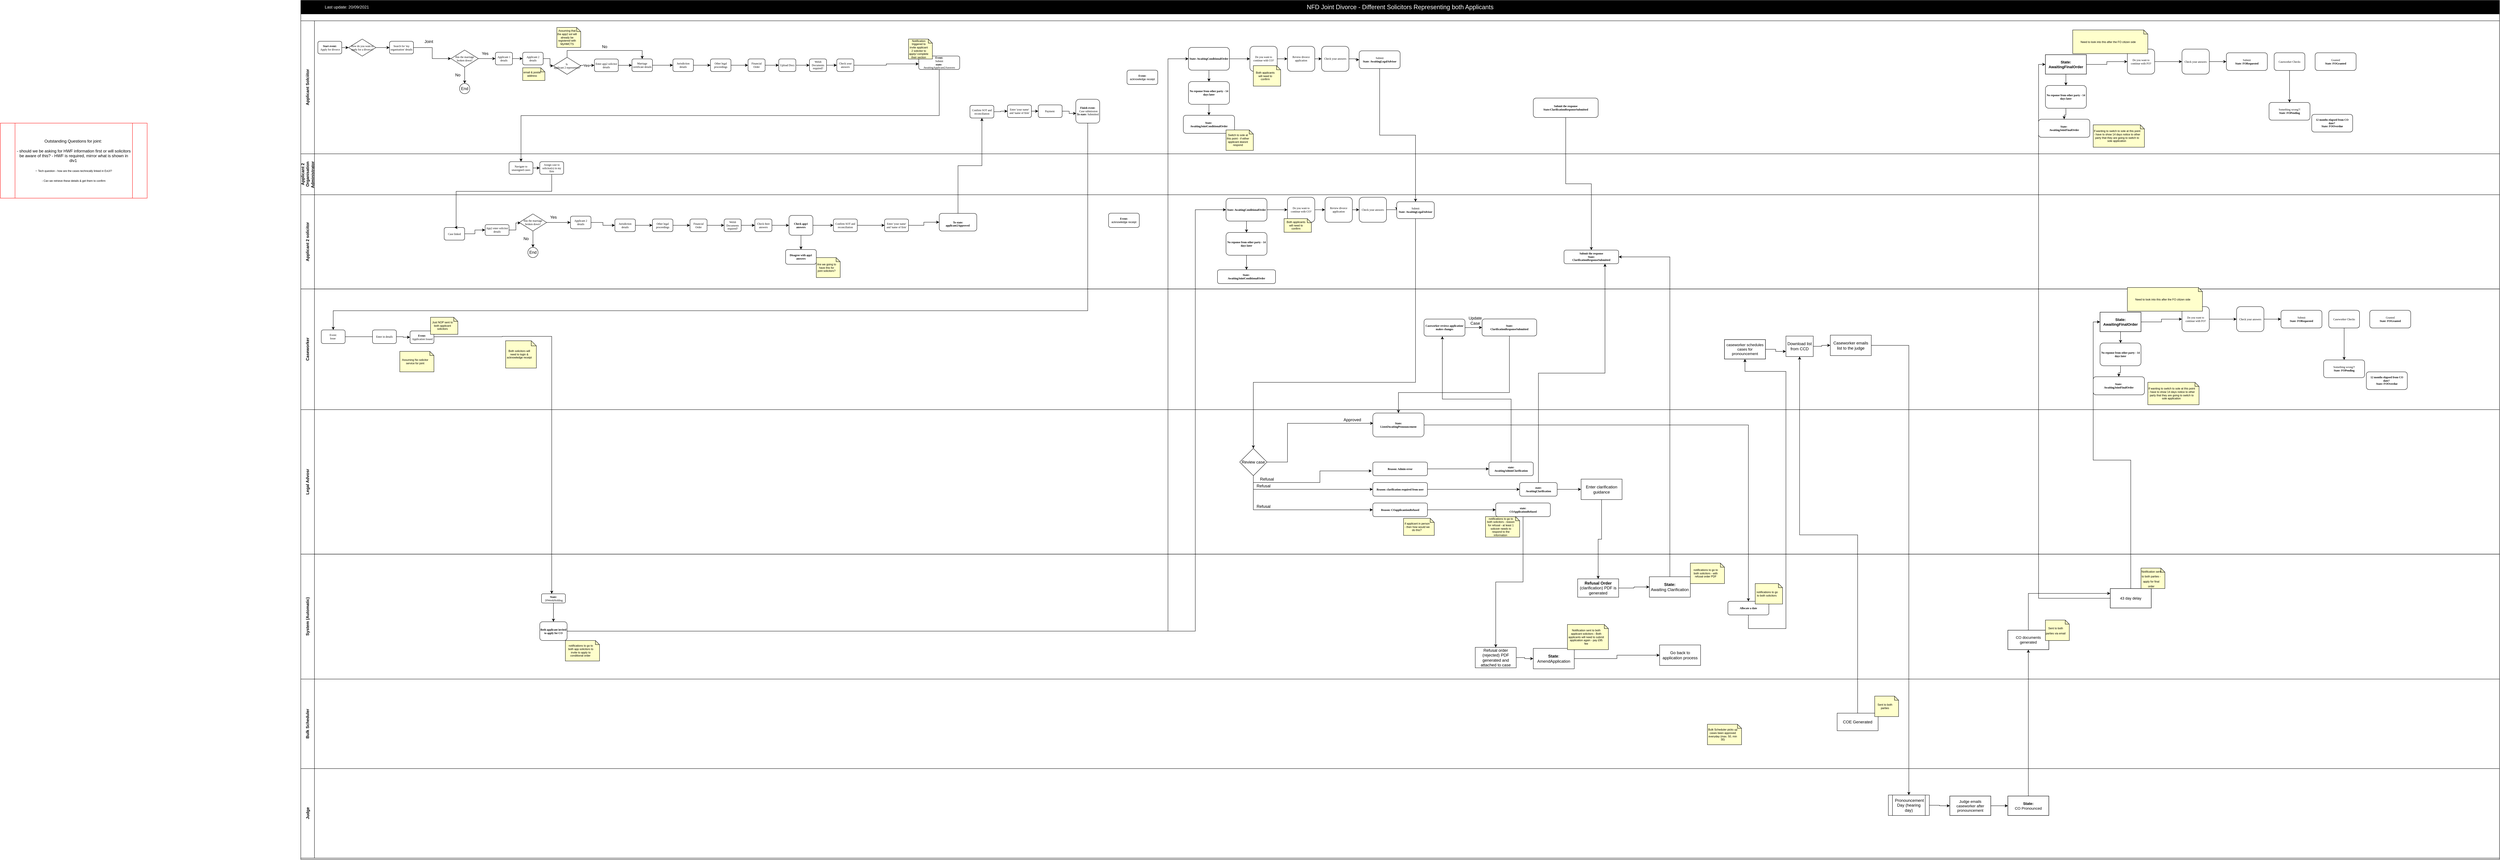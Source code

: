 <mxfile version="15.1.4" type="github" pages="6">
  <diagram name="Joint solicitors - application" id="UzjzO_GgUASHsdlZslyv">
    <mxGraphModel dx="5188" dy="1302" grid="1" gridSize="10" guides="1" tooltips="1" connect="1" arrows="1" fold="1" page="1" pageScale="1" pageWidth="2336" pageHeight="1654" background="#ffffff" math="0" shadow="0">
      <root>
        <mxCell id="wyB5MmASiWUWbdZRvzDF-0" />
        <mxCell id="wyB5MmASiWUWbdZRvzDF-1" parent="wyB5MmASiWUWbdZRvzDF-0" />
        <mxCell id="wyB5MmASiWUWbdZRvzDF-2" value="" style="swimlane;html=1;childLayout=stackLayout;horizontal=1;startSize=20;horizontalStack=0;rounded=0;shadow=0;labelBackgroundColor=none;strokeWidth=1;fontFamily=Verdana;fontSize=8;align=center;" parent="wyB5MmASiWUWbdZRvzDF-1" vertex="1">
          <mxGeometry x="-120" y="60" width="6440" height="2478.75" as="geometry" />
        </mxCell>
        <mxCell id="wyB5MmASiWUWbdZRvzDF-3" value="Applicant Solciitor" style="swimlane;html=1;startSize=40;horizontal=0;" parent="wyB5MmASiWUWbdZRvzDF-2" vertex="1">
          <mxGeometry y="20" width="6440" height="390" as="geometry" />
        </mxCell>
        <mxCell id="wyB5MmASiWUWbdZRvzDF-4" style="edgeStyle=orthogonalEdgeStyle;rounded=0;orthogonalLoop=1;jettySize=auto;html=1;exitX=1;exitY=0.5;exitDx=0;exitDy=0;entryX=0;entryY=0.5;entryDx=0;entryDy=0;entryPerimeter=0;" parent="wyB5MmASiWUWbdZRvzDF-3" source="wyB5MmASiWUWbdZRvzDF-5" target="Y6NthDMX_8adtIv0fMUY-2" edge="1">
          <mxGeometry relative="1" as="geometry">
            <mxPoint x="150.0" y="68.5" as="targetPoint" />
          </mxGeometry>
        </mxCell>
        <mxCell id="wyB5MmASiWUWbdZRvzDF-5" value="&lt;b&gt;Start event:&lt;/b&gt;&lt;br&gt;&amp;nbsp;Apply for divorce" style="rounded=1;whiteSpace=wrap;html=1;shadow=0;labelBackgroundColor=none;strokeWidth=1;fontFamily=Verdana;fontSize=8;align=center;" parent="wyB5MmASiWUWbdZRvzDF-3" vertex="1">
          <mxGeometry x="50" y="60.0" width="70" height="37" as="geometry" />
        </mxCell>
        <mxCell id="wyB5MmASiWUWbdZRvzDF-47" value="&lt;b&gt;Finish event:&lt;/b&gt;&lt;br&gt;&amp;nbsp; Case submission&lt;br&gt;&lt;b&gt;To state:&lt;/b&gt;&amp;nbsp;Submitted" style="rounded=1;whiteSpace=wrap;html=1;shadow=0;labelBackgroundColor=none;strokeWidth=1;fontFamily=Verdana;fontSize=8;align=center;" parent="wyB5MmASiWUWbdZRvzDF-3" vertex="1">
          <mxGeometry x="2270" y="230" width="70" height="70" as="geometry" />
        </mxCell>
        <mxCell id="Xu4fKm0DpOwc1OmtIl89-0" style="edgeStyle=orthogonalEdgeStyle;rounded=0;orthogonalLoop=1;jettySize=auto;html=1;entryX=0;entryY=0.5;entryDx=0;entryDy=0;entryPerimeter=0;" edge="1" parent="wyB5MmASiWUWbdZRvzDF-3" source="Y6NthDMX_8adtIv0fMUY-0" target="4Gsy31ebdq-OGoGYC07o-73">
          <mxGeometry relative="1" as="geometry" />
        </mxCell>
        <mxCell id="Y6NthDMX_8adtIv0fMUY-0" value="Search for &#39;my organisation&#39; details" style="rounded=1;whiteSpace=wrap;html=1;shadow=0;labelBackgroundColor=none;strokeWidth=1;fontFamily=Verdana;fontSize=8;align=center;" parent="wyB5MmASiWUWbdZRvzDF-3" vertex="1">
          <mxGeometry x="260" y="60.0" width="70" height="37" as="geometry" />
        </mxCell>
        <mxCell id="Y6NthDMX_8adtIv0fMUY-8" style="edgeStyle=orthogonalEdgeStyle;rounded=0;orthogonalLoop=1;jettySize=auto;html=1;exitX=1;exitY=0.5;exitDx=0;exitDy=0;exitPerimeter=0;entryX=0;entryY=0.5;entryDx=0;entryDy=0;" parent="wyB5MmASiWUWbdZRvzDF-3" source="Y6NthDMX_8adtIv0fMUY-2" target="Y6NthDMX_8adtIv0fMUY-0" edge="1">
          <mxGeometry relative="1" as="geometry" />
        </mxCell>
        <mxCell id="Y6NthDMX_8adtIv0fMUY-2" value="How do you want to apply for a divorce?" style="strokeWidth=1;html=1;shape=mxgraph.flowchart.decision;whiteSpace=wrap;rounded=1;shadow=0;labelBackgroundColor=none;fontFamily=Verdana;fontSize=8;align=center;" parent="wyB5MmASiWUWbdZRvzDF-3" vertex="1">
          <mxGeometry x="140" y="53.5" width="80" height="50" as="geometry" />
        </mxCell>
        <mxCell id="4Gsy31ebdq-OGoGYC07o-54" value="Yes" style="edgeStyle=orthogonalEdgeStyle;rounded=0;orthogonalLoop=1;jettySize=auto;html=1;exitX=1;exitY=0.5;exitDx=0;exitDy=0;exitPerimeter=0;entryX=0;entryY=0.5;entryDx=0;entryDy=0;" parent="wyB5MmASiWUWbdZRvzDF-3" target="4Gsy31ebdq-OGoGYC07o-68" edge="1">
          <mxGeometry relative="1" as="geometry">
            <mxPoint x="810" y="130.5" as="sourcePoint" />
          </mxGeometry>
        </mxCell>
        <mxCell id="4Gsy31ebdq-OGoGYC07o-100" style="edgeStyle=orthogonalEdgeStyle;rounded=0;orthogonalLoop=1;jettySize=auto;html=1;exitX=0.5;exitY=0;exitDx=0;exitDy=0;exitPerimeter=0;entryX=0.5;entryY=0;entryDx=0;entryDy=0;" parent="wyB5MmASiWUWbdZRvzDF-3" source="4Gsy31ebdq-OGoGYC07o-55" target="4Gsy31ebdq-OGoGYC07o-80" edge="1">
          <mxGeometry relative="1" as="geometry" />
        </mxCell>
        <mxCell id="4Gsy31ebdq-OGoGYC07o-55" value="Is&amp;nbsp;&lt;br&gt;applicant 2 represented?" style="strokeWidth=1;html=1;shape=mxgraph.flowchart.decision;whiteSpace=wrap;rounded=1;shadow=0;labelBackgroundColor=none;fontFamily=Verdana;fontSize=8;align=center;" parent="wyB5MmASiWUWbdZRvzDF-3" vertex="1">
          <mxGeometry x="740" y="107" width="80" height="50" as="geometry" />
        </mxCell>
        <mxCell id="4Gsy31ebdq-OGoGYC07o-66" value="&lt;b&gt;Event:&lt;/b&gt;&lt;br&gt;Submit&lt;br&gt;&lt;b&gt;state:&lt;/b&gt;&amp;nbsp;&lt;br&gt;AwaitingApplicant2Answers" style="rounded=1;whiteSpace=wrap;html=1;shadow=0;labelBackgroundColor=none;strokeWidth=1;fontFamily=Verdana;fontSize=8;align=center;" parent="wyB5MmASiWUWbdZRvzDF-3" vertex="1">
          <mxGeometry x="1810" y="103.25" width="120" height="39.5" as="geometry" />
        </mxCell>
        <mxCell id="4Gsy31ebdq-OGoGYC07o-67" style="edgeStyle=orthogonalEdgeStyle;rounded=0;orthogonalLoop=1;jettySize=auto;html=1;exitX=1;exitY=0.5;exitDx=0;exitDy=0;entryX=0;entryY=0.5;entryDx=0;entryDy=0;" parent="wyB5MmASiWUWbdZRvzDF-3" source="4Gsy31ebdq-OGoGYC07o-68" edge="1">
          <mxGeometry relative="1" as="geometry">
            <mxPoint x="970" y="130.5" as="targetPoint" />
          </mxGeometry>
        </mxCell>
        <mxCell id="4Gsy31ebdq-OGoGYC07o-68" value="Enter app2 solicitor details" style="rounded=1;whiteSpace=wrap;html=1;shadow=0;labelBackgroundColor=none;strokeWidth=1;fontFamily=Verdana;fontSize=8;align=center;" parent="wyB5MmASiWUWbdZRvzDF-3" vertex="1">
          <mxGeometry x="860" y="112" width="70" height="37" as="geometry" />
        </mxCell>
        <mxCell id="4Gsy31ebdq-OGoGYC07o-70" value="Applicant 1 details" style="rounded=1;whiteSpace=wrap;html=1;shadow=0;labelBackgroundColor=none;strokeWidth=1;fontFamily=Verdana;fontSize=8;align=center;" parent="wyB5MmASiWUWbdZRvzDF-3" vertex="1">
          <mxGeometry x="570" y="92.25" width="50" height="37" as="geometry" />
        </mxCell>
        <mxCell id="4Gsy31ebdq-OGoGYC07o-72" style="edgeStyle=orthogonalEdgeStyle;rounded=0;orthogonalLoop=1;jettySize=auto;html=1;exitX=1;exitY=0.5;exitDx=0;exitDy=0;exitPerimeter=0;entryX=0;entryY=0.5;entryDx=0;entryDy=0;" parent="wyB5MmASiWUWbdZRvzDF-3" source="4Gsy31ebdq-OGoGYC07o-73" target="4Gsy31ebdq-OGoGYC07o-70" edge="1">
          <mxGeometry relative="1" as="geometry" />
        </mxCell>
        <mxCell id="4Gsy31ebdq-OGoGYC07o-73" value="Has the marriage broken down?" style="strokeWidth=1;html=1;shape=mxgraph.flowchart.decision;whiteSpace=wrap;rounded=1;shadow=0;labelBackgroundColor=none;fontFamily=Verdana;fontSize=8;align=center;" parent="wyB5MmASiWUWbdZRvzDF-3" vertex="1">
          <mxGeometry x="440" y="85.75" width="80" height="50" as="geometry" />
        </mxCell>
        <mxCell id="4Gsy31ebdq-OGoGYC07o-74" value="End" style="ellipse;whiteSpace=wrap;html=1;aspect=fixed;" parent="wyB5MmASiWUWbdZRvzDF-3" vertex="1">
          <mxGeometry x="465" y="183.75" width="30" height="30" as="geometry" />
        </mxCell>
        <mxCell id="4Gsy31ebdq-OGoGYC07o-71" style="edgeStyle=orthogonalEdgeStyle;rounded=0;orthogonalLoop=1;jettySize=auto;html=1;exitX=0.5;exitY=1;exitDx=0;exitDy=0;exitPerimeter=0;entryX=0.5;entryY=0;entryDx=0;entryDy=0;" parent="wyB5MmASiWUWbdZRvzDF-3" source="4Gsy31ebdq-OGoGYC07o-73" target="4Gsy31ebdq-OGoGYC07o-74" edge="1">
          <mxGeometry relative="1" as="geometry" />
        </mxCell>
        <mxCell id="4Gsy31ebdq-OGoGYC07o-75" value="No" style="text;html=1;strokeColor=none;fillColor=none;align=center;verticalAlign=middle;whiteSpace=wrap;rounded=0;" parent="wyB5MmASiWUWbdZRvzDF-3" vertex="1">
          <mxGeometry x="440" y="148.75" width="40" height="20" as="geometry" />
        </mxCell>
        <mxCell id="4Gsy31ebdq-OGoGYC07o-76" value="Yes" style="text;html=1;strokeColor=none;fillColor=none;align=center;verticalAlign=middle;whiteSpace=wrap;rounded=0;" parent="wyB5MmASiWUWbdZRvzDF-3" vertex="1">
          <mxGeometry x="520" y="85.747" width="40" height="20" as="geometry" />
        </mxCell>
        <mxCell id="4Gsy31ebdq-OGoGYC07o-77" style="edgeStyle=orthogonalEdgeStyle;rounded=0;orthogonalLoop=1;jettySize=auto;html=1;exitX=1;exitY=0.5;exitDx=0;exitDy=0;" parent="wyB5MmASiWUWbdZRvzDF-3" source="4Gsy31ebdq-OGoGYC07o-78" target="4Gsy31ebdq-OGoGYC07o-55" edge="1">
          <mxGeometry relative="1" as="geometry" />
        </mxCell>
        <mxCell id="4Gsy31ebdq-OGoGYC07o-78" value="Applicant 2 details" style="rounded=1;whiteSpace=wrap;html=1;shadow=0;labelBackgroundColor=none;strokeWidth=1;fontFamily=Verdana;fontSize=8;align=center;" parent="wyB5MmASiWUWbdZRvzDF-3" vertex="1">
          <mxGeometry x="650" y="92.25" width="60" height="37" as="geometry" />
        </mxCell>
        <mxCell id="4Gsy31ebdq-OGoGYC07o-69" style="edgeStyle=orthogonalEdgeStyle;rounded=0;orthogonalLoop=1;jettySize=auto;html=1;exitX=1;exitY=0.5;exitDx=0;exitDy=0;" parent="wyB5MmASiWUWbdZRvzDF-3" source="4Gsy31ebdq-OGoGYC07o-70" target="4Gsy31ebdq-OGoGYC07o-78" edge="1">
          <mxGeometry relative="1" as="geometry" />
        </mxCell>
        <mxCell id="4Gsy31ebdq-OGoGYC07o-80" value="Marriage certificate details" style="rounded=1;whiteSpace=wrap;html=1;shadow=0;labelBackgroundColor=none;strokeWidth=1;fontFamily=Verdana;fontSize=8;align=center;" parent="wyB5MmASiWUWbdZRvzDF-3" vertex="1">
          <mxGeometry x="970" y="111.75" width="60" height="37" as="geometry" />
        </mxCell>
        <mxCell id="4Gsy31ebdq-OGoGYC07o-82" value="Jurisdiction details" style="rounded=1;whiteSpace=wrap;html=1;shadow=0;labelBackgroundColor=none;strokeWidth=1;fontFamily=Verdana;fontSize=8;align=center;" parent="wyB5MmASiWUWbdZRvzDF-3" vertex="1">
          <mxGeometry x="1090" y="111.75" width="60" height="37" as="geometry" />
        </mxCell>
        <mxCell id="4Gsy31ebdq-OGoGYC07o-79" style="edgeStyle=orthogonalEdgeStyle;rounded=0;orthogonalLoop=1;jettySize=auto;html=1;exitX=1;exitY=0.5;exitDx=0;exitDy=0;" parent="wyB5MmASiWUWbdZRvzDF-3" source="4Gsy31ebdq-OGoGYC07o-80" target="4Gsy31ebdq-OGoGYC07o-82" edge="1">
          <mxGeometry relative="1" as="geometry" />
        </mxCell>
        <mxCell id="4Gsy31ebdq-OGoGYC07o-84" value="Other legal proceedings" style="rounded=1;whiteSpace=wrap;html=1;shadow=0;labelBackgroundColor=none;strokeWidth=1;fontFamily=Verdana;fontSize=8;align=center;" parent="wyB5MmASiWUWbdZRvzDF-3" vertex="1">
          <mxGeometry x="1200" y="111.75" width="60" height="37" as="geometry" />
        </mxCell>
        <mxCell id="4Gsy31ebdq-OGoGYC07o-81" style="edgeStyle=orthogonalEdgeStyle;rounded=0;orthogonalLoop=1;jettySize=auto;html=1;exitX=1;exitY=0.5;exitDx=0;exitDy=0;entryX=0;entryY=0.5;entryDx=0;entryDy=0;" parent="wyB5MmASiWUWbdZRvzDF-3" source="4Gsy31ebdq-OGoGYC07o-82" target="4Gsy31ebdq-OGoGYC07o-84" edge="1">
          <mxGeometry relative="1" as="geometry" />
        </mxCell>
        <mxCell id="4Gsy31ebdq-OGoGYC07o-86" value="Financial Order" style="rounded=1;whiteSpace=wrap;html=1;shadow=0;labelBackgroundColor=none;strokeWidth=1;fontFamily=Verdana;fontSize=8;align=center;" parent="wyB5MmASiWUWbdZRvzDF-3" vertex="1">
          <mxGeometry x="1310" y="111.75" width="50" height="37" as="geometry" />
        </mxCell>
        <mxCell id="4Gsy31ebdq-OGoGYC07o-83" style="edgeStyle=orthogonalEdgeStyle;rounded=0;orthogonalLoop=1;jettySize=auto;html=1;exitX=1;exitY=0.5;exitDx=0;exitDy=0;" parent="wyB5MmASiWUWbdZRvzDF-3" source="4Gsy31ebdq-OGoGYC07o-84" target="4Gsy31ebdq-OGoGYC07o-86" edge="1">
          <mxGeometry relative="1" as="geometry" />
        </mxCell>
        <mxCell id="4Gsy31ebdq-OGoGYC07o-88" value="Upload Docs" style="rounded=1;whiteSpace=wrap;html=1;shadow=0;labelBackgroundColor=none;strokeWidth=1;fontFamily=Verdana;fontSize=8;align=center;" parent="wyB5MmASiWUWbdZRvzDF-3" vertex="1">
          <mxGeometry x="1400" y="111.75" width="50" height="37" as="geometry" />
        </mxCell>
        <mxCell id="4Gsy31ebdq-OGoGYC07o-85" style="edgeStyle=orthogonalEdgeStyle;rounded=0;orthogonalLoop=1;jettySize=auto;html=1;exitX=1;exitY=0.5;exitDx=0;exitDy=0;" parent="wyB5MmASiWUWbdZRvzDF-3" source="4Gsy31ebdq-OGoGYC07o-86" target="4Gsy31ebdq-OGoGYC07o-88" edge="1">
          <mxGeometry relative="1" as="geometry" />
        </mxCell>
        <mxCell id="4Gsy31ebdq-OGoGYC07o-90" value="Welsh Documents required?" style="rounded=1;whiteSpace=wrap;html=1;shadow=0;labelBackgroundColor=none;strokeWidth=1;fontFamily=Verdana;fontSize=8;align=center;" parent="wyB5MmASiWUWbdZRvzDF-3" vertex="1">
          <mxGeometry x="1490" y="111.75" width="50" height="37" as="geometry" />
        </mxCell>
        <mxCell id="4Gsy31ebdq-OGoGYC07o-87" style="edgeStyle=orthogonalEdgeStyle;rounded=0;orthogonalLoop=1;jettySize=auto;html=1;exitX=1;exitY=0.5;exitDx=0;exitDy=0;" parent="wyB5MmASiWUWbdZRvzDF-3" source="4Gsy31ebdq-OGoGYC07o-88" target="4Gsy31ebdq-OGoGYC07o-90" edge="1">
          <mxGeometry relative="1" as="geometry" />
        </mxCell>
        <mxCell id="4Gsy31ebdq-OGoGYC07o-582" style="edgeStyle=orthogonalEdgeStyle;rounded=0;orthogonalLoop=1;jettySize=auto;html=1;entryX=0;entryY=0.586;entryDx=0;entryDy=0;entryPerimeter=0;" parent="wyB5MmASiWUWbdZRvzDF-3" source="4Gsy31ebdq-OGoGYC07o-92" target="4Gsy31ebdq-OGoGYC07o-66" edge="1">
          <mxGeometry relative="1" as="geometry" />
        </mxCell>
        <mxCell id="4Gsy31ebdq-OGoGYC07o-92" value="Check your answers" style="rounded=1;whiteSpace=wrap;html=1;shadow=0;labelBackgroundColor=none;strokeWidth=1;fontFamily=Verdana;fontSize=8;align=center;" parent="wyB5MmASiWUWbdZRvzDF-3" vertex="1">
          <mxGeometry x="1570" y="111.75" width="50" height="37" as="geometry" />
        </mxCell>
        <mxCell id="4Gsy31ebdq-OGoGYC07o-89" style="edgeStyle=orthogonalEdgeStyle;rounded=0;orthogonalLoop=1;jettySize=auto;html=1;exitX=1;exitY=0.5;exitDx=0;exitDy=0;" parent="wyB5MmASiWUWbdZRvzDF-3" source="4Gsy31ebdq-OGoGYC07o-90" target="4Gsy31ebdq-OGoGYC07o-92" edge="1">
          <mxGeometry relative="1" as="geometry" />
        </mxCell>
        <mxCell id="4Gsy31ebdq-OGoGYC07o-95" value="Joint" style="text;html=1;strokeColor=none;fillColor=none;align=center;verticalAlign=middle;whiteSpace=wrap;rounded=0;" parent="wyB5MmASiWUWbdZRvzDF-3" vertex="1">
          <mxGeometry x="340" y="50.5" width="70" height="20" as="geometry" />
        </mxCell>
        <mxCell id="4Gsy31ebdq-OGoGYC07o-101" value="No" style="text;html=1;strokeColor=none;fillColor=none;align=center;verticalAlign=middle;whiteSpace=wrap;rounded=0;" parent="wyB5MmASiWUWbdZRvzDF-3" vertex="1">
          <mxGeometry x="870" y="65.747" width="40" height="20" as="geometry" />
        </mxCell>
        <mxCell id="4Gsy31ebdq-OGoGYC07o-536" value="&lt;h6&gt;&lt;span style=&quot;font-size: 8px ; font-weight: 400&quot;&gt;email &amp;amp; postal address&lt;/span&gt;&lt;/h6&gt;" style="shape=note;whiteSpace=wrap;html=1;backgroundOutline=1;darkOpacity=0.05;size=12;fillColor=#FFFFCC;spacingRight=10;" parent="wyB5MmASiWUWbdZRvzDF-3" vertex="1">
          <mxGeometry x="650" y="137.75" width="65" height="37.25" as="geometry" />
        </mxCell>
        <mxCell id="4Gsy31ebdq-OGoGYC07o-537" value="&lt;h6&gt;&lt;span style=&quot;font-size: 8px ; font-weight: 400&quot;&gt;Assuming that the app2 sol will already be registered with MyHMCTS&lt;/span&gt;&lt;/h6&gt;" style="shape=note;whiteSpace=wrap;html=1;backgroundOutline=1;darkOpacity=0.05;size=12;fillColor=#FFFFCC;spacingRight=10;" parent="wyB5MmASiWUWbdZRvzDF-3" vertex="1">
          <mxGeometry x="750" y="19.56" width="70" height="58.5" as="geometry" />
        </mxCell>
        <mxCell id="4Gsy31ebdq-OGoGYC07o-583" value="&lt;h6&gt;&lt;span style=&quot;font-size: 8px ; font-weight: 400&quot;&gt;Notification triggered to invite applicant 2 solicitor to apply/ complete their section&lt;/span&gt;&lt;/h6&gt;" style="shape=note;whiteSpace=wrap;html=1;backgroundOutline=1;darkOpacity=0.05;size=12;fillColor=#FFFFCC;spacingRight=10;" parent="wyB5MmASiWUWbdZRvzDF-3" vertex="1">
          <mxGeometry x="1780" y="53.5" width="70" height="58.5" as="geometry" />
        </mxCell>
        <mxCell id="4Gsy31ebdq-OGoGYC07o-63" value="&lt;span&gt;Confirm SOT and reconciliation&lt;/span&gt;" style="rounded=1;whiteSpace=wrap;html=1;shadow=0;labelBackgroundColor=none;strokeWidth=1;fontFamily=Verdana;fontSize=8;align=center;fontStyle=0" parent="wyB5MmASiWUWbdZRvzDF-3" vertex="1">
          <mxGeometry x="1960" y="248" width="70" height="37" as="geometry" />
        </mxCell>
        <mxCell id="4Gsy31ebdq-OGoGYC07o-1198" style="edgeStyle=orthogonalEdgeStyle;rounded=0;orthogonalLoop=1;jettySize=auto;html=1;exitX=1;exitY=0.5;exitDx=0;exitDy=0;entryX=0;entryY=0.5;entryDx=0;entryDy=0;" parent="wyB5MmASiWUWbdZRvzDF-3" source="4Gsy31ebdq-OGoGYC07o-65" target="4Gsy31ebdq-OGoGYC07o-1196" edge="1">
          <mxGeometry relative="1" as="geometry" />
        </mxCell>
        <mxCell id="4Gsy31ebdq-OGoGYC07o-65" value="&lt;span&gt;Enter &#39;your name&#39; and &#39;name of firm&#39;&lt;/span&gt;" style="rounded=1;whiteSpace=wrap;html=1;shadow=0;labelBackgroundColor=none;strokeWidth=1;fontFamily=Verdana;fontSize=8;align=center;fontStyle=0" parent="wyB5MmASiWUWbdZRvzDF-3" vertex="1">
          <mxGeometry x="2070" y="246.5" width="70" height="37" as="geometry" />
        </mxCell>
        <mxCell id="4Gsy31ebdq-OGoGYC07o-62" style="edgeStyle=orthogonalEdgeStyle;rounded=0;orthogonalLoop=1;jettySize=auto;html=1;exitX=1;exitY=0.5;exitDx=0;exitDy=0;entryX=0;entryY=0.5;entryDx=0;entryDy=0;" parent="wyB5MmASiWUWbdZRvzDF-3" source="4Gsy31ebdq-OGoGYC07o-63" target="4Gsy31ebdq-OGoGYC07o-65" edge="1">
          <mxGeometry relative="1" as="geometry" />
        </mxCell>
        <mxCell id="4Gsy31ebdq-OGoGYC07o-1196" value="&lt;span&gt;Payment&amp;nbsp;&lt;/span&gt;" style="rounded=1;whiteSpace=wrap;html=1;shadow=0;labelBackgroundColor=none;strokeWidth=1;fontFamily=Verdana;fontSize=8;align=center;fontStyle=0" parent="wyB5MmASiWUWbdZRvzDF-3" vertex="1">
          <mxGeometry x="2160" y="246.5" width="70" height="37" as="geometry" />
        </mxCell>
        <mxCell id="4Gsy31ebdq-OGoGYC07o-1199" style="edgeStyle=orthogonalEdgeStyle;rounded=0;orthogonalLoop=1;jettySize=auto;html=1;exitX=1;exitY=0.5;exitDx=0;exitDy=0;entryX=0.017;entryY=0.591;entryDx=0;entryDy=0;entryPerimeter=0;" parent="wyB5MmASiWUWbdZRvzDF-3" source="4Gsy31ebdq-OGoGYC07o-1196" edge="1">
          <mxGeometry relative="1" as="geometry">
            <mxPoint x="2271.19" y="271.37" as="targetPoint" />
          </mxGeometry>
        </mxCell>
        <mxCell id="Dzt0slZm_T8Roepfdlg1-7" style="edgeStyle=orthogonalEdgeStyle;rounded=0;orthogonalLoop=1;jettySize=auto;html=1;entryX=0;entryY=0.5;entryDx=0;entryDy=0;" parent="wyB5MmASiWUWbdZRvzDF-3" source="Dzt0slZm_T8Roepfdlg1-4" target="Dzt0slZm_T8Roepfdlg1-5" edge="1">
          <mxGeometry relative="1" as="geometry" />
        </mxCell>
        <mxCell id="flrUwObjVT1ocd6PyXul-1" style="edgeStyle=orthogonalEdgeStyle;rounded=0;orthogonalLoop=1;jettySize=auto;html=1;entryX=0.5;entryY=0;entryDx=0;entryDy=0;" parent="wyB5MmASiWUWbdZRvzDF-3" source="Dzt0slZm_T8Roepfdlg1-4" target="Dzt0slZm_T8Roepfdlg1-9" edge="1">
          <mxGeometry relative="1" as="geometry" />
        </mxCell>
        <mxCell id="Dzt0slZm_T8Roepfdlg1-4" value="&lt;b&gt;State: AwaitingConditionalOrder&lt;/b&gt;" style="rounded=1;whiteSpace=wrap;html=1;shadow=0;labelBackgroundColor=none;strokeWidth=1;fontFamily=Verdana;fontSize=8;align=center;" parent="wyB5MmASiWUWbdZRvzDF-3" vertex="1">
          <mxGeometry x="2600" y="78.06" width="120" height="66.75" as="geometry" />
        </mxCell>
        <mxCell id="Dzt0slZm_T8Roepfdlg1-8" style="edgeStyle=orthogonalEdgeStyle;rounded=0;orthogonalLoop=1;jettySize=auto;html=1;exitX=1;exitY=0.5;exitDx=0;exitDy=0;entryX=0;entryY=0.5;entryDx=0;entryDy=0;" parent="wyB5MmASiWUWbdZRvzDF-3" source="Dzt0slZm_T8Roepfdlg1-5" target="Dzt0slZm_T8Roepfdlg1-6" edge="1">
          <mxGeometry relative="1" as="geometry" />
        </mxCell>
        <mxCell id="Dzt0slZm_T8Roepfdlg1-5" value="Do you want to continue with CO?" style="rounded=1;whiteSpace=wrap;html=1;shadow=0;labelBackgroundColor=none;strokeWidth=1;fontFamily=Verdana;fontSize=8;align=center;" parent="wyB5MmASiWUWbdZRvzDF-3" vertex="1">
          <mxGeometry x="2780" y="74.75" width="80" height="73.38" as="geometry" />
        </mxCell>
        <mxCell id="flrUwObjVT1ocd6PyXul-2" style="edgeStyle=orthogonalEdgeStyle;rounded=0;orthogonalLoop=1;jettySize=auto;html=1;exitX=1;exitY=0.5;exitDx=0;exitDy=0;entryX=0;entryY=0.5;entryDx=0;entryDy=0;" parent="wyB5MmASiWUWbdZRvzDF-3" source="Dzt0slZm_T8Roepfdlg1-6" target="Dzt0slZm_T8Roepfdlg1-12" edge="1">
          <mxGeometry relative="1" as="geometry" />
        </mxCell>
        <mxCell id="Dzt0slZm_T8Roepfdlg1-6" value="Review divorce application" style="rounded=1;whiteSpace=wrap;html=1;shadow=0;labelBackgroundColor=none;strokeWidth=1;fontFamily=Verdana;fontSize=8;align=center;" parent="wyB5MmASiWUWbdZRvzDF-3" vertex="1">
          <mxGeometry x="2890" y="74.75" width="80" height="73.38" as="geometry" />
        </mxCell>
        <mxCell id="flrUwObjVT1ocd6PyXul-4" style="edgeStyle=orthogonalEdgeStyle;rounded=0;orthogonalLoop=1;jettySize=auto;html=1;" parent="wyB5MmASiWUWbdZRvzDF-3" source="Dzt0slZm_T8Roepfdlg1-9" target="Dzt0slZm_T8Roepfdlg1-11" edge="1">
          <mxGeometry relative="1" as="geometry" />
        </mxCell>
        <mxCell id="Dzt0slZm_T8Roepfdlg1-9" value="&lt;b&gt;No reponse from other party - 14 days later&lt;br&gt;&lt;/b&gt;" style="rounded=1;whiteSpace=wrap;html=1;shadow=0;labelBackgroundColor=none;strokeWidth=1;fontFamily=Verdana;fontSize=8;align=center;" parent="wyB5MmASiWUWbdZRvzDF-3" vertex="1">
          <mxGeometry x="2600" y="178.12" width="120" height="66.75" as="geometry" />
        </mxCell>
        <mxCell id="Dzt0slZm_T8Roepfdlg1-11" value="&lt;b&gt;State:&amp;nbsp;&lt;br&gt;AwaitingJointConditionalOrder&lt;br&gt;&lt;/b&gt;" style="rounded=1;whiteSpace=wrap;html=1;shadow=0;labelBackgroundColor=none;strokeWidth=1;fontFamily=Verdana;fontSize=8;align=center;" parent="wyB5MmASiWUWbdZRvzDF-3" vertex="1">
          <mxGeometry x="2585" y="277" width="150" height="53" as="geometry" />
        </mxCell>
        <mxCell id="flrUwObjVT1ocd6PyXul-3" style="edgeStyle=orthogonalEdgeStyle;rounded=0;orthogonalLoop=1;jettySize=auto;html=1;entryX=0;entryY=0.5;entryDx=0;entryDy=0;" parent="wyB5MmASiWUWbdZRvzDF-3" source="Dzt0slZm_T8Roepfdlg1-12" target="Dzt0slZm_T8Roepfdlg1-13" edge="1">
          <mxGeometry relative="1" as="geometry" />
        </mxCell>
        <mxCell id="Dzt0slZm_T8Roepfdlg1-12" value="Check your answers" style="rounded=1;whiteSpace=wrap;html=1;shadow=0;labelBackgroundColor=none;strokeWidth=1;fontFamily=Verdana;fontSize=8;align=center;" parent="wyB5MmASiWUWbdZRvzDF-3" vertex="1">
          <mxGeometry x="2990" y="74.75" width="80" height="73.38" as="geometry" />
        </mxCell>
        <mxCell id="Dzt0slZm_T8Roepfdlg1-13" value="Submit&lt;br&gt;&lt;b&gt;State&lt;/b&gt;: &lt;b&gt;AwaitingLegalAdvisor&lt;/b&gt;" style="rounded=1;whiteSpace=wrap;html=1;shadow=0;labelBackgroundColor=none;strokeWidth=1;fontFamily=Verdana;fontSize=8;align=center;" parent="wyB5MmASiWUWbdZRvzDF-3" vertex="1">
          <mxGeometry x="3100" y="88.06" width="120" height="51.94" as="geometry" />
        </mxCell>
        <mxCell id="Dzt0slZm_T8Roepfdlg1-146" value="&lt;b&gt;Submit the response&lt;br&gt;State:ClarificationResponseSubmitted&lt;br&gt;&lt;/b&gt;" style="rounded=1;whiteSpace=wrap;html=1;shadow=0;labelBackgroundColor=none;strokeWidth=1;fontFamily=Verdana;fontSize=8;align=center;" parent="wyB5MmASiWUWbdZRvzDF-3" vertex="1">
          <mxGeometry x="3610" y="226.5" width="190" height="57" as="geometry" />
        </mxCell>
        <mxCell id="flrUwObjVT1ocd6PyXul-35" value="&lt;h6&gt;&lt;span style=&quot;font-size: 8px ; font-weight: 400&quot;&gt;Both applicants will need to confirm&lt;/span&gt;&lt;/h6&gt;" style="shape=note;whiteSpace=wrap;html=1;backgroundOutline=1;darkOpacity=0.05;size=12;fillColor=#FFFFCC;spacingRight=10;" parent="wyB5MmASiWUWbdZRvzDF-3" vertex="1">
          <mxGeometry x="2790" y="131.5" width="80" height="60" as="geometry" />
        </mxCell>
        <mxCell id="flrUwObjVT1ocd6PyXul-36" value="&lt;h6&gt;&lt;span style=&quot;font-size: 8px ; font-weight: 400&quot;&gt;Switch to sole at this point - if either applicant doesnt respond&lt;/span&gt;&lt;/h6&gt;" style="shape=note;whiteSpace=wrap;html=1;backgroundOutline=1;darkOpacity=0.05;size=12;fillColor=#FFFFCC;spacingRight=10;" parent="wyB5MmASiWUWbdZRvzDF-3" vertex="1">
          <mxGeometry x="2710" y="320" width="80" height="60" as="geometry" />
        </mxCell>
        <mxCell id="Xu4fKm0DpOwc1OmtIl89-361" value="&lt;b&gt;Event:&lt;br&gt;&lt;/b&gt;&lt;font face=&quot;Helvetica&quot;&gt;acknowledge&amp;nbsp;receipt&lt;/font&gt;&lt;b&gt;&lt;br&gt;&lt;/b&gt;" style="rounded=1;whiteSpace=wrap;html=1;shadow=0;labelBackgroundColor=none;strokeWidth=1;fontFamily=Verdana;fontSize=8;align=center;" vertex="1" parent="wyB5MmASiWUWbdZRvzDF-3">
          <mxGeometry x="2420" y="144.81" width="90" height="41.94" as="geometry" />
        </mxCell>
        <mxCell id="jJMWOeueoiUJw3nUS49h-0" value="&lt;h6&gt;&lt;span style=&quot;font-size: 8px ; font-weight: 400&quot;&gt;If wanting to switch to sole at this point - have to show 14 days notice&amp;nbsp;to other party that they are going to switch to sole application&amp;nbsp;&lt;/span&gt;&lt;/h6&gt;" style="shape=note;whiteSpace=wrap;html=1;backgroundOutline=1;darkOpacity=0.05;size=12;fillColor=#FFFFCC;spacingRight=10;" vertex="1" parent="wyB5MmASiWUWbdZRvzDF-3">
          <mxGeometry x="5250" y="304.97" width="150" height="65.61" as="geometry" />
        </mxCell>
        <mxCell id="jJMWOeueoiUJw3nUS49h-1" value="12 months elapsed from CO date?&amp;nbsp;&lt;br&gt;State: FOOverdue" style="rounded=1;whiteSpace=wrap;html=1;shadow=0;labelBackgroundColor=none;strokeWidth=1;fontFamily=Verdana;fontSize=8;align=center;fontStyle=1" vertex="1" parent="wyB5MmASiWUWbdZRvzDF-3">
          <mxGeometry x="5890" y="274.22" width="120" height="51.94" as="geometry" />
        </mxCell>
        <mxCell id="jJMWOeueoiUJw3nUS49h-2" value="&lt;b&gt;State:&lt;br&gt;AwaitingFinalOrder&lt;/b&gt;" style="html=1;whiteSpace=wrap;;fontSize=11;fontColor=#000000;spacing=5;strokeOpacity=100;strokeWidth=1.2;" vertex="1" parent="wyB5MmASiWUWbdZRvzDF-3">
          <mxGeometry x="5110" y="99.36" width="120" height="57" as="geometry" />
        </mxCell>
        <mxCell id="jJMWOeueoiUJw3nUS49h-3" style="edgeStyle=orthogonalEdgeStyle;rounded=0;orthogonalLoop=1;jettySize=auto;html=1;entryX=0;entryY=0.5;entryDx=0;entryDy=0;" edge="1" parent="wyB5MmASiWUWbdZRvzDF-3" source="jJMWOeueoiUJw3nUS49h-2" target="jJMWOeueoiUJw3nUS49h-5">
          <mxGeometry relative="1" as="geometry">
            <mxPoint x="5290" y="119.67" as="sourcePoint" />
          </mxGeometry>
        </mxCell>
        <mxCell id="jJMWOeueoiUJw3nUS49h-4" style="edgeStyle=orthogonalEdgeStyle;rounded=0;orthogonalLoop=1;jettySize=auto;html=1;entryX=0.5;entryY=0;entryDx=0;entryDy=0;" edge="1" parent="wyB5MmASiWUWbdZRvzDF-3" target="jJMWOeueoiUJw3nUS49h-6">
          <mxGeometry relative="1" as="geometry">
            <mxPoint x="5170" y="156.36" as="sourcePoint" />
          </mxGeometry>
        </mxCell>
        <mxCell id="jJMWOeueoiUJw3nUS49h-5" value="Do you want to continue with FO?" style="rounded=1;whiteSpace=wrap;html=1;shadow=0;labelBackgroundColor=none;strokeWidth=1;fontFamily=Verdana;fontSize=8;align=center;" vertex="1" parent="wyB5MmASiWUWbdZRvzDF-3">
          <mxGeometry x="5350" y="82.98" width="80" height="73.38" as="geometry" />
        </mxCell>
        <mxCell id="jJMWOeueoiUJw3nUS49h-6" value="&lt;b&gt;No reponse from other party - 14 days later&lt;br&gt;&lt;/b&gt;" style="rounded=1;whiteSpace=wrap;html=1;shadow=0;labelBackgroundColor=none;strokeWidth=1;fontFamily=Verdana;fontSize=8;align=center;" vertex="1" parent="wyB5MmASiWUWbdZRvzDF-3">
          <mxGeometry x="5110" y="189.67" width="120" height="66.75" as="geometry" />
        </mxCell>
        <mxCell id="jJMWOeueoiUJw3nUS49h-7" value="&lt;b&gt;State:&amp;nbsp;&lt;br&gt;AwaitingJointFinalOrder&lt;br&gt;&lt;/b&gt;" style="rounded=1;whiteSpace=wrap;html=1;shadow=0;labelBackgroundColor=none;strokeWidth=1;fontFamily=Verdana;fontSize=8;align=center;" vertex="1" parent="wyB5MmASiWUWbdZRvzDF-3">
          <mxGeometry x="5090" y="288.55" width="150" height="53" as="geometry" />
        </mxCell>
        <mxCell id="jJMWOeueoiUJw3nUS49h-8" style="edgeStyle=orthogonalEdgeStyle;rounded=0;orthogonalLoop=1;jettySize=auto;html=1;" edge="1" parent="wyB5MmASiWUWbdZRvzDF-3" source="jJMWOeueoiUJw3nUS49h-6" target="jJMWOeueoiUJw3nUS49h-7">
          <mxGeometry relative="1" as="geometry" />
        </mxCell>
        <mxCell id="jJMWOeueoiUJw3nUS49h-9" value="Check your answers" style="rounded=1;whiteSpace=wrap;html=1;shadow=0;labelBackgroundColor=none;strokeWidth=1;fontFamily=Verdana;fontSize=8;align=center;" vertex="1" parent="wyB5MmASiWUWbdZRvzDF-3">
          <mxGeometry x="5510" y="82.98" width="80" height="73.38" as="geometry" />
        </mxCell>
        <mxCell id="jJMWOeueoiUJw3nUS49h-10" style="edgeStyle=orthogonalEdgeStyle;rounded=0;orthogonalLoop=1;jettySize=auto;html=1;exitX=1;exitY=0.5;exitDx=0;exitDy=0;entryX=0;entryY=0.5;entryDx=0;entryDy=0;" edge="1" parent="wyB5MmASiWUWbdZRvzDF-3" source="jJMWOeueoiUJw3nUS49h-5" target="jJMWOeueoiUJw3nUS49h-9">
          <mxGeometry relative="1" as="geometry">
            <mxPoint x="5580" y="-746.58" as="targetPoint" />
          </mxGeometry>
        </mxCell>
        <mxCell id="jJMWOeueoiUJw3nUS49h-11" value="Submit&lt;br&gt;&lt;b&gt;State&lt;/b&gt;: &lt;b&gt;FORequested&lt;/b&gt;" style="rounded=1;whiteSpace=wrap;html=1;shadow=0;labelBackgroundColor=none;strokeWidth=1;fontFamily=Verdana;fontSize=8;align=center;" vertex="1" parent="wyB5MmASiWUWbdZRvzDF-3">
          <mxGeometry x="5640" y="93.7" width="120" height="51.94" as="geometry" />
        </mxCell>
        <mxCell id="jJMWOeueoiUJw3nUS49h-12" style="edgeStyle=orthogonalEdgeStyle;rounded=0;orthogonalLoop=1;jettySize=auto;html=1;entryX=0;entryY=0.5;entryDx=0;entryDy=0;" edge="1" parent="wyB5MmASiWUWbdZRvzDF-3" source="jJMWOeueoiUJw3nUS49h-9" target="jJMWOeueoiUJw3nUS49h-11">
          <mxGeometry relative="1" as="geometry" />
        </mxCell>
        <mxCell id="jJMWOeueoiUJw3nUS49h-13" value="&lt;h6&gt;&lt;span style=&quot;font-size: 8px ; font-weight: 400&quot;&gt;Need to look into this after the FO citizen side&amp;nbsp;&lt;/span&gt;&lt;/h6&gt;" style="shape=note;whiteSpace=wrap;html=1;backgroundOutline=1;darkOpacity=0.05;size=12;fillColor=#FFFFCC;spacingRight=10;" vertex="1" parent="wyB5MmASiWUWbdZRvzDF-3">
          <mxGeometry x="5190" y="26.91" width="220" height="69.38" as="geometry" />
        </mxCell>
        <mxCell id="jJMWOeueoiUJw3nUS49h-14" value="Granted&lt;br&gt;&lt;b&gt;State&lt;/b&gt;: &lt;b&gt;FOGranted&lt;/b&gt;" style="rounded=1;whiteSpace=wrap;html=1;shadow=0;labelBackgroundColor=none;strokeWidth=1;fontFamily=Verdana;fontSize=8;align=center;" vertex="1" parent="wyB5MmASiWUWbdZRvzDF-3">
          <mxGeometry x="5900" y="93.7" width="120" height="51.94" as="geometry" />
        </mxCell>
        <mxCell id="jJMWOeueoiUJw3nUS49h-15" value="Caseworker Checks" style="rounded=1;whiteSpace=wrap;html=1;shadow=0;labelBackgroundColor=none;strokeWidth=1;fontFamily=Verdana;fontSize=8;align=center;" vertex="1" parent="wyB5MmASiWUWbdZRvzDF-3">
          <mxGeometry x="5780" y="93.7" width="90" height="51.94" as="geometry" />
        </mxCell>
        <mxCell id="jJMWOeueoiUJw3nUS49h-16" value="Something wrong?!&lt;br&gt;&lt;b&gt;State&lt;/b&gt;: &lt;b&gt;FOPending&lt;/b&gt;" style="rounded=1;whiteSpace=wrap;html=1;shadow=0;labelBackgroundColor=none;strokeWidth=1;fontFamily=Verdana;fontSize=8;align=center;" vertex="1" parent="wyB5MmASiWUWbdZRvzDF-3">
          <mxGeometry x="5765" y="239.36" width="120" height="51.94" as="geometry" />
        </mxCell>
        <mxCell id="jJMWOeueoiUJw3nUS49h-17" style="edgeStyle=orthogonalEdgeStyle;rounded=0;orthogonalLoop=1;jettySize=auto;html=1;entryX=0.5;entryY=0;entryDx=0;entryDy=0;" edge="1" parent="wyB5MmASiWUWbdZRvzDF-3" source="jJMWOeueoiUJw3nUS49h-15" target="jJMWOeueoiUJw3nUS49h-16">
          <mxGeometry relative="1" as="geometry">
            <mxPoint x="5945" y="-636.89" as="targetPoint" />
          </mxGeometry>
        </mxCell>
        <mxCell id="wyB5MmASiWUWbdZRvzDF-82" value="Applicant 2&lt;br&gt;Organisation &lt;br&gt;Administrator&amp;nbsp;" style="swimlane;html=1;startSize=40;horizontal=0;" parent="wyB5MmASiWUWbdZRvzDF-2" vertex="1">
          <mxGeometry y="410" width="6440" height="120" as="geometry" />
        </mxCell>
        <mxCell id="wyB5MmASiWUWbdZRvzDF-83" style="edgeStyle=orthogonalEdgeStyle;rounded=0;orthogonalLoop=1;jettySize=auto;html=1;exitX=1;exitY=0.5;exitDx=0;exitDy=0;entryX=0;entryY=0.5;entryDx=0;entryDy=0;" parent="wyB5MmASiWUWbdZRvzDF-82" source="wyB5MmASiWUWbdZRvzDF-84" target="wyB5MmASiWUWbdZRvzDF-87" edge="1">
          <mxGeometry relative="1" as="geometry" />
        </mxCell>
        <mxCell id="wyB5MmASiWUWbdZRvzDF-84" value="Navigate to unassigned cases" style="rounded=1;whiteSpace=wrap;html=1;shadow=0;labelBackgroundColor=none;strokeWidth=1;fontFamily=Verdana;fontSize=8;align=center;" parent="wyB5MmASiWUWbdZRvzDF-82" vertex="1">
          <mxGeometry x="610" y="23.0" width="70" height="37" as="geometry" />
        </mxCell>
        <mxCell id="wyB5MmASiWUWbdZRvzDF-87" value="Assign case to solicitor(s) in my firm" style="rounded=1;whiteSpace=wrap;html=1;shadow=0;labelBackgroundColor=none;strokeWidth=1;fontFamily=Verdana;fontSize=8;align=center;" parent="wyB5MmASiWUWbdZRvzDF-82" vertex="1">
          <mxGeometry x="700" y="23" width="70" height="37" as="geometry" />
        </mxCell>
        <mxCell id="4Gsy31ebdq-OGoGYC07o-1194" style="edgeStyle=orthogonalEdgeStyle;rounded=0;orthogonalLoop=1;jettySize=auto;html=1;entryX=0.5;entryY=1;entryDx=0;entryDy=0;exitX=0.5;exitY=0;exitDx=0;exitDy=0;" parent="wyB5MmASiWUWbdZRvzDF-2" source="4Gsy31ebdq-OGoGYC07o-549" target="4Gsy31ebdq-OGoGYC07o-63" edge="1">
          <mxGeometry relative="1" as="geometry" />
        </mxCell>
        <mxCell id="Dzt0slZm_T8Roepfdlg1-148" style="edgeStyle=orthogonalEdgeStyle;rounded=0;orthogonalLoop=1;jettySize=auto;html=1;entryX=0.75;entryY=1;entryDx=0;entryDy=0;exitX=0.5;exitY=0;exitDx=0;exitDy=0;" parent="wyB5MmASiWUWbdZRvzDF-2" source="Xu4fKm0DpOwc1OmtIl89-282" target="Dzt0slZm_T8Roepfdlg1-145" edge="1">
          <mxGeometry relative="1" as="geometry">
            <mxPoint x="3570" y="1410.059" as="sourcePoint" />
          </mxGeometry>
        </mxCell>
        <mxCell id="flrUwObjVT1ocd6PyXul-11" style="edgeStyle=orthogonalEdgeStyle;rounded=0;orthogonalLoop=1;jettySize=auto;html=1;entryX=0.5;entryY=0;entryDx=0;entryDy=0;" parent="wyB5MmASiWUWbdZRvzDF-2" source="Dzt0slZm_T8Roepfdlg1-144" target="Xu4fKm0DpOwc1OmtIl89-272" edge="1">
          <mxGeometry relative="1" as="geometry">
            <Array as="points">
              <mxPoint x="3265" y="1080" />
              <mxPoint x="2790" y="1080" />
            </Array>
            <mxPoint x="2760" y="1320" as="targetPoint" />
          </mxGeometry>
        </mxCell>
        <mxCell id="wyB5MmASiWUWbdZRvzDF-141" value="&lt;b&gt;Applicant 2 solicitor &lt;/b&gt;" style="swimlane;html=1;startSize=40;horizontal=0;fontStyle=0" parent="wyB5MmASiWUWbdZRvzDF-2" vertex="1">
          <mxGeometry y="530" width="6440" height="276.25" as="geometry" />
        </mxCell>
        <mxCell id="wyB5MmASiWUWbdZRvzDF-143" style="edgeStyle=orthogonalEdgeStyle;rounded=0;orthogonalLoop=1;jettySize=auto;html=1;exitX=1;exitY=0.5;exitDx=0;exitDy=0;entryX=0;entryY=0.5;entryDx=0;entryDy=0;" parent="wyB5MmASiWUWbdZRvzDF-141" edge="1">
          <mxGeometry relative="1" as="geometry">
            <mxPoint x="1110" y="88.5" as="sourcePoint" />
          </mxGeometry>
        </mxCell>
        <mxCell id="wyB5MmASiWUWbdZRvzDF-146" style="edgeStyle=orthogonalEdgeStyle;rounded=0;orthogonalLoop=1;jettySize=auto;html=1;exitX=1;exitY=0.5;exitDx=0;exitDy=0;entryX=0;entryY=0.5;entryDx=0;entryDy=0;" parent="wyB5MmASiWUWbdZRvzDF-141" edge="1">
          <mxGeometry relative="1" as="geometry">
            <mxPoint x="1020" y="88.5" as="sourcePoint" />
          </mxGeometry>
        </mxCell>
        <mxCell id="Xu4fKm0DpOwc1OmtIl89-310" style="edgeStyle=orthogonalEdgeStyle;rounded=0;orthogonalLoop=1;jettySize=auto;html=1;entryX=0;entryY=0.5;entryDx=0;entryDy=0;" edge="1" parent="wyB5MmASiWUWbdZRvzDF-141" source="c1NY_56T70xuO1JxPN3--24" target="4Gsy31ebdq-OGoGYC07o-552">
          <mxGeometry relative="1" as="geometry" />
        </mxCell>
        <mxCell id="c1NY_56T70xuO1JxPN3--24" value="Case linked" style="rounded=1;whiteSpace=wrap;html=1;shadow=0;labelBackgroundColor=none;strokeWidth=1;fontFamily=Verdana;fontSize=8;align=center;" parent="wyB5MmASiWUWbdZRvzDF-141" vertex="1">
          <mxGeometry x="420" y="96" width="60" height="37" as="geometry" />
        </mxCell>
        <mxCell id="4Gsy31ebdq-OGoGYC07o-1191" style="edgeStyle=orthogonalEdgeStyle;rounded=0;orthogonalLoop=1;jettySize=auto;html=1;" parent="wyB5MmASiWUWbdZRvzDF-141" source="4Gsy31ebdq-OGoGYC07o-542" target="4Gsy31ebdq-OGoGYC07o-1190" edge="1">
          <mxGeometry relative="1" as="geometry" />
        </mxCell>
        <mxCell id="4Gsy31ebdq-OGoGYC07o-1193" style="edgeStyle=orthogonalEdgeStyle;rounded=0;orthogonalLoop=1;jettySize=auto;html=1;" parent="wyB5MmASiWUWbdZRvzDF-141" source="4Gsy31ebdq-OGoGYC07o-542" target="4Gsy31ebdq-OGoGYC07o-545" edge="1">
          <mxGeometry relative="1" as="geometry" />
        </mxCell>
        <mxCell id="4Gsy31ebdq-OGoGYC07o-542" value="&lt;b&gt;Check app1 answers&lt;/b&gt;" style="rounded=1;whiteSpace=wrap;html=1;shadow=0;labelBackgroundColor=none;strokeWidth=1;fontFamily=Verdana;fontSize=8;align=center;" parent="wyB5MmASiWUWbdZRvzDF-141" vertex="1">
          <mxGeometry x="1430" y="60.5" width="70" height="58.25" as="geometry" />
        </mxCell>
        <mxCell id="4Gsy31ebdq-OGoGYC07o-545" value="&lt;span&gt;Confirm SOT and reconciliation&lt;/span&gt;" style="rounded=1;whiteSpace=wrap;html=1;shadow=0;labelBackgroundColor=none;strokeWidth=1;fontFamily=Verdana;fontSize=8;align=center;fontStyle=0" parent="wyB5MmASiWUWbdZRvzDF-141" vertex="1">
          <mxGeometry x="1560" y="71.12" width="70" height="37" as="geometry" />
        </mxCell>
        <mxCell id="4Gsy31ebdq-OGoGYC07o-547" value="&lt;span&gt;Enter &#39;your name&#39; and &#39;name of firm&#39;&lt;/span&gt;" style="rounded=1;whiteSpace=wrap;html=1;shadow=0;labelBackgroundColor=none;strokeWidth=1;fontFamily=Verdana;fontSize=8;align=center;fontStyle=0" parent="wyB5MmASiWUWbdZRvzDF-141" vertex="1">
          <mxGeometry x="1710" y="71.12" width="70" height="37" as="geometry" />
        </mxCell>
        <mxCell id="4Gsy31ebdq-OGoGYC07o-548" style="edgeStyle=orthogonalEdgeStyle;rounded=0;orthogonalLoop=1;jettySize=auto;html=1;exitX=1;exitY=0.5;exitDx=0;exitDy=0;entryX=0;entryY=0.5;entryDx=0;entryDy=0;" parent="wyB5MmASiWUWbdZRvzDF-141" source="4Gsy31ebdq-OGoGYC07o-545" target="4Gsy31ebdq-OGoGYC07o-547" edge="1">
          <mxGeometry relative="1" as="geometry" />
        </mxCell>
        <mxCell id="4Gsy31ebdq-OGoGYC07o-549" value="&lt;br&gt;&lt;b&gt;To state: &lt;br&gt;applicant2Approved&amp;nbsp;&lt;/b&gt;" style="rounded=1;whiteSpace=wrap;html=1;shadow=0;labelBackgroundColor=none;strokeWidth=1;fontFamily=Verdana;fontSize=8;align=center;" parent="wyB5MmASiWUWbdZRvzDF-141" vertex="1">
          <mxGeometry x="1870" y="54.63" width="110" height="51.74" as="geometry" />
        </mxCell>
        <mxCell id="4Gsy31ebdq-OGoGYC07o-550" style="edgeStyle=orthogonalEdgeStyle;rounded=0;orthogonalLoop=1;jettySize=auto;html=1;exitX=1;exitY=0.5;exitDx=0;exitDy=0;entryX=0;entryY=0.5;entryDx=0;entryDy=0;" parent="wyB5MmASiWUWbdZRvzDF-141" source="4Gsy31ebdq-OGoGYC07o-547" target="4Gsy31ebdq-OGoGYC07o-549" edge="1">
          <mxGeometry relative="1" as="geometry" />
        </mxCell>
        <mxCell id="4Gsy31ebdq-OGoGYC07o-1185" style="edgeStyle=orthogonalEdgeStyle;rounded=0;orthogonalLoop=1;jettySize=auto;html=1;entryX=0.052;entryY=0.527;entryDx=0;entryDy=0;entryPerimeter=0;" parent="wyB5MmASiWUWbdZRvzDF-141" source="4Gsy31ebdq-OGoGYC07o-552" target="4Gsy31ebdq-OGoGYC07o-555" edge="1">
          <mxGeometry relative="1" as="geometry" />
        </mxCell>
        <mxCell id="4Gsy31ebdq-OGoGYC07o-552" value="App2 enter solicitor details" style="rounded=1;whiteSpace=wrap;html=1;shadow=0;labelBackgroundColor=none;strokeWidth=1;fontFamily=Verdana;fontSize=8;align=center;" parent="wyB5MmASiWUWbdZRvzDF-141" vertex="1">
          <mxGeometry x="540" y="87.5" width="70" height="31.75" as="geometry" />
        </mxCell>
        <mxCell id="4Gsy31ebdq-OGoGYC07o-554" style="edgeStyle=orthogonalEdgeStyle;rounded=0;orthogonalLoop=1;jettySize=auto;html=1;exitX=1;exitY=0.5;exitDx=0;exitDy=0;exitPerimeter=0;entryX=0;entryY=0.5;entryDx=0;entryDy=0;" parent="wyB5MmASiWUWbdZRvzDF-141" source="4Gsy31ebdq-OGoGYC07o-555" target="4Gsy31ebdq-OGoGYC07o-561" edge="1">
          <mxGeometry relative="1" as="geometry">
            <mxPoint x="840" y="81.5" as="targetPoint" />
          </mxGeometry>
        </mxCell>
        <mxCell id="4Gsy31ebdq-OGoGYC07o-555" value="Has the marriage broken down?" style="strokeWidth=1;html=1;shape=mxgraph.flowchart.decision;whiteSpace=wrap;rounded=1;shadow=0;labelBackgroundColor=none;fontFamily=Verdana;fontSize=8;align=center;" parent="wyB5MmASiWUWbdZRvzDF-141" vertex="1">
          <mxGeometry x="640" y="56.25" width="80" height="50" as="geometry" />
        </mxCell>
        <mxCell id="4Gsy31ebdq-OGoGYC07o-556" value="End" style="ellipse;whiteSpace=wrap;html=1;aspect=fixed;" parent="wyB5MmASiWUWbdZRvzDF-141" vertex="1">
          <mxGeometry x="665" y="154.25" width="30" height="30" as="geometry" />
        </mxCell>
        <mxCell id="4Gsy31ebdq-OGoGYC07o-557" style="edgeStyle=orthogonalEdgeStyle;rounded=0;orthogonalLoop=1;jettySize=auto;html=1;exitX=0.5;exitY=1;exitDx=0;exitDy=0;exitPerimeter=0;entryX=0.5;entryY=0;entryDx=0;entryDy=0;" parent="wyB5MmASiWUWbdZRvzDF-141" source="4Gsy31ebdq-OGoGYC07o-555" target="4Gsy31ebdq-OGoGYC07o-556" edge="1">
          <mxGeometry relative="1" as="geometry" />
        </mxCell>
        <mxCell id="4Gsy31ebdq-OGoGYC07o-558" value="No" style="text;html=1;strokeColor=none;fillColor=none;align=center;verticalAlign=middle;whiteSpace=wrap;rounded=0;" parent="wyB5MmASiWUWbdZRvzDF-141" vertex="1">
          <mxGeometry x="640" y="119.25" width="40" height="20" as="geometry" />
        </mxCell>
        <mxCell id="4Gsy31ebdq-OGoGYC07o-559" value="Yes" style="text;html=1;strokeColor=none;fillColor=none;align=center;verticalAlign=middle;whiteSpace=wrap;rounded=0;" parent="wyB5MmASiWUWbdZRvzDF-141" vertex="1">
          <mxGeometry x="720" y="56.247" width="40" height="20" as="geometry" />
        </mxCell>
        <mxCell id="Xu4fKm0DpOwc1OmtIl89-359" style="edgeStyle=orthogonalEdgeStyle;rounded=0;orthogonalLoop=1;jettySize=auto;html=1;entryX=0;entryY=0.5;entryDx=0;entryDy=0;" edge="1" parent="wyB5MmASiWUWbdZRvzDF-141" source="4Gsy31ebdq-OGoGYC07o-561" target="4Gsy31ebdq-OGoGYC07o-564">
          <mxGeometry relative="1" as="geometry" />
        </mxCell>
        <mxCell id="4Gsy31ebdq-OGoGYC07o-561" value="Applicant 2 details" style="rounded=1;whiteSpace=wrap;html=1;shadow=0;labelBackgroundColor=none;strokeWidth=1;fontFamily=Verdana;fontSize=8;align=center;" parent="wyB5MmASiWUWbdZRvzDF-141" vertex="1">
          <mxGeometry x="790" y="62.75" width="60" height="37" as="geometry" />
        </mxCell>
        <mxCell id="4Gsy31ebdq-OGoGYC07o-564" value="Jurisdiction details" style="rounded=1;whiteSpace=wrap;html=1;shadow=0;labelBackgroundColor=none;strokeWidth=1;fontFamily=Verdana;fontSize=8;align=center;" parent="wyB5MmASiWUWbdZRvzDF-141" vertex="1">
          <mxGeometry x="920" y="71.12" width="60" height="37" as="geometry" />
        </mxCell>
        <mxCell id="4Gsy31ebdq-OGoGYC07o-566" value="Other legal proceedings" style="rounded=1;whiteSpace=wrap;html=1;shadow=0;labelBackgroundColor=none;strokeWidth=1;fontFamily=Verdana;fontSize=8;align=center;" parent="wyB5MmASiWUWbdZRvzDF-141" vertex="1">
          <mxGeometry x="1030" y="71.12" width="60" height="37" as="geometry" />
        </mxCell>
        <mxCell id="4Gsy31ebdq-OGoGYC07o-567" style="edgeStyle=orthogonalEdgeStyle;rounded=0;orthogonalLoop=1;jettySize=auto;html=1;exitX=1;exitY=0.5;exitDx=0;exitDy=0;entryX=0;entryY=0.5;entryDx=0;entryDy=0;" parent="wyB5MmASiWUWbdZRvzDF-141" source="4Gsy31ebdq-OGoGYC07o-564" target="4Gsy31ebdq-OGoGYC07o-566" edge="1">
          <mxGeometry relative="1" as="geometry" />
        </mxCell>
        <mxCell id="4Gsy31ebdq-OGoGYC07o-568" value="Financial Order" style="rounded=1;whiteSpace=wrap;html=1;shadow=0;labelBackgroundColor=none;strokeWidth=1;fontFamily=Verdana;fontSize=8;align=center;" parent="wyB5MmASiWUWbdZRvzDF-141" vertex="1">
          <mxGeometry x="1140" y="71.12" width="50" height="37" as="geometry" />
        </mxCell>
        <mxCell id="4Gsy31ebdq-OGoGYC07o-569" style="edgeStyle=orthogonalEdgeStyle;rounded=0;orthogonalLoop=1;jettySize=auto;html=1;exitX=1;exitY=0.5;exitDx=0;exitDy=0;" parent="wyB5MmASiWUWbdZRvzDF-141" source="4Gsy31ebdq-OGoGYC07o-566" target="4Gsy31ebdq-OGoGYC07o-568" edge="1">
          <mxGeometry relative="1" as="geometry" />
        </mxCell>
        <mxCell id="4Gsy31ebdq-OGoGYC07o-571" style="edgeStyle=orthogonalEdgeStyle;rounded=0;orthogonalLoop=1;jettySize=auto;html=1;exitX=1;exitY=0.5;exitDx=0;exitDy=0;entryX=0;entryY=0.5;entryDx=0;entryDy=0;" parent="wyB5MmASiWUWbdZRvzDF-141" source="4Gsy31ebdq-OGoGYC07o-568" target="4Gsy31ebdq-OGoGYC07o-572" edge="1">
          <mxGeometry relative="1" as="geometry">
            <mxPoint x="1230" y="89.68" as="targetPoint" />
          </mxGeometry>
        </mxCell>
        <mxCell id="4Gsy31ebdq-OGoGYC07o-572" value="Welsh Documents required?" style="rounded=1;whiteSpace=wrap;html=1;shadow=0;labelBackgroundColor=none;strokeWidth=1;fontFamily=Verdana;fontSize=8;align=center;" parent="wyB5MmASiWUWbdZRvzDF-141" vertex="1">
          <mxGeometry x="1240" y="71.12" width="50" height="37" as="geometry" />
        </mxCell>
        <mxCell id="4Gsy31ebdq-OGoGYC07o-574" style="edgeStyle=orthogonalEdgeStyle;rounded=0;orthogonalLoop=1;jettySize=auto;html=1;exitX=1;exitY=0.5;exitDx=0;exitDy=0;" parent="wyB5MmASiWUWbdZRvzDF-141" source="4Gsy31ebdq-OGoGYC07o-575" target="4Gsy31ebdq-OGoGYC07o-542" edge="1">
          <mxGeometry relative="1" as="geometry" />
        </mxCell>
        <mxCell id="4Gsy31ebdq-OGoGYC07o-575" value="Check their answers" style="rounded=1;whiteSpace=wrap;html=1;shadow=0;labelBackgroundColor=none;strokeWidth=1;fontFamily=Verdana;fontSize=8;align=center;" parent="wyB5MmASiWUWbdZRvzDF-141" vertex="1">
          <mxGeometry x="1330" y="71.12" width="50" height="37" as="geometry" />
        </mxCell>
        <mxCell id="4Gsy31ebdq-OGoGYC07o-576" style="edgeStyle=orthogonalEdgeStyle;rounded=0;orthogonalLoop=1;jettySize=auto;html=1;exitX=1;exitY=0.5;exitDx=0;exitDy=0;" parent="wyB5MmASiWUWbdZRvzDF-141" source="4Gsy31ebdq-OGoGYC07o-572" target="4Gsy31ebdq-OGoGYC07o-575" edge="1">
          <mxGeometry relative="1" as="geometry" />
        </mxCell>
        <mxCell id="4Gsy31ebdq-OGoGYC07o-1189" value="&lt;h6&gt;&lt;span style=&quot;font-size: 8px ; font-weight: 400&quot;&gt;Are we going to have this for joint solicitors?&lt;/span&gt;&lt;/h6&gt;" style="shape=note;whiteSpace=wrap;html=1;backgroundOutline=1;darkOpacity=0.05;size=12;fillColor=#FFFFCC;spacingRight=10;" parent="wyB5MmASiWUWbdZRvzDF-141" vertex="1">
          <mxGeometry x="1510" y="184.25" width="70" height="58.5" as="geometry" />
        </mxCell>
        <mxCell id="4Gsy31ebdq-OGoGYC07o-1190" value="&lt;b&gt;Disagree with app1 answers&lt;/b&gt;" style="rounded=1;whiteSpace=wrap;html=1;shadow=0;labelBackgroundColor=none;strokeWidth=1;fontFamily=Verdana;fontSize=8;align=center;" parent="wyB5MmASiWUWbdZRvzDF-141" vertex="1">
          <mxGeometry x="1420" y="160.62" width="90" height="43.25" as="geometry" />
        </mxCell>
        <mxCell id="flrUwObjVT1ocd6PyXul-6" style="edgeStyle=orthogonalEdgeStyle;rounded=0;orthogonalLoop=1;jettySize=auto;html=1;entryX=0.5;entryY=0;entryDx=0;entryDy=0;" parent="wyB5MmASiWUWbdZRvzDF-141" source="Dzt0slZm_T8Roepfdlg1-137" target="Dzt0slZm_T8Roepfdlg1-141" edge="1">
          <mxGeometry relative="1" as="geometry" />
        </mxCell>
        <mxCell id="Dzt0slZm_T8Roepfdlg1-137" value="&lt;b&gt;State: AwaitingConditionalOrder&lt;/b&gt;" style="rounded=1;whiteSpace=wrap;html=1;shadow=0;labelBackgroundColor=none;strokeWidth=1;fontFamily=Verdana;fontSize=8;align=center;" parent="wyB5MmASiWUWbdZRvzDF-141" vertex="1">
          <mxGeometry x="2710" y="10.56" width="120" height="66.75" as="geometry" />
        </mxCell>
        <mxCell id="Dzt0slZm_T8Roepfdlg1-139" value="Do you want to continue with CO?" style="rounded=1;whiteSpace=wrap;html=1;shadow=0;labelBackgroundColor=none;strokeWidth=1;fontFamily=Verdana;fontSize=8;align=center;" parent="wyB5MmASiWUWbdZRvzDF-141" vertex="1">
          <mxGeometry x="2890" y="7.25" width="80" height="73.38" as="geometry" />
        </mxCell>
        <mxCell id="Dzt0slZm_T8Roepfdlg1-136" style="edgeStyle=orthogonalEdgeStyle;rounded=0;orthogonalLoop=1;jettySize=auto;html=1;entryX=0;entryY=0.5;entryDx=0;entryDy=0;" parent="wyB5MmASiWUWbdZRvzDF-141" source="Dzt0slZm_T8Roepfdlg1-137" target="Dzt0slZm_T8Roepfdlg1-139" edge="1">
          <mxGeometry relative="1" as="geometry" />
        </mxCell>
        <mxCell id="flrUwObjVT1ocd6PyXul-9" style="edgeStyle=orthogonalEdgeStyle;rounded=0;orthogonalLoop=1;jettySize=auto;html=1;exitX=1;exitY=0.5;exitDx=0;exitDy=0;entryX=0;entryY=0.5;entryDx=0;entryDy=0;" parent="wyB5MmASiWUWbdZRvzDF-141" source="Dzt0slZm_T8Roepfdlg1-140" target="Dzt0slZm_T8Roepfdlg1-143" edge="1">
          <mxGeometry relative="1" as="geometry" />
        </mxCell>
        <mxCell id="Dzt0slZm_T8Roepfdlg1-140" value="Review divorce application" style="rounded=1;whiteSpace=wrap;html=1;shadow=0;labelBackgroundColor=none;strokeWidth=1;fontFamily=Verdana;fontSize=8;align=center;" parent="wyB5MmASiWUWbdZRvzDF-141" vertex="1">
          <mxGeometry x="3000" y="7.25" width="80" height="73.38" as="geometry" />
        </mxCell>
        <mxCell id="Dzt0slZm_T8Roepfdlg1-138" style="edgeStyle=orthogonalEdgeStyle;rounded=0;orthogonalLoop=1;jettySize=auto;html=1;exitX=1;exitY=0.5;exitDx=0;exitDy=0;entryX=0;entryY=0.5;entryDx=0;entryDy=0;" parent="wyB5MmASiWUWbdZRvzDF-141" source="Dzt0slZm_T8Roepfdlg1-139" target="Dzt0slZm_T8Roepfdlg1-140" edge="1">
          <mxGeometry relative="1" as="geometry" />
        </mxCell>
        <mxCell id="flrUwObjVT1ocd6PyXul-8" style="edgeStyle=orthogonalEdgeStyle;rounded=0;orthogonalLoop=1;jettySize=auto;html=1;entryX=0.5;entryY=0;entryDx=0;entryDy=0;" parent="wyB5MmASiWUWbdZRvzDF-141" source="Dzt0slZm_T8Roepfdlg1-141" target="Dzt0slZm_T8Roepfdlg1-142" edge="1">
          <mxGeometry relative="1" as="geometry" />
        </mxCell>
        <mxCell id="Dzt0slZm_T8Roepfdlg1-141" value="&lt;b&gt;No reponse from other party - 14 days later&lt;br&gt;&lt;/b&gt;" style="rounded=1;whiteSpace=wrap;html=1;shadow=0;labelBackgroundColor=none;strokeWidth=1;fontFamily=Verdana;fontSize=8;align=center;" parent="wyB5MmASiWUWbdZRvzDF-141" vertex="1">
          <mxGeometry x="2710" y="110.62" width="120" height="66.75" as="geometry" />
        </mxCell>
        <mxCell id="Dzt0slZm_T8Roepfdlg1-142" value="&lt;b&gt;State:&amp;nbsp;&lt;br&gt;AwaitingJointConditionalOrder&lt;br&gt;&lt;/b&gt;" style="rounded=1;whiteSpace=wrap;html=1;shadow=0;labelBackgroundColor=none;strokeWidth=1;fontFamily=Verdana;fontSize=8;align=center;" parent="wyB5MmASiWUWbdZRvzDF-141" vertex="1">
          <mxGeometry x="2685" y="220" width="170" height="40.5" as="geometry" />
        </mxCell>
        <mxCell id="flrUwObjVT1ocd6PyXul-10" style="edgeStyle=orthogonalEdgeStyle;rounded=0;orthogonalLoop=1;jettySize=auto;html=1;exitX=1;exitY=0.5;exitDx=0;exitDy=0;entryX=0;entryY=0.5;entryDx=0;entryDy=0;" parent="wyB5MmASiWUWbdZRvzDF-141" source="Dzt0slZm_T8Roepfdlg1-143" target="Dzt0slZm_T8Roepfdlg1-144" edge="1">
          <mxGeometry relative="1" as="geometry" />
        </mxCell>
        <mxCell id="Dzt0slZm_T8Roepfdlg1-143" value="Check your answers" style="rounded=1;whiteSpace=wrap;html=1;shadow=0;labelBackgroundColor=none;strokeWidth=1;fontFamily=Verdana;fontSize=8;align=center;" parent="wyB5MmASiWUWbdZRvzDF-141" vertex="1">
          <mxGeometry x="3100" y="7.25" width="80" height="73.38" as="geometry" />
        </mxCell>
        <mxCell id="Dzt0slZm_T8Roepfdlg1-144" value="Submit&lt;br&gt;&lt;b&gt;State&lt;/b&gt;: &lt;b&gt;AwaitingLegalAdvisor&lt;/b&gt;" style="rounded=1;whiteSpace=wrap;html=1;shadow=0;labelBackgroundColor=none;strokeWidth=1;fontFamily=Verdana;fontSize=8;align=center;" parent="wyB5MmASiWUWbdZRvzDF-141" vertex="1">
          <mxGeometry x="3210" y="20.56" width="110" height="49.44" as="geometry" />
        </mxCell>
        <mxCell id="Dzt0slZm_T8Roepfdlg1-145" value="&lt;b&gt;Submit the response&lt;br&gt;State:&lt;br&gt;ClarificationResponseSubmitted&lt;br&gt;&lt;/b&gt;" style="rounded=1;whiteSpace=wrap;html=1;shadow=0;labelBackgroundColor=none;strokeWidth=1;fontFamily=Verdana;fontSize=8;align=center;" parent="wyB5MmASiWUWbdZRvzDF-141" vertex="1">
          <mxGeometry x="3700" y="162.24" width="160" height="40" as="geometry" />
        </mxCell>
        <mxCell id="IJgFMk3EBpdZ4JfDLC-T-0" value="&lt;h6&gt;&lt;span style=&quot;font-size: 8px ; font-weight: 400&quot;&gt;Both applicants will need to confirm&lt;/span&gt;&lt;/h6&gt;" style="shape=note;whiteSpace=wrap;html=1;backgroundOutline=1;darkOpacity=0.05;size=12;fillColor=#FFFFCC;spacingRight=10;" vertex="1" parent="wyB5MmASiWUWbdZRvzDF-141">
          <mxGeometry x="2880" y="70" width="80" height="40" as="geometry" />
        </mxCell>
        <mxCell id="Xu4fKm0DpOwc1OmtIl89-362" value="&lt;b&gt;Event:&lt;br&gt;&lt;/b&gt;&lt;font face=&quot;Helvetica&quot;&gt;acknowledge&amp;nbsp;receipt&lt;/font&gt;&lt;b&gt;&lt;br&gt;&lt;/b&gt;" style="rounded=1;whiteSpace=wrap;html=1;shadow=0;labelBackgroundColor=none;strokeWidth=1;fontFamily=Verdana;fontSize=8;align=center;" vertex="1" parent="wyB5MmASiWUWbdZRvzDF-141">
          <mxGeometry x="2366" y="54.06" width="90" height="41.94" as="geometry" />
        </mxCell>
        <mxCell id="Xu4fKm0DpOwc1OmtIl89-223" value="Caseworker" style="swimlane;html=1;startSize=40;horizontal=0;" vertex="1" parent="wyB5MmASiWUWbdZRvzDF-2">
          <mxGeometry y="806.25" width="6440" height="353.75" as="geometry">
            <mxRectangle y="440" width="2260" height="40" as="alternateBounds" />
          </mxGeometry>
        </mxCell>
        <mxCell id="Xu4fKm0DpOwc1OmtIl89-224" style="edgeStyle=orthogonalEdgeStyle;rounded=0;orthogonalLoop=1;jettySize=auto;html=1;exitX=1;exitY=0.5;exitDx=0;exitDy=0;entryX=0;entryY=0.5;entryDx=0;entryDy=0;startArrow=none;" edge="1" parent="Xu4fKm0DpOwc1OmtIl89-223" source="Xu4fKm0DpOwc1OmtIl89-233" target="Xu4fKm0DpOwc1OmtIl89-230">
          <mxGeometry relative="1" as="geometry">
            <mxPoint x="320" y="145" as="targetPoint" />
          </mxGeometry>
        </mxCell>
        <mxCell id="Xu4fKm0DpOwc1OmtIl89-225" value="Event:&lt;br&gt;Issue&amp;nbsp;" style="rounded=1;whiteSpace=wrap;html=1;shadow=0;labelBackgroundColor=none;strokeWidth=1;fontFamily=Verdana;fontSize=8;align=center;" vertex="1" parent="Xu4fKm0DpOwc1OmtIl89-223">
          <mxGeometry x="60" y="120" width="70" height="40" as="geometry" />
        </mxCell>
        <mxCell id="Xu4fKm0DpOwc1OmtIl89-230" value="&lt;b&gt;Event:&lt;/b&gt;&lt;br&gt;&amp;nbsp;Application Issued" style="rounded=1;whiteSpace=wrap;html=1;shadow=0;labelBackgroundColor=none;strokeWidth=1;fontFamily=Verdana;fontSize=8;align=center;" vertex="1" parent="Xu4fKm0DpOwc1OmtIl89-223">
          <mxGeometry x="320" y="123" width="70" height="37" as="geometry" />
        </mxCell>
        <mxCell id="Xu4fKm0DpOwc1OmtIl89-233" value="Enter in details" style="rounded=1;whiteSpace=wrap;html=1;shadow=0;labelBackgroundColor=none;strokeWidth=1;fontFamily=Verdana;fontSize=8;align=center;" vertex="1" parent="Xu4fKm0DpOwc1OmtIl89-223">
          <mxGeometry x="210" y="120" width="70" height="40" as="geometry" />
        </mxCell>
        <mxCell id="Xu4fKm0DpOwc1OmtIl89-234" value="" style="edgeStyle=orthogonalEdgeStyle;rounded=0;orthogonalLoop=1;jettySize=auto;html=1;exitX=1;exitY=0.5;exitDx=0;exitDy=0;entryX=0;entryY=0.5;entryDx=0;entryDy=0;entryPerimeter=0;endArrow=none;" edge="1" parent="Xu4fKm0DpOwc1OmtIl89-223" source="Xu4fKm0DpOwc1OmtIl89-225" target="Xu4fKm0DpOwc1OmtIl89-233">
          <mxGeometry relative="1" as="geometry">
            <mxPoint x="140" y="640" as="sourcePoint" />
            <mxPoint x="370" y="640" as="targetPoint" />
          </mxGeometry>
        </mxCell>
        <mxCell id="Xu4fKm0DpOwc1OmtIl89-235" value="&lt;h6&gt;&lt;span style=&quot;font-size: 8px ; font-weight: 400&quot;&gt;Just NOP sent to both applicant solicitors&lt;/span&gt;&lt;br&gt;&lt;/h6&gt;" style="shape=note;whiteSpace=wrap;html=1;backgroundOutline=1;darkOpacity=0.05;size=12;fillColor=#FFFFCC;spacingRight=10;" vertex="1" parent="Xu4fKm0DpOwc1OmtIl89-223">
          <mxGeometry x="380" y="83.0" width="80" height="50" as="geometry" />
        </mxCell>
        <mxCell id="Xu4fKm0DpOwc1OmtIl89-237" value="&lt;h6&gt;&lt;span style=&quot;font-size: 8px ; font-weight: 400&quot;&gt;Both solicitors will need to login &amp;amp; acknowledge&amp;nbsp;receipt&lt;/span&gt;&lt;/h6&gt;" style="shape=note;whiteSpace=wrap;html=1;backgroundOutline=1;darkOpacity=0.05;size=15;fillColor=#FFFFCC;spacingRight=10;" vertex="1" parent="Xu4fKm0DpOwc1OmtIl89-223">
          <mxGeometry x="600" y="151.82" width="90" height="80" as="geometry" />
        </mxCell>
        <mxCell id="Xu4fKm0DpOwc1OmtIl89-238" value="&lt;h6&gt;&lt;span style=&quot;font-size: 8px ; font-weight: 400&quot;&gt;Assuming No solicitor service for joint&lt;/span&gt;&lt;/h6&gt;" style="shape=note;whiteSpace=wrap;html=1;backgroundOutline=1;darkOpacity=0.05;size=12;fillColor=#FFFFCC;spacingRight=10;" vertex="1" parent="Xu4fKm0DpOwc1OmtIl89-223">
          <mxGeometry x="290" y="183" width="100" height="60" as="geometry" />
        </mxCell>
        <mxCell id="Xu4fKm0DpOwc1OmtIl89-241" style="edgeStyle=orthogonalEdgeStyle;rounded=0;orthogonalLoop=1;jettySize=auto;html=1;" edge="1" parent="Xu4fKm0DpOwc1OmtIl89-223" source="Xu4fKm0DpOwc1OmtIl89-242" target="Xu4fKm0DpOwc1OmtIl89-259">
          <mxGeometry relative="1" as="geometry" />
        </mxCell>
        <mxCell id="Xu4fKm0DpOwc1OmtIl89-242" value="&lt;b&gt;Caseworker reviews application/ makes changes&lt;/b&gt;" style="rounded=1;whiteSpace=wrap;html=1;shadow=0;labelBackgroundColor=none;strokeWidth=1;fontFamily=Verdana;fontSize=8;align=center;" vertex="1" parent="Xu4fKm0DpOwc1OmtIl89-223">
          <mxGeometry x="3290" y="88.23" width="120" height="50" as="geometry" />
        </mxCell>
        <mxCell id="Xu4fKm0DpOwc1OmtIl89-252" value="Caseworker emails list to the judge" style="rounded=0;whiteSpace=wrap;html=1;" vertex="1" parent="Xu4fKm0DpOwc1OmtIl89-223">
          <mxGeometry x="4480" y="135.37" width="120" height="60" as="geometry" />
        </mxCell>
        <mxCell id="9EiTR5e7VkzdOuQ8g9Il-48" style="edgeStyle=orthogonalEdgeStyle;rounded=0;orthogonalLoop=1;jettySize=auto;html=1;" edge="1" parent="Xu4fKm0DpOwc1OmtIl89-223" source="Xu4fKm0DpOwc1OmtIl89-253" target="Xu4fKm0DpOwc1OmtIl89-252">
          <mxGeometry relative="1" as="geometry" />
        </mxCell>
        <mxCell id="Xu4fKm0DpOwc1OmtIl89-253" value="Download list from CCD" style="rounded=0;whiteSpace=wrap;html=1;" vertex="1" parent="Xu4fKm0DpOwc1OmtIl89-223">
          <mxGeometry x="4350" y="138.14" width="80" height="60" as="geometry" />
        </mxCell>
        <mxCell id="0tt7F_EGfJOENahRzOI5-4" style="edgeStyle=orthogonalEdgeStyle;rounded=0;orthogonalLoop=1;jettySize=auto;html=1;entryX=0;entryY=0.75;entryDx=0;entryDy=0;" edge="1" parent="Xu4fKm0DpOwc1OmtIl89-223" source="Xu4fKm0DpOwc1OmtIl89-256" target="Xu4fKm0DpOwc1OmtIl89-253">
          <mxGeometry relative="1" as="geometry" />
        </mxCell>
        <mxCell id="Xu4fKm0DpOwc1OmtIl89-256" value="caseworker schedules cases for pronouncement" style="html=1;whiteSpace=wrap;;fontSize=11;fontColor=#000000;spacing=5;strokeOpacity=100;strokeWidth=1.2;" vertex="1" parent="Xu4fKm0DpOwc1OmtIl89-223">
          <mxGeometry x="4170" y="148.38" width="120" height="57" as="geometry" />
        </mxCell>
        <mxCell id="Xu4fKm0DpOwc1OmtIl89-258" value="Update Case" style="text;html=1;strokeColor=none;fillColor=none;align=center;verticalAlign=middle;whiteSpace=wrap;rounded=0;" vertex="1" parent="Xu4fKm0DpOwc1OmtIl89-223">
          <mxGeometry x="3420" y="83.0" width="40" height="20" as="geometry" />
        </mxCell>
        <mxCell id="Xu4fKm0DpOwc1OmtIl89-259" value="&lt;b&gt;State:&lt;br&gt;ClarificationResponseSubmitted&lt;br&gt;&lt;/b&gt;" style="rounded=1;whiteSpace=wrap;html=1;shadow=0;labelBackgroundColor=none;strokeWidth=1;fontFamily=Verdana;fontSize=8;align=center;" vertex="1" parent="Xu4fKm0DpOwc1OmtIl89-223">
          <mxGeometry x="3460" y="87.86" width="160" height="50" as="geometry" />
        </mxCell>
        <mxCell id="qb4fzHsUZ4-9xd4ygaEW-11" value="&lt;h6&gt;&lt;span style=&quot;font-size: 8px ; font-weight: 400&quot;&gt;If wanting to switch to sole at this point - have to show 14 days notice&amp;nbsp;to other party that they are going to switch to sole application&amp;nbsp;&lt;/span&gt;&lt;/h6&gt;" style="shape=note;whiteSpace=wrap;html=1;backgroundOutline=1;darkOpacity=0.05;size=12;fillColor=#FFFFCC;spacingRight=10;" vertex="1" parent="Xu4fKm0DpOwc1OmtIl89-223">
          <mxGeometry x="5410" y="273.75" width="150" height="65.61" as="geometry" />
        </mxCell>
        <mxCell id="qb4fzHsUZ4-9xd4ygaEW-17" value="12 months elapsed from CO date?&amp;nbsp;&lt;br&gt;State: FOOverdue" style="rounded=1;whiteSpace=wrap;html=1;shadow=0;labelBackgroundColor=none;strokeWidth=1;fontFamily=Verdana;fontSize=8;align=center;fontStyle=1" vertex="1" parent="Xu4fKm0DpOwc1OmtIl89-223">
          <mxGeometry x="6050" y="243" width="120" height="51.94" as="geometry" />
        </mxCell>
        <mxCell id="Xu4fKm0DpOwc1OmtIl89-260" value="Legal Advosr" style="swimlane;html=1;startSize=40;horizontal=0;" vertex="1" parent="wyB5MmASiWUWbdZRvzDF-2">
          <mxGeometry y="1160" width="6440" height="423.75" as="geometry" />
        </mxCell>
        <mxCell id="Xu4fKm0DpOwc1OmtIl89-261" style="edgeStyle=orthogonalEdgeStyle;rounded=0;orthogonalLoop=1;jettySize=auto;html=1;exitX=1;exitY=0.5;exitDx=0;exitDy=0;entryX=0;entryY=0.5;entryDx=0;entryDy=0;" edge="1" parent="Xu4fKm0DpOwc1OmtIl89-260">
          <mxGeometry relative="1" as="geometry">
            <mxPoint x="1300" y="88.5" as="sourcePoint" />
          </mxGeometry>
        </mxCell>
        <mxCell id="Xu4fKm0DpOwc1OmtIl89-262" style="edgeStyle=orthogonalEdgeStyle;rounded=0;orthogonalLoop=1;jettySize=auto;html=1;exitX=1;exitY=0.5;exitDx=0;exitDy=0;entryX=0;entryY=0.5;entryDx=0;entryDy=0;" edge="1" parent="Xu4fKm0DpOwc1OmtIl89-260">
          <mxGeometry relative="1" as="geometry">
            <mxPoint x="1390" y="88.5" as="sourcePoint" />
          </mxGeometry>
        </mxCell>
        <mxCell id="Xu4fKm0DpOwc1OmtIl89-263" style="edgeStyle=orthogonalEdgeStyle;rounded=0;orthogonalLoop=1;jettySize=auto;html=1;exitX=0;exitY=0.5;exitDx=0;exitDy=0;entryX=0.442;entryY=0.983;entryDx=0;entryDy=0;entryPerimeter=0;" edge="1" parent="Xu4fKm0DpOwc1OmtIl89-260">
          <mxGeometry relative="1" as="geometry">
            <mxPoint x="1575.36" y="112.65" as="targetPoint" />
          </mxGeometry>
        </mxCell>
        <mxCell id="Xu4fKm0DpOwc1OmtIl89-264" style="edgeStyle=orthogonalEdgeStyle;rounded=0;orthogonalLoop=1;jettySize=auto;html=1;exitX=0.5;exitY=0;exitDx=0;exitDy=0;exitPerimeter=0;entryX=0.5;entryY=0;entryDx=0;entryDy=0;" edge="1" parent="Xu4fKm0DpOwc1OmtIl89-260">
          <mxGeometry relative="1" as="geometry">
            <mxPoint x="1765" y="68.25" as="targetPoint" />
          </mxGeometry>
        </mxCell>
        <mxCell id="Xu4fKm0DpOwc1OmtIl89-265" value="No update required" style="edgeLabel;html=1;align=center;verticalAlign=middle;resizable=0;points=[];" vertex="1" connectable="0" parent="Xu4fKm0DpOwc1OmtIl89-264">
          <mxGeometry x="-0.598" y="3" relative="1" as="geometry">
            <mxPoint x="24.17" as="offset" />
          </mxGeometry>
        </mxCell>
        <mxCell id="Xu4fKm0DpOwc1OmtIl89-266" style="edgeStyle=orthogonalEdgeStyle;rounded=0;orthogonalLoop=1;jettySize=auto;html=1;exitX=1;exitY=0.5;exitDx=0;exitDy=0;exitPerimeter=0;entryX=0.5;entryY=0;entryDx=0;entryDy=0;" edge="1" parent="Xu4fKm0DpOwc1OmtIl89-260">
          <mxGeometry relative="1" as="geometry">
            <mxPoint x="1620" y="88.5" as="sourcePoint" />
          </mxGeometry>
        </mxCell>
        <mxCell id="Xu4fKm0DpOwc1OmtIl89-267" value="Update" style="edgeLabel;html=1;align=center;verticalAlign=middle;resizable=0;points=[];" vertex="1" connectable="0" parent="Xu4fKm0DpOwc1OmtIl89-266">
          <mxGeometry x="-0.681" y="-1" relative="1" as="geometry">
            <mxPoint as="offset" />
          </mxGeometry>
        </mxCell>
        <mxCell id="Xu4fKm0DpOwc1OmtIl89-268" style="edgeStyle=orthogonalEdgeStyle;rounded=0;orthogonalLoop=1;jettySize=auto;html=1;exitX=1;exitY=0.5;exitDx=0;exitDy=0;entryX=0.008;entryY=0.431;entryDx=0;entryDy=0;entryPerimeter=0;" edge="1" parent="Xu4fKm0DpOwc1OmtIl89-260" source="Xu4fKm0DpOwc1OmtIl89-272" target="Xu4fKm0DpOwc1OmtIl89-273">
          <mxGeometry relative="1" as="geometry">
            <mxPoint x="2810.0" y="80" as="sourcePoint" />
            <Array as="points">
              <mxPoint x="2890" y="154" />
              <mxPoint x="2890" y="40" />
            </Array>
          </mxGeometry>
        </mxCell>
        <mxCell id="Xu4fKm0DpOwc1OmtIl89-269" style="edgeStyle=orthogonalEdgeStyle;rounded=0;orthogonalLoop=1;jettySize=auto;html=1;exitX=0.5;exitY=1;exitDx=0;exitDy=0;entryX=-0.02;entryY=0.651;entryDx=0;entryDy=0;entryPerimeter=0;" edge="1" parent="Xu4fKm0DpOwc1OmtIl89-260" source="Xu4fKm0DpOwc1OmtIl89-272" target="Xu4fKm0DpOwc1OmtIl89-275">
          <mxGeometry relative="1" as="geometry" />
        </mxCell>
        <mxCell id="Xu4fKm0DpOwc1OmtIl89-270" style="edgeStyle=orthogonalEdgeStyle;rounded=0;orthogonalLoop=1;jettySize=auto;html=1;exitX=0.5;exitY=1;exitDx=0;exitDy=0;entryX=0;entryY=0.5;entryDx=0;entryDy=0;" edge="1" parent="Xu4fKm0DpOwc1OmtIl89-260" source="Xu4fKm0DpOwc1OmtIl89-272" target="Xu4fKm0DpOwc1OmtIl89-280">
          <mxGeometry relative="1" as="geometry" />
        </mxCell>
        <mxCell id="Xu4fKm0DpOwc1OmtIl89-271" style="edgeStyle=orthogonalEdgeStyle;rounded=0;orthogonalLoop=1;jettySize=auto;html=1;exitX=0.5;exitY=1;exitDx=0;exitDy=0;entryX=0;entryY=0.5;entryDx=0;entryDy=0;" edge="1" parent="Xu4fKm0DpOwc1OmtIl89-260" source="Xu4fKm0DpOwc1OmtIl89-272" target="Xu4fKm0DpOwc1OmtIl89-286">
          <mxGeometry relative="1" as="geometry" />
        </mxCell>
        <mxCell id="Xu4fKm0DpOwc1OmtIl89-272" value="Review case" style="rhombus;whiteSpace=wrap;html=1;" vertex="1" parent="Xu4fKm0DpOwc1OmtIl89-260">
          <mxGeometry x="2750" y="113.75" width="80" height="80" as="geometry" />
        </mxCell>
        <mxCell id="Xu4fKm0DpOwc1OmtIl89-273" value="&lt;b&gt;State:&lt;br&gt;ListedAwaitingPronouncement&lt;/b&gt;" style="rounded=1;whiteSpace=wrap;html=1;shadow=0;labelBackgroundColor=none;strokeWidth=1;fontFamily=Verdana;fontSize=8;align=center;" vertex="1" parent="Xu4fKm0DpOwc1OmtIl89-260">
          <mxGeometry x="3140" y="10" width="150" height="70" as="geometry" />
        </mxCell>
        <mxCell id="Xu4fKm0DpOwc1OmtIl89-274" style="edgeStyle=orthogonalEdgeStyle;rounded=0;orthogonalLoop=1;jettySize=auto;html=1;exitX=1;exitY=0.5;exitDx=0;exitDy=0;" edge="1" parent="Xu4fKm0DpOwc1OmtIl89-260" source="Xu4fKm0DpOwc1OmtIl89-275" target="Xu4fKm0DpOwc1OmtIl89-278">
          <mxGeometry relative="1" as="geometry" />
        </mxCell>
        <mxCell id="Xu4fKm0DpOwc1OmtIl89-275" value="&lt;b&gt;Reason: Admin error&lt;/b&gt;" style="rounded=1;whiteSpace=wrap;html=1;shadow=0;labelBackgroundColor=none;strokeWidth=1;fontFamily=Verdana;fontSize=8;align=center;" vertex="1" parent="Xu4fKm0DpOwc1OmtIl89-260">
          <mxGeometry x="3140" y="153.75" width="160" height="40" as="geometry" />
        </mxCell>
        <mxCell id="Xu4fKm0DpOwc1OmtIl89-276" value="Approved" style="text;html=1;strokeColor=none;fillColor=none;align=center;verticalAlign=middle;whiteSpace=wrap;rounded=0;" vertex="1" parent="Xu4fKm0DpOwc1OmtIl89-260">
          <mxGeometry x="3060" y="20" width="40" height="20" as="geometry" />
        </mxCell>
        <mxCell id="Xu4fKm0DpOwc1OmtIl89-277" value="Refusal" style="text;html=1;strokeColor=none;fillColor=none;align=center;verticalAlign=middle;whiteSpace=wrap;rounded=0;" vertex="1" parent="Xu4fKm0DpOwc1OmtIl89-260">
          <mxGeometry x="2810" y="193.75" width="40" height="20" as="geometry" />
        </mxCell>
        <mxCell id="Xu4fKm0DpOwc1OmtIl89-278" value="&lt;b&gt;state: &lt;br&gt;AwaitingAdminClarification&lt;/b&gt;" style="rounded=1;whiteSpace=wrap;html=1;shadow=0;labelBackgroundColor=none;strokeWidth=1;fontFamily=Verdana;fontSize=8;align=center;" vertex="1" parent="Xu4fKm0DpOwc1OmtIl89-260">
          <mxGeometry x="3480" y="153.75" width="130" height="40" as="geometry" />
        </mxCell>
        <mxCell id="Xu4fKm0DpOwc1OmtIl89-279" style="edgeStyle=orthogonalEdgeStyle;rounded=0;orthogonalLoop=1;jettySize=auto;html=1;exitX=1;exitY=0.5;exitDx=0;exitDy=0;entryX=0;entryY=0.5;entryDx=0;entryDy=0;" edge="1" parent="Xu4fKm0DpOwc1OmtIl89-260" source="Xu4fKm0DpOwc1OmtIl89-280" target="Xu4fKm0DpOwc1OmtIl89-282">
          <mxGeometry relative="1" as="geometry" />
        </mxCell>
        <mxCell id="Xu4fKm0DpOwc1OmtIl89-280" value="&lt;b&gt;Reason: clarification required from user&lt;/b&gt;" style="rounded=1;whiteSpace=wrap;html=1;shadow=0;labelBackgroundColor=none;strokeWidth=1;fontFamily=Verdana;fontSize=8;align=center;" vertex="1" parent="Xu4fKm0DpOwc1OmtIl89-260">
          <mxGeometry x="3140" y="213.75" width="160" height="40" as="geometry" />
        </mxCell>
        <mxCell id="Xu4fKm0DpOwc1OmtIl89-281" style="edgeStyle=orthogonalEdgeStyle;rounded=0;orthogonalLoop=1;jettySize=auto;html=1;entryX=0;entryY=0.5;entryDx=0;entryDy=0;" edge="1" parent="Xu4fKm0DpOwc1OmtIl89-260" source="Xu4fKm0DpOwc1OmtIl89-282" target="Xu4fKm0DpOwc1OmtIl89-292">
          <mxGeometry relative="1" as="geometry" />
        </mxCell>
        <mxCell id="Xu4fKm0DpOwc1OmtIl89-282" value="&lt;b&gt;state: &lt;br&gt;AwaitingClarification&lt;/b&gt;" style="rounded=1;whiteSpace=wrap;html=1;shadow=0;labelBackgroundColor=none;strokeWidth=1;fontFamily=Verdana;fontSize=8;align=center;" vertex="1" parent="Xu4fKm0DpOwc1OmtIl89-260">
          <mxGeometry x="3570" y="213.75" width="110" height="40" as="geometry" />
        </mxCell>
        <mxCell id="Xu4fKm0DpOwc1OmtIl89-283" value="&lt;h6&gt;&lt;span style=&quot;font-size: 8px ; font-weight: 400&quot;&gt;notifications to go to both solicitors - reason for refusal - at least 1 soliciotr needs to respond to the information&amp;nbsp;&lt;/span&gt;&lt;/h6&gt;" style="shape=note;whiteSpace=wrap;html=1;backgroundOutline=1;darkOpacity=0.05;size=12;fillColor=#FFFFCC;spacingRight=10;" vertex="1" parent="Xu4fKm0DpOwc1OmtIl89-260">
          <mxGeometry x="3470" y="313.75" width="100" height="60" as="geometry" />
        </mxCell>
        <mxCell id="Xu4fKm0DpOwc1OmtIl89-284" value="&lt;h6&gt;&lt;span style=&quot;font-size: 8px ; font-weight: 400&quot;&gt;if applicant in person - then how would we do this?&amp;nbsp;&lt;/span&gt;&lt;/h6&gt;" style="shape=note;whiteSpace=wrap;html=1;backgroundOutline=1;darkOpacity=0.05;size=12;fillColor=#FFFFCC;spacingRight=10;" vertex="1" parent="Xu4fKm0DpOwc1OmtIl89-260">
          <mxGeometry x="3230" y="318.75" width="90" height="50" as="geometry" />
        </mxCell>
        <mxCell id="Xu4fKm0DpOwc1OmtIl89-285" style="edgeStyle=orthogonalEdgeStyle;rounded=0;orthogonalLoop=1;jettySize=auto;html=1;exitX=1;exitY=0.5;exitDx=0;exitDy=0;entryX=0;entryY=0.5;entryDx=0;entryDy=0;" edge="1" parent="Xu4fKm0DpOwc1OmtIl89-260" source="Xu4fKm0DpOwc1OmtIl89-286" target="Xu4fKm0DpOwc1OmtIl89-288">
          <mxGeometry relative="1" as="geometry" />
        </mxCell>
        <mxCell id="Xu4fKm0DpOwc1OmtIl89-286" value="&lt;b&gt;Reason: COapplicantionRefused&lt;/b&gt;" style="rounded=1;whiteSpace=wrap;html=1;shadow=0;labelBackgroundColor=none;strokeWidth=1;fontFamily=Verdana;fontSize=8;align=center;" vertex="1" parent="Xu4fKm0DpOwc1OmtIl89-260">
          <mxGeometry x="3140" y="273.75" width="160" height="40" as="geometry" />
        </mxCell>
        <mxCell id="Xu4fKm0DpOwc1OmtIl89-288" value="&lt;b&gt;state: &lt;br&gt;COApplicationRefused&lt;br&gt;&lt;/b&gt;" style="rounded=1;whiteSpace=wrap;html=1;shadow=0;labelBackgroundColor=none;strokeWidth=1;fontFamily=Verdana;fontSize=8;align=center;" vertex="1" parent="Xu4fKm0DpOwc1OmtIl89-260">
          <mxGeometry x="3500" y="273.75" width="160" height="40" as="geometry" />
        </mxCell>
        <mxCell id="Xu4fKm0DpOwc1OmtIl89-290" value="Refusal" style="text;html=1;strokeColor=none;fillColor=none;align=center;verticalAlign=middle;whiteSpace=wrap;rounded=0;" vertex="1" parent="Xu4fKm0DpOwc1OmtIl89-260">
          <mxGeometry x="2800" y="273.75" width="40" height="20" as="geometry" />
        </mxCell>
        <mxCell id="Xu4fKm0DpOwc1OmtIl89-292" value="Enter clarification guidance" style="rounded=0;whiteSpace=wrap;html=1;" vertex="1" parent="Xu4fKm0DpOwc1OmtIl89-260">
          <mxGeometry x="3750" y="203.75" width="120" height="60" as="geometry" />
        </mxCell>
        <mxCell id="Xu4fKm0DpOwc1OmtIl89-296" value="Refusal" style="text;html=1;strokeColor=none;fillColor=none;align=center;verticalAlign=middle;whiteSpace=wrap;rounded=0;" vertex="1" parent="Xu4fKm0DpOwc1OmtIl89-260">
          <mxGeometry x="2800" y="213.75" width="40" height="20" as="geometry" />
        </mxCell>
        <mxCell id="Xu4fKm0DpOwc1OmtIl89-308" style="edgeStyle=orthogonalEdgeStyle;rounded=0;orthogonalLoop=1;jettySize=auto;html=1;entryX=0.5;entryY=0;entryDx=0;entryDy=0;exitX=0.5;exitY=1;exitDx=0;exitDy=0;" edge="1" parent="wyB5MmASiWUWbdZRvzDF-2" source="4Gsy31ebdq-OGoGYC07o-66" target="wyB5MmASiWUWbdZRvzDF-84">
          <mxGeometry relative="1" as="geometry" />
        </mxCell>
        <mxCell id="Xu4fKm0DpOwc1OmtIl89-309" style="edgeStyle=orthogonalEdgeStyle;rounded=0;orthogonalLoop=1;jettySize=auto;html=1;entryX=0.5;entryY=0;entryDx=0;entryDy=0;" edge="1" parent="wyB5MmASiWUWbdZRvzDF-2" source="wyB5MmASiWUWbdZRvzDF-87" target="c1NY_56T70xuO1JxPN3--24">
          <mxGeometry relative="1" as="geometry">
            <mxPoint x="455" y="620" as="targetPoint" />
            <Array as="points">
              <mxPoint x="735" y="520" />
              <mxPoint x="455" y="520" />
              <mxPoint x="455" y="626" />
            </Array>
          </mxGeometry>
        </mxCell>
        <mxCell id="Xu4fKm0DpOwc1OmtIl89-360" style="edgeStyle=orthogonalEdgeStyle;rounded=0;orthogonalLoop=1;jettySize=auto;html=1;exitX=0.5;exitY=1;exitDx=0;exitDy=0;" edge="1" parent="wyB5MmASiWUWbdZRvzDF-2" source="wyB5MmASiWUWbdZRvzDF-47" target="Xu4fKm0DpOwc1OmtIl89-225">
          <mxGeometry relative="1" as="geometry">
            <Array as="points">
              <mxPoint x="2305" y="870" />
              <mxPoint x="95" y="870" />
            </Array>
          </mxGeometry>
        </mxCell>
        <mxCell id="Xu4fKm0DpOwc1OmtIl89-229" style="edgeStyle=orthogonalEdgeStyle;rounded=0;orthogonalLoop=1;jettySize=auto;html=1;exitX=1;exitY=0.5;exitDx=0;exitDy=0;" edge="1" parent="wyB5MmASiWUWbdZRvzDF-2" source="Xu4fKm0DpOwc1OmtIl89-230" target="Xu4fKm0DpOwc1OmtIl89-232">
          <mxGeometry relative="1" as="geometry">
            <Array as="points">
              <mxPoint x="590" y="946.25" />
              <mxPoint x="590" y="945.25" />
              <mxPoint x="735" y="945.25" />
            </Array>
          </mxGeometry>
        </mxCell>
        <mxCell id="Xu4fKm0DpOwc1OmtIl89-366" style="edgeStyle=orthogonalEdgeStyle;rounded=0;orthogonalLoop=1;jettySize=auto;html=1;entryX=0;entryY=0.5;entryDx=0;entryDy=0;" edge="1" parent="wyB5MmASiWUWbdZRvzDF-2" source="Xu4fKm0DpOwc1OmtIl89-240" target="Dzt0slZm_T8Roepfdlg1-137">
          <mxGeometry relative="1" as="geometry">
            <Array as="points">
              <mxPoint x="2620" y="1810" />
              <mxPoint x="2620" y="574" />
            </Array>
          </mxGeometry>
        </mxCell>
        <mxCell id="Xu4fKm0DpOwc1OmtIl89-367" style="edgeStyle=orthogonalEdgeStyle;rounded=0;orthogonalLoop=1;jettySize=auto;html=1;entryX=0;entryY=0.5;entryDx=0;entryDy=0;" edge="1" parent="wyB5MmASiWUWbdZRvzDF-2" source="Xu4fKm0DpOwc1OmtIl89-240" target="Dzt0slZm_T8Roepfdlg1-4">
          <mxGeometry relative="1" as="geometry">
            <Array as="points">
              <mxPoint x="2540" y="1810" />
              <mxPoint x="2540" y="131" />
            </Array>
          </mxGeometry>
        </mxCell>
        <mxCell id="Xu4fKm0DpOwc1OmtIl89-368" style="edgeStyle=orthogonalEdgeStyle;rounded=0;orthogonalLoop=1;jettySize=auto;html=1;entryX=0.5;entryY=0;entryDx=0;entryDy=0;" edge="1" parent="wyB5MmASiWUWbdZRvzDF-2" source="Dzt0slZm_T8Roepfdlg1-13" target="Dzt0slZm_T8Roepfdlg1-144">
          <mxGeometry relative="1" as="geometry" />
        </mxCell>
        <mxCell id="Xu4fKm0DpOwc1OmtIl89-287" style="edgeStyle=orthogonalEdgeStyle;rounded=0;orthogonalLoop=1;jettySize=auto;html=1;exitX=0.5;exitY=1;exitDx=0;exitDy=0;" edge="1" parent="wyB5MmASiWUWbdZRvzDF-2" source="Xu4fKm0DpOwc1OmtIl89-288" target="Xu4fKm0DpOwc1OmtIl89-302">
          <mxGeometry relative="1" as="geometry" />
        </mxCell>
        <mxCell id="Xu4fKm0DpOwc1OmtIl89-291" style="edgeStyle=orthogonalEdgeStyle;rounded=0;orthogonalLoop=1;jettySize=auto;html=1;exitX=0.5;exitY=1;exitDx=0;exitDy=0;" edge="1" parent="wyB5MmASiWUWbdZRvzDF-2" source="Xu4fKm0DpOwc1OmtIl89-292" target="Xu4fKm0DpOwc1OmtIl89-294">
          <mxGeometry relative="1" as="geometry" />
        </mxCell>
        <mxCell id="Xu4fKm0DpOwc1OmtIl89-311" value="System (Automatic)" style="swimlane;html=1;startSize=40;horizontal=0;" vertex="1" parent="wyB5MmASiWUWbdZRvzDF-2">
          <mxGeometry y="1583.75" width="6440" height="366.25" as="geometry" />
        </mxCell>
        <mxCell id="Xu4fKm0DpOwc1OmtIl89-312" style="edgeStyle=orthogonalEdgeStyle;rounded=0;orthogonalLoop=1;jettySize=auto;html=1;exitX=1;exitY=0.5;exitDx=0;exitDy=0;entryX=0;entryY=0.5;entryDx=0;entryDy=0;" edge="1" parent="Xu4fKm0DpOwc1OmtIl89-311">
          <mxGeometry relative="1" as="geometry">
            <mxPoint x="1300" y="88.5" as="sourcePoint" />
          </mxGeometry>
        </mxCell>
        <mxCell id="Xu4fKm0DpOwc1OmtIl89-313" style="edgeStyle=orthogonalEdgeStyle;rounded=0;orthogonalLoop=1;jettySize=auto;html=1;exitX=1;exitY=0.5;exitDx=0;exitDy=0;entryX=0;entryY=0.5;entryDx=0;entryDy=0;" edge="1" parent="Xu4fKm0DpOwc1OmtIl89-311">
          <mxGeometry relative="1" as="geometry">
            <mxPoint x="1390" y="88.5" as="sourcePoint" />
          </mxGeometry>
        </mxCell>
        <mxCell id="Xu4fKm0DpOwc1OmtIl89-314" style="edgeStyle=orthogonalEdgeStyle;rounded=0;orthogonalLoop=1;jettySize=auto;html=1;exitX=0;exitY=0.5;exitDx=0;exitDy=0;entryX=0.442;entryY=0.983;entryDx=0;entryDy=0;entryPerimeter=0;" edge="1" parent="Xu4fKm0DpOwc1OmtIl89-311">
          <mxGeometry relative="1" as="geometry">
            <mxPoint x="1575.36" y="112.65" as="targetPoint" />
          </mxGeometry>
        </mxCell>
        <mxCell id="Xu4fKm0DpOwc1OmtIl89-315" style="edgeStyle=orthogonalEdgeStyle;rounded=0;orthogonalLoop=1;jettySize=auto;html=1;exitX=0.5;exitY=0;exitDx=0;exitDy=0;exitPerimeter=0;entryX=0.5;entryY=0;entryDx=0;entryDy=0;" edge="1" parent="Xu4fKm0DpOwc1OmtIl89-311">
          <mxGeometry relative="1" as="geometry">
            <mxPoint x="1765" y="68.25" as="targetPoint" />
          </mxGeometry>
        </mxCell>
        <mxCell id="Xu4fKm0DpOwc1OmtIl89-316" value="No update required" style="edgeLabel;html=1;align=center;verticalAlign=middle;resizable=0;points=[];" vertex="1" connectable="0" parent="Xu4fKm0DpOwc1OmtIl89-315">
          <mxGeometry x="-0.598" y="3" relative="1" as="geometry">
            <mxPoint x="24.17" as="offset" />
          </mxGeometry>
        </mxCell>
        <mxCell id="Xu4fKm0DpOwc1OmtIl89-317" style="edgeStyle=orthogonalEdgeStyle;rounded=0;orthogonalLoop=1;jettySize=auto;html=1;exitX=1;exitY=0.5;exitDx=0;exitDy=0;exitPerimeter=0;entryX=0.5;entryY=0;entryDx=0;entryDy=0;" edge="1" parent="Xu4fKm0DpOwc1OmtIl89-311">
          <mxGeometry relative="1" as="geometry">
            <mxPoint x="1620" y="88.5" as="sourcePoint" />
          </mxGeometry>
        </mxCell>
        <mxCell id="Xu4fKm0DpOwc1OmtIl89-318" value="Update" style="edgeLabel;html=1;align=center;verticalAlign=middle;resizable=0;points=[];" vertex="1" connectable="0" parent="Xu4fKm0DpOwc1OmtIl89-317">
          <mxGeometry x="-0.681" y="-1" relative="1" as="geometry">
            <mxPoint as="offset" />
          </mxGeometry>
        </mxCell>
        <mxCell id="Xu4fKm0DpOwc1OmtIl89-232" value="&lt;b&gt;State:&lt;/b&gt;&lt;br&gt;&amp;nbsp;20WeekHolding" style="rounded=1;whiteSpace=wrap;html=1;shadow=0;labelBackgroundColor=none;strokeWidth=1;fontFamily=Verdana;fontSize=8;align=center;" vertex="1" parent="Xu4fKm0DpOwc1OmtIl89-311">
          <mxGeometry x="705" y="116.25" width="70" height="27" as="geometry" />
        </mxCell>
        <mxCell id="Xu4fKm0DpOwc1OmtIl89-239" value="&lt;h6&gt;&lt;span style=&quot;font-size: 8px ; font-weight: 400&quot;&gt;notifications to go to both app solicitors to invite to apply to conditional order&amp;nbsp;&lt;/span&gt;&lt;/h6&gt;" style="shape=note;whiteSpace=wrap;html=1;backgroundOutline=1;darkOpacity=0.05;size=12;fillColor=#FFFFCC;spacingRight=10;" vertex="1" parent="Xu4fKm0DpOwc1OmtIl89-311">
          <mxGeometry x="775" y="253.25" width="100" height="60" as="geometry" />
        </mxCell>
        <mxCell id="Xu4fKm0DpOwc1OmtIl89-240" value="&lt;b&gt;Both applicant invited to apply for CO&lt;/b&gt;" style="rounded=1;whiteSpace=wrap;html=1;shadow=0;labelBackgroundColor=none;strokeWidth=1;fontFamily=Verdana;fontSize=8;align=center;" vertex="1" parent="Xu4fKm0DpOwc1OmtIl89-311">
          <mxGeometry x="700" y="198.25" width="80" height="55" as="geometry" />
        </mxCell>
        <mxCell id="Xu4fKm0DpOwc1OmtIl89-231" style="edgeStyle=orthogonalEdgeStyle;rounded=0;orthogonalLoop=1;jettySize=auto;html=1;" edge="1" parent="Xu4fKm0DpOwc1OmtIl89-311" source="Xu4fKm0DpOwc1OmtIl89-232" target="Xu4fKm0DpOwc1OmtIl89-240">
          <mxGeometry relative="1" as="geometry" />
        </mxCell>
        <mxCell id="Xu4fKm0DpOwc1OmtIl89-302" value="Refusal order (rejected) PDF generated and attached to case" style="rounded=0;whiteSpace=wrap;html=1;" vertex="1" parent="Xu4fKm0DpOwc1OmtIl89-311">
          <mxGeometry x="3440" y="273.25" width="120" height="60" as="geometry" />
        </mxCell>
        <mxCell id="Xu4fKm0DpOwc1OmtIl89-304" value="&lt;span style=&quot;font-style: normal&quot;&gt;&lt;b&gt;State&lt;/b&gt;:&lt;br&gt;AmendApplication&lt;/span&gt;" style="rounded=0;whiteSpace=wrap;html=1;fontStyle=2" vertex="1" parent="Xu4fKm0DpOwc1OmtIl89-311">
          <mxGeometry x="3610" y="276.25" width="120" height="60" as="geometry" />
        </mxCell>
        <mxCell id="Xu4fKm0DpOwc1OmtIl89-301" style="edgeStyle=orthogonalEdgeStyle;rounded=0;orthogonalLoop=1;jettySize=auto;html=1;exitX=1;exitY=0.5;exitDx=0;exitDy=0;entryX=0;entryY=0.5;entryDx=0;entryDy=0;" edge="1" parent="Xu4fKm0DpOwc1OmtIl89-311" source="Xu4fKm0DpOwc1OmtIl89-302" target="Xu4fKm0DpOwc1OmtIl89-304">
          <mxGeometry relative="1" as="geometry" />
        </mxCell>
        <mxCell id="Xu4fKm0DpOwc1OmtIl89-307" value="&lt;h6&gt;&lt;span style=&quot;font-size: 8px ; font-weight: 400&quot;&gt;Notification sent to both applicant solicitors - Both applicants will need to submit application again - pay £95 fee&lt;/span&gt;&lt;/h6&gt;" style="shape=note;whiteSpace=wrap;html=1;backgroundOutline=1;darkOpacity=0.05;size=12;fillColor=#FFFFCC;spacingRight=10;" vertex="1" parent="Xu4fKm0DpOwc1OmtIl89-311">
          <mxGeometry x="3710" y="206.25" width="120" height="73.75" as="geometry" />
        </mxCell>
        <mxCell id="Xu4fKm0DpOwc1OmtIl89-306" value="Go back to application process" style="rounded=0;whiteSpace=wrap;html=1;" vertex="1" parent="Xu4fKm0DpOwc1OmtIl89-311">
          <mxGeometry x="3980" y="266.25" width="120" height="60" as="geometry" />
        </mxCell>
        <mxCell id="Xu4fKm0DpOwc1OmtIl89-303" style="edgeStyle=orthogonalEdgeStyle;rounded=0;orthogonalLoop=1;jettySize=auto;html=1;entryX=0;entryY=0.5;entryDx=0;entryDy=0;" edge="1" parent="Xu4fKm0DpOwc1OmtIl89-311" source="Xu4fKm0DpOwc1OmtIl89-304" target="Xu4fKm0DpOwc1OmtIl89-306">
          <mxGeometry relative="1" as="geometry">
            <mxPoint x="4010" y="286.25" as="targetPoint" />
          </mxGeometry>
        </mxCell>
        <mxCell id="Xu4fKm0DpOwc1OmtIl89-294" value="&lt;b&gt;Refusal Order &lt;/b&gt;(clarification)&lt;b&gt;&amp;nbsp;&lt;/b&gt;PDF is generated" style="rounded=0;whiteSpace=wrap;html=1;" vertex="1" parent="Xu4fKm0DpOwc1OmtIl89-311">
          <mxGeometry x="3740" y="72.5" width="120" height="53.75" as="geometry" />
        </mxCell>
        <mxCell id="Xu4fKm0DpOwc1OmtIl89-295" value="&lt;b&gt;State:&lt;/b&gt;&lt;br&gt;Awaiting Clarification" style="rounded=0;whiteSpace=wrap;html=1;fontStyle=0" vertex="1" parent="Xu4fKm0DpOwc1OmtIl89-311">
          <mxGeometry x="3950" y="66.25" width="120" height="60" as="geometry" />
        </mxCell>
        <mxCell id="Xu4fKm0DpOwc1OmtIl89-293" style="edgeStyle=orthogonalEdgeStyle;rounded=0;orthogonalLoop=1;jettySize=auto;html=1;exitX=1;exitY=0.5;exitDx=0;exitDy=0;" edge="1" parent="Xu4fKm0DpOwc1OmtIl89-311" source="Xu4fKm0DpOwc1OmtIl89-294" target="Xu4fKm0DpOwc1OmtIl89-295">
          <mxGeometry relative="1" as="geometry" />
        </mxCell>
        <mxCell id="Xu4fKm0DpOwc1OmtIl89-297" value="&lt;h6&gt;&lt;span style=&quot;font-size: 8px ; font-weight: 400&quot;&gt;notifications to go to both solicitors - with refusal order PDF&lt;/span&gt;&lt;/h6&gt;" style="shape=note;whiteSpace=wrap;html=1;backgroundOutline=1;darkOpacity=0.05;size=12;fillColor=#FFFFCC;spacingRight=10;" vertex="1" parent="Xu4fKm0DpOwc1OmtIl89-311">
          <mxGeometry x="4070" y="26.25" width="100" height="60" as="geometry" />
        </mxCell>
        <mxCell id="0tt7F_EGfJOENahRzOI5-7" style="edgeStyle=orthogonalEdgeStyle;rounded=0;orthogonalLoop=1;jettySize=auto;html=1;entryX=0;entryY=0.25;entryDx=0;entryDy=0;exitX=0.5;exitY=0;exitDx=0;exitDy=0;" edge="1" parent="Xu4fKm0DpOwc1OmtIl89-311" source="flrUwObjVT1ocd6PyXul-295" target="flrUwObjVT1ocd6PyXul-297">
          <mxGeometry relative="1" as="geometry" />
        </mxCell>
        <mxCell id="flrUwObjVT1ocd6PyXul-295" value="CO documents generated" style="html=1;whiteSpace=wrap;;fontSize=11;fontColor=#000000;spacing=5;strokeOpacity=100;strokeWidth=1.2;" parent="Xu4fKm0DpOwc1OmtIl89-311" vertex="1">
          <mxGeometry x="5000" y="223.0" width="120" height="57" as="geometry" />
        </mxCell>
        <mxCell id="flrUwObjVT1ocd6PyXul-296" value="&lt;span style=&quot;font-size: 8px&quot;&gt;Sent to both parties via email&lt;/span&gt;" style="shape=note;whiteSpace=wrap;html=1;backgroundOutline=1;darkOpacity=0.05;size=12;fillColor=#FFFFCC;spacingRight=10;" parent="Xu4fKm0DpOwc1OmtIl89-311" vertex="1">
          <mxGeometry x="5110" y="193.25" width="70" height="60" as="geometry" />
        </mxCell>
        <mxCell id="flrUwObjVT1ocd6PyXul-297" value="43 day delay" style="html=1;whiteSpace=wrap;;fontSize=11;fontColor=#000000;spacing=5;strokeOpacity=100;strokeWidth=1.2;" parent="Xu4fKm0DpOwc1OmtIl89-311" vertex="1">
          <mxGeometry x="5300" y="100.87" width="120" height="57" as="geometry" />
        </mxCell>
        <mxCell id="flrUwObjVT1ocd6PyXul-298" value="&lt;span style=&quot;font-size: 8px&quot;&gt;Notification sent to both parties - apply for final order&lt;/span&gt;" style="shape=note;whiteSpace=wrap;html=1;backgroundOutline=1;darkOpacity=0.05;size=12;fillColor=#FFFFCC;spacingRight=10;" parent="Xu4fKm0DpOwc1OmtIl89-311" vertex="1">
          <mxGeometry x="5390" y="40.87" width="70" height="60" as="geometry" />
        </mxCell>
        <mxCell id="9EiTR5e7VkzdOuQ8g9Il-27" value="&lt;b&gt;Allocate a date&lt;/b&gt;" style="rounded=1;whiteSpace=wrap;html=1;shadow=0;labelBackgroundColor=none;strokeWidth=1;fontFamily=Verdana;fontSize=8;align=center;" vertex="1" parent="Xu4fKm0DpOwc1OmtIl89-311">
          <mxGeometry x="4180" y="138.25" width="120" height="40" as="geometry" />
        </mxCell>
        <mxCell id="9EiTR5e7VkzdOuQ8g9Il-28" value="&lt;h6&gt;&lt;span style=&quot;font-size: 8px ; font-weight: 400&quot;&gt;notifications to go to both solicitors&amp;nbsp;&lt;/span&gt;&lt;/h6&gt;" style="shape=note;whiteSpace=wrap;html=1;backgroundOutline=1;darkOpacity=0.05;size=12;fillColor=#FFFFCC;spacingRight=10;" vertex="1" parent="Xu4fKm0DpOwc1OmtIl89-311">
          <mxGeometry x="4260" y="86.25" width="80" height="60" as="geometry" />
        </mxCell>
        <mxCell id="Xu4fKm0DpOwc1OmtIl89-370" style="edgeStyle=orthogonalEdgeStyle;rounded=0;orthogonalLoop=1;jettySize=auto;html=1;entryX=1;entryY=0.5;entryDx=0;entryDy=0;exitX=0.5;exitY=0;exitDx=0;exitDy=0;" edge="1" parent="wyB5MmASiWUWbdZRvzDF-2" source="Xu4fKm0DpOwc1OmtIl89-295" target="Dzt0slZm_T8Roepfdlg1-145">
          <mxGeometry relative="1" as="geometry" />
        </mxCell>
        <mxCell id="9EiTR5e7VkzdOuQ8g9Il-0" style="edgeStyle=orthogonalEdgeStyle;rounded=0;orthogonalLoop=1;jettySize=auto;html=1;entryX=0.447;entryY=1.008;entryDx=0;entryDy=0;entryPerimeter=0;exitX=0.5;exitY=0;exitDx=0;exitDy=0;" edge="1" parent="wyB5MmASiWUWbdZRvzDF-2" source="Xu4fKm0DpOwc1OmtIl89-278" target="Xu4fKm0DpOwc1OmtIl89-242">
          <mxGeometry relative="1" as="geometry" />
        </mxCell>
        <mxCell id="9EiTR5e7VkzdOuQ8g9Il-3" style="edgeStyle=orthogonalEdgeStyle;rounded=0;orthogonalLoop=1;jettySize=auto;html=1;" edge="1" parent="wyB5MmASiWUWbdZRvzDF-2" source="Dzt0slZm_T8Roepfdlg1-146" target="Dzt0slZm_T8Roepfdlg1-145">
          <mxGeometry relative="1" as="geometry" />
        </mxCell>
        <mxCell id="9EiTR5e7VkzdOuQ8g9Il-4" value="Bulk Scheduler" style="swimlane;html=1;startSize=40;horizontal=0;" vertex="1" parent="wyB5MmASiWUWbdZRvzDF-2">
          <mxGeometry y="1950" width="6440" height="262.5" as="geometry" />
        </mxCell>
        <mxCell id="9EiTR5e7VkzdOuQ8g9Il-5" style="edgeStyle=orthogonalEdgeStyle;rounded=0;orthogonalLoop=1;jettySize=auto;html=1;exitX=1;exitY=0.5;exitDx=0;exitDy=0;entryX=0;entryY=0.5;entryDx=0;entryDy=0;" edge="1" parent="9EiTR5e7VkzdOuQ8g9Il-4">
          <mxGeometry relative="1" as="geometry">
            <mxPoint x="1300" y="88.5" as="sourcePoint" />
          </mxGeometry>
        </mxCell>
        <mxCell id="9EiTR5e7VkzdOuQ8g9Il-6" style="edgeStyle=orthogonalEdgeStyle;rounded=0;orthogonalLoop=1;jettySize=auto;html=1;exitX=1;exitY=0.5;exitDx=0;exitDy=0;entryX=0;entryY=0.5;entryDx=0;entryDy=0;" edge="1" parent="9EiTR5e7VkzdOuQ8g9Il-4">
          <mxGeometry relative="1" as="geometry">
            <mxPoint x="1390" y="88.5" as="sourcePoint" />
          </mxGeometry>
        </mxCell>
        <mxCell id="9EiTR5e7VkzdOuQ8g9Il-7" style="edgeStyle=orthogonalEdgeStyle;rounded=0;orthogonalLoop=1;jettySize=auto;html=1;exitX=0;exitY=0.5;exitDx=0;exitDy=0;entryX=0.442;entryY=0.983;entryDx=0;entryDy=0;entryPerimeter=0;" edge="1" parent="9EiTR5e7VkzdOuQ8g9Il-4">
          <mxGeometry relative="1" as="geometry">
            <mxPoint x="1575.36" y="112.65" as="targetPoint" />
          </mxGeometry>
        </mxCell>
        <mxCell id="9EiTR5e7VkzdOuQ8g9Il-8" style="edgeStyle=orthogonalEdgeStyle;rounded=0;orthogonalLoop=1;jettySize=auto;html=1;exitX=0.5;exitY=0;exitDx=0;exitDy=0;exitPerimeter=0;entryX=0.5;entryY=0;entryDx=0;entryDy=0;" edge="1" parent="9EiTR5e7VkzdOuQ8g9Il-4">
          <mxGeometry relative="1" as="geometry">
            <mxPoint x="1765" y="68.25" as="targetPoint" />
          </mxGeometry>
        </mxCell>
        <mxCell id="9EiTR5e7VkzdOuQ8g9Il-9" value="No update required" style="edgeLabel;html=1;align=center;verticalAlign=middle;resizable=0;points=[];" vertex="1" connectable="0" parent="9EiTR5e7VkzdOuQ8g9Il-8">
          <mxGeometry x="-0.598" y="3" relative="1" as="geometry">
            <mxPoint x="24.17" as="offset" />
          </mxGeometry>
        </mxCell>
        <mxCell id="9EiTR5e7VkzdOuQ8g9Il-10" style="edgeStyle=orthogonalEdgeStyle;rounded=0;orthogonalLoop=1;jettySize=auto;html=1;exitX=1;exitY=0.5;exitDx=0;exitDy=0;exitPerimeter=0;entryX=0.5;entryY=0;entryDx=0;entryDy=0;" edge="1" parent="9EiTR5e7VkzdOuQ8g9Il-4">
          <mxGeometry relative="1" as="geometry">
            <mxPoint x="1620" y="88.5" as="sourcePoint" />
          </mxGeometry>
        </mxCell>
        <mxCell id="9EiTR5e7VkzdOuQ8g9Il-11" value="Update" style="edgeLabel;html=1;align=center;verticalAlign=middle;resizable=0;points=[];" vertex="1" connectable="0" parent="9EiTR5e7VkzdOuQ8g9Il-10">
          <mxGeometry x="-0.681" y="-1" relative="1" as="geometry">
            <mxPoint as="offset" />
          </mxGeometry>
        </mxCell>
        <mxCell id="9EiTR5e7VkzdOuQ8g9Il-30" value="&lt;h6&gt;&lt;span style=&quot;font-size: 8px ; font-weight: 400&quot;&gt;Bulk Scheduler picks up cases been approved everyday (max. 50, min 30)&lt;/span&gt;&lt;/h6&gt;" style="shape=note;whiteSpace=wrap;html=1;backgroundOutline=1;darkOpacity=0.05;size=12;fillColor=#FFFFCC;spacingRight=10;" vertex="1" parent="9EiTR5e7VkzdOuQ8g9Il-4">
          <mxGeometry x="4120" y="132.5" width="100" height="60" as="geometry" />
        </mxCell>
        <mxCell id="9EiTR5e7VkzdOuQ8g9Il-29" value="COE Generated" style="rounded=0;whiteSpace=wrap;html=1;" vertex="1" parent="9EiTR5e7VkzdOuQ8g9Il-4">
          <mxGeometry x="4500" y="100" width="120" height="51.5" as="geometry" />
        </mxCell>
        <mxCell id="9EiTR5e7VkzdOuQ8g9Il-31" value="&lt;h6&gt;&lt;span style=&quot;font-size: 8px ; font-weight: 400&quot;&gt;Sent to both parties&lt;/span&gt;&lt;/h6&gt;" style="shape=note;whiteSpace=wrap;html=1;backgroundOutline=1;darkOpacity=0.05;size=12;fillColor=#FFFFCC;spacingRight=10;" vertex="1" parent="9EiTR5e7VkzdOuQ8g9Il-4">
          <mxGeometry x="4610" y="50" width="70" height="60" as="geometry" />
        </mxCell>
        <mxCell id="9EiTR5e7VkzdOuQ8g9Il-33" style="edgeStyle=orthogonalEdgeStyle;rounded=0;orthogonalLoop=1;jettySize=auto;html=1;" edge="1" parent="wyB5MmASiWUWbdZRvzDF-2" source="Xu4fKm0DpOwc1OmtIl89-273" target="9EiTR5e7VkzdOuQ8g9Il-27">
          <mxGeometry relative="1" as="geometry">
            <Array as="points">
              <mxPoint x="4240" y="1205" />
            </Array>
          </mxGeometry>
        </mxCell>
        <mxCell id="9EiTR5e7VkzdOuQ8g9Il-34" style="edgeStyle=orthogonalEdgeStyle;rounded=0;orthogonalLoop=1;jettySize=auto;html=1;exitX=0.5;exitY=0;exitDx=0;exitDy=0;" edge="1" parent="wyB5MmASiWUWbdZRvzDF-2" source="9EiTR5e7VkzdOuQ8g9Il-29" target="Xu4fKm0DpOwc1OmtIl89-253">
          <mxGeometry relative="1" as="geometry" />
        </mxCell>
        <mxCell id="9EiTR5e7VkzdOuQ8g9Il-35" value="Judge" style="swimlane;html=1;startSize=40;horizontal=0;" vertex="1" parent="wyB5MmASiWUWbdZRvzDF-2">
          <mxGeometry y="2212.5" width="6440" height="262.5" as="geometry" />
        </mxCell>
        <mxCell id="9EiTR5e7VkzdOuQ8g9Il-36" style="edgeStyle=orthogonalEdgeStyle;rounded=0;orthogonalLoop=1;jettySize=auto;html=1;exitX=1;exitY=0.5;exitDx=0;exitDy=0;entryX=0;entryY=0.5;entryDx=0;entryDy=0;" edge="1" parent="9EiTR5e7VkzdOuQ8g9Il-35">
          <mxGeometry relative="1" as="geometry">
            <mxPoint x="1300" y="88.5" as="sourcePoint" />
          </mxGeometry>
        </mxCell>
        <mxCell id="9EiTR5e7VkzdOuQ8g9Il-37" style="edgeStyle=orthogonalEdgeStyle;rounded=0;orthogonalLoop=1;jettySize=auto;html=1;exitX=1;exitY=0.5;exitDx=0;exitDy=0;entryX=0;entryY=0.5;entryDx=0;entryDy=0;" edge="1" parent="9EiTR5e7VkzdOuQ8g9Il-35">
          <mxGeometry relative="1" as="geometry">
            <mxPoint x="1390" y="88.5" as="sourcePoint" />
          </mxGeometry>
        </mxCell>
        <mxCell id="9EiTR5e7VkzdOuQ8g9Il-38" style="edgeStyle=orthogonalEdgeStyle;rounded=0;orthogonalLoop=1;jettySize=auto;html=1;exitX=0;exitY=0.5;exitDx=0;exitDy=0;entryX=0.442;entryY=0.983;entryDx=0;entryDy=0;entryPerimeter=0;" edge="1" parent="9EiTR5e7VkzdOuQ8g9Il-35">
          <mxGeometry relative="1" as="geometry">
            <mxPoint x="1575.36" y="112.65" as="targetPoint" />
          </mxGeometry>
        </mxCell>
        <mxCell id="9EiTR5e7VkzdOuQ8g9Il-39" style="edgeStyle=orthogonalEdgeStyle;rounded=0;orthogonalLoop=1;jettySize=auto;html=1;exitX=0.5;exitY=0;exitDx=0;exitDy=0;exitPerimeter=0;entryX=0.5;entryY=0;entryDx=0;entryDy=0;" edge="1" parent="9EiTR5e7VkzdOuQ8g9Il-35">
          <mxGeometry relative="1" as="geometry">
            <mxPoint x="1765" y="68.25" as="targetPoint" />
          </mxGeometry>
        </mxCell>
        <mxCell id="9EiTR5e7VkzdOuQ8g9Il-40" value="No update required" style="edgeLabel;html=1;align=center;verticalAlign=middle;resizable=0;points=[];" vertex="1" connectable="0" parent="9EiTR5e7VkzdOuQ8g9Il-39">
          <mxGeometry x="-0.598" y="3" relative="1" as="geometry">
            <mxPoint x="24.17" as="offset" />
          </mxGeometry>
        </mxCell>
        <mxCell id="9EiTR5e7VkzdOuQ8g9Il-41" style="edgeStyle=orthogonalEdgeStyle;rounded=0;orthogonalLoop=1;jettySize=auto;html=1;exitX=1;exitY=0.5;exitDx=0;exitDy=0;exitPerimeter=0;entryX=0.5;entryY=0;entryDx=0;entryDy=0;" edge="1" parent="9EiTR5e7VkzdOuQ8g9Il-35">
          <mxGeometry relative="1" as="geometry">
            <mxPoint x="1620" y="88.5" as="sourcePoint" />
          </mxGeometry>
        </mxCell>
        <mxCell id="9EiTR5e7VkzdOuQ8g9Il-42" value="Update" style="edgeLabel;html=1;align=center;verticalAlign=middle;resizable=0;points=[];" vertex="1" connectable="0" parent="9EiTR5e7VkzdOuQ8g9Il-41">
          <mxGeometry x="-0.681" y="-1" relative="1" as="geometry">
            <mxPoint as="offset" />
          </mxGeometry>
        </mxCell>
        <mxCell id="9EiTR5e7VkzdOuQ8g9Il-46" style="edgeStyle=orthogonalEdgeStyle;rounded=0;orthogonalLoop=1;jettySize=auto;html=1;entryX=0;entryY=0.5;entryDx=0;entryDy=0;" edge="1" parent="9EiTR5e7VkzdOuQ8g9Il-35" source="Xu4fKm0DpOwc1OmtIl89-247" target="Xu4fKm0DpOwc1OmtIl89-255">
          <mxGeometry relative="1" as="geometry" />
        </mxCell>
        <mxCell id="Xu4fKm0DpOwc1OmtIl89-247" value="&amp;nbsp;Pronouncement Day (hearing day)" style="shape=process;whiteSpace=wrap;html=1;backgroundOutline=1;" vertex="1" parent="9EiTR5e7VkzdOuQ8g9Il-35">
          <mxGeometry x="4650" y="77.5" width="120" height="60" as="geometry" />
        </mxCell>
        <mxCell id="9EiTR5e7VkzdOuQ8g9Il-47" style="edgeStyle=orthogonalEdgeStyle;rounded=0;orthogonalLoop=1;jettySize=auto;html=1;" edge="1" parent="9EiTR5e7VkzdOuQ8g9Il-35" source="Xu4fKm0DpOwc1OmtIl89-255" target="flrUwObjVT1ocd6PyXul-18">
          <mxGeometry relative="1" as="geometry" />
        </mxCell>
        <mxCell id="Xu4fKm0DpOwc1OmtIl89-255" value="Judge emails caseworker after pronouncement" style="html=1;whiteSpace=wrap;;fontSize=11;fontColor=#000000;spacing=5;strokeOpacity=100;strokeWidth=1.2;" vertex="1" parent="9EiTR5e7VkzdOuQ8g9Il-35">
          <mxGeometry x="4830" y="80.5" width="120" height="57" as="geometry" />
        </mxCell>
        <mxCell id="flrUwObjVT1ocd6PyXul-18" value="&lt;b&gt;State:&lt;/b&gt;&lt;br&gt;CO Pronounced" style="html=1;whiteSpace=wrap;;fontSize=11;fontColor=#000000;spacing=5;strokeOpacity=100;strokeWidth=1.2;" parent="9EiTR5e7VkzdOuQ8g9Il-35" vertex="1">
          <mxGeometry x="5000" y="80.5" width="120" height="57" as="geometry" />
        </mxCell>
        <mxCell id="9EiTR5e7VkzdOuQ8g9Il-49" style="edgeStyle=orthogonalEdgeStyle;rounded=0;orthogonalLoop=1;jettySize=auto;html=1;entryX=0.5;entryY=1;entryDx=0;entryDy=0;" edge="1" parent="wyB5MmASiWUWbdZRvzDF-2" source="flrUwObjVT1ocd6PyXul-18" target="flrUwObjVT1ocd6PyXul-295">
          <mxGeometry relative="1" as="geometry">
            <mxPoint x="4940" y="1960" as="targetPoint" />
            <Array as="points">
              <mxPoint x="5060" y="1880" />
            </Array>
          </mxGeometry>
        </mxCell>
        <mxCell id="0tt7F_EGfJOENahRzOI5-3" style="edgeStyle=orthogonalEdgeStyle;rounded=0;orthogonalLoop=1;jettySize=auto;html=1;entryX=0.5;entryY=1;entryDx=0;entryDy=0;" edge="1" parent="wyB5MmASiWUWbdZRvzDF-2" source="9EiTR5e7VkzdOuQ8g9Il-27" target="Xu4fKm0DpOwc1OmtIl89-256">
          <mxGeometry relative="1" as="geometry">
            <mxPoint x="4270" y="1210" as="targetPoint" />
            <Array as="points">
              <mxPoint x="4240" y="1802" />
              <mxPoint x="4350" y="1802" />
              <mxPoint x="4350" y="1048" />
              <mxPoint x="4230" y="1048" />
            </Array>
          </mxGeometry>
        </mxCell>
        <mxCell id="0tt7F_EGfJOENahRzOI5-1" style="edgeStyle=orthogonalEdgeStyle;rounded=0;orthogonalLoop=1;jettySize=auto;html=1;" edge="1" parent="wyB5MmASiWUWbdZRvzDF-2" source="Xu4fKm0DpOwc1OmtIl89-259" target="Xu4fKm0DpOwc1OmtIl89-273">
          <mxGeometry relative="1" as="geometry">
            <Array as="points">
              <mxPoint x="3540" y="1110" />
              <mxPoint x="3215" y="1110" />
            </Array>
          </mxGeometry>
        </mxCell>
        <mxCell id="0tt7F_EGfJOENahRzOI5-6" style="edgeStyle=orthogonalEdgeStyle;rounded=0;orthogonalLoop=1;jettySize=auto;html=1;entryX=0.5;entryY=0;entryDx=0;entryDy=0;" edge="1" parent="wyB5MmASiWUWbdZRvzDF-2" source="Xu4fKm0DpOwc1OmtIl89-252" target="Xu4fKm0DpOwc1OmtIl89-247">
          <mxGeometry relative="1" as="geometry" />
        </mxCell>
        <mxCell id="jJMWOeueoiUJw3nUS49h-18" style="edgeStyle=orthogonalEdgeStyle;rounded=0;orthogonalLoop=1;jettySize=auto;html=1;entryX=0;entryY=0.5;entryDx=0;entryDy=0;" edge="1" parent="wyB5MmASiWUWbdZRvzDF-2" source="flrUwObjVT1ocd6PyXul-297" target="jJMWOeueoiUJw3nUS49h-2">
          <mxGeometry relative="1" as="geometry" />
        </mxCell>
        <mxCell id="wyB5MmASiWUWbdZRvzDF-134" value="&lt;span style=&quot;font-size: 18px&quot;&gt;NFD Joint Divorce - Different Solicitors Representing both Applicants&lt;/span&gt;" style="rounded=0;whiteSpace=wrap;html=1;fillColor=#000000;fontColor=#FFFFFF;" parent="wyB5MmASiWUWbdZRvzDF-1" vertex="1">
          <mxGeometry x="-120" y="20" width="6440" height="40" as="geometry" />
        </mxCell>
        <mxCell id="wyB5MmASiWUWbdZRvzDF-174" value="Last update: 20/09/2021" style="text;html=1;strokeColor=none;fillColor=none;align=center;verticalAlign=middle;whiteSpace=wrap;rounded=0;fontColor=#FFFFFF;" parent="wyB5MmASiWUWbdZRvzDF-1" vertex="1">
          <mxGeometry x="-60" y="30" width="150" height="20" as="geometry" />
        </mxCell>
        <mxCell id="4Gsy31ebdq-OGoGYC07o-53" value="Outstanding Questions for joint:&amp;nbsp;&lt;br&gt;&lt;br&gt;- should we be asking for HWF information first or will solicitors be aware of this? - HWF is required, mirror what is shown in div1&amp;nbsp;&lt;br&gt;&lt;br&gt;-&amp;nbsp;&lt;span style=&quot;font-size: 8px&quot;&gt;Tech question - how are the cases technically linked in ExUI?&lt;br&gt;&lt;br&gt;-&amp;nbsp;&lt;/span&gt;&lt;span style=&quot;font-size: 8px&quot;&gt;Can we retrieve these details &amp;amp; get them to confirm&lt;/span&gt;&lt;span style=&quot;font-size: 8px&quot;&gt;&lt;br&gt;&lt;/span&gt;" style="shape=process;whiteSpace=wrap;html=1;backgroundOutline=1;strokeColor=#FF0000;" parent="wyB5MmASiWUWbdZRvzDF-1" vertex="1">
          <mxGeometry x="-1000" y="380" width="430" height="220" as="geometry" />
        </mxCell>
        <mxCell id="qb4fzHsUZ4-9xd4ygaEW-0" value="&lt;b&gt;State:&lt;br&gt;AwaitingFinalOrder&lt;/b&gt;" style="html=1;whiteSpace=wrap;;fontSize=11;fontColor=#000000;spacing=5;strokeOpacity=100;strokeWidth=1.2;" vertex="1" parent="wyB5MmASiWUWbdZRvzDF-1">
          <mxGeometry x="5150" y="934.39" width="120" height="57" as="geometry" />
        </mxCell>
        <mxCell id="qb4fzHsUZ4-9xd4ygaEW-1" style="edgeStyle=orthogonalEdgeStyle;rounded=0;orthogonalLoop=1;jettySize=auto;html=1;entryX=0;entryY=0.5;entryDx=0;entryDy=0;" edge="1" parent="wyB5MmASiWUWbdZRvzDF-1" target="qb4fzHsUZ4-9xd4ygaEW-3" source="qb4fzHsUZ4-9xd4ygaEW-0">
          <mxGeometry relative="1" as="geometry">
            <mxPoint x="5330" y="954.7" as="sourcePoint" />
          </mxGeometry>
        </mxCell>
        <mxCell id="qb4fzHsUZ4-9xd4ygaEW-2" style="edgeStyle=orthogonalEdgeStyle;rounded=0;orthogonalLoop=1;jettySize=auto;html=1;entryX=0.5;entryY=0;entryDx=0;entryDy=0;" edge="1" parent="wyB5MmASiWUWbdZRvzDF-1" target="qb4fzHsUZ4-9xd4ygaEW-4">
          <mxGeometry relative="1" as="geometry">
            <mxPoint x="5210" y="991.39" as="sourcePoint" />
          </mxGeometry>
        </mxCell>
        <mxCell id="qb4fzHsUZ4-9xd4ygaEW-3" value="Do you want to continue with FO?" style="rounded=1;whiteSpace=wrap;html=1;shadow=0;labelBackgroundColor=none;strokeWidth=1;fontFamily=Verdana;fontSize=8;align=center;" vertex="1" parent="wyB5MmASiWUWbdZRvzDF-1">
          <mxGeometry x="5390" y="918.01" width="80" height="73.38" as="geometry" />
        </mxCell>
        <mxCell id="qb4fzHsUZ4-9xd4ygaEW-4" value="&lt;b&gt;No reponse from other party - 14 days later&lt;br&gt;&lt;/b&gt;" style="rounded=1;whiteSpace=wrap;html=1;shadow=0;labelBackgroundColor=none;strokeWidth=1;fontFamily=Verdana;fontSize=8;align=center;" vertex="1" parent="wyB5MmASiWUWbdZRvzDF-1">
          <mxGeometry x="5150" y="1024.7" width="120" height="66.75" as="geometry" />
        </mxCell>
        <mxCell id="qb4fzHsUZ4-9xd4ygaEW-5" value="&lt;b&gt;State:&amp;nbsp;&lt;br&gt;AwaitingJointFinalOrder&lt;br&gt;&lt;/b&gt;" style="rounded=1;whiteSpace=wrap;html=1;shadow=0;labelBackgroundColor=none;strokeWidth=1;fontFamily=Verdana;fontSize=8;align=center;" vertex="1" parent="wyB5MmASiWUWbdZRvzDF-1">
          <mxGeometry x="5130" y="1123.58" width="150" height="53" as="geometry" />
        </mxCell>
        <mxCell id="qb4fzHsUZ4-9xd4ygaEW-6" style="edgeStyle=orthogonalEdgeStyle;rounded=0;orthogonalLoop=1;jettySize=auto;html=1;" edge="1" parent="wyB5MmASiWUWbdZRvzDF-1" source="qb4fzHsUZ4-9xd4ygaEW-4" target="qb4fzHsUZ4-9xd4ygaEW-5">
          <mxGeometry relative="1" as="geometry" />
        </mxCell>
        <mxCell id="qb4fzHsUZ4-9xd4ygaEW-7" value="Check your answers" style="rounded=1;whiteSpace=wrap;html=1;shadow=0;labelBackgroundColor=none;strokeWidth=1;fontFamily=Verdana;fontSize=8;align=center;" vertex="1" parent="wyB5MmASiWUWbdZRvzDF-1">
          <mxGeometry x="5550" y="918.01" width="80" height="73.38" as="geometry" />
        </mxCell>
        <mxCell id="qb4fzHsUZ4-9xd4ygaEW-8" style="edgeStyle=orthogonalEdgeStyle;rounded=0;orthogonalLoop=1;jettySize=auto;html=1;exitX=1;exitY=0.5;exitDx=0;exitDy=0;entryX=0;entryY=0.5;entryDx=0;entryDy=0;" edge="1" parent="wyB5MmASiWUWbdZRvzDF-1" source="qb4fzHsUZ4-9xd4ygaEW-3" target="qb4fzHsUZ4-9xd4ygaEW-7">
          <mxGeometry relative="1" as="geometry">
            <mxPoint x="5620" y="88.45" as="targetPoint" />
          </mxGeometry>
        </mxCell>
        <mxCell id="qb4fzHsUZ4-9xd4ygaEW-9" value="Submit&lt;br&gt;&lt;b&gt;State&lt;/b&gt;: &lt;b&gt;FORequested&lt;/b&gt;" style="rounded=1;whiteSpace=wrap;html=1;shadow=0;labelBackgroundColor=none;strokeWidth=1;fontFamily=Verdana;fontSize=8;align=center;" vertex="1" parent="wyB5MmASiWUWbdZRvzDF-1">
          <mxGeometry x="5680" y="928.73" width="120" height="51.94" as="geometry" />
        </mxCell>
        <mxCell id="qb4fzHsUZ4-9xd4ygaEW-10" style="edgeStyle=orthogonalEdgeStyle;rounded=0;orthogonalLoop=1;jettySize=auto;html=1;entryX=0;entryY=0.5;entryDx=0;entryDy=0;" edge="1" parent="wyB5MmASiWUWbdZRvzDF-1" source="qb4fzHsUZ4-9xd4ygaEW-7" target="qb4fzHsUZ4-9xd4ygaEW-9">
          <mxGeometry relative="1" as="geometry" />
        </mxCell>
        <mxCell id="qb4fzHsUZ4-9xd4ygaEW-12" value="&lt;h6&gt;&lt;span style=&quot;font-size: 8px ; font-weight: 400&quot;&gt;Need to look into this after the FO citizen side&amp;nbsp;&lt;/span&gt;&lt;/h6&gt;" style="shape=note;whiteSpace=wrap;html=1;backgroundOutline=1;darkOpacity=0.05;size=12;fillColor=#FFFFCC;spacingRight=10;" vertex="1" parent="wyB5MmASiWUWbdZRvzDF-1">
          <mxGeometry x="5230" y="861.94" width="220" height="69.38" as="geometry" />
        </mxCell>
        <mxCell id="qb4fzHsUZ4-9xd4ygaEW-13" value="Granted&lt;br&gt;&lt;b&gt;State&lt;/b&gt;: &lt;b&gt;FOGranted&lt;/b&gt;" style="rounded=1;whiteSpace=wrap;html=1;shadow=0;labelBackgroundColor=none;strokeWidth=1;fontFamily=Verdana;fontSize=8;align=center;" vertex="1" parent="wyB5MmASiWUWbdZRvzDF-1">
          <mxGeometry x="5940" y="928.73" width="120" height="51.94" as="geometry" />
        </mxCell>
        <mxCell id="qb4fzHsUZ4-9xd4ygaEW-14" value="Caseworker Checks" style="rounded=1;whiteSpace=wrap;html=1;shadow=0;labelBackgroundColor=none;strokeWidth=1;fontFamily=Verdana;fontSize=8;align=center;" vertex="1" parent="wyB5MmASiWUWbdZRvzDF-1">
          <mxGeometry x="5820" y="928.73" width="90" height="51.94" as="geometry" />
        </mxCell>
        <mxCell id="qb4fzHsUZ4-9xd4ygaEW-15" value="Something wrong?!&lt;br&gt;&lt;b&gt;State&lt;/b&gt;: &lt;b&gt;FOPending&lt;/b&gt;" style="rounded=1;whiteSpace=wrap;html=1;shadow=0;labelBackgroundColor=none;strokeWidth=1;fontFamily=Verdana;fontSize=8;align=center;" vertex="1" parent="wyB5MmASiWUWbdZRvzDF-1">
          <mxGeometry x="5805" y="1074.39" width="120" height="51.94" as="geometry" />
        </mxCell>
        <mxCell id="qb4fzHsUZ4-9xd4ygaEW-16" style="edgeStyle=orthogonalEdgeStyle;rounded=0;orthogonalLoop=1;jettySize=auto;html=1;entryX=0.5;entryY=0;entryDx=0;entryDy=0;" edge="1" parent="wyB5MmASiWUWbdZRvzDF-1" source="qb4fzHsUZ4-9xd4ygaEW-14" target="qb4fzHsUZ4-9xd4ygaEW-15">
          <mxGeometry relative="1" as="geometry">
            <mxPoint x="5985" y="198.14" as="targetPoint" />
          </mxGeometry>
        </mxCell>
        <mxCell id="0tt7F_EGfJOENahRzOI5-8" style="edgeStyle=orthogonalEdgeStyle;rounded=0;orthogonalLoop=1;jettySize=auto;html=1;entryX=0;entryY=0.5;entryDx=0;entryDy=0;" edge="1" parent="wyB5MmASiWUWbdZRvzDF-1" source="flrUwObjVT1ocd6PyXul-297" target="qb4fzHsUZ4-9xd4ygaEW-0">
          <mxGeometry relative="1" as="geometry" />
        </mxCell>
      </root>
    </mxGraphModel>
  </diagram>
  <diagram name="Joint solicitors - CO" id="zDZvSUZhLyXjI66MWQQM">
    <mxGraphModel dx="8039" dy="2603" grid="1" gridSize="10" guides="1" tooltips="1" connect="1" arrows="1" fold="1" page="1" pageScale="1" pageWidth="2336" pageHeight="1654" background="#ffffff" math="0" shadow="0">
      <root>
        <mxCell id="c8gu8YVeUBE0fCfZA-6u-0" />
        <mxCell id="c8gu8YVeUBE0fCfZA-6u-1" parent="c8gu8YVeUBE0fCfZA-6u-0" />
        <mxCell id="c8gu8YVeUBE0fCfZA-6u-2" value="" style="swimlane;html=1;childLayout=stackLayout;horizontal=1;startSize=20;horizontalStack=0;rounded=0;shadow=0;labelBackgroundColor=none;strokeWidth=1;fontFamily=Verdana;fontSize=8;align=center;" vertex="1" parent="c8gu8YVeUBE0fCfZA-6u-1">
          <mxGeometry x="-120" y="60" width="6470" height="2293.75" as="geometry" />
        </mxCell>
        <mxCell id="c8gu8YVeUBE0fCfZA-6u-3" value="Applicant Solciitor" style="swimlane;html=1;startSize=40;horizontal=0;" vertex="1" parent="c8gu8YVeUBE0fCfZA-6u-2">
          <mxGeometry y="20" width="6470" height="390" as="geometry" />
        </mxCell>
        <mxCell id="c8gu8YVeUBE0fCfZA-6u-4" style="edgeStyle=orthogonalEdgeStyle;rounded=0;orthogonalLoop=1;jettySize=auto;html=1;exitX=1;exitY=0.5;exitDx=0;exitDy=0;entryX=0;entryY=0.5;entryDx=0;entryDy=0;entryPerimeter=0;" edge="1" parent="c8gu8YVeUBE0fCfZA-6u-3" source="c8gu8YVeUBE0fCfZA-6u-5" target="c8gu8YVeUBE0fCfZA-6u-10">
          <mxGeometry relative="1" as="geometry">
            <mxPoint x="150.0" y="68.5" as="targetPoint" />
          </mxGeometry>
        </mxCell>
        <mxCell id="c8gu8YVeUBE0fCfZA-6u-5" value="&lt;b&gt;Start event:&lt;/b&gt;&lt;br&gt;&amp;nbsp;Apply for divorce" style="rounded=1;whiteSpace=wrap;html=1;shadow=0;labelBackgroundColor=none;strokeWidth=1;fontFamily=Verdana;fontSize=8;align=center;" vertex="1" parent="c8gu8YVeUBE0fCfZA-6u-3">
          <mxGeometry x="50" y="60.0" width="70" height="37" as="geometry" />
        </mxCell>
        <mxCell id="c8gu8YVeUBE0fCfZA-6u-6" value="&lt;b&gt;Finish event:&lt;/b&gt;&lt;br&gt;&amp;nbsp; Case submission&lt;br&gt;&lt;b&gt;To state:&lt;/b&gt;&amp;nbsp;Submitted" style="rounded=1;whiteSpace=wrap;html=1;shadow=0;labelBackgroundColor=none;strokeWidth=1;fontFamily=Verdana;fontSize=8;align=center;" vertex="1" parent="c8gu8YVeUBE0fCfZA-6u-3">
          <mxGeometry x="2270" y="230" width="70" height="70" as="geometry" />
        </mxCell>
        <mxCell id="c8gu8YVeUBE0fCfZA-6u-7" style="edgeStyle=orthogonalEdgeStyle;rounded=0;orthogonalLoop=1;jettySize=auto;html=1;entryX=0;entryY=0.5;entryDx=0;entryDy=0;entryPerimeter=0;" edge="1" parent="c8gu8YVeUBE0fCfZA-6u-3" source="c8gu8YVeUBE0fCfZA-6u-8" target="c8gu8YVeUBE0fCfZA-6u-19">
          <mxGeometry relative="1" as="geometry" />
        </mxCell>
        <mxCell id="c8gu8YVeUBE0fCfZA-6u-8" value="Search for &#39;my organisation&#39; details" style="rounded=1;whiteSpace=wrap;html=1;shadow=0;labelBackgroundColor=none;strokeWidth=1;fontFamily=Verdana;fontSize=8;align=center;" vertex="1" parent="c8gu8YVeUBE0fCfZA-6u-3">
          <mxGeometry x="260" y="60.0" width="70" height="37" as="geometry" />
        </mxCell>
        <mxCell id="c8gu8YVeUBE0fCfZA-6u-9" style="edgeStyle=orthogonalEdgeStyle;rounded=0;orthogonalLoop=1;jettySize=auto;html=1;exitX=1;exitY=0.5;exitDx=0;exitDy=0;exitPerimeter=0;entryX=0;entryY=0.5;entryDx=0;entryDy=0;" edge="1" parent="c8gu8YVeUBE0fCfZA-6u-3" source="c8gu8YVeUBE0fCfZA-6u-10" target="c8gu8YVeUBE0fCfZA-6u-8">
          <mxGeometry relative="1" as="geometry" />
        </mxCell>
        <mxCell id="c8gu8YVeUBE0fCfZA-6u-10" value="How do you want to apply for a divorce?" style="strokeWidth=1;html=1;shape=mxgraph.flowchart.decision;whiteSpace=wrap;rounded=1;shadow=0;labelBackgroundColor=none;fontFamily=Verdana;fontSize=8;align=center;" vertex="1" parent="c8gu8YVeUBE0fCfZA-6u-3">
          <mxGeometry x="140" y="53.5" width="80" height="50" as="geometry" />
        </mxCell>
        <mxCell id="c8gu8YVeUBE0fCfZA-6u-11" value="Yes" style="edgeStyle=orthogonalEdgeStyle;rounded=0;orthogonalLoop=1;jettySize=auto;html=1;exitX=1;exitY=0.5;exitDx=0;exitDy=0;exitPerimeter=0;entryX=0;entryY=0.5;entryDx=0;entryDy=0;" edge="1" parent="c8gu8YVeUBE0fCfZA-6u-3" target="c8gu8YVeUBE0fCfZA-6u-16">
          <mxGeometry relative="1" as="geometry">
            <mxPoint x="810" y="130.5" as="sourcePoint" />
          </mxGeometry>
        </mxCell>
        <mxCell id="c8gu8YVeUBE0fCfZA-6u-12" style="edgeStyle=orthogonalEdgeStyle;rounded=0;orthogonalLoop=1;jettySize=auto;html=1;exitX=0.5;exitY=0;exitDx=0;exitDy=0;exitPerimeter=0;entryX=0.5;entryY=0;entryDx=0;entryDy=0;" edge="1" parent="c8gu8YVeUBE0fCfZA-6u-3" source="c8gu8YVeUBE0fCfZA-6u-13" target="c8gu8YVeUBE0fCfZA-6u-27">
          <mxGeometry relative="1" as="geometry" />
        </mxCell>
        <mxCell id="c8gu8YVeUBE0fCfZA-6u-13" value="Is&amp;nbsp;&lt;br&gt;applicant 2 represented?" style="strokeWidth=1;html=1;shape=mxgraph.flowchart.decision;whiteSpace=wrap;rounded=1;shadow=0;labelBackgroundColor=none;fontFamily=Verdana;fontSize=8;align=center;" vertex="1" parent="c8gu8YVeUBE0fCfZA-6u-3">
          <mxGeometry x="740" y="107" width="80" height="50" as="geometry" />
        </mxCell>
        <mxCell id="c8gu8YVeUBE0fCfZA-6u-14" value="&lt;b&gt;Event:&lt;/b&gt;&lt;br&gt;Submit&lt;br&gt;&lt;b&gt;state:&lt;/b&gt;&amp;nbsp;&lt;br&gt;AwaitingApplicant2Answers" style="rounded=1;whiteSpace=wrap;html=1;shadow=0;labelBackgroundColor=none;strokeWidth=1;fontFamily=Verdana;fontSize=8;align=center;" vertex="1" parent="c8gu8YVeUBE0fCfZA-6u-3">
          <mxGeometry x="1810" y="103.25" width="120" height="39.5" as="geometry" />
        </mxCell>
        <mxCell id="c8gu8YVeUBE0fCfZA-6u-15" style="edgeStyle=orthogonalEdgeStyle;rounded=0;orthogonalLoop=1;jettySize=auto;html=1;exitX=1;exitY=0.5;exitDx=0;exitDy=0;entryX=0;entryY=0.5;entryDx=0;entryDy=0;" edge="1" parent="c8gu8YVeUBE0fCfZA-6u-3" source="c8gu8YVeUBE0fCfZA-6u-16">
          <mxGeometry relative="1" as="geometry">
            <mxPoint x="970" y="130.5" as="targetPoint" />
          </mxGeometry>
        </mxCell>
        <mxCell id="c8gu8YVeUBE0fCfZA-6u-16" value="Enter app2 solicitor details" style="rounded=1;whiteSpace=wrap;html=1;shadow=0;labelBackgroundColor=none;strokeWidth=1;fontFamily=Verdana;fontSize=8;align=center;" vertex="1" parent="c8gu8YVeUBE0fCfZA-6u-3">
          <mxGeometry x="860" y="112" width="70" height="37" as="geometry" />
        </mxCell>
        <mxCell id="c8gu8YVeUBE0fCfZA-6u-17" value="Applicant 1 details" style="rounded=1;whiteSpace=wrap;html=1;shadow=0;labelBackgroundColor=none;strokeWidth=1;fontFamily=Verdana;fontSize=8;align=center;" vertex="1" parent="c8gu8YVeUBE0fCfZA-6u-3">
          <mxGeometry x="570" y="92.25" width="50" height="37" as="geometry" />
        </mxCell>
        <mxCell id="c8gu8YVeUBE0fCfZA-6u-18" style="edgeStyle=orthogonalEdgeStyle;rounded=0;orthogonalLoop=1;jettySize=auto;html=1;exitX=1;exitY=0.5;exitDx=0;exitDy=0;exitPerimeter=0;entryX=0;entryY=0.5;entryDx=0;entryDy=0;" edge="1" parent="c8gu8YVeUBE0fCfZA-6u-3" source="c8gu8YVeUBE0fCfZA-6u-19" target="c8gu8YVeUBE0fCfZA-6u-17">
          <mxGeometry relative="1" as="geometry" />
        </mxCell>
        <mxCell id="c8gu8YVeUBE0fCfZA-6u-19" value="Has the marriage broken down?" style="strokeWidth=1;html=1;shape=mxgraph.flowchart.decision;whiteSpace=wrap;rounded=1;shadow=0;labelBackgroundColor=none;fontFamily=Verdana;fontSize=8;align=center;" vertex="1" parent="c8gu8YVeUBE0fCfZA-6u-3">
          <mxGeometry x="440" y="85.75" width="80" height="50" as="geometry" />
        </mxCell>
        <mxCell id="c8gu8YVeUBE0fCfZA-6u-20" value="End" style="ellipse;whiteSpace=wrap;html=1;aspect=fixed;" vertex="1" parent="c8gu8YVeUBE0fCfZA-6u-3">
          <mxGeometry x="465" y="183.75" width="30" height="30" as="geometry" />
        </mxCell>
        <mxCell id="c8gu8YVeUBE0fCfZA-6u-21" style="edgeStyle=orthogonalEdgeStyle;rounded=0;orthogonalLoop=1;jettySize=auto;html=1;exitX=0.5;exitY=1;exitDx=0;exitDy=0;exitPerimeter=0;entryX=0.5;entryY=0;entryDx=0;entryDy=0;" edge="1" parent="c8gu8YVeUBE0fCfZA-6u-3" source="c8gu8YVeUBE0fCfZA-6u-19" target="c8gu8YVeUBE0fCfZA-6u-20">
          <mxGeometry relative="1" as="geometry" />
        </mxCell>
        <mxCell id="c8gu8YVeUBE0fCfZA-6u-22" value="No" style="text;html=1;strokeColor=none;fillColor=none;align=center;verticalAlign=middle;whiteSpace=wrap;rounded=0;" vertex="1" parent="c8gu8YVeUBE0fCfZA-6u-3">
          <mxGeometry x="440" y="148.75" width="40" height="20" as="geometry" />
        </mxCell>
        <mxCell id="c8gu8YVeUBE0fCfZA-6u-23" value="Yes" style="text;html=1;strokeColor=none;fillColor=none;align=center;verticalAlign=middle;whiteSpace=wrap;rounded=0;" vertex="1" parent="c8gu8YVeUBE0fCfZA-6u-3">
          <mxGeometry x="520" y="85.747" width="40" height="20" as="geometry" />
        </mxCell>
        <mxCell id="c8gu8YVeUBE0fCfZA-6u-24" style="edgeStyle=orthogonalEdgeStyle;rounded=0;orthogonalLoop=1;jettySize=auto;html=1;exitX=1;exitY=0.5;exitDx=0;exitDy=0;" edge="1" parent="c8gu8YVeUBE0fCfZA-6u-3" source="c8gu8YVeUBE0fCfZA-6u-25" target="c8gu8YVeUBE0fCfZA-6u-13">
          <mxGeometry relative="1" as="geometry" />
        </mxCell>
        <mxCell id="c8gu8YVeUBE0fCfZA-6u-25" value="Applicant 2 details" style="rounded=1;whiteSpace=wrap;html=1;shadow=0;labelBackgroundColor=none;strokeWidth=1;fontFamily=Verdana;fontSize=8;align=center;" vertex="1" parent="c8gu8YVeUBE0fCfZA-6u-3">
          <mxGeometry x="650" y="92.25" width="60" height="37" as="geometry" />
        </mxCell>
        <mxCell id="c8gu8YVeUBE0fCfZA-6u-26" style="edgeStyle=orthogonalEdgeStyle;rounded=0;orthogonalLoop=1;jettySize=auto;html=1;exitX=1;exitY=0.5;exitDx=0;exitDy=0;" edge="1" parent="c8gu8YVeUBE0fCfZA-6u-3" source="c8gu8YVeUBE0fCfZA-6u-17" target="c8gu8YVeUBE0fCfZA-6u-25">
          <mxGeometry relative="1" as="geometry" />
        </mxCell>
        <mxCell id="c8gu8YVeUBE0fCfZA-6u-27" value="Marriage certificate details" style="rounded=1;whiteSpace=wrap;html=1;shadow=0;labelBackgroundColor=none;strokeWidth=1;fontFamily=Verdana;fontSize=8;align=center;" vertex="1" parent="c8gu8YVeUBE0fCfZA-6u-3">
          <mxGeometry x="970" y="111.75" width="60" height="37" as="geometry" />
        </mxCell>
        <mxCell id="c8gu8YVeUBE0fCfZA-6u-28" value="Jurisdiction details" style="rounded=1;whiteSpace=wrap;html=1;shadow=0;labelBackgroundColor=none;strokeWidth=1;fontFamily=Verdana;fontSize=8;align=center;" vertex="1" parent="c8gu8YVeUBE0fCfZA-6u-3">
          <mxGeometry x="1090" y="111.75" width="60" height="37" as="geometry" />
        </mxCell>
        <mxCell id="c8gu8YVeUBE0fCfZA-6u-29" style="edgeStyle=orthogonalEdgeStyle;rounded=0;orthogonalLoop=1;jettySize=auto;html=1;exitX=1;exitY=0.5;exitDx=0;exitDy=0;" edge="1" parent="c8gu8YVeUBE0fCfZA-6u-3" source="c8gu8YVeUBE0fCfZA-6u-27" target="c8gu8YVeUBE0fCfZA-6u-28">
          <mxGeometry relative="1" as="geometry" />
        </mxCell>
        <mxCell id="c8gu8YVeUBE0fCfZA-6u-30" value="Other legal proceedings" style="rounded=1;whiteSpace=wrap;html=1;shadow=0;labelBackgroundColor=none;strokeWidth=1;fontFamily=Verdana;fontSize=8;align=center;" vertex="1" parent="c8gu8YVeUBE0fCfZA-6u-3">
          <mxGeometry x="1200" y="111.75" width="60" height="37" as="geometry" />
        </mxCell>
        <mxCell id="c8gu8YVeUBE0fCfZA-6u-31" style="edgeStyle=orthogonalEdgeStyle;rounded=0;orthogonalLoop=1;jettySize=auto;html=1;exitX=1;exitY=0.5;exitDx=0;exitDy=0;entryX=0;entryY=0.5;entryDx=0;entryDy=0;" edge="1" parent="c8gu8YVeUBE0fCfZA-6u-3" source="c8gu8YVeUBE0fCfZA-6u-28" target="c8gu8YVeUBE0fCfZA-6u-30">
          <mxGeometry relative="1" as="geometry" />
        </mxCell>
        <mxCell id="c8gu8YVeUBE0fCfZA-6u-32" value="Financial Order" style="rounded=1;whiteSpace=wrap;html=1;shadow=0;labelBackgroundColor=none;strokeWidth=1;fontFamily=Verdana;fontSize=8;align=center;" vertex="1" parent="c8gu8YVeUBE0fCfZA-6u-3">
          <mxGeometry x="1310" y="111.75" width="50" height="37" as="geometry" />
        </mxCell>
        <mxCell id="c8gu8YVeUBE0fCfZA-6u-33" style="edgeStyle=orthogonalEdgeStyle;rounded=0;orthogonalLoop=1;jettySize=auto;html=1;exitX=1;exitY=0.5;exitDx=0;exitDy=0;" edge="1" parent="c8gu8YVeUBE0fCfZA-6u-3" source="c8gu8YVeUBE0fCfZA-6u-30" target="c8gu8YVeUBE0fCfZA-6u-32">
          <mxGeometry relative="1" as="geometry" />
        </mxCell>
        <mxCell id="c8gu8YVeUBE0fCfZA-6u-34" value="Upload Docs" style="rounded=1;whiteSpace=wrap;html=1;shadow=0;labelBackgroundColor=none;strokeWidth=1;fontFamily=Verdana;fontSize=8;align=center;" vertex="1" parent="c8gu8YVeUBE0fCfZA-6u-3">
          <mxGeometry x="1400" y="111.75" width="50" height="37" as="geometry" />
        </mxCell>
        <mxCell id="c8gu8YVeUBE0fCfZA-6u-35" style="edgeStyle=orthogonalEdgeStyle;rounded=0;orthogonalLoop=1;jettySize=auto;html=1;exitX=1;exitY=0.5;exitDx=0;exitDy=0;" edge="1" parent="c8gu8YVeUBE0fCfZA-6u-3" source="c8gu8YVeUBE0fCfZA-6u-32" target="c8gu8YVeUBE0fCfZA-6u-34">
          <mxGeometry relative="1" as="geometry" />
        </mxCell>
        <mxCell id="c8gu8YVeUBE0fCfZA-6u-36" value="Welsh Documents required?" style="rounded=1;whiteSpace=wrap;html=1;shadow=0;labelBackgroundColor=none;strokeWidth=1;fontFamily=Verdana;fontSize=8;align=center;" vertex="1" parent="c8gu8YVeUBE0fCfZA-6u-3">
          <mxGeometry x="1490" y="111.75" width="50" height="37" as="geometry" />
        </mxCell>
        <mxCell id="c8gu8YVeUBE0fCfZA-6u-37" style="edgeStyle=orthogonalEdgeStyle;rounded=0;orthogonalLoop=1;jettySize=auto;html=1;exitX=1;exitY=0.5;exitDx=0;exitDy=0;" edge="1" parent="c8gu8YVeUBE0fCfZA-6u-3" source="c8gu8YVeUBE0fCfZA-6u-34" target="c8gu8YVeUBE0fCfZA-6u-36">
          <mxGeometry relative="1" as="geometry" />
        </mxCell>
        <mxCell id="c8gu8YVeUBE0fCfZA-6u-38" style="edgeStyle=orthogonalEdgeStyle;rounded=0;orthogonalLoop=1;jettySize=auto;html=1;entryX=0;entryY=0.586;entryDx=0;entryDy=0;entryPerimeter=0;" edge="1" parent="c8gu8YVeUBE0fCfZA-6u-3" source="c8gu8YVeUBE0fCfZA-6u-39" target="c8gu8YVeUBE0fCfZA-6u-14">
          <mxGeometry relative="1" as="geometry" />
        </mxCell>
        <mxCell id="c8gu8YVeUBE0fCfZA-6u-39" value="Check your answers" style="rounded=1;whiteSpace=wrap;html=1;shadow=0;labelBackgroundColor=none;strokeWidth=1;fontFamily=Verdana;fontSize=8;align=center;" vertex="1" parent="c8gu8YVeUBE0fCfZA-6u-3">
          <mxGeometry x="1570" y="111.75" width="50" height="37" as="geometry" />
        </mxCell>
        <mxCell id="c8gu8YVeUBE0fCfZA-6u-40" style="edgeStyle=orthogonalEdgeStyle;rounded=0;orthogonalLoop=1;jettySize=auto;html=1;exitX=1;exitY=0.5;exitDx=0;exitDy=0;" edge="1" parent="c8gu8YVeUBE0fCfZA-6u-3" source="c8gu8YVeUBE0fCfZA-6u-36" target="c8gu8YVeUBE0fCfZA-6u-39">
          <mxGeometry relative="1" as="geometry" />
        </mxCell>
        <mxCell id="c8gu8YVeUBE0fCfZA-6u-41" value="Joint" style="text;html=1;strokeColor=none;fillColor=none;align=center;verticalAlign=middle;whiteSpace=wrap;rounded=0;" vertex="1" parent="c8gu8YVeUBE0fCfZA-6u-3">
          <mxGeometry x="340" y="50.5" width="70" height="20" as="geometry" />
        </mxCell>
        <mxCell id="c8gu8YVeUBE0fCfZA-6u-42" value="No" style="text;html=1;strokeColor=none;fillColor=none;align=center;verticalAlign=middle;whiteSpace=wrap;rounded=0;" vertex="1" parent="c8gu8YVeUBE0fCfZA-6u-3">
          <mxGeometry x="870" y="65.747" width="40" height="20" as="geometry" />
        </mxCell>
        <mxCell id="c8gu8YVeUBE0fCfZA-6u-43" value="&lt;h6&gt;&lt;span style=&quot;font-size: 8px ; font-weight: 400&quot;&gt;email &amp;amp; postal address&lt;/span&gt;&lt;/h6&gt;" style="shape=note;whiteSpace=wrap;html=1;backgroundOutline=1;darkOpacity=0.05;size=12;fillColor=#FFFFCC;spacingRight=10;" vertex="1" parent="c8gu8YVeUBE0fCfZA-6u-3">
          <mxGeometry x="650" y="137.75" width="65" height="37.25" as="geometry" />
        </mxCell>
        <mxCell id="c8gu8YVeUBE0fCfZA-6u-44" value="&lt;h6&gt;&lt;span style=&quot;font-size: 8px ; font-weight: 400&quot;&gt;Assuming that the app2 sol will already be registered with MyHMCTS&lt;/span&gt;&lt;/h6&gt;" style="shape=note;whiteSpace=wrap;html=1;backgroundOutline=1;darkOpacity=0.05;size=12;fillColor=#FFFFCC;spacingRight=10;" vertex="1" parent="c8gu8YVeUBE0fCfZA-6u-3">
          <mxGeometry x="750" y="19.56" width="70" height="58.5" as="geometry" />
        </mxCell>
        <mxCell id="c8gu8YVeUBE0fCfZA-6u-45" value="&lt;h6&gt;&lt;span style=&quot;font-size: 8px ; font-weight: 400&quot;&gt;Notification triggered to invite applicant 2 solicitor to apply/ complete their section&lt;/span&gt;&lt;/h6&gt;" style="shape=note;whiteSpace=wrap;html=1;backgroundOutline=1;darkOpacity=0.05;size=12;fillColor=#FFFFCC;spacingRight=10;" vertex="1" parent="c8gu8YVeUBE0fCfZA-6u-3">
          <mxGeometry x="1780" y="53.5" width="70" height="58.5" as="geometry" />
        </mxCell>
        <mxCell id="c8gu8YVeUBE0fCfZA-6u-46" value="&lt;span&gt;Confirm SOT and reconciliation&lt;/span&gt;" style="rounded=1;whiteSpace=wrap;html=1;shadow=0;labelBackgroundColor=none;strokeWidth=1;fontFamily=Verdana;fontSize=8;align=center;fontStyle=0" vertex="1" parent="c8gu8YVeUBE0fCfZA-6u-3">
          <mxGeometry x="1960" y="248" width="70" height="37" as="geometry" />
        </mxCell>
        <mxCell id="c8gu8YVeUBE0fCfZA-6u-47" style="edgeStyle=orthogonalEdgeStyle;rounded=0;orthogonalLoop=1;jettySize=auto;html=1;exitX=1;exitY=0.5;exitDx=0;exitDy=0;entryX=0;entryY=0.5;entryDx=0;entryDy=0;" edge="1" parent="c8gu8YVeUBE0fCfZA-6u-3" source="c8gu8YVeUBE0fCfZA-6u-48" target="c8gu8YVeUBE0fCfZA-6u-50">
          <mxGeometry relative="1" as="geometry" />
        </mxCell>
        <mxCell id="c8gu8YVeUBE0fCfZA-6u-48" value="&lt;span&gt;Enter &#39;your name&#39; and &#39;name of firm&#39;&lt;/span&gt;" style="rounded=1;whiteSpace=wrap;html=1;shadow=0;labelBackgroundColor=none;strokeWidth=1;fontFamily=Verdana;fontSize=8;align=center;fontStyle=0" vertex="1" parent="c8gu8YVeUBE0fCfZA-6u-3">
          <mxGeometry x="2070" y="246.5" width="70" height="37" as="geometry" />
        </mxCell>
        <mxCell id="c8gu8YVeUBE0fCfZA-6u-49" style="edgeStyle=orthogonalEdgeStyle;rounded=0;orthogonalLoop=1;jettySize=auto;html=1;exitX=1;exitY=0.5;exitDx=0;exitDy=0;entryX=0;entryY=0.5;entryDx=0;entryDy=0;" edge="1" parent="c8gu8YVeUBE0fCfZA-6u-3" source="c8gu8YVeUBE0fCfZA-6u-46" target="c8gu8YVeUBE0fCfZA-6u-48">
          <mxGeometry relative="1" as="geometry" />
        </mxCell>
        <mxCell id="c8gu8YVeUBE0fCfZA-6u-50" value="&lt;span&gt;Payment&amp;nbsp;&lt;/span&gt;" style="rounded=1;whiteSpace=wrap;html=1;shadow=0;labelBackgroundColor=none;strokeWidth=1;fontFamily=Verdana;fontSize=8;align=center;fontStyle=0" vertex="1" parent="c8gu8YVeUBE0fCfZA-6u-3">
          <mxGeometry x="2160" y="246.5" width="70" height="37" as="geometry" />
        </mxCell>
        <mxCell id="c8gu8YVeUBE0fCfZA-6u-51" style="edgeStyle=orthogonalEdgeStyle;rounded=0;orthogonalLoop=1;jettySize=auto;html=1;exitX=1;exitY=0.5;exitDx=0;exitDy=0;entryX=0.017;entryY=0.591;entryDx=0;entryDy=0;entryPerimeter=0;" edge="1" parent="c8gu8YVeUBE0fCfZA-6u-3" source="c8gu8YVeUBE0fCfZA-6u-50">
          <mxGeometry relative="1" as="geometry">
            <mxPoint x="2271.19" y="271.37" as="targetPoint" />
          </mxGeometry>
        </mxCell>
        <mxCell id="c8gu8YVeUBE0fCfZA-6u-52" style="edgeStyle=orthogonalEdgeStyle;rounded=0;orthogonalLoop=1;jettySize=auto;html=1;entryX=0;entryY=0.5;entryDx=0;entryDy=0;" edge="1" parent="c8gu8YVeUBE0fCfZA-6u-3" source="c8gu8YVeUBE0fCfZA-6u-54" target="c8gu8YVeUBE0fCfZA-6u-56">
          <mxGeometry relative="1" as="geometry" />
        </mxCell>
        <mxCell id="c8gu8YVeUBE0fCfZA-6u-53" style="edgeStyle=orthogonalEdgeStyle;rounded=0;orthogonalLoop=1;jettySize=auto;html=1;entryX=0.5;entryY=0;entryDx=0;entryDy=0;" edge="1" parent="c8gu8YVeUBE0fCfZA-6u-3" source="c8gu8YVeUBE0fCfZA-6u-54" target="c8gu8YVeUBE0fCfZA-6u-60">
          <mxGeometry relative="1" as="geometry" />
        </mxCell>
        <mxCell id="c8gu8YVeUBE0fCfZA-6u-54" value="&lt;b&gt;State: AwaitingConditionalOrder&lt;/b&gt;" style="rounded=1;whiteSpace=wrap;html=1;shadow=0;labelBackgroundColor=none;strokeWidth=1;fontFamily=Verdana;fontSize=8;align=center;" vertex="1" parent="c8gu8YVeUBE0fCfZA-6u-3">
          <mxGeometry x="2600" y="78.06" width="120" height="66.75" as="geometry" />
        </mxCell>
        <mxCell id="c8gu8YVeUBE0fCfZA-6u-55" style="edgeStyle=orthogonalEdgeStyle;rounded=0;orthogonalLoop=1;jettySize=auto;html=1;exitX=1;exitY=0.5;exitDx=0;exitDy=0;entryX=0;entryY=0.5;entryDx=0;entryDy=0;" edge="1" parent="c8gu8YVeUBE0fCfZA-6u-3" source="c8gu8YVeUBE0fCfZA-6u-56" target="c8gu8YVeUBE0fCfZA-6u-58">
          <mxGeometry relative="1" as="geometry" />
        </mxCell>
        <mxCell id="c8gu8YVeUBE0fCfZA-6u-56" value="Do you want to continue with CO?" style="rounded=1;whiteSpace=wrap;html=1;shadow=0;labelBackgroundColor=none;strokeWidth=1;fontFamily=Verdana;fontSize=8;align=center;" vertex="1" parent="c8gu8YVeUBE0fCfZA-6u-3">
          <mxGeometry x="2780" y="74.75" width="80" height="73.38" as="geometry" />
        </mxCell>
        <mxCell id="c8gu8YVeUBE0fCfZA-6u-57" style="edgeStyle=orthogonalEdgeStyle;rounded=0;orthogonalLoop=1;jettySize=auto;html=1;exitX=1;exitY=0.5;exitDx=0;exitDy=0;entryX=0;entryY=0.5;entryDx=0;entryDy=0;" edge="1" parent="c8gu8YVeUBE0fCfZA-6u-3" source="c8gu8YVeUBE0fCfZA-6u-58" target="c8gu8YVeUBE0fCfZA-6u-63">
          <mxGeometry relative="1" as="geometry" />
        </mxCell>
        <mxCell id="c8gu8YVeUBE0fCfZA-6u-58" value="Review divorce application" style="rounded=1;whiteSpace=wrap;html=1;shadow=0;labelBackgroundColor=none;strokeWidth=1;fontFamily=Verdana;fontSize=8;align=center;" vertex="1" parent="c8gu8YVeUBE0fCfZA-6u-3">
          <mxGeometry x="2890" y="74.75" width="80" height="73.38" as="geometry" />
        </mxCell>
        <mxCell id="c8gu8YVeUBE0fCfZA-6u-59" style="edgeStyle=orthogonalEdgeStyle;rounded=0;orthogonalLoop=1;jettySize=auto;html=1;" edge="1" parent="c8gu8YVeUBE0fCfZA-6u-3" source="c8gu8YVeUBE0fCfZA-6u-60" target="c8gu8YVeUBE0fCfZA-6u-61">
          <mxGeometry relative="1" as="geometry" />
        </mxCell>
        <mxCell id="c8gu8YVeUBE0fCfZA-6u-60" value="&lt;b&gt;No reponse from other party - 14 days later&lt;br&gt;&lt;/b&gt;" style="rounded=1;whiteSpace=wrap;html=1;shadow=0;labelBackgroundColor=none;strokeWidth=1;fontFamily=Verdana;fontSize=8;align=center;" vertex="1" parent="c8gu8YVeUBE0fCfZA-6u-3">
          <mxGeometry x="2600" y="178.12" width="120" height="66.75" as="geometry" />
        </mxCell>
        <mxCell id="c8gu8YVeUBE0fCfZA-6u-61" value="&lt;b&gt;State:&amp;nbsp;&lt;br&gt;AwaitingJointConditionalOrder&lt;br&gt;&lt;/b&gt;" style="rounded=1;whiteSpace=wrap;html=1;shadow=0;labelBackgroundColor=none;strokeWidth=1;fontFamily=Verdana;fontSize=8;align=center;" vertex="1" parent="c8gu8YVeUBE0fCfZA-6u-3">
          <mxGeometry x="2585" y="277" width="150" height="53" as="geometry" />
        </mxCell>
        <mxCell id="c8gu8YVeUBE0fCfZA-6u-62" style="edgeStyle=orthogonalEdgeStyle;rounded=0;orthogonalLoop=1;jettySize=auto;html=1;entryX=0;entryY=0.5;entryDx=0;entryDy=0;" edge="1" parent="c8gu8YVeUBE0fCfZA-6u-3" source="c8gu8YVeUBE0fCfZA-6u-63" target="c8gu8YVeUBE0fCfZA-6u-64">
          <mxGeometry relative="1" as="geometry" />
        </mxCell>
        <mxCell id="c8gu8YVeUBE0fCfZA-6u-63" value="Check your answers" style="rounded=1;whiteSpace=wrap;html=1;shadow=0;labelBackgroundColor=none;strokeWidth=1;fontFamily=Verdana;fontSize=8;align=center;" vertex="1" parent="c8gu8YVeUBE0fCfZA-6u-3">
          <mxGeometry x="2990" y="74.75" width="80" height="73.38" as="geometry" />
        </mxCell>
        <mxCell id="c8gu8YVeUBE0fCfZA-6u-64" value="Submit&lt;br&gt;&lt;b&gt;State&lt;/b&gt;: &lt;b&gt;AwaitingLegalAdvisor&lt;/b&gt;" style="rounded=1;whiteSpace=wrap;html=1;shadow=0;labelBackgroundColor=none;strokeWidth=1;fontFamily=Verdana;fontSize=8;align=center;" vertex="1" parent="c8gu8YVeUBE0fCfZA-6u-3">
          <mxGeometry x="3100" y="88.06" width="120" height="51.94" as="geometry" />
        </mxCell>
        <mxCell id="c8gu8YVeUBE0fCfZA-6u-65" value="&lt;b&gt;Submit the response&lt;br&gt;State:ClarificationResponseSubmitted&lt;br&gt;&lt;/b&gt;" style="rounded=1;whiteSpace=wrap;html=1;shadow=0;labelBackgroundColor=none;strokeWidth=1;fontFamily=Verdana;fontSize=8;align=center;" vertex="1" parent="c8gu8YVeUBE0fCfZA-6u-3">
          <mxGeometry x="3240" y="40" width="190" height="57" as="geometry" />
        </mxCell>
        <mxCell id="c8gu8YVeUBE0fCfZA-6u-66" value="&lt;h6&gt;&lt;span style=&quot;font-size: 8px ; font-weight: 400&quot;&gt;Both applicants will need to confirm&lt;/span&gt;&lt;/h6&gt;" style="shape=note;whiteSpace=wrap;html=1;backgroundOutline=1;darkOpacity=0.05;size=12;fillColor=#FFFFCC;spacingRight=10;" vertex="1" parent="c8gu8YVeUBE0fCfZA-6u-3">
          <mxGeometry x="2790" y="131.5" width="80" height="60" as="geometry" />
        </mxCell>
        <mxCell id="c8gu8YVeUBE0fCfZA-6u-67" value="&lt;h6&gt;&lt;span style=&quot;font-size: 8px ; font-weight: 400&quot;&gt;Switch to sole at this point - if either applicant doesnt respond&lt;/span&gt;&lt;/h6&gt;" style="shape=note;whiteSpace=wrap;html=1;backgroundOutline=1;darkOpacity=0.05;size=12;fillColor=#FFFFCC;spacingRight=10;" vertex="1" parent="c8gu8YVeUBE0fCfZA-6u-3">
          <mxGeometry x="2670" y="330" width="80" height="60" as="geometry" />
        </mxCell>
        <mxCell id="c8gu8YVeUBE0fCfZA-6u-68" value="&lt;b&gt;Event:&lt;br&gt;&lt;/b&gt;&lt;font face=&quot;Helvetica&quot;&gt;acknowledge&amp;nbsp;receipt&lt;/font&gt;&lt;b&gt;&lt;br&gt;&lt;/b&gt;" style="rounded=1;whiteSpace=wrap;html=1;shadow=0;labelBackgroundColor=none;strokeWidth=1;fontFamily=Verdana;fontSize=8;align=center;" vertex="1" parent="c8gu8YVeUBE0fCfZA-6u-3">
          <mxGeometry x="2420" y="144.81" width="90" height="41.94" as="geometry" />
        </mxCell>
        <mxCell id="c8gu8YVeUBE0fCfZA-6u-69" value="Applicant 2&lt;br&gt;Organisation &lt;br&gt;Administrator&amp;nbsp;" style="swimlane;html=1;startSize=40;horizontal=0;" vertex="1" parent="c8gu8YVeUBE0fCfZA-6u-2">
          <mxGeometry y="410" width="6470" height="120" as="geometry" />
        </mxCell>
        <mxCell id="c8gu8YVeUBE0fCfZA-6u-70" style="edgeStyle=orthogonalEdgeStyle;rounded=0;orthogonalLoop=1;jettySize=auto;html=1;exitX=1;exitY=0.5;exitDx=0;exitDy=0;entryX=0;entryY=0.5;entryDx=0;entryDy=0;" edge="1" parent="c8gu8YVeUBE0fCfZA-6u-69" source="c8gu8YVeUBE0fCfZA-6u-71" target="c8gu8YVeUBE0fCfZA-6u-72">
          <mxGeometry relative="1" as="geometry" />
        </mxCell>
        <mxCell id="c8gu8YVeUBE0fCfZA-6u-71" value="Navigate to unassigned cases" style="rounded=1;whiteSpace=wrap;html=1;shadow=0;labelBackgroundColor=none;strokeWidth=1;fontFamily=Verdana;fontSize=8;align=center;" vertex="1" parent="c8gu8YVeUBE0fCfZA-6u-69">
          <mxGeometry x="610" y="23.0" width="70" height="37" as="geometry" />
        </mxCell>
        <mxCell id="c8gu8YVeUBE0fCfZA-6u-72" value="Assign case to solicitor(s) in my firm" style="rounded=1;whiteSpace=wrap;html=1;shadow=0;labelBackgroundColor=none;strokeWidth=1;fontFamily=Verdana;fontSize=8;align=center;" vertex="1" parent="c8gu8YVeUBE0fCfZA-6u-69">
          <mxGeometry x="700" y="23" width="70" height="37" as="geometry" />
        </mxCell>
        <mxCell id="c8gu8YVeUBE0fCfZA-6u-73" style="edgeStyle=orthogonalEdgeStyle;rounded=0;orthogonalLoop=1;jettySize=auto;html=1;entryX=0.5;entryY=1;entryDx=0;entryDy=0;exitX=0.5;exitY=0;exitDx=0;exitDy=0;" edge="1" parent="c8gu8YVeUBE0fCfZA-6u-2" source="c8gu8YVeUBE0fCfZA-6u-89" target="c8gu8YVeUBE0fCfZA-6u-46">
          <mxGeometry relative="1" as="geometry" />
        </mxCell>
        <mxCell id="c8gu8YVeUBE0fCfZA-6u-74" style="edgeStyle=orthogonalEdgeStyle;rounded=0;orthogonalLoop=1;jettySize=auto;html=1;entryX=0.75;entryY=1;entryDx=0;entryDy=0;exitX=0.5;exitY=0;exitDx=0;exitDy=0;" edge="1" parent="c8gu8YVeUBE0fCfZA-6u-2" source="c8gu8YVeUBE0fCfZA-6u-202" target="c8gu8YVeUBE0fCfZA-6u-126">
          <mxGeometry relative="1" as="geometry">
            <mxPoint x="3570" y="1410.059" as="sourcePoint" />
          </mxGeometry>
        </mxCell>
        <mxCell id="c8gu8YVeUBE0fCfZA-6u-75" style="edgeStyle=orthogonalEdgeStyle;rounded=0;orthogonalLoop=1;jettySize=auto;html=1;" edge="1" parent="c8gu8YVeUBE0fCfZA-6u-2" target="c8gu8YVeUBE0fCfZA-6u-65">
          <mxGeometry relative="1" as="geometry">
            <mxPoint x="3570" y="1410.059" as="sourcePoint" />
          </mxGeometry>
        </mxCell>
        <mxCell id="c8gu8YVeUBE0fCfZA-6u-76" style="edgeStyle=orthogonalEdgeStyle;rounded=0;orthogonalLoop=1;jettySize=auto;html=1;entryX=0.5;entryY=0;entryDx=0;entryDy=0;" edge="1" parent="c8gu8YVeUBE0fCfZA-6u-2" source="c8gu8YVeUBE0fCfZA-6u-125" target="c8gu8YVeUBE0fCfZA-6u-192">
          <mxGeometry relative="1" as="geometry">
            <Array as="points">
              <mxPoint x="3265" y="1080" />
              <mxPoint x="2790" y="1080" />
            </Array>
            <mxPoint x="2760" y="1320" as="targetPoint" />
          </mxGeometry>
        </mxCell>
        <mxCell id="c8gu8YVeUBE0fCfZA-6u-77" style="edgeStyle=orthogonalEdgeStyle;rounded=0;orthogonalLoop=1;jettySize=auto;html=1;entryX=0.5;entryY=1;entryDx=0;entryDy=0;" edge="1" parent="c8gu8YVeUBE0fCfZA-6u-2">
          <mxGeometry relative="1" as="geometry">
            <mxPoint x="2980.0" y="570.0" as="targetPoint" />
            <Array as="points">
              <mxPoint x="3580" y="1346" />
              <mxPoint x="3560" y="1346" />
              <mxPoint x="3560" y="860" />
              <mxPoint x="2980" y="860" />
            </Array>
            <mxPoint x="3560.0" y="1330" as="sourcePoint" />
          </mxGeometry>
        </mxCell>
        <mxCell id="c8gu8YVeUBE0fCfZA-6u-78" value="&lt;b&gt;Applicant 2 solicitor &lt;/b&gt;" style="swimlane;html=1;startSize=40;horizontal=0;fontStyle=0" vertex="1" parent="c8gu8YVeUBE0fCfZA-6u-2">
          <mxGeometry y="530" width="6470" height="276.25" as="geometry" />
        </mxCell>
        <mxCell id="c8gu8YVeUBE0fCfZA-6u-79" style="edgeStyle=orthogonalEdgeStyle;rounded=0;orthogonalLoop=1;jettySize=auto;html=1;exitX=1;exitY=0.5;exitDx=0;exitDy=0;entryX=0;entryY=0.5;entryDx=0;entryDy=0;" edge="1" parent="c8gu8YVeUBE0fCfZA-6u-78">
          <mxGeometry relative="1" as="geometry">
            <mxPoint x="1110" y="88.5" as="sourcePoint" />
          </mxGeometry>
        </mxCell>
        <mxCell id="c8gu8YVeUBE0fCfZA-6u-80" style="edgeStyle=orthogonalEdgeStyle;rounded=0;orthogonalLoop=1;jettySize=auto;html=1;exitX=1;exitY=0.5;exitDx=0;exitDy=0;entryX=0;entryY=0.5;entryDx=0;entryDy=0;" edge="1" parent="c8gu8YVeUBE0fCfZA-6u-78">
          <mxGeometry relative="1" as="geometry">
            <mxPoint x="1020" y="88.5" as="sourcePoint" />
          </mxGeometry>
        </mxCell>
        <mxCell id="c8gu8YVeUBE0fCfZA-6u-81" style="edgeStyle=orthogonalEdgeStyle;rounded=0;orthogonalLoop=1;jettySize=auto;html=1;entryX=0;entryY=0.5;entryDx=0;entryDy=0;" edge="1" parent="c8gu8YVeUBE0fCfZA-6u-78" source="c8gu8YVeUBE0fCfZA-6u-82" target="c8gu8YVeUBE0fCfZA-6u-92">
          <mxGeometry relative="1" as="geometry" />
        </mxCell>
        <mxCell id="c8gu8YVeUBE0fCfZA-6u-82" value="Case linked" style="rounded=1;whiteSpace=wrap;html=1;shadow=0;labelBackgroundColor=none;strokeWidth=1;fontFamily=Verdana;fontSize=8;align=center;" vertex="1" parent="c8gu8YVeUBE0fCfZA-6u-78">
          <mxGeometry x="420" y="96" width="60" height="37" as="geometry" />
        </mxCell>
        <mxCell id="c8gu8YVeUBE0fCfZA-6u-83" style="edgeStyle=orthogonalEdgeStyle;rounded=0;orthogonalLoop=1;jettySize=auto;html=1;" edge="1" parent="c8gu8YVeUBE0fCfZA-6u-78" source="c8gu8YVeUBE0fCfZA-6u-85" target="c8gu8YVeUBE0fCfZA-6u-112">
          <mxGeometry relative="1" as="geometry" />
        </mxCell>
        <mxCell id="c8gu8YVeUBE0fCfZA-6u-84" style="edgeStyle=orthogonalEdgeStyle;rounded=0;orthogonalLoop=1;jettySize=auto;html=1;" edge="1" parent="c8gu8YVeUBE0fCfZA-6u-78" source="c8gu8YVeUBE0fCfZA-6u-85" target="c8gu8YVeUBE0fCfZA-6u-86">
          <mxGeometry relative="1" as="geometry" />
        </mxCell>
        <mxCell id="c8gu8YVeUBE0fCfZA-6u-85" value="&lt;b&gt;Check app1 answers&lt;/b&gt;" style="rounded=1;whiteSpace=wrap;html=1;shadow=0;labelBackgroundColor=none;strokeWidth=1;fontFamily=Verdana;fontSize=8;align=center;" vertex="1" parent="c8gu8YVeUBE0fCfZA-6u-78">
          <mxGeometry x="1430" y="60.5" width="70" height="58.25" as="geometry" />
        </mxCell>
        <mxCell id="c8gu8YVeUBE0fCfZA-6u-86" value="&lt;span&gt;Confirm SOT and reconciliation&lt;/span&gt;" style="rounded=1;whiteSpace=wrap;html=1;shadow=0;labelBackgroundColor=none;strokeWidth=1;fontFamily=Verdana;fontSize=8;align=center;fontStyle=0" vertex="1" parent="c8gu8YVeUBE0fCfZA-6u-78">
          <mxGeometry x="1560" y="71.12" width="70" height="37" as="geometry" />
        </mxCell>
        <mxCell id="c8gu8YVeUBE0fCfZA-6u-87" value="&lt;span&gt;Enter &#39;your name&#39; and &#39;name of firm&#39;&lt;/span&gt;" style="rounded=1;whiteSpace=wrap;html=1;shadow=0;labelBackgroundColor=none;strokeWidth=1;fontFamily=Verdana;fontSize=8;align=center;fontStyle=0" vertex="1" parent="c8gu8YVeUBE0fCfZA-6u-78">
          <mxGeometry x="1710" y="71.12" width="70" height="37" as="geometry" />
        </mxCell>
        <mxCell id="c8gu8YVeUBE0fCfZA-6u-88" style="edgeStyle=orthogonalEdgeStyle;rounded=0;orthogonalLoop=1;jettySize=auto;html=1;exitX=1;exitY=0.5;exitDx=0;exitDy=0;entryX=0;entryY=0.5;entryDx=0;entryDy=0;" edge="1" parent="c8gu8YVeUBE0fCfZA-6u-78" source="c8gu8YVeUBE0fCfZA-6u-86" target="c8gu8YVeUBE0fCfZA-6u-87">
          <mxGeometry relative="1" as="geometry" />
        </mxCell>
        <mxCell id="c8gu8YVeUBE0fCfZA-6u-89" value="&lt;br&gt;&lt;b&gt;To state: &lt;br&gt;applicant2Approved&amp;nbsp;&lt;/b&gt;" style="rounded=1;whiteSpace=wrap;html=1;shadow=0;labelBackgroundColor=none;strokeWidth=1;fontFamily=Verdana;fontSize=8;align=center;" vertex="1" parent="c8gu8YVeUBE0fCfZA-6u-78">
          <mxGeometry x="1870" y="54.63" width="110" height="51.74" as="geometry" />
        </mxCell>
        <mxCell id="c8gu8YVeUBE0fCfZA-6u-90" style="edgeStyle=orthogonalEdgeStyle;rounded=0;orthogonalLoop=1;jettySize=auto;html=1;exitX=1;exitY=0.5;exitDx=0;exitDy=0;entryX=0;entryY=0.5;entryDx=0;entryDy=0;" edge="1" parent="c8gu8YVeUBE0fCfZA-6u-78" source="c8gu8YVeUBE0fCfZA-6u-87" target="c8gu8YVeUBE0fCfZA-6u-89">
          <mxGeometry relative="1" as="geometry" />
        </mxCell>
        <mxCell id="c8gu8YVeUBE0fCfZA-6u-91" style="edgeStyle=orthogonalEdgeStyle;rounded=0;orthogonalLoop=1;jettySize=auto;html=1;entryX=0.052;entryY=0.527;entryDx=0;entryDy=0;entryPerimeter=0;" edge="1" parent="c8gu8YVeUBE0fCfZA-6u-78" source="c8gu8YVeUBE0fCfZA-6u-92" target="c8gu8YVeUBE0fCfZA-6u-94">
          <mxGeometry relative="1" as="geometry" />
        </mxCell>
        <mxCell id="c8gu8YVeUBE0fCfZA-6u-92" value="App2 enter solicitor details" style="rounded=1;whiteSpace=wrap;html=1;shadow=0;labelBackgroundColor=none;strokeWidth=1;fontFamily=Verdana;fontSize=8;align=center;" vertex="1" parent="c8gu8YVeUBE0fCfZA-6u-78">
          <mxGeometry x="540" y="87.5" width="70" height="31.75" as="geometry" />
        </mxCell>
        <mxCell id="c8gu8YVeUBE0fCfZA-6u-93" style="edgeStyle=orthogonalEdgeStyle;rounded=0;orthogonalLoop=1;jettySize=auto;html=1;exitX=1;exitY=0.5;exitDx=0;exitDy=0;exitPerimeter=0;entryX=0;entryY=0.5;entryDx=0;entryDy=0;" edge="1" parent="c8gu8YVeUBE0fCfZA-6u-78" source="c8gu8YVeUBE0fCfZA-6u-94" target="c8gu8YVeUBE0fCfZA-6u-100">
          <mxGeometry relative="1" as="geometry">
            <mxPoint x="840" y="81.5" as="targetPoint" />
          </mxGeometry>
        </mxCell>
        <mxCell id="c8gu8YVeUBE0fCfZA-6u-94" value="Has the marriage broken down?" style="strokeWidth=1;html=1;shape=mxgraph.flowchart.decision;whiteSpace=wrap;rounded=1;shadow=0;labelBackgroundColor=none;fontFamily=Verdana;fontSize=8;align=center;" vertex="1" parent="c8gu8YVeUBE0fCfZA-6u-78">
          <mxGeometry x="640" y="56.25" width="80" height="50" as="geometry" />
        </mxCell>
        <mxCell id="c8gu8YVeUBE0fCfZA-6u-95" value="End" style="ellipse;whiteSpace=wrap;html=1;aspect=fixed;" vertex="1" parent="c8gu8YVeUBE0fCfZA-6u-78">
          <mxGeometry x="665" y="154.25" width="30" height="30" as="geometry" />
        </mxCell>
        <mxCell id="c8gu8YVeUBE0fCfZA-6u-96" style="edgeStyle=orthogonalEdgeStyle;rounded=0;orthogonalLoop=1;jettySize=auto;html=1;exitX=0.5;exitY=1;exitDx=0;exitDy=0;exitPerimeter=0;entryX=0.5;entryY=0;entryDx=0;entryDy=0;" edge="1" parent="c8gu8YVeUBE0fCfZA-6u-78" source="c8gu8YVeUBE0fCfZA-6u-94" target="c8gu8YVeUBE0fCfZA-6u-95">
          <mxGeometry relative="1" as="geometry" />
        </mxCell>
        <mxCell id="c8gu8YVeUBE0fCfZA-6u-97" value="No" style="text;html=1;strokeColor=none;fillColor=none;align=center;verticalAlign=middle;whiteSpace=wrap;rounded=0;" vertex="1" parent="c8gu8YVeUBE0fCfZA-6u-78">
          <mxGeometry x="640" y="119.25" width="40" height="20" as="geometry" />
        </mxCell>
        <mxCell id="c8gu8YVeUBE0fCfZA-6u-98" value="Yes" style="text;html=1;strokeColor=none;fillColor=none;align=center;verticalAlign=middle;whiteSpace=wrap;rounded=0;" vertex="1" parent="c8gu8YVeUBE0fCfZA-6u-78">
          <mxGeometry x="720" y="56.247" width="40" height="20" as="geometry" />
        </mxCell>
        <mxCell id="c8gu8YVeUBE0fCfZA-6u-99" style="edgeStyle=orthogonalEdgeStyle;rounded=0;orthogonalLoop=1;jettySize=auto;html=1;entryX=0;entryY=0.5;entryDx=0;entryDy=0;" edge="1" parent="c8gu8YVeUBE0fCfZA-6u-78" source="c8gu8YVeUBE0fCfZA-6u-100" target="c8gu8YVeUBE0fCfZA-6u-101">
          <mxGeometry relative="1" as="geometry" />
        </mxCell>
        <mxCell id="c8gu8YVeUBE0fCfZA-6u-100" value="Applicant 2 details" style="rounded=1;whiteSpace=wrap;html=1;shadow=0;labelBackgroundColor=none;strokeWidth=1;fontFamily=Verdana;fontSize=8;align=center;" vertex="1" parent="c8gu8YVeUBE0fCfZA-6u-78">
          <mxGeometry x="790" y="62.75" width="60" height="37" as="geometry" />
        </mxCell>
        <mxCell id="c8gu8YVeUBE0fCfZA-6u-101" value="Jurisdiction details" style="rounded=1;whiteSpace=wrap;html=1;shadow=0;labelBackgroundColor=none;strokeWidth=1;fontFamily=Verdana;fontSize=8;align=center;" vertex="1" parent="c8gu8YVeUBE0fCfZA-6u-78">
          <mxGeometry x="920" y="71.12" width="60" height="37" as="geometry" />
        </mxCell>
        <mxCell id="c8gu8YVeUBE0fCfZA-6u-102" value="Other legal proceedings" style="rounded=1;whiteSpace=wrap;html=1;shadow=0;labelBackgroundColor=none;strokeWidth=1;fontFamily=Verdana;fontSize=8;align=center;" vertex="1" parent="c8gu8YVeUBE0fCfZA-6u-78">
          <mxGeometry x="1030" y="71.12" width="60" height="37" as="geometry" />
        </mxCell>
        <mxCell id="c8gu8YVeUBE0fCfZA-6u-103" style="edgeStyle=orthogonalEdgeStyle;rounded=0;orthogonalLoop=1;jettySize=auto;html=1;exitX=1;exitY=0.5;exitDx=0;exitDy=0;entryX=0;entryY=0.5;entryDx=0;entryDy=0;" edge="1" parent="c8gu8YVeUBE0fCfZA-6u-78" source="c8gu8YVeUBE0fCfZA-6u-101" target="c8gu8YVeUBE0fCfZA-6u-102">
          <mxGeometry relative="1" as="geometry" />
        </mxCell>
        <mxCell id="c8gu8YVeUBE0fCfZA-6u-104" value="Financial Order" style="rounded=1;whiteSpace=wrap;html=1;shadow=0;labelBackgroundColor=none;strokeWidth=1;fontFamily=Verdana;fontSize=8;align=center;" vertex="1" parent="c8gu8YVeUBE0fCfZA-6u-78">
          <mxGeometry x="1140" y="71.12" width="50" height="37" as="geometry" />
        </mxCell>
        <mxCell id="c8gu8YVeUBE0fCfZA-6u-105" style="edgeStyle=orthogonalEdgeStyle;rounded=0;orthogonalLoop=1;jettySize=auto;html=1;exitX=1;exitY=0.5;exitDx=0;exitDy=0;" edge="1" parent="c8gu8YVeUBE0fCfZA-6u-78" source="c8gu8YVeUBE0fCfZA-6u-102" target="c8gu8YVeUBE0fCfZA-6u-104">
          <mxGeometry relative="1" as="geometry" />
        </mxCell>
        <mxCell id="c8gu8YVeUBE0fCfZA-6u-106" style="edgeStyle=orthogonalEdgeStyle;rounded=0;orthogonalLoop=1;jettySize=auto;html=1;exitX=1;exitY=0.5;exitDx=0;exitDy=0;entryX=0;entryY=0.5;entryDx=0;entryDy=0;" edge="1" parent="c8gu8YVeUBE0fCfZA-6u-78" source="c8gu8YVeUBE0fCfZA-6u-104" target="c8gu8YVeUBE0fCfZA-6u-107">
          <mxGeometry relative="1" as="geometry">
            <mxPoint x="1230" y="89.68" as="targetPoint" />
          </mxGeometry>
        </mxCell>
        <mxCell id="c8gu8YVeUBE0fCfZA-6u-107" value="Welsh Documents required?" style="rounded=1;whiteSpace=wrap;html=1;shadow=0;labelBackgroundColor=none;strokeWidth=1;fontFamily=Verdana;fontSize=8;align=center;" vertex="1" parent="c8gu8YVeUBE0fCfZA-6u-78">
          <mxGeometry x="1240" y="71.12" width="50" height="37" as="geometry" />
        </mxCell>
        <mxCell id="c8gu8YVeUBE0fCfZA-6u-108" style="edgeStyle=orthogonalEdgeStyle;rounded=0;orthogonalLoop=1;jettySize=auto;html=1;exitX=1;exitY=0.5;exitDx=0;exitDy=0;" edge="1" parent="c8gu8YVeUBE0fCfZA-6u-78" source="c8gu8YVeUBE0fCfZA-6u-109" target="c8gu8YVeUBE0fCfZA-6u-85">
          <mxGeometry relative="1" as="geometry" />
        </mxCell>
        <mxCell id="c8gu8YVeUBE0fCfZA-6u-109" value="Check their answers" style="rounded=1;whiteSpace=wrap;html=1;shadow=0;labelBackgroundColor=none;strokeWidth=1;fontFamily=Verdana;fontSize=8;align=center;" vertex="1" parent="c8gu8YVeUBE0fCfZA-6u-78">
          <mxGeometry x="1330" y="71.12" width="50" height="37" as="geometry" />
        </mxCell>
        <mxCell id="c8gu8YVeUBE0fCfZA-6u-110" style="edgeStyle=orthogonalEdgeStyle;rounded=0;orthogonalLoop=1;jettySize=auto;html=1;exitX=1;exitY=0.5;exitDx=0;exitDy=0;" edge="1" parent="c8gu8YVeUBE0fCfZA-6u-78" source="c8gu8YVeUBE0fCfZA-6u-107" target="c8gu8YVeUBE0fCfZA-6u-109">
          <mxGeometry relative="1" as="geometry" />
        </mxCell>
        <mxCell id="c8gu8YVeUBE0fCfZA-6u-111" value="&lt;h6&gt;&lt;span style=&quot;font-size: 8px ; font-weight: 400&quot;&gt;Are we going to have this for joint solicitors?&lt;/span&gt;&lt;/h6&gt;" style="shape=note;whiteSpace=wrap;html=1;backgroundOutline=1;darkOpacity=0.05;size=12;fillColor=#FFFFCC;spacingRight=10;" vertex="1" parent="c8gu8YVeUBE0fCfZA-6u-78">
          <mxGeometry x="1510" y="184.25" width="70" height="58.5" as="geometry" />
        </mxCell>
        <mxCell id="c8gu8YVeUBE0fCfZA-6u-112" value="&lt;b&gt;Disagree with app1 answers&lt;/b&gt;" style="rounded=1;whiteSpace=wrap;html=1;shadow=0;labelBackgroundColor=none;strokeWidth=1;fontFamily=Verdana;fontSize=8;align=center;" vertex="1" parent="c8gu8YVeUBE0fCfZA-6u-78">
          <mxGeometry x="1420" y="160.62" width="90" height="43.25" as="geometry" />
        </mxCell>
        <mxCell id="c8gu8YVeUBE0fCfZA-6u-113" style="edgeStyle=orthogonalEdgeStyle;rounded=0;orthogonalLoop=1;jettySize=auto;html=1;entryX=0.5;entryY=0;entryDx=0;entryDy=0;" edge="1" parent="c8gu8YVeUBE0fCfZA-6u-78" source="c8gu8YVeUBE0fCfZA-6u-114" target="c8gu8YVeUBE0fCfZA-6u-121">
          <mxGeometry relative="1" as="geometry" />
        </mxCell>
        <mxCell id="c8gu8YVeUBE0fCfZA-6u-114" value="&lt;b&gt;State: AwaitingConditionalOrder&lt;/b&gt;" style="rounded=1;whiteSpace=wrap;html=1;shadow=0;labelBackgroundColor=none;strokeWidth=1;fontFamily=Verdana;fontSize=8;align=center;" vertex="1" parent="c8gu8YVeUBE0fCfZA-6u-78">
          <mxGeometry x="2710" y="10.56" width="120" height="66.75" as="geometry" />
        </mxCell>
        <mxCell id="c8gu8YVeUBE0fCfZA-6u-115" value="Do you want to continue with CO?" style="rounded=1;whiteSpace=wrap;html=1;shadow=0;labelBackgroundColor=none;strokeWidth=1;fontFamily=Verdana;fontSize=8;align=center;" vertex="1" parent="c8gu8YVeUBE0fCfZA-6u-78">
          <mxGeometry x="2890" y="7.25" width="80" height="73.38" as="geometry" />
        </mxCell>
        <mxCell id="c8gu8YVeUBE0fCfZA-6u-116" style="edgeStyle=orthogonalEdgeStyle;rounded=0;orthogonalLoop=1;jettySize=auto;html=1;entryX=0;entryY=0.5;entryDx=0;entryDy=0;" edge="1" parent="c8gu8YVeUBE0fCfZA-6u-78" source="c8gu8YVeUBE0fCfZA-6u-114" target="c8gu8YVeUBE0fCfZA-6u-115">
          <mxGeometry relative="1" as="geometry" />
        </mxCell>
        <mxCell id="c8gu8YVeUBE0fCfZA-6u-117" style="edgeStyle=orthogonalEdgeStyle;rounded=0;orthogonalLoop=1;jettySize=auto;html=1;exitX=1;exitY=0.5;exitDx=0;exitDy=0;entryX=0;entryY=0.5;entryDx=0;entryDy=0;" edge="1" parent="c8gu8YVeUBE0fCfZA-6u-78" source="c8gu8YVeUBE0fCfZA-6u-118" target="c8gu8YVeUBE0fCfZA-6u-124">
          <mxGeometry relative="1" as="geometry" />
        </mxCell>
        <mxCell id="c8gu8YVeUBE0fCfZA-6u-118" value="Review divorce application" style="rounded=1;whiteSpace=wrap;html=1;shadow=0;labelBackgroundColor=none;strokeWidth=1;fontFamily=Verdana;fontSize=8;align=center;" vertex="1" parent="c8gu8YVeUBE0fCfZA-6u-78">
          <mxGeometry x="3000" y="7.25" width="80" height="73.38" as="geometry" />
        </mxCell>
        <mxCell id="c8gu8YVeUBE0fCfZA-6u-119" style="edgeStyle=orthogonalEdgeStyle;rounded=0;orthogonalLoop=1;jettySize=auto;html=1;exitX=1;exitY=0.5;exitDx=0;exitDy=0;entryX=0;entryY=0.5;entryDx=0;entryDy=0;" edge="1" parent="c8gu8YVeUBE0fCfZA-6u-78" source="c8gu8YVeUBE0fCfZA-6u-115" target="c8gu8YVeUBE0fCfZA-6u-118">
          <mxGeometry relative="1" as="geometry" />
        </mxCell>
        <mxCell id="c8gu8YVeUBE0fCfZA-6u-120" style="edgeStyle=orthogonalEdgeStyle;rounded=0;orthogonalLoop=1;jettySize=auto;html=1;entryX=0.5;entryY=0;entryDx=0;entryDy=0;" edge="1" parent="c8gu8YVeUBE0fCfZA-6u-78" source="c8gu8YVeUBE0fCfZA-6u-121" target="c8gu8YVeUBE0fCfZA-6u-122">
          <mxGeometry relative="1" as="geometry" />
        </mxCell>
        <mxCell id="c8gu8YVeUBE0fCfZA-6u-121" value="&lt;b&gt;No reponse from other party - 14 days later&lt;br&gt;&lt;/b&gt;" style="rounded=1;whiteSpace=wrap;html=1;shadow=0;labelBackgroundColor=none;strokeWidth=1;fontFamily=Verdana;fontSize=8;align=center;" vertex="1" parent="c8gu8YVeUBE0fCfZA-6u-78">
          <mxGeometry x="2710" y="110.62" width="120" height="66.75" as="geometry" />
        </mxCell>
        <mxCell id="c8gu8YVeUBE0fCfZA-6u-122" value="&lt;b&gt;State:&amp;nbsp;&lt;br&gt;AwaitingJointConditionalOrder&lt;br&gt;&lt;/b&gt;" style="rounded=1;whiteSpace=wrap;html=1;shadow=0;labelBackgroundColor=none;strokeWidth=1;fontFamily=Verdana;fontSize=8;align=center;" vertex="1" parent="c8gu8YVeUBE0fCfZA-6u-78">
          <mxGeometry x="2685" y="220" width="170" height="40.5" as="geometry" />
        </mxCell>
        <mxCell id="c8gu8YVeUBE0fCfZA-6u-123" style="edgeStyle=orthogonalEdgeStyle;rounded=0;orthogonalLoop=1;jettySize=auto;html=1;exitX=1;exitY=0.5;exitDx=0;exitDy=0;entryX=0;entryY=0.5;entryDx=0;entryDy=0;" edge="1" parent="c8gu8YVeUBE0fCfZA-6u-78" source="c8gu8YVeUBE0fCfZA-6u-124" target="c8gu8YVeUBE0fCfZA-6u-125">
          <mxGeometry relative="1" as="geometry" />
        </mxCell>
        <mxCell id="c8gu8YVeUBE0fCfZA-6u-124" value="Check your answers" style="rounded=1;whiteSpace=wrap;html=1;shadow=0;labelBackgroundColor=none;strokeWidth=1;fontFamily=Verdana;fontSize=8;align=center;" vertex="1" parent="c8gu8YVeUBE0fCfZA-6u-78">
          <mxGeometry x="3100" y="7.25" width="80" height="73.38" as="geometry" />
        </mxCell>
        <mxCell id="c8gu8YVeUBE0fCfZA-6u-125" value="Submit&lt;br&gt;&lt;b&gt;State&lt;/b&gt;: &lt;b&gt;AwaitingLegalAdvisor&lt;/b&gt;" style="rounded=1;whiteSpace=wrap;html=1;shadow=0;labelBackgroundColor=none;strokeWidth=1;fontFamily=Verdana;fontSize=8;align=center;" vertex="1" parent="c8gu8YVeUBE0fCfZA-6u-78">
          <mxGeometry x="3210" y="20.56" width="110" height="49.44" as="geometry" />
        </mxCell>
        <mxCell id="c8gu8YVeUBE0fCfZA-6u-126" value="&lt;b&gt;Submit the response&lt;br&gt;State:&lt;br&gt;ClarificationResponseSubmitted&lt;br&gt;&lt;/b&gt;" style="rounded=1;whiteSpace=wrap;html=1;shadow=0;labelBackgroundColor=none;strokeWidth=1;fontFamily=Verdana;fontSize=8;align=center;" vertex="1" parent="c8gu8YVeUBE0fCfZA-6u-78">
          <mxGeometry x="3700" y="162.24" width="160" height="40" as="geometry" />
        </mxCell>
        <mxCell id="c8gu8YVeUBE0fCfZA-6u-127" value="&lt;h6&gt;&lt;span style=&quot;font-size: 8px ; font-weight: 400&quot;&gt;Both applicants will need to confirm&lt;/span&gt;&lt;/h6&gt;" style="shape=note;whiteSpace=wrap;html=1;backgroundOutline=1;darkOpacity=0.05;size=12;fillColor=#FFFFCC;spacingRight=10;" vertex="1" parent="c8gu8YVeUBE0fCfZA-6u-78">
          <mxGeometry x="2880" y="70" width="80" height="40" as="geometry" />
        </mxCell>
        <mxCell id="c8gu8YVeUBE0fCfZA-6u-128" value="&lt;b&gt;Event:&lt;br&gt;&lt;/b&gt;&lt;font face=&quot;Helvetica&quot;&gt;acknowledge&amp;nbsp;receipt&lt;/font&gt;&lt;b&gt;&lt;br&gt;&lt;/b&gt;" style="rounded=1;whiteSpace=wrap;html=1;shadow=0;labelBackgroundColor=none;strokeWidth=1;fontFamily=Verdana;fontSize=8;align=center;" vertex="1" parent="c8gu8YVeUBE0fCfZA-6u-78">
          <mxGeometry x="2366" y="54.06" width="90" height="41.94" as="geometry" />
        </mxCell>
        <mxCell id="c8gu8YVeUBE0fCfZA-6u-129" value="Caseworker" style="swimlane;html=1;startSize=40;horizontal=0;" vertex="1" parent="c8gu8YVeUBE0fCfZA-6u-2">
          <mxGeometry y="806.25" width="6470" height="353.75" as="geometry">
            <mxRectangle y="440" width="2260" height="40" as="alternateBounds" />
          </mxGeometry>
        </mxCell>
        <mxCell id="c8gu8YVeUBE0fCfZA-6u-130" style="edgeStyle=orthogonalEdgeStyle;rounded=0;orthogonalLoop=1;jettySize=auto;html=1;exitX=1;exitY=0.5;exitDx=0;exitDy=0;entryX=0;entryY=0.5;entryDx=0;entryDy=0;startArrow=none;" edge="1" parent="c8gu8YVeUBE0fCfZA-6u-129" source="c8gu8YVeUBE0fCfZA-6u-133" target="c8gu8YVeUBE0fCfZA-6u-132">
          <mxGeometry relative="1" as="geometry">
            <mxPoint x="320" y="145" as="targetPoint" />
          </mxGeometry>
        </mxCell>
        <mxCell id="c8gu8YVeUBE0fCfZA-6u-131" value="Event:&lt;br&gt;Issue&amp;nbsp;" style="rounded=1;whiteSpace=wrap;html=1;shadow=0;labelBackgroundColor=none;strokeWidth=1;fontFamily=Verdana;fontSize=8;align=center;" vertex="1" parent="c8gu8YVeUBE0fCfZA-6u-129">
          <mxGeometry x="60" y="120" width="70" height="40" as="geometry" />
        </mxCell>
        <mxCell id="c8gu8YVeUBE0fCfZA-6u-132" value="&lt;b&gt;Event:&lt;/b&gt;&lt;br&gt;&amp;nbsp;Application Issued" style="rounded=1;whiteSpace=wrap;html=1;shadow=0;labelBackgroundColor=none;strokeWidth=1;fontFamily=Verdana;fontSize=8;align=center;" vertex="1" parent="c8gu8YVeUBE0fCfZA-6u-129">
          <mxGeometry x="320" y="123" width="70" height="37" as="geometry" />
        </mxCell>
        <mxCell id="c8gu8YVeUBE0fCfZA-6u-133" value="Enter in details" style="rounded=1;whiteSpace=wrap;html=1;shadow=0;labelBackgroundColor=none;strokeWidth=1;fontFamily=Verdana;fontSize=8;align=center;" vertex="1" parent="c8gu8YVeUBE0fCfZA-6u-129">
          <mxGeometry x="210" y="120" width="70" height="40" as="geometry" />
        </mxCell>
        <mxCell id="c8gu8YVeUBE0fCfZA-6u-134" value="" style="edgeStyle=orthogonalEdgeStyle;rounded=0;orthogonalLoop=1;jettySize=auto;html=1;exitX=1;exitY=0.5;exitDx=0;exitDy=0;entryX=0;entryY=0.5;entryDx=0;entryDy=0;entryPerimeter=0;endArrow=none;" edge="1" parent="c8gu8YVeUBE0fCfZA-6u-129" source="c8gu8YVeUBE0fCfZA-6u-131" target="c8gu8YVeUBE0fCfZA-6u-133">
          <mxGeometry relative="1" as="geometry">
            <mxPoint x="140" y="640" as="sourcePoint" />
            <mxPoint x="370" y="640" as="targetPoint" />
          </mxGeometry>
        </mxCell>
        <mxCell id="c8gu8YVeUBE0fCfZA-6u-135" value="&lt;h6&gt;&lt;span style=&quot;font-size: 8px ; font-weight: 400&quot;&gt;Just NOP sent to both applicant solicitors&lt;/span&gt;&lt;br&gt;&lt;/h6&gt;" style="shape=note;whiteSpace=wrap;html=1;backgroundOutline=1;darkOpacity=0.05;size=12;fillColor=#FFFFCC;spacingRight=10;" vertex="1" parent="c8gu8YVeUBE0fCfZA-6u-129">
          <mxGeometry x="380" y="83.0" width="80" height="50" as="geometry" />
        </mxCell>
        <mxCell id="c8gu8YVeUBE0fCfZA-6u-136" value="&lt;h6&gt;&lt;span style=&quot;font-size: 8px ; font-weight: 400&quot;&gt;Both solicitors will need to login &amp;amp; acknowledge&amp;nbsp;receipt&lt;/span&gt;&lt;/h6&gt;" style="shape=note;whiteSpace=wrap;html=1;backgroundOutline=1;darkOpacity=0.05;size=15;fillColor=#FFFFCC;spacingRight=10;" vertex="1" parent="c8gu8YVeUBE0fCfZA-6u-129">
          <mxGeometry x="600" y="151.82" width="90" height="80" as="geometry" />
        </mxCell>
        <mxCell id="c8gu8YVeUBE0fCfZA-6u-137" value="&lt;h6&gt;&lt;span style=&quot;font-size: 8px ; font-weight: 400&quot;&gt;Assuming No solicitor service for joint&lt;/span&gt;&lt;/h6&gt;" style="shape=note;whiteSpace=wrap;html=1;backgroundOutline=1;darkOpacity=0.05;size=12;fillColor=#FFFFCC;spacingRight=10;" vertex="1" parent="c8gu8YVeUBE0fCfZA-6u-129">
          <mxGeometry x="290" y="183" width="100" height="60" as="geometry" />
        </mxCell>
        <mxCell id="c8gu8YVeUBE0fCfZA-6u-138" style="edgeStyle=orthogonalEdgeStyle;rounded=0;orthogonalLoop=1;jettySize=auto;html=1;" edge="1" parent="c8gu8YVeUBE0fCfZA-6u-129" source="c8gu8YVeUBE0fCfZA-6u-139" target="c8gu8YVeUBE0fCfZA-6u-156">
          <mxGeometry relative="1" as="geometry" />
        </mxCell>
        <mxCell id="c8gu8YVeUBE0fCfZA-6u-139" value="&lt;b&gt;Caseworker reviews application/ makes changes&lt;/b&gt;" style="rounded=1;whiteSpace=wrap;html=1;shadow=0;labelBackgroundColor=none;strokeWidth=1;fontFamily=Verdana;fontSize=8;align=center;" vertex="1" parent="c8gu8YVeUBE0fCfZA-6u-129">
          <mxGeometry x="3660" y="257.33" width="120" height="50" as="geometry" />
        </mxCell>
        <mxCell id="c8gu8YVeUBE0fCfZA-6u-140" style="edgeStyle=orthogonalEdgeStyle;rounded=0;orthogonalLoop=1;jettySize=auto;html=1;entryX=0;entryY=0.5;entryDx=0;entryDy=0;" edge="1" parent="c8gu8YVeUBE0fCfZA-6u-129" source="c8gu8YVeUBE0fCfZA-6u-141" target="c8gu8YVeUBE0fCfZA-6u-143">
          <mxGeometry relative="1" as="geometry">
            <mxPoint x="4150" y="165.37" as="targetPoint" />
          </mxGeometry>
        </mxCell>
        <mxCell id="c8gu8YVeUBE0fCfZA-6u-141" value="&lt;b&gt;Allocate a date&lt;/b&gt;" style="rounded=1;whiteSpace=wrap;html=1;shadow=0;labelBackgroundColor=none;strokeWidth=1;fontFamily=Verdana;fontSize=8;align=center;" vertex="1" parent="c8gu8YVeUBE0fCfZA-6u-129">
          <mxGeometry x="3964" y="156.87" width="120" height="40" as="geometry" />
        </mxCell>
        <mxCell id="c8gu8YVeUBE0fCfZA-6u-142" value="&lt;h6&gt;&lt;span style=&quot;font-size: 8px ; font-weight: 400&quot;&gt;notifications to go to both solicitors&amp;nbsp;&lt;/span&gt;&lt;/h6&gt;" style="shape=note;whiteSpace=wrap;html=1;backgroundOutline=1;darkOpacity=0.05;size=12;fillColor=#FFFFCC;spacingRight=10;" vertex="1" parent="c8gu8YVeUBE0fCfZA-6u-129">
          <mxGeometry x="4000" y="99.87" width="100" height="60" as="geometry" />
        </mxCell>
        <mxCell id="c8gu8YVeUBE0fCfZA-6u-143" value="COE Generated" style="rounded=0;whiteSpace=wrap;html=1;" vertex="1" parent="c8gu8YVeUBE0fCfZA-6u-129">
          <mxGeometry x="4170" y="135.37" width="120" height="51.5" as="geometry" />
        </mxCell>
        <mxCell id="c8gu8YVeUBE0fCfZA-6u-144" value="&amp;nbsp;Pronouncement Day (hearing day)" style="shape=process;whiteSpace=wrap;html=1;backgroundOutline=1;" vertex="1" parent="c8gu8YVeUBE0fCfZA-6u-129">
          <mxGeometry x="4630" y="126.87" width="120" height="60" as="geometry" />
        </mxCell>
        <mxCell id="c8gu8YVeUBE0fCfZA-6u-145" style="edgeStyle=orthogonalEdgeStyle;rounded=0;orthogonalLoop=1;jettySize=auto;html=1;entryX=0;entryY=0.5;entryDx=0;entryDy=0;entryPerimeter=0;startArrow=none;" edge="1" parent="c8gu8YVeUBE0fCfZA-6u-129" source="c8gu8YVeUBE0fCfZA-6u-150" target="c8gu8YVeUBE0fCfZA-6u-144">
          <mxGeometry relative="1" as="geometry">
            <mxPoint x="4370" y="326.87" as="targetPoint" />
          </mxGeometry>
        </mxCell>
        <mxCell id="c8gu8YVeUBE0fCfZA-6u-146" value="&lt;h6&gt;&lt;span style=&quot;font-size: 8px ; font-weight: 400&quot;&gt;Bulk Scheduler picks up cases been approved everyday (max. 50, min 30)&lt;/span&gt;&lt;/h6&gt;" style="shape=note;whiteSpace=wrap;html=1;backgroundOutline=1;darkOpacity=0.05;size=12;fillColor=#FFFFCC;spacingRight=10;" vertex="1" parent="c8gu8YVeUBE0fCfZA-6u-129">
          <mxGeometry x="4040" y="206.87" width="100" height="60" as="geometry" />
        </mxCell>
        <mxCell id="c8gu8YVeUBE0fCfZA-6u-147" value="&lt;h6&gt;&lt;span style=&quot;font-size: 8px ; font-weight: 400&quot;&gt;Sent to both parties&lt;/span&gt;&lt;/h6&gt;" style="shape=note;whiteSpace=wrap;html=1;backgroundOutline=1;darkOpacity=0.05;size=12;fillColor=#FFFFCC;spacingRight=10;" vertex="1" parent="c8gu8YVeUBE0fCfZA-6u-129">
          <mxGeometry x="4260" y="86.87" width="70" height="60" as="geometry" />
        </mxCell>
        <mxCell id="c8gu8YVeUBE0fCfZA-6u-148" value="&lt;span style=&quot;font-size: 8px&quot;&gt;Move to judge swimlane&lt;/span&gt;" style="shape=note;whiteSpace=wrap;html=1;backgroundOutline=1;darkOpacity=0.05;size=12;fillColor=#FFFFCC;spacingRight=10;" vertex="1" parent="c8gu8YVeUBE0fCfZA-6u-129">
          <mxGeometry x="4720" y="86.87" width="70" height="60" as="geometry" />
        </mxCell>
        <mxCell id="c8gu8YVeUBE0fCfZA-6u-149" value="Caseworker manually emails over the list to the judge" style="rounded=0;whiteSpace=wrap;html=1;" vertex="1" parent="c8gu8YVeUBE0fCfZA-6u-129">
          <mxGeometry x="4460" y="135.37" width="120" height="60" as="geometry" />
        </mxCell>
        <mxCell id="c8gu8YVeUBE0fCfZA-6u-150" value="Download list from CCD" style="rounded=0;whiteSpace=wrap;html=1;" vertex="1" parent="c8gu8YVeUBE0fCfZA-6u-129">
          <mxGeometry x="4350" y="136.87" width="80" height="60" as="geometry" />
        </mxCell>
        <mxCell id="c8gu8YVeUBE0fCfZA-6u-151" value="" style="edgeStyle=orthogonalEdgeStyle;rounded=0;orthogonalLoop=1;jettySize=auto;html=1;entryX=0;entryY=0.5;entryDx=0;entryDy=0;entryPerimeter=0;endArrow=none;" edge="1" parent="c8gu8YVeUBE0fCfZA-6u-129" source="c8gu8YVeUBE0fCfZA-6u-143" target="c8gu8YVeUBE0fCfZA-6u-150">
          <mxGeometry relative="1" as="geometry">
            <mxPoint x="4650" y="686.87" as="targetPoint" />
            <mxPoint x="4310" y="695.37" as="sourcePoint" />
          </mxGeometry>
        </mxCell>
        <mxCell id="c8gu8YVeUBE0fCfZA-6u-152" value="Judge emails back to caseworker after pronouncement" style="html=1;whiteSpace=wrap;;fontSize=11;fontColor=#000000;spacing=5;strokeOpacity=100;strokeWidth=1.2;" vertex="1" parent="c8gu8YVeUBE0fCfZA-6u-129">
          <mxGeometry x="4760" y="129.87" width="120" height="57" as="geometry" />
        </mxCell>
        <mxCell id="c8gu8YVeUBE0fCfZA-6u-153" value="In CCD - caseworker schedules cases for pronouncmeent" style="html=1;whiteSpace=wrap;;fontSize=11;fontColor=#000000;spacing=5;strokeOpacity=100;strokeWidth=1.2;" vertex="1" parent="c8gu8YVeUBE0fCfZA-6u-129">
          <mxGeometry x="4930" y="129.87" width="120" height="57" as="geometry" />
        </mxCell>
        <mxCell id="c8gu8YVeUBE0fCfZA-6u-154" value="Judge emails back to caseworker after pronouncement" style="html=1;whiteSpace=wrap;;fontSize=11;fontColor=#000000;spacing=5;strokeOpacity=100;strokeWidth=1.2;" vertex="1" parent="c8gu8YVeUBE0fCfZA-6u-129">
          <mxGeometry x="5080" y="129.87" width="120" height="57" as="geometry" />
        </mxCell>
        <mxCell id="c8gu8YVeUBE0fCfZA-6u-155" value="Update Case" style="text;html=1;strokeColor=none;fillColor=none;align=center;verticalAlign=middle;whiteSpace=wrap;rounded=0;" vertex="1" parent="c8gu8YVeUBE0fCfZA-6u-129">
          <mxGeometry x="3830" y="233.83" width="40" height="20" as="geometry" />
        </mxCell>
        <mxCell id="c8gu8YVeUBE0fCfZA-6u-156" value="&lt;b&gt;State:&lt;br&gt;ClarificationResponseSubmitted&lt;br&gt;&lt;/b&gt;" style="rounded=1;whiteSpace=wrap;html=1;shadow=0;labelBackgroundColor=none;strokeWidth=1;fontFamily=Verdana;fontSize=8;align=center;" vertex="1" parent="c8gu8YVeUBE0fCfZA-6u-129">
          <mxGeometry x="3850" y="260.33" width="160" height="50" as="geometry" />
        </mxCell>
        <mxCell id="c8gu8YVeUBE0fCfZA-6u-157" value="&lt;i&gt;state = &lt;br&gt;CO Pronounced&lt;/i&gt;" style="html=1;whiteSpace=wrap;;fontSize=11;fontColor=#000000;spacing=5;strokeOpacity=100;strokeWidth=1.2;" vertex="1" parent="c8gu8YVeUBE0fCfZA-6u-129">
          <mxGeometry x="4750" y="68.14" width="120" height="57" as="geometry" />
        </mxCell>
        <mxCell id="c8gu8YVeUBE0fCfZA-6u-158" value="CO documents generated" style="html=1;whiteSpace=wrap;;fontSize=11;fontColor=#000000;spacing=5;strokeOpacity=100;strokeWidth=1.2;" vertex="1" parent="c8gu8YVeUBE0fCfZA-6u-129">
          <mxGeometry x="4900" y="68.14" width="120" height="57" as="geometry" />
        </mxCell>
        <mxCell id="c8gu8YVeUBE0fCfZA-6u-159" value="&lt;span style=&quot;font-size: 8px&quot;&gt;Sent to both parties via email&lt;/span&gt;" style="shape=note;whiteSpace=wrap;html=1;backgroundOutline=1;darkOpacity=0.05;size=12;fillColor=#FFFFCC;spacingRight=10;" vertex="1" parent="c8gu8YVeUBE0fCfZA-6u-129">
          <mxGeometry x="4940" y="18.14" width="70" height="60" as="geometry" />
        </mxCell>
        <mxCell id="c8gu8YVeUBE0fCfZA-6u-160" value="43 day delay" style="html=1;whiteSpace=wrap;;fontSize=11;fontColor=#000000;spacing=5;strokeOpacity=100;strokeWidth=1.2;" vertex="1" parent="c8gu8YVeUBE0fCfZA-6u-129">
          <mxGeometry x="5100" y="68.14" width="120" height="57" as="geometry" />
        </mxCell>
        <mxCell id="c8gu8YVeUBE0fCfZA-6u-161" value="&lt;span style=&quot;font-size: 8px&quot;&gt;Notification sent to both parties - apply for final order&lt;/span&gt;" style="shape=note;whiteSpace=wrap;html=1;backgroundOutline=1;darkOpacity=0.05;size=12;fillColor=#FFFFCC;spacingRight=10;" vertex="1" parent="c8gu8YVeUBE0fCfZA-6u-129">
          <mxGeometry x="5190" y="8.14" width="70" height="60" as="geometry" />
        </mxCell>
        <mxCell id="c8gu8YVeUBE0fCfZA-6u-162" value="&lt;b&gt;State:&lt;br&gt;AwaitingFinalOrder&lt;/b&gt;" style="html=1;whiteSpace=wrap;;fontSize=11;fontColor=#000000;spacing=5;strokeOpacity=100;strokeWidth=1.2;" vertex="1" parent="c8gu8YVeUBE0fCfZA-6u-129">
          <mxGeometry x="5270" y="68.14" width="120" height="57" as="geometry" />
        </mxCell>
        <mxCell id="c8gu8YVeUBE0fCfZA-6u-163" style="edgeStyle=orthogonalEdgeStyle;rounded=0;orthogonalLoop=1;jettySize=auto;html=1;entryX=0;entryY=0.5;entryDx=0;entryDy=0;" edge="1" parent="c8gu8YVeUBE0fCfZA-6u-129" target="c8gu8YVeUBE0fCfZA-6u-165">
          <mxGeometry relative="1" as="geometry">
            <mxPoint x="5450" y="88.45" as="sourcePoint" />
          </mxGeometry>
        </mxCell>
        <mxCell id="c8gu8YVeUBE0fCfZA-6u-164" style="edgeStyle=orthogonalEdgeStyle;rounded=0;orthogonalLoop=1;jettySize=auto;html=1;entryX=0.5;entryY=0;entryDx=0;entryDy=0;" edge="1" parent="c8gu8YVeUBE0fCfZA-6u-129" target="c8gu8YVeUBE0fCfZA-6u-166">
          <mxGeometry relative="1" as="geometry">
            <mxPoint x="5330" y="125.14" as="sourcePoint" />
          </mxGeometry>
        </mxCell>
        <mxCell id="c8gu8YVeUBE0fCfZA-6u-165" value="Do you want to continue with FO?" style="rounded=1;whiteSpace=wrap;html=1;shadow=0;labelBackgroundColor=none;strokeWidth=1;fontFamily=Verdana;fontSize=8;align=center;" vertex="1" parent="c8gu8YVeUBE0fCfZA-6u-129">
          <mxGeometry x="5510" y="51.76" width="80" height="73.38" as="geometry" />
        </mxCell>
        <mxCell id="c8gu8YVeUBE0fCfZA-6u-166" value="&lt;b&gt;No reponse from other party - 14 days later&lt;br&gt;&lt;/b&gt;" style="rounded=1;whiteSpace=wrap;html=1;shadow=0;labelBackgroundColor=none;strokeWidth=1;fontFamily=Verdana;fontSize=8;align=center;" vertex="1" parent="c8gu8YVeUBE0fCfZA-6u-129">
          <mxGeometry x="5270" y="158.45" width="120" height="66.75" as="geometry" />
        </mxCell>
        <mxCell id="c8gu8YVeUBE0fCfZA-6u-167" value="&lt;b&gt;State:&amp;nbsp;&lt;br&gt;AwaitingJointConditionalOrder&lt;br&gt;&lt;/b&gt;" style="rounded=1;whiteSpace=wrap;html=1;shadow=0;labelBackgroundColor=none;strokeWidth=1;fontFamily=Verdana;fontSize=8;align=center;" vertex="1" parent="c8gu8YVeUBE0fCfZA-6u-129">
          <mxGeometry x="5250" y="257.33" width="150" height="53" as="geometry" />
        </mxCell>
        <mxCell id="c8gu8YVeUBE0fCfZA-6u-168" style="edgeStyle=orthogonalEdgeStyle;rounded=0;orthogonalLoop=1;jettySize=auto;html=1;" edge="1" parent="c8gu8YVeUBE0fCfZA-6u-129" source="c8gu8YVeUBE0fCfZA-6u-166" target="c8gu8YVeUBE0fCfZA-6u-167">
          <mxGeometry relative="1" as="geometry" />
        </mxCell>
        <mxCell id="c8gu8YVeUBE0fCfZA-6u-169" value="Check your answers" style="rounded=1;whiteSpace=wrap;html=1;shadow=0;labelBackgroundColor=none;strokeWidth=1;fontFamily=Verdana;fontSize=8;align=center;" vertex="1" parent="c8gu8YVeUBE0fCfZA-6u-129">
          <mxGeometry x="5670" y="51.76" width="80" height="73.38" as="geometry" />
        </mxCell>
        <mxCell id="c8gu8YVeUBE0fCfZA-6u-170" style="edgeStyle=orthogonalEdgeStyle;rounded=0;orthogonalLoop=1;jettySize=auto;html=1;exitX=1;exitY=0.5;exitDx=0;exitDy=0;entryX=0;entryY=0.5;entryDx=0;entryDy=0;" edge="1" parent="c8gu8YVeUBE0fCfZA-6u-129" source="c8gu8YVeUBE0fCfZA-6u-165" target="c8gu8YVeUBE0fCfZA-6u-169">
          <mxGeometry relative="1" as="geometry">
            <mxPoint x="5620" y="88.45" as="targetPoint" />
          </mxGeometry>
        </mxCell>
        <mxCell id="c8gu8YVeUBE0fCfZA-6u-171" value="Submit&lt;br&gt;&lt;b&gt;State&lt;/b&gt;: &lt;b&gt;FORequested&lt;/b&gt;" style="rounded=1;whiteSpace=wrap;html=1;shadow=0;labelBackgroundColor=none;strokeWidth=1;fontFamily=Verdana;fontSize=8;align=center;" vertex="1" parent="c8gu8YVeUBE0fCfZA-6u-129">
          <mxGeometry x="5800" y="62.48" width="120" height="51.94" as="geometry" />
        </mxCell>
        <mxCell id="c8gu8YVeUBE0fCfZA-6u-172" style="edgeStyle=orthogonalEdgeStyle;rounded=0;orthogonalLoop=1;jettySize=auto;html=1;entryX=0;entryY=0.5;entryDx=0;entryDy=0;" edge="1" parent="c8gu8YVeUBE0fCfZA-6u-129" source="c8gu8YVeUBE0fCfZA-6u-169" target="c8gu8YVeUBE0fCfZA-6u-171">
          <mxGeometry relative="1" as="geometry" />
        </mxCell>
        <mxCell id="c8gu8YVeUBE0fCfZA-6u-173" value="&lt;h6&gt;&lt;span style=&quot;font-size: 8px ; font-weight: 400&quot;&gt;If wanting to switch to sole at this point - have to show 14 days nitice to other party that they are going to switch to sole application&amp;nbsp;&lt;/span&gt;&lt;/h6&gt;" style="shape=note;whiteSpace=wrap;html=1;backgroundOutline=1;darkOpacity=0.05;size=12;fillColor=#FFFFCC;spacingRight=10;" vertex="1" parent="c8gu8YVeUBE0fCfZA-6u-129">
          <mxGeometry x="5420" y="138.14" width="220" height="133" as="geometry" />
        </mxCell>
        <mxCell id="c8gu8YVeUBE0fCfZA-6u-174" value="&lt;h6&gt;&lt;span style=&quot;font-size: 8px ; font-weight: 400&quot;&gt;Need to look into this after the FO citizen side&amp;nbsp;&lt;/span&gt;&lt;/h6&gt;" style="shape=note;whiteSpace=wrap;html=1;backgroundOutline=1;darkOpacity=0.05;size=12;fillColor=#FFFFCC;spacingRight=10;" vertex="1" parent="c8gu8YVeUBE0fCfZA-6u-129">
          <mxGeometry x="5350" y="-4.31" width="220" height="69.38" as="geometry" />
        </mxCell>
        <mxCell id="c8gu8YVeUBE0fCfZA-6u-175" value="Granted&lt;br&gt;&lt;b&gt;State&lt;/b&gt;: &lt;b&gt;FOGranted&lt;/b&gt;" style="rounded=1;whiteSpace=wrap;html=1;shadow=0;labelBackgroundColor=none;strokeWidth=1;fontFamily=Verdana;fontSize=8;align=center;" vertex="1" parent="c8gu8YVeUBE0fCfZA-6u-129">
          <mxGeometry x="6060" y="62.48" width="120" height="51.94" as="geometry" />
        </mxCell>
        <mxCell id="c8gu8YVeUBE0fCfZA-6u-176" value="Caseworker Checks" style="rounded=1;whiteSpace=wrap;html=1;shadow=0;labelBackgroundColor=none;strokeWidth=1;fontFamily=Verdana;fontSize=8;align=center;" vertex="1" parent="c8gu8YVeUBE0fCfZA-6u-129">
          <mxGeometry x="5940" y="62.48" width="90" height="51.94" as="geometry" />
        </mxCell>
        <mxCell id="c8gu8YVeUBE0fCfZA-6u-177" value="Something wrong?!&lt;br&gt;&lt;b&gt;State&lt;/b&gt;: &lt;b&gt;FOPending&lt;/b&gt;" style="rounded=1;whiteSpace=wrap;html=1;shadow=0;labelBackgroundColor=none;strokeWidth=1;fontFamily=Verdana;fontSize=8;align=center;" vertex="1" parent="c8gu8YVeUBE0fCfZA-6u-129">
          <mxGeometry x="5925" y="208.14" width="120" height="51.94" as="geometry" />
        </mxCell>
        <mxCell id="c8gu8YVeUBE0fCfZA-6u-178" style="edgeStyle=orthogonalEdgeStyle;rounded=0;orthogonalLoop=1;jettySize=auto;html=1;entryX=0.5;entryY=0;entryDx=0;entryDy=0;" edge="1" parent="c8gu8YVeUBE0fCfZA-6u-129" source="c8gu8YVeUBE0fCfZA-6u-176" target="c8gu8YVeUBE0fCfZA-6u-177">
          <mxGeometry relative="1" as="geometry">
            <mxPoint x="5985" y="198.14" as="targetPoint" />
          </mxGeometry>
        </mxCell>
        <mxCell id="c8gu8YVeUBE0fCfZA-6u-179" value="12 months elapsed from CO date?&amp;nbsp;&lt;br&gt;State: FOOverdue" style="rounded=1;whiteSpace=wrap;html=1;shadow=0;labelBackgroundColor=none;strokeWidth=1;fontFamily=Verdana;fontSize=8;align=center;fontStyle=1" vertex="1" parent="c8gu8YVeUBE0fCfZA-6u-129">
          <mxGeometry x="5850" y="-56.25" width="120" height="51.94" as="geometry" />
        </mxCell>
        <mxCell id="c8gu8YVeUBE0fCfZA-6u-180" value="Legal Advosr" style="swimlane;html=1;startSize=40;horizontal=0;" vertex="1" parent="c8gu8YVeUBE0fCfZA-6u-2">
          <mxGeometry y="1160" width="6470" height="423.75" as="geometry" />
        </mxCell>
        <mxCell id="c8gu8YVeUBE0fCfZA-6u-181" style="edgeStyle=orthogonalEdgeStyle;rounded=0;orthogonalLoop=1;jettySize=auto;html=1;exitX=1;exitY=0.5;exitDx=0;exitDy=0;entryX=0;entryY=0.5;entryDx=0;entryDy=0;" edge="1" parent="c8gu8YVeUBE0fCfZA-6u-180">
          <mxGeometry relative="1" as="geometry">
            <mxPoint x="1300" y="88.5" as="sourcePoint" />
          </mxGeometry>
        </mxCell>
        <mxCell id="c8gu8YVeUBE0fCfZA-6u-182" style="edgeStyle=orthogonalEdgeStyle;rounded=0;orthogonalLoop=1;jettySize=auto;html=1;exitX=1;exitY=0.5;exitDx=0;exitDy=0;entryX=0;entryY=0.5;entryDx=0;entryDy=0;" edge="1" parent="c8gu8YVeUBE0fCfZA-6u-180">
          <mxGeometry relative="1" as="geometry">
            <mxPoint x="1390" y="88.5" as="sourcePoint" />
          </mxGeometry>
        </mxCell>
        <mxCell id="c8gu8YVeUBE0fCfZA-6u-183" style="edgeStyle=orthogonalEdgeStyle;rounded=0;orthogonalLoop=1;jettySize=auto;html=1;exitX=0;exitY=0.5;exitDx=0;exitDy=0;entryX=0.442;entryY=0.983;entryDx=0;entryDy=0;entryPerimeter=0;" edge="1" parent="c8gu8YVeUBE0fCfZA-6u-180">
          <mxGeometry relative="1" as="geometry">
            <mxPoint x="1575.36" y="112.65" as="targetPoint" />
          </mxGeometry>
        </mxCell>
        <mxCell id="c8gu8YVeUBE0fCfZA-6u-184" style="edgeStyle=orthogonalEdgeStyle;rounded=0;orthogonalLoop=1;jettySize=auto;html=1;exitX=0.5;exitY=0;exitDx=0;exitDy=0;exitPerimeter=0;entryX=0.5;entryY=0;entryDx=0;entryDy=0;" edge="1" parent="c8gu8YVeUBE0fCfZA-6u-180">
          <mxGeometry relative="1" as="geometry">
            <mxPoint x="1765" y="68.25" as="targetPoint" />
          </mxGeometry>
        </mxCell>
        <mxCell id="c8gu8YVeUBE0fCfZA-6u-185" value="No update required" style="edgeLabel;html=1;align=center;verticalAlign=middle;resizable=0;points=[];" vertex="1" connectable="0" parent="c8gu8YVeUBE0fCfZA-6u-184">
          <mxGeometry x="-0.598" y="3" relative="1" as="geometry">
            <mxPoint x="24.17" as="offset" />
          </mxGeometry>
        </mxCell>
        <mxCell id="c8gu8YVeUBE0fCfZA-6u-186" style="edgeStyle=orthogonalEdgeStyle;rounded=0;orthogonalLoop=1;jettySize=auto;html=1;exitX=1;exitY=0.5;exitDx=0;exitDy=0;exitPerimeter=0;entryX=0.5;entryY=0;entryDx=0;entryDy=0;" edge="1" parent="c8gu8YVeUBE0fCfZA-6u-180">
          <mxGeometry relative="1" as="geometry">
            <mxPoint x="1620" y="88.5" as="sourcePoint" />
          </mxGeometry>
        </mxCell>
        <mxCell id="c8gu8YVeUBE0fCfZA-6u-187" value="Update" style="edgeLabel;html=1;align=center;verticalAlign=middle;resizable=0;points=[];" vertex="1" connectable="0" parent="c8gu8YVeUBE0fCfZA-6u-186">
          <mxGeometry x="-0.681" y="-1" relative="1" as="geometry">
            <mxPoint as="offset" />
          </mxGeometry>
        </mxCell>
        <mxCell id="c8gu8YVeUBE0fCfZA-6u-188" style="edgeStyle=orthogonalEdgeStyle;rounded=0;orthogonalLoop=1;jettySize=auto;html=1;exitX=1;exitY=0.5;exitDx=0;exitDy=0;entryX=0.008;entryY=0.431;entryDx=0;entryDy=0;entryPerimeter=0;" edge="1" parent="c8gu8YVeUBE0fCfZA-6u-180" source="c8gu8YVeUBE0fCfZA-6u-192" target="c8gu8YVeUBE0fCfZA-6u-193">
          <mxGeometry relative="1" as="geometry">
            <mxPoint x="2810.0" y="80" as="sourcePoint" />
            <Array as="points">
              <mxPoint x="2890" y="154" />
              <mxPoint x="2890" y="40" />
            </Array>
          </mxGeometry>
        </mxCell>
        <mxCell id="c8gu8YVeUBE0fCfZA-6u-189" style="edgeStyle=orthogonalEdgeStyle;rounded=0;orthogonalLoop=1;jettySize=auto;html=1;exitX=0.5;exitY=1;exitDx=0;exitDy=0;entryX=-0.02;entryY=0.651;entryDx=0;entryDy=0;entryPerimeter=0;" edge="1" parent="c8gu8YVeUBE0fCfZA-6u-180" source="c8gu8YVeUBE0fCfZA-6u-192" target="c8gu8YVeUBE0fCfZA-6u-195">
          <mxGeometry relative="1" as="geometry" />
        </mxCell>
        <mxCell id="c8gu8YVeUBE0fCfZA-6u-190" style="edgeStyle=orthogonalEdgeStyle;rounded=0;orthogonalLoop=1;jettySize=auto;html=1;exitX=0.5;exitY=1;exitDx=0;exitDy=0;entryX=0;entryY=0.5;entryDx=0;entryDy=0;" edge="1" parent="c8gu8YVeUBE0fCfZA-6u-180" source="c8gu8YVeUBE0fCfZA-6u-192" target="c8gu8YVeUBE0fCfZA-6u-200">
          <mxGeometry relative="1" as="geometry" />
        </mxCell>
        <mxCell id="c8gu8YVeUBE0fCfZA-6u-191" style="edgeStyle=orthogonalEdgeStyle;rounded=0;orthogonalLoop=1;jettySize=auto;html=1;exitX=0.5;exitY=1;exitDx=0;exitDy=0;entryX=0;entryY=0.5;entryDx=0;entryDy=0;" edge="1" parent="c8gu8YVeUBE0fCfZA-6u-180" source="c8gu8YVeUBE0fCfZA-6u-192" target="c8gu8YVeUBE0fCfZA-6u-206">
          <mxGeometry relative="1" as="geometry" />
        </mxCell>
        <mxCell id="c8gu8YVeUBE0fCfZA-6u-192" value="Review case" style="rhombus;whiteSpace=wrap;html=1;" vertex="1" parent="c8gu8YVeUBE0fCfZA-6u-180">
          <mxGeometry x="2750" y="113.75" width="80" height="80" as="geometry" />
        </mxCell>
        <mxCell id="c8gu8YVeUBE0fCfZA-6u-193" value="&lt;b&gt;State:&lt;br&gt;ListedAwaitingPronouncement&lt;/b&gt;" style="rounded=1;whiteSpace=wrap;html=1;shadow=0;labelBackgroundColor=none;strokeWidth=1;fontFamily=Verdana;fontSize=8;align=center;" vertex="1" parent="c8gu8YVeUBE0fCfZA-6u-180">
          <mxGeometry x="3140" y="10" width="150" height="70" as="geometry" />
        </mxCell>
        <mxCell id="c8gu8YVeUBE0fCfZA-6u-194" style="edgeStyle=orthogonalEdgeStyle;rounded=0;orthogonalLoop=1;jettySize=auto;html=1;exitX=1;exitY=0.5;exitDx=0;exitDy=0;" edge="1" parent="c8gu8YVeUBE0fCfZA-6u-180" source="c8gu8YVeUBE0fCfZA-6u-195" target="c8gu8YVeUBE0fCfZA-6u-198">
          <mxGeometry relative="1" as="geometry" />
        </mxCell>
        <mxCell id="c8gu8YVeUBE0fCfZA-6u-195" value="&lt;b&gt;Reason: Admin error&lt;/b&gt;" style="rounded=1;whiteSpace=wrap;html=1;shadow=0;labelBackgroundColor=none;strokeWidth=1;fontFamily=Verdana;fontSize=8;align=center;" vertex="1" parent="c8gu8YVeUBE0fCfZA-6u-180">
          <mxGeometry x="3140" y="153.75" width="160" height="40" as="geometry" />
        </mxCell>
        <mxCell id="c8gu8YVeUBE0fCfZA-6u-196" value="Approved" style="text;html=1;strokeColor=none;fillColor=none;align=center;verticalAlign=middle;whiteSpace=wrap;rounded=0;" vertex="1" parent="c8gu8YVeUBE0fCfZA-6u-180">
          <mxGeometry x="3060" y="20" width="40" height="20" as="geometry" />
        </mxCell>
        <mxCell id="c8gu8YVeUBE0fCfZA-6u-197" value="Refusal" style="text;html=1;strokeColor=none;fillColor=none;align=center;verticalAlign=middle;whiteSpace=wrap;rounded=0;" vertex="1" parent="c8gu8YVeUBE0fCfZA-6u-180">
          <mxGeometry x="2810" y="193.75" width="40" height="20" as="geometry" />
        </mxCell>
        <mxCell id="c8gu8YVeUBE0fCfZA-6u-198" value="&lt;b&gt;state: &lt;br&gt;AwaitingAdminClarification&lt;/b&gt;" style="rounded=1;whiteSpace=wrap;html=1;shadow=0;labelBackgroundColor=none;strokeWidth=1;fontFamily=Verdana;fontSize=8;align=center;" vertex="1" parent="c8gu8YVeUBE0fCfZA-6u-180">
          <mxGeometry x="3480" y="153.75" width="130" height="40" as="geometry" />
        </mxCell>
        <mxCell id="c8gu8YVeUBE0fCfZA-6u-199" style="edgeStyle=orthogonalEdgeStyle;rounded=0;orthogonalLoop=1;jettySize=auto;html=1;exitX=1;exitY=0.5;exitDx=0;exitDy=0;entryX=0;entryY=0.5;entryDx=0;entryDy=0;" edge="1" parent="c8gu8YVeUBE0fCfZA-6u-180" source="c8gu8YVeUBE0fCfZA-6u-200" target="c8gu8YVeUBE0fCfZA-6u-202">
          <mxGeometry relative="1" as="geometry" />
        </mxCell>
        <mxCell id="c8gu8YVeUBE0fCfZA-6u-200" value="&lt;b&gt;Reason: clarification required from user&lt;/b&gt;" style="rounded=1;whiteSpace=wrap;html=1;shadow=0;labelBackgroundColor=none;strokeWidth=1;fontFamily=Verdana;fontSize=8;align=center;" vertex="1" parent="c8gu8YVeUBE0fCfZA-6u-180">
          <mxGeometry x="3140" y="213.75" width="160" height="40" as="geometry" />
        </mxCell>
        <mxCell id="c8gu8YVeUBE0fCfZA-6u-201" style="edgeStyle=orthogonalEdgeStyle;rounded=0;orthogonalLoop=1;jettySize=auto;html=1;entryX=0;entryY=0.5;entryDx=0;entryDy=0;" edge="1" parent="c8gu8YVeUBE0fCfZA-6u-180" source="c8gu8YVeUBE0fCfZA-6u-202" target="c8gu8YVeUBE0fCfZA-6u-209">
          <mxGeometry relative="1" as="geometry" />
        </mxCell>
        <mxCell id="c8gu8YVeUBE0fCfZA-6u-202" value="&lt;b&gt;state: &lt;br&gt;AwaitingClarification&lt;/b&gt;" style="rounded=1;whiteSpace=wrap;html=1;shadow=0;labelBackgroundColor=none;strokeWidth=1;fontFamily=Verdana;fontSize=8;align=center;" vertex="1" parent="c8gu8YVeUBE0fCfZA-6u-180">
          <mxGeometry x="3570" y="213.75" width="110" height="40" as="geometry" />
        </mxCell>
        <mxCell id="c8gu8YVeUBE0fCfZA-6u-203" value="&lt;h6&gt;&lt;span style=&quot;font-size: 8px ; font-weight: 400&quot;&gt;notifications to go to both solicitors - reason for refusal - at least 1 soliciotr needs to respond to the information&amp;nbsp;&lt;/span&gt;&lt;/h6&gt;" style="shape=note;whiteSpace=wrap;html=1;backgroundOutline=1;darkOpacity=0.05;size=12;fillColor=#FFFFCC;spacingRight=10;" vertex="1" parent="c8gu8YVeUBE0fCfZA-6u-180">
          <mxGeometry x="3470" y="313.75" width="100" height="60" as="geometry" />
        </mxCell>
        <mxCell id="c8gu8YVeUBE0fCfZA-6u-204" value="&lt;h6&gt;&lt;span style=&quot;font-size: 8px ; font-weight: 400&quot;&gt;if applicant in person - then how would we do this?&amp;nbsp;&lt;/span&gt;&lt;/h6&gt;" style="shape=note;whiteSpace=wrap;html=1;backgroundOutline=1;darkOpacity=0.05;size=12;fillColor=#FFFFCC;spacingRight=10;" vertex="1" parent="c8gu8YVeUBE0fCfZA-6u-180">
          <mxGeometry x="3230" y="318.75" width="90" height="50" as="geometry" />
        </mxCell>
        <mxCell id="c8gu8YVeUBE0fCfZA-6u-205" style="edgeStyle=orthogonalEdgeStyle;rounded=0;orthogonalLoop=1;jettySize=auto;html=1;exitX=1;exitY=0.5;exitDx=0;exitDy=0;entryX=0;entryY=0.5;entryDx=0;entryDy=0;" edge="1" parent="c8gu8YVeUBE0fCfZA-6u-180" source="c8gu8YVeUBE0fCfZA-6u-206" target="c8gu8YVeUBE0fCfZA-6u-207">
          <mxGeometry relative="1" as="geometry" />
        </mxCell>
        <mxCell id="c8gu8YVeUBE0fCfZA-6u-206" value="&lt;b&gt;Reason: COapplicantionRefused&lt;/b&gt;" style="rounded=1;whiteSpace=wrap;html=1;shadow=0;labelBackgroundColor=none;strokeWidth=1;fontFamily=Verdana;fontSize=8;align=center;" vertex="1" parent="c8gu8YVeUBE0fCfZA-6u-180">
          <mxGeometry x="3140" y="273.75" width="160" height="40" as="geometry" />
        </mxCell>
        <mxCell id="c8gu8YVeUBE0fCfZA-6u-207" value="&lt;b&gt;state: &lt;br&gt;COApplicationRefused&lt;br&gt;&lt;/b&gt;" style="rounded=1;whiteSpace=wrap;html=1;shadow=0;labelBackgroundColor=none;strokeWidth=1;fontFamily=Verdana;fontSize=8;align=center;" vertex="1" parent="c8gu8YVeUBE0fCfZA-6u-180">
          <mxGeometry x="3500" y="273.75" width="160" height="40" as="geometry" />
        </mxCell>
        <mxCell id="c8gu8YVeUBE0fCfZA-6u-208" value="Refusal" style="text;html=1;strokeColor=none;fillColor=none;align=center;verticalAlign=middle;whiteSpace=wrap;rounded=0;" vertex="1" parent="c8gu8YVeUBE0fCfZA-6u-180">
          <mxGeometry x="2800" y="273.75" width="40" height="20" as="geometry" />
        </mxCell>
        <mxCell id="c8gu8YVeUBE0fCfZA-6u-209" value="Enter clarification guidance" style="rounded=0;whiteSpace=wrap;html=1;" vertex="1" parent="c8gu8YVeUBE0fCfZA-6u-180">
          <mxGeometry x="3750" y="203.75" width="120" height="60" as="geometry" />
        </mxCell>
        <mxCell id="c8gu8YVeUBE0fCfZA-6u-210" value="Refusal" style="text;html=1;strokeColor=none;fillColor=none;align=center;verticalAlign=middle;whiteSpace=wrap;rounded=0;" vertex="1" parent="c8gu8YVeUBE0fCfZA-6u-180">
          <mxGeometry x="2800" y="213.75" width="40" height="20" as="geometry" />
        </mxCell>
        <mxCell id="c8gu8YVeUBE0fCfZA-6u-211" style="edgeStyle=orthogonalEdgeStyle;rounded=0;orthogonalLoop=1;jettySize=auto;html=1;entryX=0.5;entryY=0;entryDx=0;entryDy=0;exitX=0.5;exitY=1;exitDx=0;exitDy=0;" edge="1" parent="c8gu8YVeUBE0fCfZA-6u-2" source="c8gu8YVeUBE0fCfZA-6u-14" target="c8gu8YVeUBE0fCfZA-6u-71">
          <mxGeometry relative="1" as="geometry" />
        </mxCell>
        <mxCell id="c8gu8YVeUBE0fCfZA-6u-212" style="edgeStyle=orthogonalEdgeStyle;rounded=0;orthogonalLoop=1;jettySize=auto;html=1;entryX=0.5;entryY=0;entryDx=0;entryDy=0;" edge="1" parent="c8gu8YVeUBE0fCfZA-6u-2" source="c8gu8YVeUBE0fCfZA-6u-72" target="c8gu8YVeUBE0fCfZA-6u-82">
          <mxGeometry relative="1" as="geometry">
            <mxPoint x="455" y="620" as="targetPoint" />
            <Array as="points">
              <mxPoint x="735" y="520" />
              <mxPoint x="455" y="520" />
              <mxPoint x="455" y="626" />
            </Array>
          </mxGeometry>
        </mxCell>
        <mxCell id="c8gu8YVeUBE0fCfZA-6u-213" style="edgeStyle=orthogonalEdgeStyle;rounded=0;orthogonalLoop=1;jettySize=auto;html=1;exitX=0.5;exitY=1;exitDx=0;exitDy=0;" edge="1" parent="c8gu8YVeUBE0fCfZA-6u-2" source="c8gu8YVeUBE0fCfZA-6u-6" target="c8gu8YVeUBE0fCfZA-6u-131">
          <mxGeometry relative="1" as="geometry">
            <Array as="points">
              <mxPoint x="2305" y="870" />
              <mxPoint x="95" y="870" />
            </Array>
          </mxGeometry>
        </mxCell>
        <mxCell id="c8gu8YVeUBE0fCfZA-6u-214" style="edgeStyle=orthogonalEdgeStyle;rounded=0;orthogonalLoop=1;jettySize=auto;html=1;exitX=1;exitY=0.5;exitDx=0;exitDy=0;" edge="1" parent="c8gu8YVeUBE0fCfZA-6u-2" source="c8gu8YVeUBE0fCfZA-6u-132" target="c8gu8YVeUBE0fCfZA-6u-228">
          <mxGeometry relative="1" as="geometry">
            <Array as="points">
              <mxPoint x="590" y="946.25" />
              <mxPoint x="590" y="945.25" />
              <mxPoint x="735" y="945.25" />
            </Array>
          </mxGeometry>
        </mxCell>
        <mxCell id="c8gu8YVeUBE0fCfZA-6u-215" style="edgeStyle=orthogonalEdgeStyle;rounded=0;orthogonalLoop=1;jettySize=auto;html=1;entryX=0;entryY=0.5;entryDx=0;entryDy=0;" edge="1" parent="c8gu8YVeUBE0fCfZA-6u-2" source="c8gu8YVeUBE0fCfZA-6u-230" target="c8gu8YVeUBE0fCfZA-6u-114">
          <mxGeometry relative="1" as="geometry">
            <Array as="points">
              <mxPoint x="2620" y="1810" />
              <mxPoint x="2620" y="574" />
            </Array>
          </mxGeometry>
        </mxCell>
        <mxCell id="c8gu8YVeUBE0fCfZA-6u-216" style="edgeStyle=orthogonalEdgeStyle;rounded=0;orthogonalLoop=1;jettySize=auto;html=1;entryX=0;entryY=0.5;entryDx=0;entryDy=0;" edge="1" parent="c8gu8YVeUBE0fCfZA-6u-2" source="c8gu8YVeUBE0fCfZA-6u-230" target="c8gu8YVeUBE0fCfZA-6u-54">
          <mxGeometry relative="1" as="geometry">
            <Array as="points">
              <mxPoint x="2540" y="1810" />
              <mxPoint x="2540" y="131" />
            </Array>
          </mxGeometry>
        </mxCell>
        <mxCell id="c8gu8YVeUBE0fCfZA-6u-217" style="edgeStyle=orthogonalEdgeStyle;rounded=0;orthogonalLoop=1;jettySize=auto;html=1;entryX=0.5;entryY=0;entryDx=0;entryDy=0;" edge="1" parent="c8gu8YVeUBE0fCfZA-6u-2" source="c8gu8YVeUBE0fCfZA-6u-64" target="c8gu8YVeUBE0fCfZA-6u-125">
          <mxGeometry relative="1" as="geometry" />
        </mxCell>
        <mxCell id="c8gu8YVeUBE0fCfZA-6u-218" style="edgeStyle=orthogonalEdgeStyle;rounded=0;orthogonalLoop=1;jettySize=auto;html=1;exitX=0.5;exitY=1;exitDx=0;exitDy=0;" edge="1" parent="c8gu8YVeUBE0fCfZA-6u-2" source="c8gu8YVeUBE0fCfZA-6u-207" target="c8gu8YVeUBE0fCfZA-6u-232">
          <mxGeometry relative="1" as="geometry" />
        </mxCell>
        <mxCell id="c8gu8YVeUBE0fCfZA-6u-219" style="edgeStyle=orthogonalEdgeStyle;rounded=0;orthogonalLoop=1;jettySize=auto;html=1;exitX=0.5;exitY=1;exitDx=0;exitDy=0;" edge="1" parent="c8gu8YVeUBE0fCfZA-6u-2" source="c8gu8YVeUBE0fCfZA-6u-209" target="c8gu8YVeUBE0fCfZA-6u-238">
          <mxGeometry relative="1" as="geometry" />
        </mxCell>
        <mxCell id="c8gu8YVeUBE0fCfZA-6u-220" value="System (Automatic)" style="swimlane;html=1;startSize=40;horizontal=0;" vertex="1" parent="c8gu8YVeUBE0fCfZA-6u-2">
          <mxGeometry y="1583.75" width="6470" height="423.75" as="geometry" />
        </mxCell>
        <mxCell id="c8gu8YVeUBE0fCfZA-6u-221" style="edgeStyle=orthogonalEdgeStyle;rounded=0;orthogonalLoop=1;jettySize=auto;html=1;exitX=1;exitY=0.5;exitDx=0;exitDy=0;entryX=0;entryY=0.5;entryDx=0;entryDy=0;" edge="1" parent="c8gu8YVeUBE0fCfZA-6u-220">
          <mxGeometry relative="1" as="geometry">
            <mxPoint x="1300" y="88.5" as="sourcePoint" />
          </mxGeometry>
        </mxCell>
        <mxCell id="c8gu8YVeUBE0fCfZA-6u-222" style="edgeStyle=orthogonalEdgeStyle;rounded=0;orthogonalLoop=1;jettySize=auto;html=1;exitX=1;exitY=0.5;exitDx=0;exitDy=0;entryX=0;entryY=0.5;entryDx=0;entryDy=0;" edge="1" parent="c8gu8YVeUBE0fCfZA-6u-220">
          <mxGeometry relative="1" as="geometry">
            <mxPoint x="1390" y="88.5" as="sourcePoint" />
          </mxGeometry>
        </mxCell>
        <mxCell id="c8gu8YVeUBE0fCfZA-6u-223" style="edgeStyle=orthogonalEdgeStyle;rounded=0;orthogonalLoop=1;jettySize=auto;html=1;exitX=0;exitY=0.5;exitDx=0;exitDy=0;entryX=0.442;entryY=0.983;entryDx=0;entryDy=0;entryPerimeter=0;" edge="1" parent="c8gu8YVeUBE0fCfZA-6u-220">
          <mxGeometry relative="1" as="geometry">
            <mxPoint x="1575.36" y="112.65" as="targetPoint" />
          </mxGeometry>
        </mxCell>
        <mxCell id="c8gu8YVeUBE0fCfZA-6u-224" style="edgeStyle=orthogonalEdgeStyle;rounded=0;orthogonalLoop=1;jettySize=auto;html=1;exitX=0.5;exitY=0;exitDx=0;exitDy=0;exitPerimeter=0;entryX=0.5;entryY=0;entryDx=0;entryDy=0;" edge="1" parent="c8gu8YVeUBE0fCfZA-6u-220">
          <mxGeometry relative="1" as="geometry">
            <mxPoint x="1765" y="68.25" as="targetPoint" />
          </mxGeometry>
        </mxCell>
        <mxCell id="c8gu8YVeUBE0fCfZA-6u-225" value="No update required" style="edgeLabel;html=1;align=center;verticalAlign=middle;resizable=0;points=[];" vertex="1" connectable="0" parent="c8gu8YVeUBE0fCfZA-6u-224">
          <mxGeometry x="-0.598" y="3" relative="1" as="geometry">
            <mxPoint x="24.17" as="offset" />
          </mxGeometry>
        </mxCell>
        <mxCell id="c8gu8YVeUBE0fCfZA-6u-226" style="edgeStyle=orthogonalEdgeStyle;rounded=0;orthogonalLoop=1;jettySize=auto;html=1;exitX=1;exitY=0.5;exitDx=0;exitDy=0;exitPerimeter=0;entryX=0.5;entryY=0;entryDx=0;entryDy=0;" edge="1" parent="c8gu8YVeUBE0fCfZA-6u-220">
          <mxGeometry relative="1" as="geometry">
            <mxPoint x="1620" y="88.5" as="sourcePoint" />
          </mxGeometry>
        </mxCell>
        <mxCell id="c8gu8YVeUBE0fCfZA-6u-227" value="Update" style="edgeLabel;html=1;align=center;verticalAlign=middle;resizable=0;points=[];" vertex="1" connectable="0" parent="c8gu8YVeUBE0fCfZA-6u-226">
          <mxGeometry x="-0.681" y="-1" relative="1" as="geometry">
            <mxPoint as="offset" />
          </mxGeometry>
        </mxCell>
        <mxCell id="c8gu8YVeUBE0fCfZA-6u-228" value="&lt;b&gt;State:&lt;/b&gt;&lt;br&gt;&amp;nbsp;20WeekHolding" style="rounded=1;whiteSpace=wrap;html=1;shadow=0;labelBackgroundColor=none;strokeWidth=1;fontFamily=Verdana;fontSize=8;align=center;" vertex="1" parent="c8gu8YVeUBE0fCfZA-6u-220">
          <mxGeometry x="705" y="116.25" width="70" height="27" as="geometry" />
        </mxCell>
        <mxCell id="c8gu8YVeUBE0fCfZA-6u-229" value="&lt;h6&gt;&lt;span style=&quot;font-size: 8px ; font-weight: 400&quot;&gt;notifications to go to both app solicitors to invite to apply to conditional order&amp;nbsp;&lt;/span&gt;&lt;/h6&gt;" style="shape=note;whiteSpace=wrap;html=1;backgroundOutline=1;darkOpacity=0.05;size=12;fillColor=#FFFFCC;spacingRight=10;" vertex="1" parent="c8gu8YVeUBE0fCfZA-6u-220">
          <mxGeometry x="775" y="253.25" width="100" height="60" as="geometry" />
        </mxCell>
        <mxCell id="c8gu8YVeUBE0fCfZA-6u-230" value="&lt;b&gt;Both applicant invited to apply for CO&lt;/b&gt;" style="rounded=1;whiteSpace=wrap;html=1;shadow=0;labelBackgroundColor=none;strokeWidth=1;fontFamily=Verdana;fontSize=8;align=center;" vertex="1" parent="c8gu8YVeUBE0fCfZA-6u-220">
          <mxGeometry x="700" y="198.25" width="80" height="55" as="geometry" />
        </mxCell>
        <mxCell id="c8gu8YVeUBE0fCfZA-6u-231" style="edgeStyle=orthogonalEdgeStyle;rounded=0;orthogonalLoop=1;jettySize=auto;html=1;" edge="1" parent="c8gu8YVeUBE0fCfZA-6u-220" source="c8gu8YVeUBE0fCfZA-6u-228" target="c8gu8YVeUBE0fCfZA-6u-230">
          <mxGeometry relative="1" as="geometry" />
        </mxCell>
        <mxCell id="c8gu8YVeUBE0fCfZA-6u-232" value="Refusal order (rejected) PDF generated and attached to case" style="rounded=0;whiteSpace=wrap;html=1;" vertex="1" parent="c8gu8YVeUBE0fCfZA-6u-220">
          <mxGeometry x="3440" y="273.25" width="120" height="60" as="geometry" />
        </mxCell>
        <mxCell id="c8gu8YVeUBE0fCfZA-6u-233" value="&lt;span style=&quot;font-style: normal&quot;&gt;&lt;b&gt;State&lt;/b&gt;:&lt;br&gt;AmendApplication&lt;/span&gt;" style="rounded=0;whiteSpace=wrap;html=1;fontStyle=2" vertex="1" parent="c8gu8YVeUBE0fCfZA-6u-220">
          <mxGeometry x="3610" y="276.25" width="120" height="60" as="geometry" />
        </mxCell>
        <mxCell id="c8gu8YVeUBE0fCfZA-6u-234" style="edgeStyle=orthogonalEdgeStyle;rounded=0;orthogonalLoop=1;jettySize=auto;html=1;exitX=1;exitY=0.5;exitDx=0;exitDy=0;entryX=0;entryY=0.5;entryDx=0;entryDy=0;" edge="1" parent="c8gu8YVeUBE0fCfZA-6u-220" source="c8gu8YVeUBE0fCfZA-6u-232" target="c8gu8YVeUBE0fCfZA-6u-233">
          <mxGeometry relative="1" as="geometry" />
        </mxCell>
        <mxCell id="c8gu8YVeUBE0fCfZA-6u-235" value="&lt;h6&gt;&lt;span style=&quot;font-size: 8px ; font-weight: 400&quot;&gt;Notification sent to both applicant solicitors - Both applicants will need to submit application again - pay £95 fee&lt;/span&gt;&lt;/h6&gt;" style="shape=note;whiteSpace=wrap;html=1;backgroundOutline=1;darkOpacity=0.05;size=12;fillColor=#FFFFCC;spacingRight=10;" vertex="1" parent="c8gu8YVeUBE0fCfZA-6u-220">
          <mxGeometry x="3710" y="206.25" width="120" height="73.75" as="geometry" />
        </mxCell>
        <mxCell id="c8gu8YVeUBE0fCfZA-6u-236" value="Go back to application process" style="rounded=0;whiteSpace=wrap;html=1;" vertex="1" parent="c8gu8YVeUBE0fCfZA-6u-220">
          <mxGeometry x="3980" y="266.25" width="120" height="60" as="geometry" />
        </mxCell>
        <mxCell id="c8gu8YVeUBE0fCfZA-6u-237" style="edgeStyle=orthogonalEdgeStyle;rounded=0;orthogonalLoop=1;jettySize=auto;html=1;entryX=0;entryY=0.5;entryDx=0;entryDy=0;" edge="1" parent="c8gu8YVeUBE0fCfZA-6u-220" source="c8gu8YVeUBE0fCfZA-6u-233" target="c8gu8YVeUBE0fCfZA-6u-236">
          <mxGeometry relative="1" as="geometry">
            <mxPoint x="4010" y="286.25" as="targetPoint" />
          </mxGeometry>
        </mxCell>
        <mxCell id="c8gu8YVeUBE0fCfZA-6u-238" value="&lt;b&gt;Refusal Order &lt;/b&gt;(clarification)&lt;b&gt;&amp;nbsp;&lt;/b&gt;PDF is generated" style="rounded=0;whiteSpace=wrap;html=1;" vertex="1" parent="c8gu8YVeUBE0fCfZA-6u-220">
          <mxGeometry x="3740" y="72.5" width="120" height="53.75" as="geometry" />
        </mxCell>
        <mxCell id="c8gu8YVeUBE0fCfZA-6u-239" value="&lt;b&gt;State:&lt;/b&gt;&lt;br&gt;Awaiting Clarification" style="rounded=0;whiteSpace=wrap;html=1;fontStyle=0" vertex="1" parent="c8gu8YVeUBE0fCfZA-6u-220">
          <mxGeometry x="3950" y="66.25" width="120" height="60" as="geometry" />
        </mxCell>
        <mxCell id="c8gu8YVeUBE0fCfZA-6u-240" style="edgeStyle=orthogonalEdgeStyle;rounded=0;orthogonalLoop=1;jettySize=auto;html=1;exitX=1;exitY=0.5;exitDx=0;exitDy=0;" edge="1" parent="c8gu8YVeUBE0fCfZA-6u-220" source="c8gu8YVeUBE0fCfZA-6u-238" target="c8gu8YVeUBE0fCfZA-6u-239">
          <mxGeometry relative="1" as="geometry" />
        </mxCell>
        <mxCell id="c8gu8YVeUBE0fCfZA-6u-241" value="&lt;h6&gt;&lt;span style=&quot;font-size: 8px ; font-weight: 400&quot;&gt;notifications to go to both solicitors - with refusal order PDF&lt;/span&gt;&lt;/h6&gt;" style="shape=note;whiteSpace=wrap;html=1;backgroundOutline=1;darkOpacity=0.05;size=12;fillColor=#FFFFCC;spacingRight=10;" vertex="1" parent="c8gu8YVeUBE0fCfZA-6u-220">
          <mxGeometry x="4070" y="26.25" width="100" height="60" as="geometry" />
        </mxCell>
        <mxCell id="c8gu8YVeUBE0fCfZA-6u-242" style="edgeStyle=orthogonalEdgeStyle;rounded=0;orthogonalLoop=1;jettySize=auto;html=1;entryX=1;entryY=0.5;entryDx=0;entryDy=0;exitX=0.5;exitY=0;exitDx=0;exitDy=0;" edge="1" parent="c8gu8YVeUBE0fCfZA-6u-2" source="c8gu8YVeUBE0fCfZA-6u-239" target="c8gu8YVeUBE0fCfZA-6u-126">
          <mxGeometry relative="1" as="geometry" />
        </mxCell>
        <mxCell id="c8gu8YVeUBE0fCfZA-6u-243" value="&lt;span style=&quot;font-size: 18px&quot;&gt;NFD Joint Divorce - Different Solicitors Representing both Applicants&lt;/span&gt;" style="rounded=0;whiteSpace=wrap;html=1;fillColor=#000000;fontColor=#FFFFFF;" vertex="1" parent="c8gu8YVeUBE0fCfZA-6u-1">
          <mxGeometry x="-120" y="20" width="2610" height="40" as="geometry" />
        </mxCell>
        <mxCell id="c8gu8YVeUBE0fCfZA-6u-244" value="Last update: 17/08/2021" style="text;html=1;strokeColor=none;fillColor=none;align=center;verticalAlign=middle;whiteSpace=wrap;rounded=0;fontColor=#FFFFFF;" vertex="1" parent="c8gu8YVeUBE0fCfZA-6u-1">
          <mxGeometry x="2480" y="29" width="150" height="20" as="geometry" />
        </mxCell>
        <mxCell id="c8gu8YVeUBE0fCfZA-6u-245" value="Outstanding Questions for joint:&amp;nbsp;&lt;br&gt;&lt;br&gt;- should we be asking for HWF information first or will solicitors be aware of this? - HWF is required, mirror what is shown in div1&amp;nbsp;&lt;br&gt;&lt;br&gt;-&amp;nbsp;&lt;span style=&quot;font-size: 8px&quot;&gt;Tech question - how are the cases technically linked in ExUI?&lt;br&gt;&lt;br&gt;-&amp;nbsp;&lt;/span&gt;&lt;span style=&quot;font-size: 8px&quot;&gt;Can we retrieve these details &amp;amp; get them to confirm&lt;/span&gt;&lt;span style=&quot;font-size: 8px&quot;&gt;&lt;br&gt;&lt;/span&gt;" style="shape=process;whiteSpace=wrap;html=1;backgroundOutline=1;strokeColor=#FF0000;" vertex="1" parent="c8gu8YVeUBE0fCfZA-6u-1">
          <mxGeometry x="-620" y="190" width="430" height="220" as="geometry" />
        </mxCell>
      </root>
    </mxGraphModel>
  </diagram>
  <diagram name="Copy of Version 2" id="nQHIjJ00qOdgUZHb1sVd">
    <mxGraphModel dx="4002" dy="781" grid="1" gridSize="10" guides="1" tooltips="1" connect="1" arrows="1" fold="1" page="1" pageScale="1" pageWidth="2336" pageHeight="1654" background="#ffffff" math="0" shadow="0">
      <root>
        <mxCell id="7lcmzybEbt88RY2W8Mvn-0" />
        <mxCell id="7lcmzybEbt88RY2W8Mvn-1" parent="7lcmzybEbt88RY2W8Mvn-0" />
        <mxCell id="7lcmzybEbt88RY2W8Mvn-2" value="" style="swimlane;html=1;childLayout=stackLayout;horizontal=1;startSize=20;horizontalStack=0;rounded=0;shadow=0;labelBackgroundColor=none;strokeWidth=1;fontFamily=Verdana;fontSize=8;align=center;" parent="7lcmzybEbt88RY2W8Mvn-1" vertex="1">
          <mxGeometry x="20" y="90" width="3760" height="2146.5" as="geometry" />
        </mxCell>
        <mxCell id="7lcmzybEbt88RY2W8Mvn-3" value="Applicant Solciitor" style="swimlane;html=1;startSize=40;horizontal=0;" parent="7lcmzybEbt88RY2W8Mvn-2" vertex="1">
          <mxGeometry y="20" width="3760" height="420" as="geometry" />
        </mxCell>
        <mxCell id="7lcmzybEbt88RY2W8Mvn-4" style="edgeStyle=orthogonalEdgeStyle;rounded=0;orthogonalLoop=1;jettySize=auto;html=1;exitX=1;exitY=0.5;exitDx=0;exitDy=0;entryX=0;entryY=0.5;entryDx=0;entryDy=0;entryPerimeter=0;" parent="7lcmzybEbt88RY2W8Mvn-3" source="7lcmzybEbt88RY2W8Mvn-5" target="7lcmzybEbt88RY2W8Mvn-23" edge="1">
          <mxGeometry relative="1" as="geometry">
            <mxPoint x="150.0" y="68.5" as="targetPoint" />
          </mxGeometry>
        </mxCell>
        <mxCell id="7lcmzybEbt88RY2W8Mvn-5" value="&lt;b&gt;Start event:&lt;/b&gt;&lt;br&gt;&amp;nbsp;Apply for divorce" style="rounded=1;whiteSpace=wrap;html=1;shadow=0;labelBackgroundColor=none;strokeWidth=1;fontFamily=Verdana;fontSize=8;align=center;" parent="7lcmzybEbt88RY2W8Mvn-3" vertex="1">
          <mxGeometry x="50" y="60.0" width="70" height="37" as="geometry" />
        </mxCell>
        <mxCell id="7lcmzybEbt88RY2W8Mvn-6" value="Yes" style="edgeStyle=orthogonalEdgeStyle;rounded=0;orthogonalLoop=1;jettySize=auto;html=1;exitX=1;exitY=0.5;exitDx=0;exitDy=0;exitPerimeter=0;entryX=0;entryY=0.5;entryDx=0;entryDy=0;" parent="7lcmzybEbt88RY2W8Mvn-3" target="7lcmzybEbt88RY2W8Mvn-18" edge="1">
          <mxGeometry relative="1" as="geometry">
            <mxPoint x="720" y="91.75" as="sourcePoint" />
          </mxGeometry>
        </mxCell>
        <mxCell id="7lcmzybEbt88RY2W8Mvn-7" value="Is the &lt;br&gt;respondent represented?" style="strokeWidth=1;html=1;shape=mxgraph.flowchart.decision;whiteSpace=wrap;rounded=1;shadow=0;labelBackgroundColor=none;fontFamily=Verdana;fontSize=8;align=center;" parent="7lcmzybEbt88RY2W8Mvn-3" vertex="1">
          <mxGeometry x="650" y="68.25" width="80" height="50" as="geometry" />
        </mxCell>
        <mxCell id="7lcmzybEbt88RY2W8Mvn-8" style="edgeStyle=orthogonalEdgeStyle;rounded=0;orthogonalLoop=1;jettySize=auto;html=1;exitX=1;exitY=0.5;exitDx=0;exitDy=0;entryX=0;entryY=0.5;entryDx=0;entryDy=0;" parent="7lcmzybEbt88RY2W8Mvn-3" source="7lcmzybEbt88RY2W8Mvn-9" target="7lcmzybEbt88RY2W8Mvn-11" edge="1">
          <mxGeometry relative="1" as="geometry">
            <mxPoint x="1750.0" y="95" as="targetPoint" />
          </mxGeometry>
        </mxCell>
        <mxCell id="7lcmzybEbt88RY2W8Mvn-9" value="&lt;b&gt;Draft application created&lt;/b&gt;&lt;br&gt;Event:&amp;nbsp;&lt;span&gt; &lt;/span&gt;Apply for a divorce&lt;br&gt;State: draft" style="rounded=1;whiteSpace=wrap;html=1;shadow=0;labelBackgroundColor=none;strokeWidth=1;fontFamily=Verdana;fontSize=8;align=center;" parent="7lcmzybEbt88RY2W8Mvn-3" vertex="1">
          <mxGeometry x="1580" y="40" width="90" height="70" as="geometry" />
        </mxCell>
        <mxCell id="7lcmzybEbt88RY2W8Mvn-10" style="edgeStyle=orthogonalEdgeStyle;rounded=0;orthogonalLoop=1;jettySize=auto;html=1;entryX=0;entryY=0.25;entryDx=0;entryDy=0;" parent="7lcmzybEbt88RY2W8Mvn-3" source="7lcmzybEbt88RY2W8Mvn-11" target="7lcmzybEbt88RY2W8Mvn-13" edge="1">
          <mxGeometry relative="1" as="geometry" />
        </mxCell>
        <mxCell id="7lcmzybEbt88RY2W8Mvn-11" value="&lt;b&gt;Start event:&lt;/b&gt;&lt;br&gt;&amp;nbsp;Case submission" style="rounded=1;whiteSpace=wrap;html=1;shadow=0;labelBackgroundColor=none;strokeWidth=1;fontFamily=Verdana;fontSize=8;align=center;" parent="7lcmzybEbt88RY2W8Mvn-3" vertex="1">
          <mxGeometry x="1710" y="44.25" width="70" height="70" as="geometry" />
        </mxCell>
        <mxCell id="7lcmzybEbt88RY2W8Mvn-12" style="edgeStyle=orthogonalEdgeStyle;rounded=0;orthogonalLoop=1;jettySize=auto;html=1;exitX=1;exitY=0.5;exitDx=0;exitDy=0;entryX=0;entryY=0.5;entryDx=0;entryDy=0;" parent="7lcmzybEbt88RY2W8Mvn-3" source="7lcmzybEbt88RY2W8Mvn-13" target="7lcmzybEbt88RY2W8Mvn-15" edge="1">
          <mxGeometry relative="1" as="geometry" />
        </mxCell>
        <mxCell id="7lcmzybEbt88RY2W8Mvn-13" value="&lt;span&gt;Confirm SOT and reconciliation&lt;/span&gt;" style="rounded=1;whiteSpace=wrap;html=1;shadow=0;labelBackgroundColor=none;strokeWidth=1;fontFamily=Verdana;fontSize=8;align=center;fontStyle=0" parent="7lcmzybEbt88RY2W8Mvn-3" vertex="1">
          <mxGeometry x="1820" y="67.0" width="70" height="37" as="geometry" />
        </mxCell>
        <mxCell id="7lcmzybEbt88RY2W8Mvn-14" style="edgeStyle=orthogonalEdgeStyle;rounded=0;orthogonalLoop=1;jettySize=auto;html=1;exitX=1;exitY=0.5;exitDx=0;exitDy=0;entryX=0;entryY=0.5;entryDx=0;entryDy=0;" parent="7lcmzybEbt88RY2W8Mvn-3" source="7lcmzybEbt88RY2W8Mvn-15" target="7lcmzybEbt88RY2W8Mvn-16" edge="1">
          <mxGeometry relative="1" as="geometry" />
        </mxCell>
        <mxCell id="7lcmzybEbt88RY2W8Mvn-15" value="&lt;span&gt;Enter &#39;your name&#39; and &#39;name of firm&#39;&lt;/span&gt;" style="rounded=1;whiteSpace=wrap;html=1;shadow=0;labelBackgroundColor=none;strokeWidth=1;fontFamily=Verdana;fontSize=8;align=center;fontStyle=0" parent="7lcmzybEbt88RY2W8Mvn-3" vertex="1">
          <mxGeometry x="1930" y="67.0" width="70" height="37" as="geometry" />
        </mxCell>
        <mxCell id="7lcmzybEbt88RY2W8Mvn-16" value="&lt;b&gt;Finish event:&lt;/b&gt;&lt;br&gt;&amp;nbsp; Case submission&lt;br&gt;&lt;b&gt;To state:&lt;/b&gt;&amp;nbsp;Submitted" style="rounded=1;whiteSpace=wrap;html=1;shadow=0;labelBackgroundColor=none;strokeWidth=1;fontFamily=Verdana;fontSize=8;align=center;" parent="7lcmzybEbt88RY2W8Mvn-3" vertex="1">
          <mxGeometry x="2050" y="50.5" width="70" height="70" as="geometry" />
        </mxCell>
        <mxCell id="7lcmzybEbt88RY2W8Mvn-17" style="edgeStyle=orthogonalEdgeStyle;rounded=0;orthogonalLoop=1;jettySize=auto;html=1;exitX=1;exitY=0.5;exitDx=0;exitDy=0;entryX=0;entryY=0.5;entryDx=0;entryDy=0;" parent="7lcmzybEbt88RY2W8Mvn-3" source="7lcmzybEbt88RY2W8Mvn-18" edge="1">
          <mxGeometry relative="1" as="geometry">
            <mxPoint x="880.0" y="91.75" as="targetPoint" />
          </mxGeometry>
        </mxCell>
        <mxCell id="7lcmzybEbt88RY2W8Mvn-18" value="Enter respondent solicitor details" style="rounded=1;whiteSpace=wrap;html=1;shadow=0;labelBackgroundColor=none;strokeWidth=1;fontFamily=Verdana;fontSize=8;align=center;" parent="7lcmzybEbt88RY2W8Mvn-3" vertex="1">
          <mxGeometry x="770" y="73.25" width="70" height="37" as="geometry" />
        </mxCell>
        <mxCell id="7lcmzybEbt88RY2W8Mvn-19" style="edgeStyle=orthogonalEdgeStyle;rounded=0;orthogonalLoop=1;jettySize=auto;html=1;exitX=1;exitY=0.5;exitDx=0;exitDy=0;entryX=0;entryY=0.5;entryDx=0;entryDy=0;entryPerimeter=0;" parent="7lcmzybEbt88RY2W8Mvn-3" source="7lcmzybEbt88RY2W8Mvn-21" target="7lcmzybEbt88RY2W8Mvn-29" edge="1">
          <mxGeometry relative="1" as="geometry" />
        </mxCell>
        <mxCell id="7lcmzybEbt88RY2W8Mvn-20" style="edgeStyle=orthogonalEdgeStyle;rounded=0;orthogonalLoop=1;jettySize=auto;html=1;exitX=1;exitY=0.5;exitDx=0;exitDy=0;entryX=0;entryY=0.5;entryDx=0;entryDy=0;entryPerimeter=0;" parent="7lcmzybEbt88RY2W8Mvn-3" source="7lcmzybEbt88RY2W8Mvn-21" target="7lcmzybEbt88RY2W8Mvn-57" edge="1">
          <mxGeometry relative="1" as="geometry">
            <Array as="points">
              <mxPoint x="340" y="79" />
              <mxPoint x="340" y="162" />
              <mxPoint x="330" y="162" />
              <mxPoint x="330" y="252" />
            </Array>
          </mxGeometry>
        </mxCell>
        <mxCell id="7lcmzybEbt88RY2W8Mvn-21" value="Search for &#39;my organisation&#39; details" style="rounded=1;whiteSpace=wrap;html=1;shadow=0;labelBackgroundColor=none;strokeWidth=1;fontFamily=Verdana;fontSize=8;align=center;" parent="7lcmzybEbt88RY2W8Mvn-3" vertex="1">
          <mxGeometry x="260" y="60.0" width="70" height="37" as="geometry" />
        </mxCell>
        <mxCell id="7lcmzybEbt88RY2W8Mvn-22" style="edgeStyle=orthogonalEdgeStyle;rounded=0;orthogonalLoop=1;jettySize=auto;html=1;exitX=1;exitY=0.5;exitDx=0;exitDy=0;exitPerimeter=0;entryX=0;entryY=0.5;entryDx=0;entryDy=0;" parent="7lcmzybEbt88RY2W8Mvn-3" source="7lcmzybEbt88RY2W8Mvn-23" target="7lcmzybEbt88RY2W8Mvn-21" edge="1">
          <mxGeometry relative="1" as="geometry" />
        </mxCell>
        <mxCell id="7lcmzybEbt88RY2W8Mvn-23" value="How do you want to apply for a divorce?" style="strokeWidth=1;html=1;shape=mxgraph.flowchart.decision;whiteSpace=wrap;rounded=1;shadow=0;labelBackgroundColor=none;fontFamily=Verdana;fontSize=8;align=center;" parent="7lcmzybEbt88RY2W8Mvn-3" vertex="1">
          <mxGeometry x="140" y="53.5" width="80" height="50" as="geometry" />
        </mxCell>
        <mxCell id="7lcmzybEbt88RY2W8Mvn-24" value="Sole" style="text;html=1;strokeColor=none;fillColor=none;align=center;verticalAlign=middle;whiteSpace=wrap;rounded=0;" parent="7lcmzybEbt88RY2W8Mvn-3" vertex="1">
          <mxGeometry x="210" y="53.5" width="40" height="20" as="geometry" />
        </mxCell>
        <mxCell id="7lcmzybEbt88RY2W8Mvn-25" style="edgeStyle=orthogonalEdgeStyle;rounded=0;orthogonalLoop=1;jettySize=auto;html=1;exitX=1;exitY=0.5;exitDx=0;exitDy=0;" parent="7lcmzybEbt88RY2W8Mvn-3" source="7lcmzybEbt88RY2W8Mvn-26" target="7lcmzybEbt88RY2W8Mvn-34" edge="1">
          <mxGeometry relative="1" as="geometry" />
        </mxCell>
        <mxCell id="7lcmzybEbt88RY2W8Mvn-26" value="Applicant details" style="rounded=1;whiteSpace=wrap;html=1;shadow=0;labelBackgroundColor=none;strokeWidth=1;fontFamily=Verdana;fontSize=8;align=center;" parent="7lcmzybEbt88RY2W8Mvn-3" vertex="1">
          <mxGeometry x="480" y="53.5" width="50" height="37" as="geometry" />
        </mxCell>
        <mxCell id="7lcmzybEbt88RY2W8Mvn-27" style="edgeStyle=orthogonalEdgeStyle;rounded=0;orthogonalLoop=1;jettySize=auto;html=1;exitX=0.5;exitY=1;exitDx=0;exitDy=0;exitPerimeter=0;entryX=0.5;entryY=0;entryDx=0;entryDy=0;" parent="7lcmzybEbt88RY2W8Mvn-3" source="7lcmzybEbt88RY2W8Mvn-29" target="7lcmzybEbt88RY2W8Mvn-30" edge="1">
          <mxGeometry relative="1" as="geometry" />
        </mxCell>
        <mxCell id="7lcmzybEbt88RY2W8Mvn-28" style="edgeStyle=orthogonalEdgeStyle;rounded=0;orthogonalLoop=1;jettySize=auto;html=1;exitX=1;exitY=0.5;exitDx=0;exitDy=0;exitPerimeter=0;entryX=0;entryY=0.5;entryDx=0;entryDy=0;" parent="7lcmzybEbt88RY2W8Mvn-3" source="7lcmzybEbt88RY2W8Mvn-29" target="7lcmzybEbt88RY2W8Mvn-26" edge="1">
          <mxGeometry relative="1" as="geometry" />
        </mxCell>
        <mxCell id="7lcmzybEbt88RY2W8Mvn-29" value="Has the marriage broken down?" style="strokeWidth=1;html=1;shape=mxgraph.flowchart.decision;whiteSpace=wrap;rounded=1;shadow=0;labelBackgroundColor=none;fontFamily=Verdana;fontSize=8;align=center;" parent="7lcmzybEbt88RY2W8Mvn-3" vertex="1">
          <mxGeometry x="350" y="47" width="80" height="50" as="geometry" />
        </mxCell>
        <mxCell id="7lcmzybEbt88RY2W8Mvn-30" value="End" style="ellipse;whiteSpace=wrap;html=1;aspect=fixed;" parent="7lcmzybEbt88RY2W8Mvn-3" vertex="1">
          <mxGeometry x="375" y="145" width="30" height="30" as="geometry" />
        </mxCell>
        <mxCell id="7lcmzybEbt88RY2W8Mvn-31" value="No" style="text;html=1;strokeColor=none;fillColor=none;align=center;verticalAlign=middle;whiteSpace=wrap;rounded=0;" parent="7lcmzybEbt88RY2W8Mvn-3" vertex="1">
          <mxGeometry x="350" y="110" width="40" height="20" as="geometry" />
        </mxCell>
        <mxCell id="7lcmzybEbt88RY2W8Mvn-32" value="Yes" style="text;html=1;strokeColor=none;fillColor=none;align=center;verticalAlign=middle;whiteSpace=wrap;rounded=0;" parent="7lcmzybEbt88RY2W8Mvn-3" vertex="1">
          <mxGeometry x="430" y="46.997" width="40" height="20" as="geometry" />
        </mxCell>
        <mxCell id="7lcmzybEbt88RY2W8Mvn-33" style="edgeStyle=orthogonalEdgeStyle;rounded=0;orthogonalLoop=1;jettySize=auto;html=1;exitX=1;exitY=0.5;exitDx=0;exitDy=0;" parent="7lcmzybEbt88RY2W8Mvn-3" source="7lcmzybEbt88RY2W8Mvn-34" target="7lcmzybEbt88RY2W8Mvn-7" edge="1">
          <mxGeometry relative="1" as="geometry" />
        </mxCell>
        <mxCell id="7lcmzybEbt88RY2W8Mvn-34" value="Respondent details" style="rounded=1;whiteSpace=wrap;html=1;shadow=0;labelBackgroundColor=none;strokeWidth=1;fontFamily=Verdana;fontSize=8;align=center;" parent="7lcmzybEbt88RY2W8Mvn-3" vertex="1">
          <mxGeometry x="560" y="53.5" width="60" height="37" as="geometry" />
        </mxCell>
        <mxCell id="7lcmzybEbt88RY2W8Mvn-35" style="edgeStyle=orthogonalEdgeStyle;rounded=0;orthogonalLoop=1;jettySize=auto;html=1;exitX=1;exitY=0.5;exitDx=0;exitDy=0;" parent="7lcmzybEbt88RY2W8Mvn-3" source="7lcmzybEbt88RY2W8Mvn-36" target="7lcmzybEbt88RY2W8Mvn-38" edge="1">
          <mxGeometry relative="1" as="geometry" />
        </mxCell>
        <mxCell id="7lcmzybEbt88RY2W8Mvn-36" value="Marriage certificate details" style="rounded=1;whiteSpace=wrap;html=1;shadow=0;labelBackgroundColor=none;strokeWidth=1;fontFamily=Verdana;fontSize=8;align=center;" parent="7lcmzybEbt88RY2W8Mvn-3" vertex="1">
          <mxGeometry x="890" y="73" width="60" height="37" as="geometry" />
        </mxCell>
        <mxCell id="7lcmzybEbt88RY2W8Mvn-37" style="edgeStyle=orthogonalEdgeStyle;rounded=0;orthogonalLoop=1;jettySize=auto;html=1;exitX=1;exitY=0.5;exitDx=0;exitDy=0;entryX=0;entryY=0.5;entryDx=0;entryDy=0;" parent="7lcmzybEbt88RY2W8Mvn-3" source="7lcmzybEbt88RY2W8Mvn-38" target="7lcmzybEbt88RY2W8Mvn-40" edge="1">
          <mxGeometry relative="1" as="geometry" />
        </mxCell>
        <mxCell id="7lcmzybEbt88RY2W8Mvn-38" value="Jurisdiction details" style="rounded=1;whiteSpace=wrap;html=1;shadow=0;labelBackgroundColor=none;strokeWidth=1;fontFamily=Verdana;fontSize=8;align=center;" parent="7lcmzybEbt88RY2W8Mvn-3" vertex="1">
          <mxGeometry x="990" y="68.25" width="60" height="37" as="geometry" />
        </mxCell>
        <mxCell id="7lcmzybEbt88RY2W8Mvn-39" style="edgeStyle=orthogonalEdgeStyle;rounded=0;orthogonalLoop=1;jettySize=auto;html=1;exitX=1;exitY=0.5;exitDx=0;exitDy=0;" parent="7lcmzybEbt88RY2W8Mvn-3" source="7lcmzybEbt88RY2W8Mvn-40" target="7lcmzybEbt88RY2W8Mvn-42" edge="1">
          <mxGeometry relative="1" as="geometry" />
        </mxCell>
        <mxCell id="7lcmzybEbt88RY2W8Mvn-40" value="Other legal proceedings" style="rounded=1;whiteSpace=wrap;html=1;shadow=0;labelBackgroundColor=none;strokeWidth=1;fontFamily=Verdana;fontSize=8;align=center;" parent="7lcmzybEbt88RY2W8Mvn-3" vertex="1">
          <mxGeometry x="1100" y="67" width="60" height="37" as="geometry" />
        </mxCell>
        <mxCell id="7lcmzybEbt88RY2W8Mvn-41" style="edgeStyle=orthogonalEdgeStyle;rounded=0;orthogonalLoop=1;jettySize=auto;html=1;exitX=1;exitY=0.5;exitDx=0;exitDy=0;" parent="7lcmzybEbt88RY2W8Mvn-3" source="7lcmzybEbt88RY2W8Mvn-42" target="7lcmzybEbt88RY2W8Mvn-44" edge="1">
          <mxGeometry relative="1" as="geometry" />
        </mxCell>
        <mxCell id="7lcmzybEbt88RY2W8Mvn-42" value="Financial Order" style="rounded=1;whiteSpace=wrap;html=1;shadow=0;labelBackgroundColor=none;strokeWidth=1;fontFamily=Verdana;fontSize=8;align=center;" parent="7lcmzybEbt88RY2W8Mvn-3" vertex="1">
          <mxGeometry x="1250" y="74.75" width="50" height="37" as="geometry" />
        </mxCell>
        <mxCell id="7lcmzybEbt88RY2W8Mvn-43" style="edgeStyle=orthogonalEdgeStyle;rounded=0;orthogonalLoop=1;jettySize=auto;html=1;exitX=1;exitY=0.5;exitDx=0;exitDy=0;" parent="7lcmzybEbt88RY2W8Mvn-3" source="7lcmzybEbt88RY2W8Mvn-44" target="7lcmzybEbt88RY2W8Mvn-46" edge="1">
          <mxGeometry relative="1" as="geometry" />
        </mxCell>
        <mxCell id="7lcmzybEbt88RY2W8Mvn-44" value="Upload Docs" style="rounded=1;whiteSpace=wrap;html=1;shadow=0;labelBackgroundColor=none;strokeWidth=1;fontFamily=Verdana;fontSize=8;align=center;" parent="7lcmzybEbt88RY2W8Mvn-3" vertex="1">
          <mxGeometry x="1330" y="74.75" width="50" height="37" as="geometry" />
        </mxCell>
        <mxCell id="7lcmzybEbt88RY2W8Mvn-45" style="edgeStyle=orthogonalEdgeStyle;rounded=0;orthogonalLoop=1;jettySize=auto;html=1;exitX=1;exitY=0.5;exitDx=0;exitDy=0;" parent="7lcmzybEbt88RY2W8Mvn-3" source="7lcmzybEbt88RY2W8Mvn-46" target="7lcmzybEbt88RY2W8Mvn-48" edge="1">
          <mxGeometry relative="1" as="geometry" />
        </mxCell>
        <mxCell id="7lcmzybEbt88RY2W8Mvn-46" value="Welsh Documents required?" style="rounded=1;whiteSpace=wrap;html=1;shadow=0;labelBackgroundColor=none;strokeWidth=1;fontFamily=Verdana;fontSize=8;align=center;" parent="7lcmzybEbt88RY2W8Mvn-3" vertex="1">
          <mxGeometry x="1420" y="74.75" width="50" height="37" as="geometry" />
        </mxCell>
        <mxCell id="7lcmzybEbt88RY2W8Mvn-47" style="edgeStyle=orthogonalEdgeStyle;rounded=0;orthogonalLoop=1;jettySize=auto;html=1;exitX=1;exitY=0.5;exitDx=0;exitDy=0;" parent="7lcmzybEbt88RY2W8Mvn-3" source="7lcmzybEbt88RY2W8Mvn-48" target="7lcmzybEbt88RY2W8Mvn-9" edge="1">
          <mxGeometry relative="1" as="geometry" />
        </mxCell>
        <mxCell id="7lcmzybEbt88RY2W8Mvn-48" value="Check your answers" style="rounded=1;whiteSpace=wrap;html=1;shadow=0;labelBackgroundColor=none;strokeWidth=1;fontFamily=Verdana;fontSize=8;align=center;" parent="7lcmzybEbt88RY2W8Mvn-3" vertex="1">
          <mxGeometry x="1500" y="74.75" width="50" height="37" as="geometry" />
        </mxCell>
        <mxCell id="7lcmzybEbt88RY2W8Mvn-49" value="Yes" style="edgeStyle=orthogonalEdgeStyle;rounded=0;orthogonalLoop=1;jettySize=auto;html=1;exitX=1;exitY=0.5;exitDx=0;exitDy=0;exitPerimeter=0;entryX=0;entryY=0.5;entryDx=0;entryDy=0;" parent="7lcmzybEbt88RY2W8Mvn-3" target="7lcmzybEbt88RY2W8Mvn-54" edge="1">
          <mxGeometry relative="1" as="geometry">
            <mxPoint x="720" y="271.75" as="sourcePoint" />
          </mxGeometry>
        </mxCell>
        <mxCell id="7lcmzybEbt88RY2W8Mvn-50" style="edgeStyle=orthogonalEdgeStyle;rounded=0;orthogonalLoop=1;jettySize=auto;html=1;exitX=0.5;exitY=0;exitDx=0;exitDy=0;exitPerimeter=0;entryX=0.5;entryY=0;entryDx=0;entryDy=0;" parent="7lcmzybEbt88RY2W8Mvn-3" source="7lcmzybEbt88RY2W8Mvn-51" target="7lcmzybEbt88RY2W8Mvn-65" edge="1">
          <mxGeometry relative="1" as="geometry" />
        </mxCell>
        <mxCell id="7lcmzybEbt88RY2W8Mvn-51" value="Is&amp;nbsp;&lt;br&gt;applicant 2 represented?" style="strokeWidth=1;html=1;shape=mxgraph.flowchart.decision;whiteSpace=wrap;rounded=1;shadow=0;labelBackgroundColor=none;fontFamily=Verdana;fontSize=8;align=center;" parent="7lcmzybEbt88RY2W8Mvn-3" vertex="1">
          <mxGeometry x="650" y="248.25" width="80" height="50" as="geometry" />
        </mxCell>
        <mxCell id="7lcmzybEbt88RY2W8Mvn-52" value="&lt;br&gt;&lt;b&gt;To state:&lt;/b&gt;&amp;nbsp;&lt;br&gt;AwaitingApplicant2Answers" style="rounded=1;whiteSpace=wrap;html=1;shadow=0;labelBackgroundColor=none;strokeWidth=1;fontFamily=Verdana;fontSize=8;align=center;" parent="7lcmzybEbt88RY2W8Mvn-3" vertex="1">
          <mxGeometry x="1720" y="244.5" width="120" height="39.5" as="geometry" />
        </mxCell>
        <mxCell id="7lcmzybEbt88RY2W8Mvn-53" style="edgeStyle=orthogonalEdgeStyle;rounded=0;orthogonalLoop=1;jettySize=auto;html=1;exitX=1;exitY=0.5;exitDx=0;exitDy=0;entryX=0;entryY=0.5;entryDx=0;entryDy=0;" parent="7lcmzybEbt88RY2W8Mvn-3" source="7lcmzybEbt88RY2W8Mvn-54" edge="1">
          <mxGeometry relative="1" as="geometry">
            <mxPoint x="880" y="271.75" as="targetPoint" />
          </mxGeometry>
        </mxCell>
        <mxCell id="7lcmzybEbt88RY2W8Mvn-54" value="Enter app2 solicitor details" style="rounded=1;whiteSpace=wrap;html=1;shadow=0;labelBackgroundColor=none;strokeWidth=1;fontFamily=Verdana;fontSize=8;align=center;" parent="7lcmzybEbt88RY2W8Mvn-3" vertex="1">
          <mxGeometry x="770" y="253.25" width="70" height="37" as="geometry" />
        </mxCell>
        <mxCell id="7lcmzybEbt88RY2W8Mvn-55" value="Applicant 1 details" style="rounded=1;whiteSpace=wrap;html=1;shadow=0;labelBackgroundColor=none;strokeWidth=1;fontFamily=Verdana;fontSize=8;align=center;" parent="7lcmzybEbt88RY2W8Mvn-3" vertex="1">
          <mxGeometry x="480" y="233.5" width="50" height="37" as="geometry" />
        </mxCell>
        <mxCell id="7lcmzybEbt88RY2W8Mvn-56" style="edgeStyle=orthogonalEdgeStyle;rounded=0;orthogonalLoop=1;jettySize=auto;html=1;exitX=1;exitY=0.5;exitDx=0;exitDy=0;exitPerimeter=0;entryX=0;entryY=0.5;entryDx=0;entryDy=0;" parent="7lcmzybEbt88RY2W8Mvn-3" source="7lcmzybEbt88RY2W8Mvn-57" target="7lcmzybEbt88RY2W8Mvn-55" edge="1">
          <mxGeometry relative="1" as="geometry" />
        </mxCell>
        <mxCell id="7lcmzybEbt88RY2W8Mvn-57" value="Has the marriage broken down?" style="strokeWidth=1;html=1;shape=mxgraph.flowchart.decision;whiteSpace=wrap;rounded=1;shadow=0;labelBackgroundColor=none;fontFamily=Verdana;fontSize=8;align=center;" parent="7lcmzybEbt88RY2W8Mvn-3" vertex="1">
          <mxGeometry x="350" y="227" width="80" height="50" as="geometry" />
        </mxCell>
        <mxCell id="7lcmzybEbt88RY2W8Mvn-58" value="End" style="ellipse;whiteSpace=wrap;html=1;aspect=fixed;" parent="7lcmzybEbt88RY2W8Mvn-3" vertex="1">
          <mxGeometry x="375" y="325" width="30" height="30" as="geometry" />
        </mxCell>
        <mxCell id="7lcmzybEbt88RY2W8Mvn-59" style="edgeStyle=orthogonalEdgeStyle;rounded=0;orthogonalLoop=1;jettySize=auto;html=1;exitX=0.5;exitY=1;exitDx=0;exitDy=0;exitPerimeter=0;entryX=0.5;entryY=0;entryDx=0;entryDy=0;" parent="7lcmzybEbt88RY2W8Mvn-3" source="7lcmzybEbt88RY2W8Mvn-57" target="7lcmzybEbt88RY2W8Mvn-58" edge="1">
          <mxGeometry relative="1" as="geometry" />
        </mxCell>
        <mxCell id="7lcmzybEbt88RY2W8Mvn-60" value="No" style="text;html=1;strokeColor=none;fillColor=none;align=center;verticalAlign=middle;whiteSpace=wrap;rounded=0;" parent="7lcmzybEbt88RY2W8Mvn-3" vertex="1">
          <mxGeometry x="350" y="290" width="40" height="20" as="geometry" />
        </mxCell>
        <mxCell id="7lcmzybEbt88RY2W8Mvn-61" value="Yes" style="text;html=1;strokeColor=none;fillColor=none;align=center;verticalAlign=middle;whiteSpace=wrap;rounded=0;" parent="7lcmzybEbt88RY2W8Mvn-3" vertex="1">
          <mxGeometry x="430" y="226.997" width="40" height="20" as="geometry" />
        </mxCell>
        <mxCell id="7lcmzybEbt88RY2W8Mvn-62" style="edgeStyle=orthogonalEdgeStyle;rounded=0;orthogonalLoop=1;jettySize=auto;html=1;exitX=1;exitY=0.5;exitDx=0;exitDy=0;" parent="7lcmzybEbt88RY2W8Mvn-3" source="7lcmzybEbt88RY2W8Mvn-63" target="7lcmzybEbt88RY2W8Mvn-51" edge="1">
          <mxGeometry relative="1" as="geometry" />
        </mxCell>
        <mxCell id="7lcmzybEbt88RY2W8Mvn-63" value="Applicant 2 details" style="rounded=1;whiteSpace=wrap;html=1;shadow=0;labelBackgroundColor=none;strokeWidth=1;fontFamily=Verdana;fontSize=8;align=center;" parent="7lcmzybEbt88RY2W8Mvn-3" vertex="1">
          <mxGeometry x="560" y="233.5" width="60" height="37" as="geometry" />
        </mxCell>
        <mxCell id="7lcmzybEbt88RY2W8Mvn-64" style="edgeStyle=orthogonalEdgeStyle;rounded=0;orthogonalLoop=1;jettySize=auto;html=1;exitX=1;exitY=0.5;exitDx=0;exitDy=0;" parent="7lcmzybEbt88RY2W8Mvn-3" source="7lcmzybEbt88RY2W8Mvn-55" target="7lcmzybEbt88RY2W8Mvn-63" edge="1">
          <mxGeometry relative="1" as="geometry" />
        </mxCell>
        <mxCell id="7lcmzybEbt88RY2W8Mvn-65" value="Marriage certificate details" style="rounded=1;whiteSpace=wrap;html=1;shadow=0;labelBackgroundColor=none;strokeWidth=1;fontFamily=Verdana;fontSize=8;align=center;" parent="7lcmzybEbt88RY2W8Mvn-3" vertex="1">
          <mxGeometry x="880" y="253" width="60" height="37" as="geometry" />
        </mxCell>
        <mxCell id="7lcmzybEbt88RY2W8Mvn-66" value="Jurisdiction details" style="rounded=1;whiteSpace=wrap;html=1;shadow=0;labelBackgroundColor=none;strokeWidth=1;fontFamily=Verdana;fontSize=8;align=center;" parent="7lcmzybEbt88RY2W8Mvn-3" vertex="1">
          <mxGeometry x="1000" y="253" width="60" height="37" as="geometry" />
        </mxCell>
        <mxCell id="7lcmzybEbt88RY2W8Mvn-67" style="edgeStyle=orthogonalEdgeStyle;rounded=0;orthogonalLoop=1;jettySize=auto;html=1;exitX=1;exitY=0.5;exitDx=0;exitDy=0;" parent="7lcmzybEbt88RY2W8Mvn-3" source="7lcmzybEbt88RY2W8Mvn-65" target="7lcmzybEbt88RY2W8Mvn-66" edge="1">
          <mxGeometry relative="1" as="geometry" />
        </mxCell>
        <mxCell id="7lcmzybEbt88RY2W8Mvn-68" value="Other legal proceedings" style="rounded=1;whiteSpace=wrap;html=1;shadow=0;labelBackgroundColor=none;strokeWidth=1;fontFamily=Verdana;fontSize=8;align=center;" parent="7lcmzybEbt88RY2W8Mvn-3" vertex="1">
          <mxGeometry x="1110" y="253" width="60" height="37" as="geometry" />
        </mxCell>
        <mxCell id="7lcmzybEbt88RY2W8Mvn-69" style="edgeStyle=orthogonalEdgeStyle;rounded=0;orthogonalLoop=1;jettySize=auto;html=1;exitX=1;exitY=0.5;exitDx=0;exitDy=0;entryX=0;entryY=0.5;entryDx=0;entryDy=0;" parent="7lcmzybEbt88RY2W8Mvn-3" source="7lcmzybEbt88RY2W8Mvn-66" target="7lcmzybEbt88RY2W8Mvn-68" edge="1">
          <mxGeometry relative="1" as="geometry" />
        </mxCell>
        <mxCell id="7lcmzybEbt88RY2W8Mvn-70" value="Financial Order" style="rounded=1;whiteSpace=wrap;html=1;shadow=0;labelBackgroundColor=none;strokeWidth=1;fontFamily=Verdana;fontSize=8;align=center;" parent="7lcmzybEbt88RY2W8Mvn-3" vertex="1">
          <mxGeometry x="1220" y="253" width="50" height="37" as="geometry" />
        </mxCell>
        <mxCell id="7lcmzybEbt88RY2W8Mvn-71" style="edgeStyle=orthogonalEdgeStyle;rounded=0;orthogonalLoop=1;jettySize=auto;html=1;exitX=1;exitY=0.5;exitDx=0;exitDy=0;" parent="7lcmzybEbt88RY2W8Mvn-3" source="7lcmzybEbt88RY2W8Mvn-68" target="7lcmzybEbt88RY2W8Mvn-70" edge="1">
          <mxGeometry relative="1" as="geometry" />
        </mxCell>
        <mxCell id="7lcmzybEbt88RY2W8Mvn-72" value="Upload Docs" style="rounded=1;whiteSpace=wrap;html=1;shadow=0;labelBackgroundColor=none;strokeWidth=1;fontFamily=Verdana;fontSize=8;align=center;" parent="7lcmzybEbt88RY2W8Mvn-3" vertex="1">
          <mxGeometry x="1310" y="253" width="50" height="37" as="geometry" />
        </mxCell>
        <mxCell id="7lcmzybEbt88RY2W8Mvn-73" style="edgeStyle=orthogonalEdgeStyle;rounded=0;orthogonalLoop=1;jettySize=auto;html=1;exitX=1;exitY=0.5;exitDx=0;exitDy=0;" parent="7lcmzybEbt88RY2W8Mvn-3" source="7lcmzybEbt88RY2W8Mvn-70" target="7lcmzybEbt88RY2W8Mvn-72" edge="1">
          <mxGeometry relative="1" as="geometry" />
        </mxCell>
        <mxCell id="7lcmzybEbt88RY2W8Mvn-74" value="Welsh Documents required?" style="rounded=1;whiteSpace=wrap;html=1;shadow=0;labelBackgroundColor=none;strokeWidth=1;fontFamily=Verdana;fontSize=8;align=center;" parent="7lcmzybEbt88RY2W8Mvn-3" vertex="1">
          <mxGeometry x="1400" y="253" width="50" height="37" as="geometry" />
        </mxCell>
        <mxCell id="7lcmzybEbt88RY2W8Mvn-75" style="edgeStyle=orthogonalEdgeStyle;rounded=0;orthogonalLoop=1;jettySize=auto;html=1;exitX=1;exitY=0.5;exitDx=0;exitDy=0;" parent="7lcmzybEbt88RY2W8Mvn-3" source="7lcmzybEbt88RY2W8Mvn-72" target="7lcmzybEbt88RY2W8Mvn-74" edge="1">
          <mxGeometry relative="1" as="geometry" />
        </mxCell>
        <mxCell id="7lcmzybEbt88RY2W8Mvn-76" style="edgeStyle=orthogonalEdgeStyle;rounded=0;orthogonalLoop=1;jettySize=auto;html=1;entryX=0;entryY=0.586;entryDx=0;entryDy=0;entryPerimeter=0;" parent="7lcmzybEbt88RY2W8Mvn-3" source="7lcmzybEbt88RY2W8Mvn-77" target="7lcmzybEbt88RY2W8Mvn-52" edge="1">
          <mxGeometry relative="1" as="geometry" />
        </mxCell>
        <mxCell id="7lcmzybEbt88RY2W8Mvn-77" value="Check your answers" style="rounded=1;whiteSpace=wrap;html=1;shadow=0;labelBackgroundColor=none;strokeWidth=1;fontFamily=Verdana;fontSize=8;align=center;" parent="7lcmzybEbt88RY2W8Mvn-3" vertex="1">
          <mxGeometry x="1480" y="253" width="50" height="37" as="geometry" />
        </mxCell>
        <mxCell id="7lcmzybEbt88RY2W8Mvn-78" style="edgeStyle=orthogonalEdgeStyle;rounded=0;orthogonalLoop=1;jettySize=auto;html=1;exitX=1;exitY=0.5;exitDx=0;exitDy=0;" parent="7lcmzybEbt88RY2W8Mvn-3" source="7lcmzybEbt88RY2W8Mvn-74" target="7lcmzybEbt88RY2W8Mvn-77" edge="1">
          <mxGeometry relative="1" as="geometry" />
        </mxCell>
        <mxCell id="7lcmzybEbt88RY2W8Mvn-79" value="Joint" style="text;html=1;strokeColor=none;fillColor=none;align=center;verticalAlign=middle;whiteSpace=wrap;rounded=0;" parent="7lcmzybEbt88RY2W8Mvn-3" vertex="1">
          <mxGeometry x="280" y="207" width="70" height="20" as="geometry" />
        </mxCell>
        <mxCell id="7lcmzybEbt88RY2W8Mvn-80" value="No" style="text;html=1;strokeColor=none;fillColor=none;align=center;verticalAlign=middle;whiteSpace=wrap;rounded=0;" parent="7lcmzybEbt88RY2W8Mvn-3" vertex="1">
          <mxGeometry x="780" y="206.997" width="40" height="20" as="geometry" />
        </mxCell>
        <mxCell id="7lcmzybEbt88RY2W8Mvn-81" value="&lt;h6&gt;&lt;span style=&quot;font-size: 8px ; font-weight: 400&quot;&gt;we ask for app2 details - email &amp;amp; postal address&lt;/span&gt;&lt;/h6&gt;" style="shape=note;whiteSpace=wrap;html=1;backgroundOutline=1;darkOpacity=0.05;size=12;fillColor=#FFFFCC;spacingRight=10;" parent="7lcmzybEbt88RY2W8Mvn-3" vertex="1">
          <mxGeometry x="545" y="284" width="90" height="58.5" as="geometry" />
        </mxCell>
        <mxCell id="7lcmzybEbt88RY2W8Mvn-82" value="&lt;h6&gt;&lt;span style=&quot;font-size: 8px ; font-weight: 400&quot;&gt;Assuming that the app2 sol will already be registered with MyHMCTS&lt;/span&gt;&lt;/h6&gt;" style="shape=note;whiteSpace=wrap;html=1;backgroundOutline=1;darkOpacity=0.05;size=12;fillColor=#FFFFCC;spacingRight=10;" parent="7lcmzybEbt88RY2W8Mvn-3" vertex="1">
          <mxGeometry x="770" y="300.5" width="70" height="58.5" as="geometry" />
        </mxCell>
        <mxCell id="7lcmzybEbt88RY2W8Mvn-83" value="&lt;h6&gt;&lt;span style=&quot;font-size: 8px ; font-weight: 400&quot;&gt;Notification triggered to invite app2 ro apply/ complete their section&lt;/span&gt;&lt;/h6&gt;" style="shape=note;whiteSpace=wrap;html=1;backgroundOutline=1;darkOpacity=0.05;size=12;fillColor=#FFFFCC;spacingRight=10;" parent="7lcmzybEbt88RY2W8Mvn-3" vertex="1">
          <mxGeometry x="1500" y="296.5" width="70" height="58.5" as="geometry" />
        </mxCell>
        <mxCell id="7lcmzybEbt88RY2W8Mvn-84" value="&lt;h6&gt;&lt;span style=&quot;font-size: 8px ; font-weight: 400&quot;&gt;citizen - send app2 notiication&lt;/span&gt;&lt;/h6&gt;&lt;h6&gt;&lt;span style=&quot;font-size: 8px ; font-weight: 400&quot;&gt;Rep app2 - should be sent to sol&lt;/span&gt;&lt;/h6&gt;" style="shape=note;whiteSpace=wrap;html=1;backgroundOutline=1;darkOpacity=0.05;size=12;fillColor=#FFFFCC;spacingRight=10;" parent="7lcmzybEbt88RY2W8Mvn-3" vertex="1">
          <mxGeometry x="1600" y="290.25" width="70" height="58.5" as="geometry" />
        </mxCell>
        <mxCell id="7lcmzybEbt88RY2W8Mvn-85" value="&lt;span&gt;Confirm SOT and reconciliation&lt;/span&gt;" style="rounded=1;whiteSpace=wrap;html=1;shadow=0;labelBackgroundColor=none;strokeWidth=1;fontFamily=Verdana;fontSize=8;align=center;fontStyle=0" parent="7lcmzybEbt88RY2W8Mvn-3" vertex="1">
          <mxGeometry x="2120" y="193" width="70" height="37" as="geometry" />
        </mxCell>
        <mxCell id="7lcmzybEbt88RY2W8Mvn-86" style="edgeStyle=orthogonalEdgeStyle;rounded=0;orthogonalLoop=1;jettySize=auto;html=1;exitX=1;exitY=0.5;exitDx=0;exitDy=0;entryX=0;entryY=0.5;entryDx=0;entryDy=0;" parent="7lcmzybEbt88RY2W8Mvn-3" source="7lcmzybEbt88RY2W8Mvn-87" target="7lcmzybEbt88RY2W8Mvn-89" edge="1">
          <mxGeometry relative="1" as="geometry" />
        </mxCell>
        <mxCell id="7lcmzybEbt88RY2W8Mvn-87" value="&lt;span&gt;Enter &#39;your name&#39; and &#39;name of firm&#39;&lt;/span&gt;" style="rounded=1;whiteSpace=wrap;html=1;shadow=0;labelBackgroundColor=none;strokeWidth=1;fontFamily=Verdana;fontSize=8;align=center;fontStyle=0" parent="7lcmzybEbt88RY2W8Mvn-3" vertex="1">
          <mxGeometry x="2230" y="191.5" width="70" height="37" as="geometry" />
        </mxCell>
        <mxCell id="7lcmzybEbt88RY2W8Mvn-88" style="edgeStyle=orthogonalEdgeStyle;rounded=0;orthogonalLoop=1;jettySize=auto;html=1;exitX=1;exitY=0.5;exitDx=0;exitDy=0;entryX=0;entryY=0.5;entryDx=0;entryDy=0;" parent="7lcmzybEbt88RY2W8Mvn-3" source="7lcmzybEbt88RY2W8Mvn-85" target="7lcmzybEbt88RY2W8Mvn-87" edge="1">
          <mxGeometry relative="1" as="geometry" />
        </mxCell>
        <mxCell id="7lcmzybEbt88RY2W8Mvn-89" value="&lt;span&gt;Payment&amp;nbsp;&lt;/span&gt;" style="rounded=1;whiteSpace=wrap;html=1;shadow=0;labelBackgroundColor=none;strokeWidth=1;fontFamily=Verdana;fontSize=8;align=center;fontStyle=0" parent="7lcmzybEbt88RY2W8Mvn-3" vertex="1">
          <mxGeometry x="2320" y="191.5" width="70" height="37" as="geometry" />
        </mxCell>
        <mxCell id="7lcmzybEbt88RY2W8Mvn-90" value="&lt;b&gt;Start event:&lt;/b&gt;&lt;br&gt;&amp;nbsp;Submitted" style="rounded=1;whiteSpace=wrap;html=1;shadow=0;labelBackgroundColor=none;strokeWidth=1;fontFamily=Verdana;fontSize=8;align=center;" parent="7lcmzybEbt88RY2W8Mvn-3" vertex="1">
          <mxGeometry x="2430" y="175" width="70" height="70" as="geometry" />
        </mxCell>
        <mxCell id="7lcmzybEbt88RY2W8Mvn-91" style="edgeStyle=orthogonalEdgeStyle;rounded=0;orthogonalLoop=1;jettySize=auto;html=1;exitX=1;exitY=0.5;exitDx=0;exitDy=0;entryX=0.017;entryY=0.591;entryDx=0;entryDy=0;entryPerimeter=0;" parent="7lcmzybEbt88RY2W8Mvn-3" source="7lcmzybEbt88RY2W8Mvn-89" target="7lcmzybEbt88RY2W8Mvn-90" edge="1">
          <mxGeometry relative="1" as="geometry" />
        </mxCell>
        <mxCell id="7lcmzybEbt88RY2W8Mvn-92" style="edgeStyle=orthogonalEdgeStyle;rounded=0;orthogonalLoop=1;jettySize=auto;html=1;entryX=0;entryY=0.5;entryDx=0;entryDy=0;" parent="7lcmzybEbt88RY2W8Mvn-3" source="7lcmzybEbt88RY2W8Mvn-93" target="7lcmzybEbt88RY2W8Mvn-95" edge="1">
          <mxGeometry relative="1" as="geometry" />
        </mxCell>
        <mxCell id="7lcmzybEbt88RY2W8Mvn-93" value="&lt;b&gt;State: AwaitingConditionalOrder&lt;/b&gt;" style="rounded=1;whiteSpace=wrap;html=1;shadow=0;labelBackgroundColor=none;strokeWidth=1;fontFamily=Verdana;fontSize=8;align=center;" parent="7lcmzybEbt88RY2W8Mvn-3" vertex="1">
          <mxGeometry x="2600" y="78.06" width="120" height="66.75" as="geometry" />
        </mxCell>
        <mxCell id="7lcmzybEbt88RY2W8Mvn-94" style="edgeStyle=orthogonalEdgeStyle;rounded=0;orthogonalLoop=1;jettySize=auto;html=1;exitX=1;exitY=0.5;exitDx=0;exitDy=0;entryX=0;entryY=0.5;entryDx=0;entryDy=0;" parent="7lcmzybEbt88RY2W8Mvn-3" source="7lcmzybEbt88RY2W8Mvn-95" target="7lcmzybEbt88RY2W8Mvn-96" edge="1">
          <mxGeometry relative="1" as="geometry" />
        </mxCell>
        <mxCell id="7lcmzybEbt88RY2W8Mvn-95" value="Do you want to continue with CO?" style="rounded=1;whiteSpace=wrap;html=1;shadow=0;labelBackgroundColor=none;strokeWidth=1;fontFamily=Verdana;fontSize=8;align=center;" parent="7lcmzybEbt88RY2W8Mvn-3" vertex="1">
          <mxGeometry x="2780" y="74.75" width="80" height="73.38" as="geometry" />
        </mxCell>
        <mxCell id="7lcmzybEbt88RY2W8Mvn-96" value="Review divorce application" style="rounded=1;whiteSpace=wrap;html=1;shadow=0;labelBackgroundColor=none;strokeWidth=1;fontFamily=Verdana;fontSize=8;align=center;" parent="7lcmzybEbt88RY2W8Mvn-3" vertex="1">
          <mxGeometry x="2890" y="74.75" width="80" height="73.38" as="geometry" />
        </mxCell>
        <mxCell id="7lcmzybEbt88RY2W8Mvn-97" value="&lt;b&gt;No reponse from other party - 14 days later&lt;br&gt;&lt;/b&gt;" style="rounded=1;whiteSpace=wrap;html=1;shadow=0;labelBackgroundColor=none;strokeWidth=1;fontFamily=Verdana;fontSize=8;align=center;" parent="7lcmzybEbt88RY2W8Mvn-3" vertex="1">
          <mxGeometry x="2600" y="178.12" width="120" height="66.75" as="geometry" />
        </mxCell>
        <mxCell id="7lcmzybEbt88RY2W8Mvn-98" value="&lt;b&gt;State:&amp;nbsp;&lt;br&gt;AwaitingJointConditionalOrder&lt;br&gt;&lt;/b&gt;" style="rounded=1;whiteSpace=wrap;html=1;shadow=0;labelBackgroundColor=none;strokeWidth=1;fontFamily=Verdana;fontSize=8;align=center;" parent="7lcmzybEbt88RY2W8Mvn-3" vertex="1">
          <mxGeometry x="2610" y="277" width="120" height="66.75" as="geometry" />
        </mxCell>
        <mxCell id="7lcmzybEbt88RY2W8Mvn-99" value="Check your answers" style="rounded=1;whiteSpace=wrap;html=1;shadow=0;labelBackgroundColor=none;strokeWidth=1;fontFamily=Verdana;fontSize=8;align=center;" parent="7lcmzybEbt88RY2W8Mvn-3" vertex="1">
          <mxGeometry x="2990" y="74.75" width="80" height="73.38" as="geometry" />
        </mxCell>
        <mxCell id="7lcmzybEbt88RY2W8Mvn-100" value="Submit&lt;br&gt;&lt;b&gt;State&lt;/b&gt;: &lt;b&gt;AwaitingLegalAdvisor&lt;/b&gt;" style="rounded=1;whiteSpace=wrap;html=1;shadow=0;labelBackgroundColor=none;strokeWidth=1;fontFamily=Verdana;fontSize=8;align=center;" parent="7lcmzybEbt88RY2W8Mvn-3" vertex="1">
          <mxGeometry x="3100" y="88.06" width="80" height="41.94" as="geometry" />
        </mxCell>
        <mxCell id="7lcmzybEbt88RY2W8Mvn-101" value="&lt;b&gt;Submit the response&lt;br&gt;State:ClarificationResponseSubmitted&lt;br&gt;&lt;/b&gt;" style="rounded=1;whiteSpace=wrap;html=1;shadow=0;labelBackgroundColor=none;strokeWidth=1;fontFamily=Verdana;fontSize=8;align=center;" parent="7lcmzybEbt88RY2W8Mvn-3" vertex="1">
          <mxGeometry x="3270" y="57.0" width="160" height="40" as="geometry" />
        </mxCell>
        <mxCell id="7lcmzybEbt88RY2W8Mvn-102" style="edgeStyle=orthogonalEdgeStyle;rounded=0;orthogonalLoop=1;jettySize=auto;html=1;exitX=0.5;exitY=0;exitDx=0;exitDy=0;exitPerimeter=0;entryX=0.5;entryY=0;entryDx=0;entryDy=0;" parent="7lcmzybEbt88RY2W8Mvn-3" source="7lcmzybEbt88RY2W8Mvn-7" target="7lcmzybEbt88RY2W8Mvn-36" edge="1">
          <mxGeometry relative="1" as="geometry">
            <mxPoint x="910.0" y="40" as="targetPoint" />
            <Array as="points">
              <mxPoint x="690" y="10" />
              <mxPoint x="920" y="10" />
            </Array>
          </mxGeometry>
        </mxCell>
        <mxCell id="7lcmzybEbt88RY2W8Mvn-103" value="Caseworker" style="swimlane;html=1;startSize=40;horizontal=0;" parent="7lcmzybEbt88RY2W8Mvn-2" vertex="1">
          <mxGeometry y="440" width="3760" height="270" as="geometry">
            <mxRectangle y="440" width="2260" height="40" as="alternateBounds" />
          </mxGeometry>
        </mxCell>
        <mxCell id="7lcmzybEbt88RY2W8Mvn-104" style="edgeStyle=orthogonalEdgeStyle;rounded=0;orthogonalLoop=1;jettySize=auto;html=1;exitX=1;exitY=0.5;exitDx=0;exitDy=0;entryX=0;entryY=0.5;entryDx=0;entryDy=0;entryPerimeter=0;startArrow=none;" parent="7lcmzybEbt88RY2W8Mvn-103" source="7lcmzybEbt88RY2W8Mvn-115" target="7lcmzybEbt88RY2W8Mvn-110" edge="1">
          <mxGeometry relative="1" as="geometry" />
        </mxCell>
        <mxCell id="7lcmzybEbt88RY2W8Mvn-105" value="Event:&lt;br&gt;Issue&amp;nbsp;" style="rounded=1;whiteSpace=wrap;html=1;shadow=0;labelBackgroundColor=none;strokeWidth=1;fontFamily=Verdana;fontSize=8;align=center;" parent="7lcmzybEbt88RY2W8Mvn-103" vertex="1">
          <mxGeometry x="60" y="20" width="70" height="40" as="geometry" />
        </mxCell>
        <mxCell id="7lcmzybEbt88RY2W8Mvn-106" style="edgeStyle=orthogonalEdgeStyle;rounded=0;orthogonalLoop=1;jettySize=auto;html=1;exitX=1;exitY=0.5;exitDx=0;exitDy=0;exitPerimeter=0;entryX=0;entryY=0.5;entryDx=0;entryDy=0;" parent="7lcmzybEbt88RY2W8Mvn-103" source="7lcmzybEbt88RY2W8Mvn-110" target="7lcmzybEbt88RY2W8Mvn-112" edge="1">
          <mxGeometry relative="1" as="geometry">
            <mxPoint x="460" y="39" as="targetPoint" />
            <Array as="points">
              <mxPoint x="460" y="40" />
              <mxPoint x="460" y="40" />
            </Array>
          </mxGeometry>
        </mxCell>
        <mxCell id="7lcmzybEbt88RY2W8Mvn-107" value="Court&lt;br&gt;&amp;nbsp;service" style="edgeLabel;html=1;align=center;verticalAlign=middle;resizable=0;points=[];" parent="7lcmzybEbt88RY2W8Mvn-106" vertex="1" connectable="0">
          <mxGeometry x="-0.562" y="-4" relative="1" as="geometry">
            <mxPoint x="5" y="-4" as="offset" />
          </mxGeometry>
        </mxCell>
        <mxCell id="7lcmzybEbt88RY2W8Mvn-108" style="edgeStyle=orthogonalEdgeStyle;rounded=0;orthogonalLoop=1;jettySize=auto;html=1;exitX=0.5;exitY=1;exitDx=0;exitDy=0;exitPerimeter=0;entryX=0;entryY=0.5;entryDx=0;entryDy=0;" parent="7lcmzybEbt88RY2W8Mvn-103" source="7lcmzybEbt88RY2W8Mvn-110" edge="1">
          <mxGeometry relative="1" as="geometry">
            <mxPoint x="510" y="106.5" as="targetPoint" />
          </mxGeometry>
        </mxCell>
        <mxCell id="7lcmzybEbt88RY2W8Mvn-109" value="Solicitor&lt;br&gt;service" style="edgeLabel;html=1;align=center;verticalAlign=middle;resizable=0;points=[];" parent="7lcmzybEbt88RY2W8Mvn-108" vertex="1" connectable="0">
          <mxGeometry x="-0.123" y="1" relative="1" as="geometry">
            <mxPoint as="offset" />
          </mxGeometry>
        </mxCell>
        <mxCell id="7lcmzybEbt88RY2W8Mvn-110" value="What &lt;br&gt;service type did solicitor &lt;br&gt;request?" style="strokeWidth=1;html=1;shape=mxgraph.flowchart.decision;whiteSpace=wrap;rounded=1;shadow=0;labelBackgroundColor=none;fontFamily=Verdana;fontSize=8;align=center;" parent="7lcmzybEbt88RY2W8Mvn-103" vertex="1">
          <mxGeometry x="320" y="20" width="80" height="50" as="geometry" />
        </mxCell>
        <mxCell id="7lcmzybEbt88RY2W8Mvn-111" style="edgeStyle=orthogonalEdgeStyle;rounded=0;orthogonalLoop=1;jettySize=auto;html=1;exitX=1;exitY=0.5;exitDx=0;exitDy=0;" parent="7lcmzybEbt88RY2W8Mvn-103" source="7lcmzybEbt88RY2W8Mvn-112" target="7lcmzybEbt88RY2W8Mvn-114" edge="1">
          <mxGeometry relative="1" as="geometry">
            <Array as="points">
              <mxPoint x="590" y="40" />
              <mxPoint x="590" y="39" />
              <mxPoint x="735" y="39" />
            </Array>
          </mxGeometry>
        </mxCell>
        <mxCell id="7lcmzybEbt88RY2W8Mvn-112" value="&lt;b&gt;Event:&lt;/b&gt;&lt;br&gt;&amp;nbsp;Application Issued" style="rounded=1;whiteSpace=wrap;html=1;shadow=0;labelBackgroundColor=none;strokeWidth=1;fontFamily=Verdana;fontSize=8;align=center;" parent="7lcmzybEbt88RY2W8Mvn-103" vertex="1">
          <mxGeometry x="510" y="21.5" width="70" height="37" as="geometry" />
        </mxCell>
        <mxCell id="7lcmzybEbt88RY2W8Mvn-113" style="edgeStyle=orthogonalEdgeStyle;rounded=0;orthogonalLoop=1;jettySize=auto;html=1;" parent="7lcmzybEbt88RY2W8Mvn-103" source="7lcmzybEbt88RY2W8Mvn-114" target="7lcmzybEbt88RY2W8Mvn-122" edge="1">
          <mxGeometry relative="1" as="geometry" />
        </mxCell>
        <mxCell id="7lcmzybEbt88RY2W8Mvn-114" value="&lt;b&gt;State:&lt;/b&gt;&lt;br&gt;&amp;nbsp;20WeekHolding" style="rounded=1;whiteSpace=wrap;html=1;shadow=0;labelBackgroundColor=none;strokeWidth=1;fontFamily=Verdana;fontSize=8;align=center;" parent="7lcmzybEbt88RY2W8Mvn-103" vertex="1">
          <mxGeometry x="700" y="83" width="70" height="27" as="geometry" />
        </mxCell>
        <mxCell id="7lcmzybEbt88RY2W8Mvn-115" value="Enter in details" style="rounded=1;whiteSpace=wrap;html=1;shadow=0;labelBackgroundColor=none;strokeWidth=1;fontFamily=Verdana;fontSize=8;align=center;" parent="7lcmzybEbt88RY2W8Mvn-103" vertex="1">
          <mxGeometry x="210" y="20" width="70" height="40" as="geometry" />
        </mxCell>
        <mxCell id="7lcmzybEbt88RY2W8Mvn-116" value="" style="edgeStyle=orthogonalEdgeStyle;rounded=0;orthogonalLoop=1;jettySize=auto;html=1;exitX=1;exitY=0.5;exitDx=0;exitDy=0;entryX=0;entryY=0.5;entryDx=0;entryDy=0;entryPerimeter=0;endArrow=none;" parent="7lcmzybEbt88RY2W8Mvn-103" source="7lcmzybEbt88RY2W8Mvn-105" target="7lcmzybEbt88RY2W8Mvn-115" edge="1">
          <mxGeometry relative="1" as="geometry">
            <mxPoint x="140" y="540" as="sourcePoint" />
            <mxPoint x="370" y="540" as="targetPoint" />
          </mxGeometry>
        </mxCell>
        <mxCell id="7lcmzybEbt88RY2W8Mvn-117" value="&lt;h6&gt;&lt;span style=&quot;font-size: 8px ; font-weight: 400&quot;&gt;We will send both offline &amp;amp; online AoS/ NOP&lt;/span&gt;&lt;/h6&gt;&lt;h6&gt;&lt;span style=&quot;font-size: 8px ; font-weight: 400&quot;&gt;In joint - just NOP&lt;/span&gt;&lt;/h6&gt;" style="shape=note;whiteSpace=wrap;html=1;backgroundOutline=1;darkOpacity=0.05;size=12;fillColor=#FFFFCC;spacingRight=10;" parent="7lcmzybEbt88RY2W8Mvn-103" vertex="1">
          <mxGeometry x="50" y="60" width="100" height="60" as="geometry" />
        </mxCell>
        <mxCell id="7lcmzybEbt88RY2W8Mvn-118" value="&lt;h6&gt;&lt;span style=&quot;font-size: 8px ; font-weight: 400&quot;&gt;In joint - will there ever be a requirement for solicitor service?&lt;/span&gt;&lt;/h6&gt;" style="shape=note;whiteSpace=wrap;html=1;backgroundOutline=1;darkOpacity=0.05;size=15;fillColor=#FFFFCC;spacingRight=10;" parent="7lcmzybEbt88RY2W8Mvn-103" vertex="1">
          <mxGeometry x="360" y="110" width="110" height="58.5" as="geometry" />
        </mxCell>
        <mxCell id="7lcmzybEbt88RY2W8Mvn-119" value="&lt;h6&gt;&lt;span style=&quot;font-size: 8px ; font-weight: 400&quot;&gt;Both solicitors will need to login &amp;amp; acknowledge&amp;nbsp;receipt&lt;/span&gt;&lt;/h6&gt;&lt;h6&gt;&lt;span style=&quot;font-size: 8px ; font-weight: 400&quot;&gt;Add in &#39;acknoledge receipt event&#39;&lt;/span&gt;&lt;/h6&gt;" style="shape=note;whiteSpace=wrap;html=1;backgroundOutline=1;darkOpacity=0.05;size=15;fillColor=#FFFFCC;spacingRight=10;" parent="7lcmzybEbt88RY2W8Mvn-103" vertex="1">
          <mxGeometry x="600" y="30" width="90" height="80" as="geometry" />
        </mxCell>
        <mxCell id="7lcmzybEbt88RY2W8Mvn-120" value="&lt;h6&gt;&lt;span style=&quot;font-size: 8px ; font-weight: 400&quot;&gt;Assuming No solicitor service for joint&lt;/span&gt;&lt;/h6&gt;" style="shape=note;whiteSpace=wrap;html=1;backgroundOutline=1;darkOpacity=0.05;size=12;fillColor=#FFFFCC;spacingRight=10;" parent="7lcmzybEbt88RY2W8Mvn-103" vertex="1">
          <mxGeometry x="440" y="150" width="100" height="60" as="geometry" />
        </mxCell>
        <mxCell id="7lcmzybEbt88RY2W8Mvn-121" value="&lt;h6&gt;&lt;span style=&quot;font-size: 8px ; font-weight: 400&quot;&gt;notifications to go to both app solicitors to invite to apply to conditional order&amp;nbsp;&lt;/span&gt;&lt;/h6&gt;" style="shape=note;whiteSpace=wrap;html=1;backgroundOutline=1;darkOpacity=0.05;size=12;fillColor=#FFFFCC;spacingRight=10;" parent="7lcmzybEbt88RY2W8Mvn-103" vertex="1">
          <mxGeometry x="840" y="105" width="100" height="60" as="geometry" />
        </mxCell>
        <mxCell id="7lcmzybEbt88RY2W8Mvn-122" value="&lt;b&gt;Both applicant invited to apply for CO&lt;/b&gt;" style="rounded=1;whiteSpace=wrap;html=1;shadow=0;labelBackgroundColor=none;strokeWidth=1;fontFamily=Verdana;fontSize=8;align=center;" parent="7lcmzybEbt88RY2W8Mvn-103" vertex="1">
          <mxGeometry x="750" y="165" width="80" height="60" as="geometry" />
        </mxCell>
        <mxCell id="7lcmzybEbt88RY2W8Mvn-123" value="&lt;b&gt;Caseworker reviews application/ makes changes&lt;/b&gt;" style="rounded=1;whiteSpace=wrap;html=1;shadow=0;labelBackgroundColor=none;strokeWidth=1;fontFamily=Verdana;fontSize=8;align=center;" parent="7lcmzybEbt88RY2W8Mvn-103" vertex="1">
          <mxGeometry x="2920" y="110" width="160" height="55" as="geometry" />
        </mxCell>
        <mxCell id="7lcmzybEbt88RY2W8Mvn-124" style="edgeStyle=orthogonalEdgeStyle;rounded=0;orthogonalLoop=1;jettySize=auto;html=1;entryX=0;entryY=0.5;entryDx=0;entryDy=0;" parent="7lcmzybEbt88RY2W8Mvn-103" source="7lcmzybEbt88RY2W8Mvn-125" target="7lcmzybEbt88RY2W8Mvn-126" edge="1">
          <mxGeometry relative="1" as="geometry" />
        </mxCell>
        <mxCell id="7lcmzybEbt88RY2W8Mvn-125" value="&lt;b&gt;Allocate a date, notification&amp;nbsp;goes to both apps&lt;/b&gt;" style="rounded=1;whiteSpace=wrap;html=1;shadow=0;labelBackgroundColor=none;strokeWidth=1;fontFamily=Verdana;fontSize=8;align=center;" parent="7lcmzybEbt88RY2W8Mvn-103" vertex="1">
          <mxGeometry x="3364" y="140" width="120" height="40" as="geometry" />
        </mxCell>
        <mxCell id="7lcmzybEbt88RY2W8Mvn-126" value="&lt;b&gt;Entitlement order&lt;/b&gt;" style="rounded=1;whiteSpace=wrap;html=1;shadow=0;labelBackgroundColor=none;strokeWidth=1;fontFamily=Verdana;fontSize=8;align=center;" parent="7lcmzybEbt88RY2W8Mvn-103" vertex="1">
          <mxGeometry x="3550" y="128.5" width="120" height="40" as="geometry" />
        </mxCell>
        <mxCell id="7lcmzybEbt88RY2W8Mvn-127" value="Applicant 2&lt;br&gt;Organisation &lt;br&gt;Administrator&amp;nbsp;" style="swimlane;html=1;startSize=40;horizontal=0;" parent="7lcmzybEbt88RY2W8Mvn-2" vertex="1">
          <mxGeometry y="710" width="3760" height="220" as="geometry" />
        </mxCell>
        <mxCell id="7lcmzybEbt88RY2W8Mvn-128" style="edgeStyle=orthogonalEdgeStyle;rounded=0;orthogonalLoop=1;jettySize=auto;html=1;exitX=1;exitY=0.5;exitDx=0;exitDy=0;entryX=0;entryY=0.5;entryDx=0;entryDy=0;" parent="7lcmzybEbt88RY2W8Mvn-127" source="7lcmzybEbt88RY2W8Mvn-129" target="7lcmzybEbt88RY2W8Mvn-130" edge="1">
          <mxGeometry relative="1" as="geometry" />
        </mxCell>
        <mxCell id="7lcmzybEbt88RY2W8Mvn-129" value="Navigate to unassigned cases" style="rounded=1;whiteSpace=wrap;html=1;shadow=0;labelBackgroundColor=none;strokeWidth=1;fontFamily=Verdana;fontSize=8;align=center;" parent="7lcmzybEbt88RY2W8Mvn-127" vertex="1">
          <mxGeometry x="610" y="23.0" width="70" height="37" as="geometry" />
        </mxCell>
        <mxCell id="7lcmzybEbt88RY2W8Mvn-130" value="Assign case to solicitor(s) in my firm" style="rounded=1;whiteSpace=wrap;html=1;shadow=0;labelBackgroundColor=none;strokeWidth=1;fontFamily=Verdana;fontSize=8;align=center;" parent="7lcmzybEbt88RY2W8Mvn-127" vertex="1">
          <mxGeometry x="700" y="23" width="70" height="37" as="geometry" />
        </mxCell>
        <mxCell id="7lcmzybEbt88RY2W8Mvn-131" style="edgeStyle=orthogonalEdgeStyle;rounded=0;orthogonalLoop=1;jettySize=auto;html=1;exitX=0.5;exitY=1;exitDx=0;exitDy=0;entryX=0.5;entryY=0;entryDx=0;entryDy=0;" parent="7lcmzybEbt88RY2W8Mvn-2" source="7lcmzybEbt88RY2W8Mvn-16" target="7lcmzybEbt88RY2W8Mvn-105" edge="1">
          <mxGeometry relative="1" as="geometry">
            <Array as="points">
              <mxPoint x="2085" y="410" />
              <mxPoint x="95" y="410" />
            </Array>
          </mxGeometry>
        </mxCell>
        <mxCell id="7lcmzybEbt88RY2W8Mvn-132" style="edgeStyle=orthogonalEdgeStyle;rounded=0;orthogonalLoop=1;jettySize=auto;html=1;exitX=0.5;exitY=1;exitDx=0;exitDy=0;" parent="7lcmzybEbt88RY2W8Mvn-2" source="7lcmzybEbt88RY2W8Mvn-130" edge="1">
          <mxGeometry relative="1" as="geometry">
            <mxPoint x="520" y="1020" as="targetPoint" />
          </mxGeometry>
        </mxCell>
        <mxCell id="7lcmzybEbt88RY2W8Mvn-133" value="&lt;b&gt;Applicant 2 solicitor &lt;/b&gt;" style="swimlane;html=1;startSize=40;horizontal=0;fontStyle=0" parent="7lcmzybEbt88RY2W8Mvn-2" vertex="1">
          <mxGeometry y="930" width="3760" height="276.25" as="geometry" />
        </mxCell>
        <mxCell id="7lcmzybEbt88RY2W8Mvn-134" style="edgeStyle=orthogonalEdgeStyle;rounded=0;orthogonalLoop=1;jettySize=auto;html=1;exitX=1;exitY=0.5;exitDx=0;exitDy=0;entryX=0;entryY=0.5;entryDx=0;entryDy=0;" parent="7lcmzybEbt88RY2W8Mvn-133" edge="1">
          <mxGeometry relative="1" as="geometry">
            <mxPoint x="1110" y="88.5" as="sourcePoint" />
          </mxGeometry>
        </mxCell>
        <mxCell id="7lcmzybEbt88RY2W8Mvn-135" style="edgeStyle=orthogonalEdgeStyle;rounded=0;orthogonalLoop=1;jettySize=auto;html=1;exitX=1;exitY=0.5;exitDx=0;exitDy=0;entryX=0;entryY=0.5;entryDx=0;entryDy=0;" parent="7lcmzybEbt88RY2W8Mvn-133" edge="1">
          <mxGeometry relative="1" as="geometry">
            <mxPoint x="1020" y="88.5" as="sourcePoint" />
          </mxGeometry>
        </mxCell>
        <mxCell id="7lcmzybEbt88RY2W8Mvn-136" style="edgeStyle=orthogonalEdgeStyle;rounded=0;orthogonalLoop=1;jettySize=auto;html=1;exitX=1;exitY=0.5;exitDx=0;exitDy=0;" parent="7lcmzybEbt88RY2W8Mvn-133" source="7lcmzybEbt88RY2W8Mvn-137" target="7lcmzybEbt88RY2W8Mvn-147" edge="1">
          <mxGeometry relative="1" as="geometry" />
        </mxCell>
        <mxCell id="7lcmzybEbt88RY2W8Mvn-137" value="Case linked" style="rounded=1;whiteSpace=wrap;html=1;shadow=0;labelBackgroundColor=none;strokeWidth=1;fontFamily=Verdana;fontSize=8;align=center;" parent="7lcmzybEbt88RY2W8Mvn-133" vertex="1">
          <mxGeometry x="490" y="94.75" width="70" height="37" as="geometry" />
        </mxCell>
        <mxCell id="7lcmzybEbt88RY2W8Mvn-138" style="edgeStyle=orthogonalEdgeStyle;rounded=0;orthogonalLoop=1;jettySize=auto;html=1;" parent="7lcmzybEbt88RY2W8Mvn-133" source="7lcmzybEbt88RY2W8Mvn-140" target="7lcmzybEbt88RY2W8Mvn-169" edge="1">
          <mxGeometry relative="1" as="geometry" />
        </mxCell>
        <mxCell id="7lcmzybEbt88RY2W8Mvn-139" style="edgeStyle=orthogonalEdgeStyle;rounded=0;orthogonalLoop=1;jettySize=auto;html=1;" parent="7lcmzybEbt88RY2W8Mvn-133" source="7lcmzybEbt88RY2W8Mvn-140" target="7lcmzybEbt88RY2W8Mvn-141" edge="1">
          <mxGeometry relative="1" as="geometry" />
        </mxCell>
        <mxCell id="7lcmzybEbt88RY2W8Mvn-140" value="&lt;b&gt;Check app1 answers&lt;/b&gt;" style="rounded=1;whiteSpace=wrap;html=1;shadow=0;labelBackgroundColor=none;strokeWidth=1;fontFamily=Verdana;fontSize=8;align=center;" parent="7lcmzybEbt88RY2W8Mvn-133" vertex="1">
          <mxGeometry x="1850" y="84.13" width="70" height="58.25" as="geometry" />
        </mxCell>
        <mxCell id="7lcmzybEbt88RY2W8Mvn-141" value="&lt;span&gt;Confirm SOT and reconciliation&lt;/span&gt;" style="rounded=1;whiteSpace=wrap;html=1;shadow=0;labelBackgroundColor=none;strokeWidth=1;fontFamily=Verdana;fontSize=8;align=center;fontStyle=0" parent="7lcmzybEbt88RY2W8Mvn-133" vertex="1">
          <mxGeometry x="1980" y="94.75" width="70" height="37" as="geometry" />
        </mxCell>
        <mxCell id="7lcmzybEbt88RY2W8Mvn-142" value="&lt;span&gt;Enter &#39;your name&#39; and &#39;name of firm&#39;&lt;/span&gt;" style="rounded=1;whiteSpace=wrap;html=1;shadow=0;labelBackgroundColor=none;strokeWidth=1;fontFamily=Verdana;fontSize=8;align=center;fontStyle=0" parent="7lcmzybEbt88RY2W8Mvn-133" vertex="1">
          <mxGeometry x="2130" y="94.75" width="70" height="37" as="geometry" />
        </mxCell>
        <mxCell id="7lcmzybEbt88RY2W8Mvn-143" style="edgeStyle=orthogonalEdgeStyle;rounded=0;orthogonalLoop=1;jettySize=auto;html=1;exitX=1;exitY=0.5;exitDx=0;exitDy=0;entryX=0;entryY=0.5;entryDx=0;entryDy=0;" parent="7lcmzybEbt88RY2W8Mvn-133" source="7lcmzybEbt88RY2W8Mvn-141" target="7lcmzybEbt88RY2W8Mvn-142" edge="1">
          <mxGeometry relative="1" as="geometry" />
        </mxCell>
        <mxCell id="7lcmzybEbt88RY2W8Mvn-144" value="&lt;br&gt;&lt;b&gt;To state: applicant2Approved&amp;nbsp;&lt;/b&gt;" style="rounded=1;whiteSpace=wrap;html=1;shadow=0;labelBackgroundColor=none;strokeWidth=1;fontFamily=Verdana;fontSize=8;align=center;" parent="7lcmzybEbt88RY2W8Mvn-133" vertex="1">
          <mxGeometry x="2290" y="78.26" width="160" height="70" as="geometry" />
        </mxCell>
        <mxCell id="7lcmzybEbt88RY2W8Mvn-145" style="edgeStyle=orthogonalEdgeStyle;rounded=0;orthogonalLoop=1;jettySize=auto;html=1;exitX=1;exitY=0.5;exitDx=0;exitDy=0;entryX=0;entryY=0.5;entryDx=0;entryDy=0;" parent="7lcmzybEbt88RY2W8Mvn-133" source="7lcmzybEbt88RY2W8Mvn-142" target="7lcmzybEbt88RY2W8Mvn-144" edge="1">
          <mxGeometry relative="1" as="geometry" />
        </mxCell>
        <mxCell id="7lcmzybEbt88RY2W8Mvn-146" style="edgeStyle=orthogonalEdgeStyle;rounded=0;orthogonalLoop=1;jettySize=auto;html=1;entryX=0.052;entryY=0.527;entryDx=0;entryDy=0;entryPerimeter=0;" parent="7lcmzybEbt88RY2W8Mvn-133" source="7lcmzybEbt88RY2W8Mvn-147" target="7lcmzybEbt88RY2W8Mvn-149" edge="1">
          <mxGeometry relative="1" as="geometry" />
        </mxCell>
        <mxCell id="7lcmzybEbt88RY2W8Mvn-147" value="App2 enter solicitor details" style="rounded=1;whiteSpace=wrap;html=1;shadow=0;labelBackgroundColor=none;strokeWidth=1;fontFamily=Verdana;fontSize=8;align=center;" parent="7lcmzybEbt88RY2W8Mvn-133" vertex="1">
          <mxGeometry x="590" y="100" width="70" height="31.75" as="geometry" />
        </mxCell>
        <mxCell id="7lcmzybEbt88RY2W8Mvn-148" style="edgeStyle=orthogonalEdgeStyle;rounded=0;orthogonalLoop=1;jettySize=auto;html=1;exitX=1;exitY=0.5;exitDx=0;exitDy=0;exitPerimeter=0;entryX=0;entryY=0.5;entryDx=0;entryDy=0;" parent="7lcmzybEbt88RY2W8Mvn-133" source="7lcmzybEbt88RY2W8Mvn-149" target="7lcmzybEbt88RY2W8Mvn-155" edge="1">
          <mxGeometry relative="1" as="geometry">
            <mxPoint x="890" y="94" as="targetPoint" />
          </mxGeometry>
        </mxCell>
        <mxCell id="7lcmzybEbt88RY2W8Mvn-149" value="Has the marriage broken down?" style="strokeWidth=1;html=1;shape=mxgraph.flowchart.decision;whiteSpace=wrap;rounded=1;shadow=0;labelBackgroundColor=none;fontFamily=Verdana;fontSize=8;align=center;" parent="7lcmzybEbt88RY2W8Mvn-133" vertex="1">
          <mxGeometry x="690" y="68.75" width="80" height="50" as="geometry" />
        </mxCell>
        <mxCell id="7lcmzybEbt88RY2W8Mvn-150" value="End" style="ellipse;whiteSpace=wrap;html=1;aspect=fixed;" parent="7lcmzybEbt88RY2W8Mvn-133" vertex="1">
          <mxGeometry x="715" y="166.75" width="30" height="30" as="geometry" />
        </mxCell>
        <mxCell id="7lcmzybEbt88RY2W8Mvn-151" style="edgeStyle=orthogonalEdgeStyle;rounded=0;orthogonalLoop=1;jettySize=auto;html=1;exitX=0.5;exitY=1;exitDx=0;exitDy=0;exitPerimeter=0;entryX=0.5;entryY=0;entryDx=0;entryDy=0;" parent="7lcmzybEbt88RY2W8Mvn-133" source="7lcmzybEbt88RY2W8Mvn-149" target="7lcmzybEbt88RY2W8Mvn-150" edge="1">
          <mxGeometry relative="1" as="geometry" />
        </mxCell>
        <mxCell id="7lcmzybEbt88RY2W8Mvn-152" value="No" style="text;html=1;strokeColor=none;fillColor=none;align=center;verticalAlign=middle;whiteSpace=wrap;rounded=0;" parent="7lcmzybEbt88RY2W8Mvn-133" vertex="1">
          <mxGeometry x="690" y="131.75" width="40" height="20" as="geometry" />
        </mxCell>
        <mxCell id="7lcmzybEbt88RY2W8Mvn-153" value="Yes" style="text;html=1;strokeColor=none;fillColor=none;align=center;verticalAlign=middle;whiteSpace=wrap;rounded=0;" parent="7lcmzybEbt88RY2W8Mvn-133" vertex="1">
          <mxGeometry x="770" y="68.747" width="40" height="20" as="geometry" />
        </mxCell>
        <mxCell id="7lcmzybEbt88RY2W8Mvn-154" style="edgeStyle=orthogonalEdgeStyle;rounded=0;orthogonalLoop=1;jettySize=auto;html=1;entryX=0;entryY=0.5;entryDx=0;entryDy=0;" parent="7lcmzybEbt88RY2W8Mvn-133" source="7lcmzybEbt88RY2W8Mvn-155" target="7lcmzybEbt88RY2W8Mvn-156" edge="1">
          <mxGeometry relative="1" as="geometry">
            <mxPoint x="1220" y="113.31" as="targetPoint" />
          </mxGeometry>
        </mxCell>
        <mxCell id="7lcmzybEbt88RY2W8Mvn-155" value="Applicant 2 details" style="rounded=1;whiteSpace=wrap;html=1;shadow=0;labelBackgroundColor=none;strokeWidth=1;fontFamily=Verdana;fontSize=8;align=center;" parent="7lcmzybEbt88RY2W8Mvn-133" vertex="1">
          <mxGeometry x="840" y="75.25" width="60" height="37" as="geometry" />
        </mxCell>
        <mxCell id="7lcmzybEbt88RY2W8Mvn-156" value="Jurisdiction details" style="rounded=1;whiteSpace=wrap;html=1;shadow=0;labelBackgroundColor=none;strokeWidth=1;fontFamily=Verdana;fontSize=8;align=center;" parent="7lcmzybEbt88RY2W8Mvn-133" vertex="1">
          <mxGeometry x="1340" y="94.75" width="60" height="37" as="geometry" />
        </mxCell>
        <mxCell id="7lcmzybEbt88RY2W8Mvn-157" value="Other legal proceedings" style="rounded=1;whiteSpace=wrap;html=1;shadow=0;labelBackgroundColor=none;strokeWidth=1;fontFamily=Verdana;fontSize=8;align=center;" parent="7lcmzybEbt88RY2W8Mvn-133" vertex="1">
          <mxGeometry x="1450" y="94.75" width="60" height="37" as="geometry" />
        </mxCell>
        <mxCell id="7lcmzybEbt88RY2W8Mvn-158" style="edgeStyle=orthogonalEdgeStyle;rounded=0;orthogonalLoop=1;jettySize=auto;html=1;exitX=1;exitY=0.5;exitDx=0;exitDy=0;entryX=0;entryY=0.5;entryDx=0;entryDy=0;" parent="7lcmzybEbt88RY2W8Mvn-133" source="7lcmzybEbt88RY2W8Mvn-156" target="7lcmzybEbt88RY2W8Mvn-157" edge="1">
          <mxGeometry relative="1" as="geometry" />
        </mxCell>
        <mxCell id="7lcmzybEbt88RY2W8Mvn-159" value="Financial Order" style="rounded=1;whiteSpace=wrap;html=1;shadow=0;labelBackgroundColor=none;strokeWidth=1;fontFamily=Verdana;fontSize=8;align=center;" parent="7lcmzybEbt88RY2W8Mvn-133" vertex="1">
          <mxGeometry x="1560" y="94.75" width="50" height="37" as="geometry" />
        </mxCell>
        <mxCell id="7lcmzybEbt88RY2W8Mvn-160" style="edgeStyle=orthogonalEdgeStyle;rounded=0;orthogonalLoop=1;jettySize=auto;html=1;exitX=1;exitY=0.5;exitDx=0;exitDy=0;" parent="7lcmzybEbt88RY2W8Mvn-133" source="7lcmzybEbt88RY2W8Mvn-157" target="7lcmzybEbt88RY2W8Mvn-159" edge="1">
          <mxGeometry relative="1" as="geometry" />
        </mxCell>
        <mxCell id="7lcmzybEbt88RY2W8Mvn-161" style="edgeStyle=orthogonalEdgeStyle;rounded=0;orthogonalLoop=1;jettySize=auto;html=1;exitX=1;exitY=0.5;exitDx=0;exitDy=0;entryX=0;entryY=0.5;entryDx=0;entryDy=0;" parent="7lcmzybEbt88RY2W8Mvn-133" source="7lcmzybEbt88RY2W8Mvn-159" target="7lcmzybEbt88RY2W8Mvn-162" edge="1">
          <mxGeometry relative="1" as="geometry">
            <mxPoint x="1650" y="113.31" as="targetPoint" />
          </mxGeometry>
        </mxCell>
        <mxCell id="7lcmzybEbt88RY2W8Mvn-162" value="Welsh Documents required?" style="rounded=1;whiteSpace=wrap;html=1;shadow=0;labelBackgroundColor=none;strokeWidth=1;fontFamily=Verdana;fontSize=8;align=center;" parent="7lcmzybEbt88RY2W8Mvn-133" vertex="1">
          <mxGeometry x="1660" y="94.75" width="50" height="37" as="geometry" />
        </mxCell>
        <mxCell id="7lcmzybEbt88RY2W8Mvn-163" style="edgeStyle=orthogonalEdgeStyle;rounded=0;orthogonalLoop=1;jettySize=auto;html=1;exitX=1;exitY=0.5;exitDx=0;exitDy=0;" parent="7lcmzybEbt88RY2W8Mvn-133" source="7lcmzybEbt88RY2W8Mvn-164" target="7lcmzybEbt88RY2W8Mvn-140" edge="1">
          <mxGeometry relative="1" as="geometry" />
        </mxCell>
        <mxCell id="7lcmzybEbt88RY2W8Mvn-164" value="Check their answers" style="rounded=1;whiteSpace=wrap;html=1;shadow=0;labelBackgroundColor=none;strokeWidth=1;fontFamily=Verdana;fontSize=8;align=center;" parent="7lcmzybEbt88RY2W8Mvn-133" vertex="1">
          <mxGeometry x="1750" y="94.75" width="50" height="37" as="geometry" />
        </mxCell>
        <mxCell id="7lcmzybEbt88RY2W8Mvn-165" style="edgeStyle=orthogonalEdgeStyle;rounded=0;orthogonalLoop=1;jettySize=auto;html=1;exitX=1;exitY=0.5;exitDx=0;exitDy=0;" parent="7lcmzybEbt88RY2W8Mvn-133" source="7lcmzybEbt88RY2W8Mvn-162" target="7lcmzybEbt88RY2W8Mvn-164" edge="1">
          <mxGeometry relative="1" as="geometry" />
        </mxCell>
        <mxCell id="7lcmzybEbt88RY2W8Mvn-166" value="&lt;h6&gt;&lt;span style=&quot;font-size: 8px ; font-weight: 400&quot;&gt;Can we retrieve these details &amp;amp; get them to confirm&lt;/span&gt;&lt;/h6&gt;" style="shape=note;whiteSpace=wrap;html=1;backgroundOutline=1;darkOpacity=0.05;size=12;fillColor=#FFFFCC;spacingRight=10;" parent="7lcmzybEbt88RY2W8Mvn-133" vertex="1">
          <mxGeometry x="850" y="125.75" width="70" height="58.5" as="geometry" />
        </mxCell>
        <mxCell id="7lcmzybEbt88RY2W8Mvn-167" value="&lt;h6&gt;&lt;span style=&quot;font-size: 8px ; font-weight: 400&quot;&gt;Tech question - how are the cases technically linked&amp;nbsp;&lt;/span&gt;&lt;/h6&gt;" style="shape=note;whiteSpace=wrap;html=1;backgroundOutline=1;darkOpacity=0.05;size=12;fillColor=#FFFFCC;spacingRight=10;" parent="7lcmzybEbt88RY2W8Mvn-133" vertex="1">
          <mxGeometry x="410" y="108.25" width="70" height="58.5" as="geometry" />
        </mxCell>
        <mxCell id="7lcmzybEbt88RY2W8Mvn-168" value="&lt;h6&gt;&lt;span style=&quot;font-size: 8px ; font-weight: 400&quot;&gt;Do we have on citizen?&lt;/span&gt;&lt;/h6&gt;" style="shape=note;whiteSpace=wrap;html=1;backgroundOutline=1;darkOpacity=0.05;size=12;fillColor=#FFFFCC;spacingRight=10;" parent="7lcmzybEbt88RY2W8Mvn-133" vertex="1">
          <mxGeometry x="1630" y="184.25" width="70" height="58.5" as="geometry" />
        </mxCell>
        <mxCell id="7lcmzybEbt88RY2W8Mvn-169" value="&lt;b&gt;Disagree with app1 answers&lt;/b&gt;" style="rounded=1;whiteSpace=wrap;html=1;shadow=0;labelBackgroundColor=none;strokeWidth=1;fontFamily=Verdana;fontSize=8;align=center;" parent="7lcmzybEbt88RY2W8Mvn-133" vertex="1">
          <mxGeometry x="1840" y="184.25" width="90" height="43.25" as="geometry" />
        </mxCell>
        <mxCell id="7lcmzybEbt88RY2W8Mvn-170" value="&lt;h6&gt;&lt;span style=&quot;font-size: 8px ; font-weight: 400&quot;&gt;Do we need to ask for HWF?!&lt;/span&gt;&lt;/h6&gt;" style="shape=note;whiteSpace=wrap;html=1;backgroundOutline=1;darkOpacity=0.05;size=12;fillColor=#FFFFCC;spacingRight=10;" parent="7lcmzybEbt88RY2W8Mvn-133" vertex="1">
          <mxGeometry x="1230" y="151.5" width="70" height="58.5" as="geometry" />
        </mxCell>
        <mxCell id="7lcmzybEbt88RY2W8Mvn-171" value="Acknowldge" style="rounded=1;whiteSpace=wrap;html=1;shadow=0;labelBackgroundColor=none;strokeWidth=1;fontFamily=Verdana;fontSize=8;align=center;" parent="7lcmzybEbt88RY2W8Mvn-133" vertex="1">
          <mxGeometry x="2470" y="38.25" width="160" height="70" as="geometry" />
        </mxCell>
        <mxCell id="7lcmzybEbt88RY2W8Mvn-172" value="&lt;b&gt;State: AwaitingConditionalOrder&lt;/b&gt;" style="rounded=1;whiteSpace=wrap;html=1;shadow=0;labelBackgroundColor=none;strokeWidth=1;fontFamily=Verdana;fontSize=8;align=center;" parent="7lcmzybEbt88RY2W8Mvn-133" vertex="1">
          <mxGeometry x="2710" y="10.56" width="120" height="66.75" as="geometry" />
        </mxCell>
        <mxCell id="7lcmzybEbt88RY2W8Mvn-173" value="Do you want to continue with CO?" style="rounded=1;whiteSpace=wrap;html=1;shadow=0;labelBackgroundColor=none;strokeWidth=1;fontFamily=Verdana;fontSize=8;align=center;" parent="7lcmzybEbt88RY2W8Mvn-133" vertex="1">
          <mxGeometry x="2890" y="7.25" width="80" height="73.38" as="geometry" />
        </mxCell>
        <mxCell id="7lcmzybEbt88RY2W8Mvn-174" style="edgeStyle=orthogonalEdgeStyle;rounded=0;orthogonalLoop=1;jettySize=auto;html=1;entryX=0;entryY=0.5;entryDx=0;entryDy=0;" parent="7lcmzybEbt88RY2W8Mvn-133" source="7lcmzybEbt88RY2W8Mvn-172" target="7lcmzybEbt88RY2W8Mvn-173" edge="1">
          <mxGeometry relative="1" as="geometry" />
        </mxCell>
        <mxCell id="7lcmzybEbt88RY2W8Mvn-175" value="Review divorce application" style="rounded=1;whiteSpace=wrap;html=1;shadow=0;labelBackgroundColor=none;strokeWidth=1;fontFamily=Verdana;fontSize=8;align=center;" parent="7lcmzybEbt88RY2W8Mvn-133" vertex="1">
          <mxGeometry x="3000" y="7.25" width="80" height="73.38" as="geometry" />
        </mxCell>
        <mxCell id="7lcmzybEbt88RY2W8Mvn-176" style="edgeStyle=orthogonalEdgeStyle;rounded=0;orthogonalLoop=1;jettySize=auto;html=1;exitX=1;exitY=0.5;exitDx=0;exitDy=0;entryX=0;entryY=0.5;entryDx=0;entryDy=0;" parent="7lcmzybEbt88RY2W8Mvn-133" source="7lcmzybEbt88RY2W8Mvn-173" target="7lcmzybEbt88RY2W8Mvn-175" edge="1">
          <mxGeometry relative="1" as="geometry" />
        </mxCell>
        <mxCell id="7lcmzybEbt88RY2W8Mvn-177" value="&lt;b&gt;No reponse from other party - 14 days later&lt;br&gt;&lt;/b&gt;" style="rounded=1;whiteSpace=wrap;html=1;shadow=0;labelBackgroundColor=none;strokeWidth=1;fontFamily=Verdana;fontSize=8;align=center;" parent="7lcmzybEbt88RY2W8Mvn-133" vertex="1">
          <mxGeometry x="2710" y="110.62" width="120" height="66.75" as="geometry" />
        </mxCell>
        <mxCell id="7lcmzybEbt88RY2W8Mvn-178" value="&lt;b&gt;State:&amp;nbsp;&lt;br&gt;AwaitingJointConditionalOrder&lt;br&gt;&lt;/b&gt;" style="rounded=1;whiteSpace=wrap;html=1;shadow=0;labelBackgroundColor=none;strokeWidth=1;fontFamily=Verdana;fontSize=8;align=center;" parent="7lcmzybEbt88RY2W8Mvn-133" vertex="1">
          <mxGeometry x="2720" y="209.5" width="120" height="66.75" as="geometry" />
        </mxCell>
        <mxCell id="7lcmzybEbt88RY2W8Mvn-179" value="Check your answers" style="rounded=1;whiteSpace=wrap;html=1;shadow=0;labelBackgroundColor=none;strokeWidth=1;fontFamily=Verdana;fontSize=8;align=center;" parent="7lcmzybEbt88RY2W8Mvn-133" vertex="1">
          <mxGeometry x="3100" y="7.25" width="80" height="73.38" as="geometry" />
        </mxCell>
        <mxCell id="7lcmzybEbt88RY2W8Mvn-180" value="Submit&lt;br&gt;&lt;b&gt;State&lt;/b&gt;: &lt;b&gt;AwaitingLegalAdvisor&lt;/b&gt;" style="rounded=1;whiteSpace=wrap;html=1;shadow=0;labelBackgroundColor=none;strokeWidth=1;fontFamily=Verdana;fontSize=8;align=center;" parent="7lcmzybEbt88RY2W8Mvn-133" vertex="1">
          <mxGeometry x="3210" y="20.56" width="80" height="41.94" as="geometry" />
        </mxCell>
        <mxCell id="7lcmzybEbt88RY2W8Mvn-181" value="&lt;b&gt;Submit the response&lt;br&gt;State:ClarificationResponseSubmitted&lt;br&gt;&lt;/b&gt;" style="rounded=1;whiteSpace=wrap;html=1;shadow=0;labelBackgroundColor=none;strokeWidth=1;fontFamily=Verdana;fontSize=8;align=center;" parent="7lcmzybEbt88RY2W8Mvn-133" vertex="1">
          <mxGeometry x="3270" y="137.37" width="160" height="40" as="geometry" />
        </mxCell>
        <mxCell id="7lcmzybEbt88RY2W8Mvn-182" style="edgeStyle=orthogonalEdgeStyle;rounded=0;orthogonalLoop=1;jettySize=auto;html=1;entryX=0.5;entryY=1;entryDx=0;entryDy=0;exitX=0.5;exitY=0;exitDx=0;exitDy=0;" parent="7lcmzybEbt88RY2W8Mvn-2" source="7lcmzybEbt88RY2W8Mvn-144" target="7lcmzybEbt88RY2W8Mvn-85" edge="1">
          <mxGeometry relative="1" as="geometry" />
        </mxCell>
        <mxCell id="7lcmzybEbt88RY2W8Mvn-183" style="edgeStyle=orthogonalEdgeStyle;rounded=0;orthogonalLoop=1;jettySize=auto;html=1;exitX=0.5;exitY=1;exitDx=0;exitDy=0;entryX=0.645;entryY=-0.023;entryDx=0;entryDy=0;entryPerimeter=0;" parent="7lcmzybEbt88RY2W8Mvn-2" source="7lcmzybEbt88RY2W8Mvn-90" target="7lcmzybEbt88RY2W8Mvn-105" edge="1">
          <mxGeometry relative="1" as="geometry">
            <Array as="points">
              <mxPoint x="2465" y="450" />
              <mxPoint x="105" y="450" />
            </Array>
          </mxGeometry>
        </mxCell>
        <mxCell id="7lcmzybEbt88RY2W8Mvn-184" value="Legal Advosr" style="swimlane;html=1;startSize=40;horizontal=0;" parent="7lcmzybEbt88RY2W8Mvn-2" vertex="1">
          <mxGeometry y="1206.25" width="3760" height="290" as="geometry" />
        </mxCell>
        <mxCell id="7lcmzybEbt88RY2W8Mvn-185" value="Enter co-respondent AOS details" style="rounded=1;whiteSpace=wrap;html=1;shadow=0;labelBackgroundColor=none;strokeWidth=1;fontFamily=Verdana;fontSize=8;align=center;" parent="7lcmzybEbt88RY2W8Mvn-184" vertex="1">
          <mxGeometry x="890" y="61.5" width="70" height="37" as="geometry" />
        </mxCell>
        <mxCell id="7lcmzybEbt88RY2W8Mvn-186" style="edgeStyle=orthogonalEdgeStyle;rounded=0;orthogonalLoop=1;jettySize=auto;html=1;exitX=1;exitY=0.5;exitDx=0;exitDy=0;entryX=0;entryY=0.5;entryDx=0;entryDy=0;" parent="7lcmzybEbt88RY2W8Mvn-184" source="7lcmzybEbt88RY2W8Mvn-187" target="7lcmzybEbt88RY2W8Mvn-185" edge="1">
          <mxGeometry relative="1" as="geometry" />
        </mxCell>
        <mxCell id="7lcmzybEbt88RY2W8Mvn-187" value="&lt;b&gt;Start event: &lt;br&gt;&lt;/b&gt;Enter respondent AOS Offline" style="rounded=1;whiteSpace=wrap;html=1;shadow=0;labelBackgroundColor=none;strokeWidth=1;fontFamily=Verdana;fontSize=8;align=center;" parent="7lcmzybEbt88RY2W8Mvn-184" vertex="1">
          <mxGeometry x="800" y="61.5" width="70" height="37" as="geometry" />
        </mxCell>
        <mxCell id="7lcmzybEbt88RY2W8Mvn-188" style="edgeStyle=orthogonalEdgeStyle;rounded=0;orthogonalLoop=1;jettySize=auto;html=1;exitX=1;exitY=0.5;exitDx=0;exitDy=0;entryX=0;entryY=0.5;entryDx=0;entryDy=0;" parent="7lcmzybEbt88RY2W8Mvn-184" edge="1">
          <mxGeometry relative="1" as="geometry">
            <mxPoint x="1300" y="88.5" as="sourcePoint" />
          </mxGeometry>
        </mxCell>
        <mxCell id="7lcmzybEbt88RY2W8Mvn-189" style="edgeStyle=orthogonalEdgeStyle;rounded=0;orthogonalLoop=1;jettySize=auto;html=1;exitX=1;exitY=0.5;exitDx=0;exitDy=0;entryX=0;entryY=0.5;entryDx=0;entryDy=0;" parent="7lcmzybEbt88RY2W8Mvn-184" edge="1">
          <mxGeometry relative="1" as="geometry">
            <mxPoint x="1390" y="88.5" as="sourcePoint" />
          </mxGeometry>
        </mxCell>
        <mxCell id="7lcmzybEbt88RY2W8Mvn-190" style="edgeStyle=orthogonalEdgeStyle;rounded=0;orthogonalLoop=1;jettySize=auto;html=1;exitX=0;exitY=0.5;exitDx=0;exitDy=0;entryX=0.442;entryY=0.983;entryDx=0;entryDy=0;entryPerimeter=0;" parent="7lcmzybEbt88RY2W8Mvn-184" edge="1">
          <mxGeometry relative="1" as="geometry">
            <mxPoint x="1575.36" y="112.65" as="targetPoint" />
          </mxGeometry>
        </mxCell>
        <mxCell id="7lcmzybEbt88RY2W8Mvn-191" style="edgeStyle=orthogonalEdgeStyle;rounded=0;orthogonalLoop=1;jettySize=auto;html=1;exitX=0.5;exitY=0;exitDx=0;exitDy=0;exitPerimeter=0;entryX=0.5;entryY=0;entryDx=0;entryDy=0;" parent="7lcmzybEbt88RY2W8Mvn-184" edge="1">
          <mxGeometry relative="1" as="geometry">
            <mxPoint x="1765" y="68.25" as="targetPoint" />
          </mxGeometry>
        </mxCell>
        <mxCell id="7lcmzybEbt88RY2W8Mvn-192" value="No update required" style="edgeLabel;html=1;align=center;verticalAlign=middle;resizable=0;points=[];" parent="7lcmzybEbt88RY2W8Mvn-191" vertex="1" connectable="0">
          <mxGeometry x="-0.598" y="3" relative="1" as="geometry">
            <mxPoint x="24.17" as="offset" />
          </mxGeometry>
        </mxCell>
        <mxCell id="7lcmzybEbt88RY2W8Mvn-193" style="edgeStyle=orthogonalEdgeStyle;rounded=0;orthogonalLoop=1;jettySize=auto;html=1;exitX=1;exitY=0.5;exitDx=0;exitDy=0;exitPerimeter=0;entryX=0.5;entryY=0;entryDx=0;entryDy=0;" parent="7lcmzybEbt88RY2W8Mvn-184" edge="1">
          <mxGeometry relative="1" as="geometry">
            <mxPoint x="1620" y="88.5" as="sourcePoint" />
          </mxGeometry>
        </mxCell>
        <mxCell id="7lcmzybEbt88RY2W8Mvn-194" value="Update" style="edgeLabel;html=1;align=center;verticalAlign=middle;resizable=0;points=[];" parent="7lcmzybEbt88RY2W8Mvn-193" vertex="1" connectable="0">
          <mxGeometry x="-0.681" y="-1" relative="1" as="geometry">
            <mxPoint as="offset" />
          </mxGeometry>
        </mxCell>
        <mxCell id="7lcmzybEbt88RY2W8Mvn-195" style="edgeStyle=orthogonalEdgeStyle;rounded=0;orthogonalLoop=1;jettySize=auto;html=1;exitX=1;exitY=0;exitDx=0;exitDy=0;entryX=0.008;entryY=0.431;entryDx=0;entryDy=0;entryPerimeter=0;" parent="7lcmzybEbt88RY2W8Mvn-184" source="7lcmzybEbt88RY2W8Mvn-199" target="7lcmzybEbt88RY2W8Mvn-200" edge="1">
          <mxGeometry relative="1" as="geometry" />
        </mxCell>
        <mxCell id="7lcmzybEbt88RY2W8Mvn-196" style="edgeStyle=orthogonalEdgeStyle;rounded=0;orthogonalLoop=1;jettySize=auto;html=1;exitX=0.5;exitY=1;exitDx=0;exitDy=0;entryX=-0.02;entryY=0.651;entryDx=0;entryDy=0;entryPerimeter=0;" parent="7lcmzybEbt88RY2W8Mvn-184" source="7lcmzybEbt88RY2W8Mvn-199" target="7lcmzybEbt88RY2W8Mvn-202" edge="1">
          <mxGeometry relative="1" as="geometry" />
        </mxCell>
        <mxCell id="7lcmzybEbt88RY2W8Mvn-197" style="edgeStyle=orthogonalEdgeStyle;rounded=0;orthogonalLoop=1;jettySize=auto;html=1;exitX=0.5;exitY=1;exitDx=0;exitDy=0;entryX=0;entryY=0.5;entryDx=0;entryDy=0;" parent="7lcmzybEbt88RY2W8Mvn-184" source="7lcmzybEbt88RY2W8Mvn-199" target="7lcmzybEbt88RY2W8Mvn-208" edge="1">
          <mxGeometry relative="1" as="geometry" />
        </mxCell>
        <mxCell id="7lcmzybEbt88RY2W8Mvn-198" style="edgeStyle=orthogonalEdgeStyle;rounded=0;orthogonalLoop=1;jettySize=auto;html=1;exitX=0.5;exitY=1;exitDx=0;exitDy=0;entryX=0;entryY=0.5;entryDx=0;entryDy=0;" parent="7lcmzybEbt88RY2W8Mvn-184" source="7lcmzybEbt88RY2W8Mvn-199" target="7lcmzybEbt88RY2W8Mvn-213" edge="1">
          <mxGeometry relative="1" as="geometry" />
        </mxCell>
        <mxCell id="7lcmzybEbt88RY2W8Mvn-199" value="Review case" style="rhombus;whiteSpace=wrap;html=1;" parent="7lcmzybEbt88RY2W8Mvn-184" vertex="1">
          <mxGeometry x="2940" y="40" width="80" height="80" as="geometry" />
        </mxCell>
        <mxCell id="7lcmzybEbt88RY2W8Mvn-200" value="&lt;b&gt;State:&lt;br&gt;ListedAwaitingPronouncement&lt;/b&gt;" style="rounded=1;whiteSpace=wrap;html=1;shadow=0;labelBackgroundColor=none;strokeWidth=1;fontFamily=Verdana;fontSize=8;align=center;" parent="7lcmzybEbt88RY2W8Mvn-184" vertex="1">
          <mxGeometry x="3040" y="30" width="150" height="70" as="geometry" />
        </mxCell>
        <mxCell id="7lcmzybEbt88RY2W8Mvn-201" style="edgeStyle=orthogonalEdgeStyle;rounded=0;orthogonalLoop=1;jettySize=auto;html=1;exitX=1;exitY=0.5;exitDx=0;exitDy=0;" parent="7lcmzybEbt88RY2W8Mvn-184" source="7lcmzybEbt88RY2W8Mvn-202" target="7lcmzybEbt88RY2W8Mvn-205" edge="1">
          <mxGeometry relative="1" as="geometry" />
        </mxCell>
        <mxCell id="7lcmzybEbt88RY2W8Mvn-202" value="&lt;b&gt;Reason: Admin error&lt;/b&gt;" style="rounded=1;whiteSpace=wrap;html=1;shadow=0;labelBackgroundColor=none;strokeWidth=1;fontFamily=Verdana;fontSize=8;align=center;" parent="7lcmzybEbt88RY2W8Mvn-184" vertex="1">
          <mxGeometry x="3040" y="120" width="160" height="40" as="geometry" />
        </mxCell>
        <mxCell id="7lcmzybEbt88RY2W8Mvn-203" value="Approved" style="text;html=1;strokeColor=none;fillColor=none;align=center;verticalAlign=middle;whiteSpace=wrap;rounded=0;" parent="7lcmzybEbt88RY2W8Mvn-184" vertex="1">
          <mxGeometry x="2990" y="20" width="40" height="20" as="geometry" />
        </mxCell>
        <mxCell id="7lcmzybEbt88RY2W8Mvn-204" value="Rejection" style="text;html=1;strokeColor=none;fillColor=none;align=center;verticalAlign=middle;whiteSpace=wrap;rounded=0;" parent="7lcmzybEbt88RY2W8Mvn-184" vertex="1">
          <mxGeometry x="2930" y="150" width="40" height="20" as="geometry" />
        </mxCell>
        <mxCell id="7lcmzybEbt88RY2W8Mvn-205" value="&lt;b&gt;state: &lt;br&gt;AwaitingAdminClarification&lt;/b&gt;" style="rounded=1;whiteSpace=wrap;html=1;shadow=0;labelBackgroundColor=none;strokeWidth=1;fontFamily=Verdana;fontSize=8;align=center;" parent="7lcmzybEbt88RY2W8Mvn-184" vertex="1">
          <mxGeometry x="3280" y="120" width="160" height="40" as="geometry" />
        </mxCell>
        <mxCell id="7lcmzybEbt88RY2W8Mvn-206" value="Update Case" style="text;html=1;strokeColor=none;fillColor=none;align=center;verticalAlign=middle;whiteSpace=wrap;rounded=0;" parent="7lcmzybEbt88RY2W8Mvn-184" vertex="1">
          <mxGeometry x="3280" y="80" width="40" height="20" as="geometry" />
        </mxCell>
        <mxCell id="7lcmzybEbt88RY2W8Mvn-207" style="edgeStyle=orthogonalEdgeStyle;rounded=0;orthogonalLoop=1;jettySize=auto;html=1;exitX=1;exitY=0.5;exitDx=0;exitDy=0;entryX=0;entryY=0.5;entryDx=0;entryDy=0;" parent="7lcmzybEbt88RY2W8Mvn-184" source="7lcmzybEbt88RY2W8Mvn-208" target="7lcmzybEbt88RY2W8Mvn-209" edge="1">
          <mxGeometry relative="1" as="geometry" />
        </mxCell>
        <mxCell id="7lcmzybEbt88RY2W8Mvn-208" value="&lt;b&gt;Reason: clarification required from user&lt;/b&gt;" style="rounded=1;whiteSpace=wrap;html=1;shadow=0;labelBackgroundColor=none;strokeWidth=1;fontFamily=Verdana;fontSize=8;align=center;" parent="7lcmzybEbt88RY2W8Mvn-184" vertex="1">
          <mxGeometry x="3040" y="180" width="160" height="40" as="geometry" />
        </mxCell>
        <mxCell id="7lcmzybEbt88RY2W8Mvn-209" value="&lt;b&gt;state: &lt;br&gt;AwaitingClarification&lt;/b&gt;" style="rounded=1;whiteSpace=wrap;html=1;shadow=0;labelBackgroundColor=none;strokeWidth=1;fontFamily=Verdana;fontSize=8;align=center;" parent="7lcmzybEbt88RY2W8Mvn-184" vertex="1">
          <mxGeometry x="3280" y="180" width="110" height="40" as="geometry" />
        </mxCell>
        <mxCell id="7lcmzybEbt88RY2W8Mvn-210" value="&lt;h6&gt;&lt;span style=&quot;font-size: 8px ; font-weight: 400&quot;&gt;notifications to go to both solicitors - reason for refusal - at least 1 soliciotr needs to respond to the information&amp;nbsp;&lt;/span&gt;&lt;/h6&gt;" style="shape=note;whiteSpace=wrap;html=1;backgroundOutline=1;darkOpacity=0.05;size=12;fillColor=#FFFFCC;spacingRight=10;" parent="7lcmzybEbt88RY2W8Mvn-184" vertex="1">
          <mxGeometry x="3450" y="165" width="100" height="60" as="geometry" />
        </mxCell>
        <mxCell id="7lcmzybEbt88RY2W8Mvn-211" value="&lt;h6&gt;&lt;span style=&quot;font-size: 8px ; font-weight: 400&quot;&gt;if applicant in person - then how would we do this?&amp;nbsp;&lt;/span&gt;&lt;/h6&gt;" style="shape=note;whiteSpace=wrap;html=1;backgroundOutline=1;darkOpacity=0.05;size=12;fillColor=#FFFFCC;spacingRight=10;" parent="7lcmzybEbt88RY2W8Mvn-184" vertex="1">
          <mxGeometry x="3520" y="130" width="90" height="50" as="geometry" />
        </mxCell>
        <mxCell id="7lcmzybEbt88RY2W8Mvn-212" style="edgeStyle=orthogonalEdgeStyle;rounded=0;orthogonalLoop=1;jettySize=auto;html=1;exitX=1;exitY=0.5;exitDx=0;exitDy=0;entryX=0;entryY=0.5;entryDx=0;entryDy=0;" parent="7lcmzybEbt88RY2W8Mvn-184" source="7lcmzybEbt88RY2W8Mvn-213" target="7lcmzybEbt88RY2W8Mvn-214" edge="1">
          <mxGeometry relative="1" as="geometry" />
        </mxCell>
        <mxCell id="7lcmzybEbt88RY2W8Mvn-213" value="&lt;b&gt;Reason: COapplicantionRefused&lt;/b&gt;" style="rounded=1;whiteSpace=wrap;html=1;shadow=0;labelBackgroundColor=none;strokeWidth=1;fontFamily=Verdana;fontSize=8;align=center;" parent="7lcmzybEbt88RY2W8Mvn-184" vertex="1">
          <mxGeometry x="3040" y="240" width="160" height="40" as="geometry" />
        </mxCell>
        <mxCell id="7lcmzybEbt88RY2W8Mvn-214" value="&lt;b&gt;state: &lt;br&gt;COApplicationRefused&lt;br&gt;&lt;/b&gt;" style="rounded=1;whiteSpace=wrap;html=1;shadow=0;labelBackgroundColor=none;strokeWidth=1;fontFamily=Verdana;fontSize=8;align=center;" parent="7lcmzybEbt88RY2W8Mvn-184" vertex="1">
          <mxGeometry x="3280" y="240" width="160" height="40" as="geometry" />
        </mxCell>
        <mxCell id="7lcmzybEbt88RY2W8Mvn-215" value="&lt;h6&gt;&lt;span style=&quot;font-size: 8px ; font-weight: 400&quot;&gt;Look at how this works in Div 1 - can we improve on this?!&lt;/span&gt;&lt;/h6&gt;" style="shape=note;whiteSpace=wrap;html=1;backgroundOutline=1;darkOpacity=0.05;size=12;fillColor=#FFFFCC;spacingRight=10;" parent="7lcmzybEbt88RY2W8Mvn-184" vertex="1">
          <mxGeometry x="3640" y="170" width="90" height="50" as="geometry" />
        </mxCell>
        <mxCell id="7lcmzybEbt88RY2W8Mvn-216" value="&lt;b&gt;Pay £95 - amend petition (go back to the application submitted)&lt;br&gt;&lt;/b&gt;" style="rounded=1;whiteSpace=wrap;html=1;shadow=0;labelBackgroundColor=none;strokeWidth=1;fontFamily=Verdana;fontSize=8;align=center;" parent="7lcmzybEbt88RY2W8Mvn-184" vertex="1">
          <mxGeometry x="3670" y="130" width="90" height="40" as="geometry" />
        </mxCell>
        <mxCell id="7lcmzybEbt88RY2W8Mvn-217" style="edgeStyle=orthogonalEdgeStyle;rounded=0;orthogonalLoop=1;jettySize=auto;html=1;entryX=0.5;entryY=1;entryDx=0;entryDy=0;" parent="7lcmzybEbt88RY2W8Mvn-2" source="7lcmzybEbt88RY2W8Mvn-123" target="7lcmzybEbt88RY2W8Mvn-100" edge="1">
          <mxGeometry relative="1" as="geometry" />
        </mxCell>
        <mxCell id="7lcmzybEbt88RY2W8Mvn-218" style="edgeStyle=orthogonalEdgeStyle;rounded=0;orthogonalLoop=1;jettySize=auto;html=1;entryX=0.75;entryY=1;entryDx=0;entryDy=0;" parent="7lcmzybEbt88RY2W8Mvn-2" source="7lcmzybEbt88RY2W8Mvn-209" target="7lcmzybEbt88RY2W8Mvn-181" edge="1">
          <mxGeometry relative="1" as="geometry" />
        </mxCell>
        <mxCell id="7lcmzybEbt88RY2W8Mvn-219" style="edgeStyle=orthogonalEdgeStyle;rounded=0;orthogonalLoop=1;jettySize=auto;html=1;" parent="7lcmzybEbt88RY2W8Mvn-2" source="7lcmzybEbt88RY2W8Mvn-209" target="7lcmzybEbt88RY2W8Mvn-101" edge="1">
          <mxGeometry relative="1" as="geometry" />
        </mxCell>
        <mxCell id="7lcmzybEbt88RY2W8Mvn-220" style="edgeStyle=orthogonalEdgeStyle;rounded=0;orthogonalLoop=1;jettySize=auto;html=1;entryX=0.5;entryY=1;entryDx=0;entryDy=0;" parent="7lcmzybEbt88RY2W8Mvn-2" source="7lcmzybEbt88RY2W8Mvn-200" target="7lcmzybEbt88RY2W8Mvn-125" edge="1">
          <mxGeometry relative="1" as="geometry" />
        </mxCell>
        <mxCell id="7lcmzybEbt88RY2W8Mvn-221" style="edgeStyle=orthogonalEdgeStyle;rounded=0;orthogonalLoop=1;jettySize=auto;html=1;entryX=0.5;entryY=0;entryDx=0;entryDy=0;" parent="7lcmzybEbt88RY2W8Mvn-2" source="7lcmzybEbt88RY2W8Mvn-52" target="7lcmzybEbt88RY2W8Mvn-129" edge="1">
          <mxGeometry relative="1" as="geometry">
            <mxPoint x="520" y="1021" as="targetPoint" />
            <Array as="points">
              <mxPoint x="1780" y="720" />
              <mxPoint x="645" y="720" />
            </Array>
          </mxGeometry>
        </mxCell>
        <mxCell id="7lcmzybEbt88RY2W8Mvn-222" value="&lt;span style=&quot;font-size: 18px&quot;&gt;NFD Joint Divorce - Different Solicitors Representing both Applicants&lt;/span&gt;" style="rounded=0;whiteSpace=wrap;html=1;fillColor=#000000;fontColor=#FFFFFF;" parent="7lcmzybEbt88RY2W8Mvn-1" vertex="1">
          <mxGeometry x="30" y="19" width="2610" height="40" as="geometry" />
        </mxCell>
        <mxCell id="7lcmzybEbt88RY2W8Mvn-223" value="Last update: 17/08/2021" style="text;html=1;strokeColor=none;fillColor=none;align=center;verticalAlign=middle;whiteSpace=wrap;rounded=0;fontColor=#FFFFFF;" parent="7lcmzybEbt88RY2W8Mvn-1" vertex="1">
          <mxGeometry x="2480" y="29" width="150" height="20" as="geometry" />
        </mxCell>
        <mxCell id="7lcmzybEbt88RY2W8Mvn-224" value="Questions for joint:&amp;nbsp;&lt;br&gt;&lt;br&gt;- should we be asking for HWF information first or will solicitors be aware of this? - HWF is required, mirror what is shown in div1&amp;nbsp;&lt;br&gt;&lt;br&gt;-&amp;nbsp;&lt;br&gt;" style="shape=process;whiteSpace=wrap;html=1;backgroundOutline=1;strokeColor=#FF0000;" parent="7lcmzybEbt88RY2W8Mvn-1" vertex="1">
          <mxGeometry x="-460" y="270" width="320" height="200" as="geometry" />
        </mxCell>
        <mxCell id="7lcmzybEbt88RY2W8Mvn-225" value="No" style="text;html=1;strokeColor=none;fillColor=none;align=center;verticalAlign=middle;whiteSpace=wrap;rounded=0;" parent="7lcmzybEbt88RY2W8Mvn-1" vertex="1">
          <mxGeometry x="800" y="99.997" width="40" height="20" as="geometry" />
        </mxCell>
        <mxCell id="7lcmzybEbt88RY2W8Mvn-226" style="edgeStyle=orthogonalEdgeStyle;rounded=0;orthogonalLoop=1;jettySize=auto;html=1;exitX=1;exitY=0.5;exitDx=0;exitDy=0;" parent="7lcmzybEbt88RY2W8Mvn-1" source="7lcmzybEbt88RY2W8Mvn-205" edge="1">
          <mxGeometry relative="1" as="geometry">
            <mxPoint x="3030" y="680" as="targetPoint" />
            <Array as="points">
              <mxPoint x="3480" y="1436" />
              <mxPoint x="3480" y="950" />
              <mxPoint x="3030" y="950" />
            </Array>
          </mxGeometry>
        </mxCell>
      </root>
    </mxGraphModel>
  </diagram>
  <diagram name="Application" id="mMytG87F4Xnvh5kiCfYU">
    <mxGraphModel dx="4002" dy="781" grid="1" gridSize="10" guides="1" tooltips="1" connect="1" arrows="1" fold="1" page="1" pageScale="1" pageWidth="2336" pageHeight="1654" background="#ffffff" math="0" shadow="0">
      <root>
        <mxCell id="5-peSpihtjcUooD-_JAq-0" />
        <mxCell id="5-peSpihtjcUooD-_JAq-1" parent="5-peSpihtjcUooD-_JAq-0" />
        <mxCell id="5-peSpihtjcUooD-_JAq-2" value="" style="swimlane;html=1;childLayout=stackLayout;horizontal=1;startSize=20;horizontalStack=0;rounded=0;shadow=0;labelBackgroundColor=none;strokeWidth=1;fontFamily=Verdana;fontSize=8;align=center;" parent="5-peSpihtjcUooD-_JAq-1" vertex="1">
          <mxGeometry x="20" y="90" width="3760" height="2146.5" as="geometry" />
        </mxCell>
        <mxCell id="5-peSpihtjcUooD-_JAq-3" value="Applicant Solciitor" style="swimlane;html=1;startSize=40;horizontal=0;" parent="5-peSpihtjcUooD-_JAq-2" vertex="1">
          <mxGeometry y="20" width="3760" height="420" as="geometry" />
        </mxCell>
        <mxCell id="5-peSpihtjcUooD-_JAq-4" style="edgeStyle=orthogonalEdgeStyle;rounded=0;orthogonalLoop=1;jettySize=auto;html=1;exitX=1;exitY=0.5;exitDx=0;exitDy=0;entryX=0;entryY=0.5;entryDx=0;entryDy=0;entryPerimeter=0;" parent="5-peSpihtjcUooD-_JAq-3" source="5-peSpihtjcUooD-_JAq-5" target="5-peSpihtjcUooD-_JAq-23" edge="1">
          <mxGeometry relative="1" as="geometry">
            <mxPoint x="150.0" y="68.5" as="targetPoint" />
          </mxGeometry>
        </mxCell>
        <mxCell id="5-peSpihtjcUooD-_JAq-5" value="&lt;b&gt;Start event:&lt;/b&gt;&lt;br&gt;&amp;nbsp;Apply for divorce" style="rounded=1;whiteSpace=wrap;html=1;shadow=0;labelBackgroundColor=none;strokeWidth=1;fontFamily=Verdana;fontSize=8;align=center;" parent="5-peSpihtjcUooD-_JAq-3" vertex="1">
          <mxGeometry x="50" y="60.0" width="70" height="37" as="geometry" />
        </mxCell>
        <mxCell id="5-peSpihtjcUooD-_JAq-6" value="Yes" style="edgeStyle=orthogonalEdgeStyle;rounded=0;orthogonalLoop=1;jettySize=auto;html=1;exitX=1;exitY=0.5;exitDx=0;exitDy=0;exitPerimeter=0;entryX=0;entryY=0.5;entryDx=0;entryDy=0;" parent="5-peSpihtjcUooD-_JAq-3" target="5-peSpihtjcUooD-_JAq-18" edge="1">
          <mxGeometry relative="1" as="geometry">
            <mxPoint x="720" y="91.75" as="sourcePoint" />
          </mxGeometry>
        </mxCell>
        <mxCell id="5-peSpihtjcUooD-_JAq-7" value="Is the &lt;br&gt;respondent represented?" style="strokeWidth=1;html=1;shape=mxgraph.flowchart.decision;whiteSpace=wrap;rounded=1;shadow=0;labelBackgroundColor=none;fontFamily=Verdana;fontSize=8;align=center;" parent="5-peSpihtjcUooD-_JAq-3" vertex="1">
          <mxGeometry x="650" y="68.25" width="80" height="50" as="geometry" />
        </mxCell>
        <mxCell id="5-peSpihtjcUooD-_JAq-8" style="edgeStyle=orthogonalEdgeStyle;rounded=0;orthogonalLoop=1;jettySize=auto;html=1;exitX=1;exitY=0.5;exitDx=0;exitDy=0;entryX=0;entryY=0.5;entryDx=0;entryDy=0;" parent="5-peSpihtjcUooD-_JAq-3" source="5-peSpihtjcUooD-_JAq-9" target="5-peSpihtjcUooD-_JAq-11" edge="1">
          <mxGeometry relative="1" as="geometry">
            <mxPoint x="1750.0" y="95" as="targetPoint" />
          </mxGeometry>
        </mxCell>
        <mxCell id="5-peSpihtjcUooD-_JAq-9" value="&lt;b&gt;Draft application created&lt;/b&gt;&lt;br&gt;Event:&amp;nbsp;&lt;span&gt; &lt;/span&gt;Apply for a divorce&lt;br&gt;State: draft" style="rounded=1;whiteSpace=wrap;html=1;shadow=0;labelBackgroundColor=none;strokeWidth=1;fontFamily=Verdana;fontSize=8;align=center;" parent="5-peSpihtjcUooD-_JAq-3" vertex="1">
          <mxGeometry x="1580" y="40" width="90" height="70" as="geometry" />
        </mxCell>
        <mxCell id="5-peSpihtjcUooD-_JAq-10" style="edgeStyle=orthogonalEdgeStyle;rounded=0;orthogonalLoop=1;jettySize=auto;html=1;entryX=0;entryY=0.25;entryDx=0;entryDy=0;" parent="5-peSpihtjcUooD-_JAq-3" source="5-peSpihtjcUooD-_JAq-11" target="5-peSpihtjcUooD-_JAq-13" edge="1">
          <mxGeometry relative="1" as="geometry" />
        </mxCell>
        <mxCell id="5-peSpihtjcUooD-_JAq-11" value="&lt;b&gt;Start event:&lt;/b&gt;&lt;br&gt;&amp;nbsp;Case submission" style="rounded=1;whiteSpace=wrap;html=1;shadow=0;labelBackgroundColor=none;strokeWidth=1;fontFamily=Verdana;fontSize=8;align=center;" parent="5-peSpihtjcUooD-_JAq-3" vertex="1">
          <mxGeometry x="1710" y="44.25" width="70" height="70" as="geometry" />
        </mxCell>
        <mxCell id="5-peSpihtjcUooD-_JAq-12" style="edgeStyle=orthogonalEdgeStyle;rounded=0;orthogonalLoop=1;jettySize=auto;html=1;exitX=1;exitY=0.5;exitDx=0;exitDy=0;entryX=0;entryY=0.5;entryDx=0;entryDy=0;" parent="5-peSpihtjcUooD-_JAq-3" source="5-peSpihtjcUooD-_JAq-13" target="5-peSpihtjcUooD-_JAq-15" edge="1">
          <mxGeometry relative="1" as="geometry" />
        </mxCell>
        <mxCell id="5-peSpihtjcUooD-_JAq-13" value="&lt;span&gt;Confirm SOT and reconciliation&lt;/span&gt;" style="rounded=1;whiteSpace=wrap;html=1;shadow=0;labelBackgroundColor=none;strokeWidth=1;fontFamily=Verdana;fontSize=8;align=center;fontStyle=0" parent="5-peSpihtjcUooD-_JAq-3" vertex="1">
          <mxGeometry x="1820" y="67.0" width="70" height="37" as="geometry" />
        </mxCell>
        <mxCell id="5-peSpihtjcUooD-_JAq-14" style="edgeStyle=orthogonalEdgeStyle;rounded=0;orthogonalLoop=1;jettySize=auto;html=1;exitX=1;exitY=0.5;exitDx=0;exitDy=0;entryX=0;entryY=0.5;entryDx=0;entryDy=0;" parent="5-peSpihtjcUooD-_JAq-3" source="5-peSpihtjcUooD-_JAq-15" target="5-peSpihtjcUooD-_JAq-16" edge="1">
          <mxGeometry relative="1" as="geometry" />
        </mxCell>
        <mxCell id="5-peSpihtjcUooD-_JAq-15" value="&lt;span&gt;Enter &#39;your name&#39; and &#39;name of firm&#39;&lt;/span&gt;" style="rounded=1;whiteSpace=wrap;html=1;shadow=0;labelBackgroundColor=none;strokeWidth=1;fontFamily=Verdana;fontSize=8;align=center;fontStyle=0" parent="5-peSpihtjcUooD-_JAq-3" vertex="1">
          <mxGeometry x="1930" y="67.0" width="70" height="37" as="geometry" />
        </mxCell>
        <mxCell id="5-peSpihtjcUooD-_JAq-16" value="&lt;b&gt;Finish event:&lt;/b&gt;&lt;br&gt;&amp;nbsp; Case submission&lt;br&gt;&lt;b&gt;To state:&lt;/b&gt;&amp;nbsp;Submitted" style="rounded=1;whiteSpace=wrap;html=1;shadow=0;labelBackgroundColor=none;strokeWidth=1;fontFamily=Verdana;fontSize=8;align=center;" parent="5-peSpihtjcUooD-_JAq-3" vertex="1">
          <mxGeometry x="2050" y="50.5" width="70" height="70" as="geometry" />
        </mxCell>
        <mxCell id="5-peSpihtjcUooD-_JAq-17" style="edgeStyle=orthogonalEdgeStyle;rounded=0;orthogonalLoop=1;jettySize=auto;html=1;exitX=1;exitY=0.5;exitDx=0;exitDy=0;entryX=0;entryY=0.5;entryDx=0;entryDy=0;" parent="5-peSpihtjcUooD-_JAq-3" source="5-peSpihtjcUooD-_JAq-18" edge="1">
          <mxGeometry relative="1" as="geometry">
            <mxPoint x="880.0" y="91.75" as="targetPoint" />
          </mxGeometry>
        </mxCell>
        <mxCell id="5-peSpihtjcUooD-_JAq-18" value="Enter respondent solicitor details" style="rounded=1;whiteSpace=wrap;html=1;shadow=0;labelBackgroundColor=none;strokeWidth=1;fontFamily=Verdana;fontSize=8;align=center;" parent="5-peSpihtjcUooD-_JAq-3" vertex="1">
          <mxGeometry x="770" y="73.25" width="70" height="37" as="geometry" />
        </mxCell>
        <mxCell id="5-peSpihtjcUooD-_JAq-19" style="edgeStyle=orthogonalEdgeStyle;rounded=0;orthogonalLoop=1;jettySize=auto;html=1;exitX=1;exitY=0.5;exitDx=0;exitDy=0;entryX=0;entryY=0.5;entryDx=0;entryDy=0;entryPerimeter=0;" parent="5-peSpihtjcUooD-_JAq-3" source="5-peSpihtjcUooD-_JAq-21" target="5-peSpihtjcUooD-_JAq-29" edge="1">
          <mxGeometry relative="1" as="geometry" />
        </mxCell>
        <mxCell id="5-peSpihtjcUooD-_JAq-20" style="edgeStyle=orthogonalEdgeStyle;rounded=0;orthogonalLoop=1;jettySize=auto;html=1;exitX=1;exitY=0.5;exitDx=0;exitDy=0;entryX=0;entryY=0.5;entryDx=0;entryDy=0;entryPerimeter=0;" parent="5-peSpihtjcUooD-_JAq-3" source="5-peSpihtjcUooD-_JAq-21" target="5-peSpihtjcUooD-_JAq-57" edge="1">
          <mxGeometry relative="1" as="geometry">
            <Array as="points">
              <mxPoint x="340" y="79" />
              <mxPoint x="340" y="162" />
              <mxPoint x="330" y="162" />
              <mxPoint x="330" y="252" />
            </Array>
          </mxGeometry>
        </mxCell>
        <mxCell id="5-peSpihtjcUooD-_JAq-21" value="Search for &#39;my organisation&#39; details" style="rounded=1;whiteSpace=wrap;html=1;shadow=0;labelBackgroundColor=none;strokeWidth=1;fontFamily=Verdana;fontSize=8;align=center;" parent="5-peSpihtjcUooD-_JAq-3" vertex="1">
          <mxGeometry x="260" y="60.0" width="70" height="37" as="geometry" />
        </mxCell>
        <mxCell id="5-peSpihtjcUooD-_JAq-22" style="edgeStyle=orthogonalEdgeStyle;rounded=0;orthogonalLoop=1;jettySize=auto;html=1;exitX=1;exitY=0.5;exitDx=0;exitDy=0;exitPerimeter=0;entryX=0;entryY=0.5;entryDx=0;entryDy=0;" parent="5-peSpihtjcUooD-_JAq-3" source="5-peSpihtjcUooD-_JAq-23" target="5-peSpihtjcUooD-_JAq-21" edge="1">
          <mxGeometry relative="1" as="geometry" />
        </mxCell>
        <mxCell id="5-peSpihtjcUooD-_JAq-23" value="How do you want to apply for a divorce?" style="strokeWidth=1;html=1;shape=mxgraph.flowchart.decision;whiteSpace=wrap;rounded=1;shadow=0;labelBackgroundColor=none;fontFamily=Verdana;fontSize=8;align=center;" parent="5-peSpihtjcUooD-_JAq-3" vertex="1">
          <mxGeometry x="140" y="53.5" width="80" height="50" as="geometry" />
        </mxCell>
        <mxCell id="5-peSpihtjcUooD-_JAq-24" value="Sole" style="text;html=1;strokeColor=none;fillColor=none;align=center;verticalAlign=middle;whiteSpace=wrap;rounded=0;" parent="5-peSpihtjcUooD-_JAq-3" vertex="1">
          <mxGeometry x="210" y="53.5" width="40" height="20" as="geometry" />
        </mxCell>
        <mxCell id="5-peSpihtjcUooD-_JAq-25" style="edgeStyle=orthogonalEdgeStyle;rounded=0;orthogonalLoop=1;jettySize=auto;html=1;exitX=1;exitY=0.5;exitDx=0;exitDy=0;" parent="5-peSpihtjcUooD-_JAq-3" source="5-peSpihtjcUooD-_JAq-26" target="5-peSpihtjcUooD-_JAq-34" edge="1">
          <mxGeometry relative="1" as="geometry" />
        </mxCell>
        <mxCell id="5-peSpihtjcUooD-_JAq-26" value="Applicant details" style="rounded=1;whiteSpace=wrap;html=1;shadow=0;labelBackgroundColor=none;strokeWidth=1;fontFamily=Verdana;fontSize=8;align=center;" parent="5-peSpihtjcUooD-_JAq-3" vertex="1">
          <mxGeometry x="480" y="53.5" width="50" height="37" as="geometry" />
        </mxCell>
        <mxCell id="5-peSpihtjcUooD-_JAq-27" style="edgeStyle=orthogonalEdgeStyle;rounded=0;orthogonalLoop=1;jettySize=auto;html=1;exitX=0.5;exitY=1;exitDx=0;exitDy=0;exitPerimeter=0;entryX=0.5;entryY=0;entryDx=0;entryDy=0;" parent="5-peSpihtjcUooD-_JAq-3" source="5-peSpihtjcUooD-_JAq-29" target="5-peSpihtjcUooD-_JAq-30" edge="1">
          <mxGeometry relative="1" as="geometry" />
        </mxCell>
        <mxCell id="5-peSpihtjcUooD-_JAq-28" style="edgeStyle=orthogonalEdgeStyle;rounded=0;orthogonalLoop=1;jettySize=auto;html=1;exitX=1;exitY=0.5;exitDx=0;exitDy=0;exitPerimeter=0;entryX=0;entryY=0.5;entryDx=0;entryDy=0;" parent="5-peSpihtjcUooD-_JAq-3" source="5-peSpihtjcUooD-_JAq-29" target="5-peSpihtjcUooD-_JAq-26" edge="1">
          <mxGeometry relative="1" as="geometry" />
        </mxCell>
        <mxCell id="5-peSpihtjcUooD-_JAq-29" value="Has the marriage broken down?" style="strokeWidth=1;html=1;shape=mxgraph.flowchart.decision;whiteSpace=wrap;rounded=1;shadow=0;labelBackgroundColor=none;fontFamily=Verdana;fontSize=8;align=center;" parent="5-peSpihtjcUooD-_JAq-3" vertex="1">
          <mxGeometry x="350" y="47" width="80" height="50" as="geometry" />
        </mxCell>
        <mxCell id="5-peSpihtjcUooD-_JAq-30" value="End" style="ellipse;whiteSpace=wrap;html=1;aspect=fixed;" parent="5-peSpihtjcUooD-_JAq-3" vertex="1">
          <mxGeometry x="375" y="145" width="30" height="30" as="geometry" />
        </mxCell>
        <mxCell id="5-peSpihtjcUooD-_JAq-31" value="No" style="text;html=1;strokeColor=none;fillColor=none;align=center;verticalAlign=middle;whiteSpace=wrap;rounded=0;" parent="5-peSpihtjcUooD-_JAq-3" vertex="1">
          <mxGeometry x="350" y="110" width="40" height="20" as="geometry" />
        </mxCell>
        <mxCell id="5-peSpihtjcUooD-_JAq-32" value="Yes" style="text;html=1;strokeColor=none;fillColor=none;align=center;verticalAlign=middle;whiteSpace=wrap;rounded=0;" parent="5-peSpihtjcUooD-_JAq-3" vertex="1">
          <mxGeometry x="430" y="46.997" width="40" height="20" as="geometry" />
        </mxCell>
        <mxCell id="5-peSpihtjcUooD-_JAq-33" style="edgeStyle=orthogonalEdgeStyle;rounded=0;orthogonalLoop=1;jettySize=auto;html=1;exitX=1;exitY=0.5;exitDx=0;exitDy=0;" parent="5-peSpihtjcUooD-_JAq-3" source="5-peSpihtjcUooD-_JAq-34" target="5-peSpihtjcUooD-_JAq-7" edge="1">
          <mxGeometry relative="1" as="geometry" />
        </mxCell>
        <mxCell id="5-peSpihtjcUooD-_JAq-34" value="Respondent details" style="rounded=1;whiteSpace=wrap;html=1;shadow=0;labelBackgroundColor=none;strokeWidth=1;fontFamily=Verdana;fontSize=8;align=center;" parent="5-peSpihtjcUooD-_JAq-3" vertex="1">
          <mxGeometry x="560" y="53.5" width="60" height="37" as="geometry" />
        </mxCell>
        <mxCell id="5-peSpihtjcUooD-_JAq-35" style="edgeStyle=orthogonalEdgeStyle;rounded=0;orthogonalLoop=1;jettySize=auto;html=1;exitX=1;exitY=0.5;exitDx=0;exitDy=0;" parent="5-peSpihtjcUooD-_JAq-3" source="5-peSpihtjcUooD-_JAq-36" target="5-peSpihtjcUooD-_JAq-38" edge="1">
          <mxGeometry relative="1" as="geometry" />
        </mxCell>
        <mxCell id="5-peSpihtjcUooD-_JAq-36" value="Marriage certificate details" style="rounded=1;whiteSpace=wrap;html=1;shadow=0;labelBackgroundColor=none;strokeWidth=1;fontFamily=Verdana;fontSize=8;align=center;" parent="5-peSpihtjcUooD-_JAq-3" vertex="1">
          <mxGeometry x="890" y="73" width="60" height="37" as="geometry" />
        </mxCell>
        <mxCell id="5-peSpihtjcUooD-_JAq-37" style="edgeStyle=orthogonalEdgeStyle;rounded=0;orthogonalLoop=1;jettySize=auto;html=1;exitX=1;exitY=0.5;exitDx=0;exitDy=0;entryX=0;entryY=0.5;entryDx=0;entryDy=0;" parent="5-peSpihtjcUooD-_JAq-3" source="5-peSpihtjcUooD-_JAq-38" target="5-peSpihtjcUooD-_JAq-40" edge="1">
          <mxGeometry relative="1" as="geometry" />
        </mxCell>
        <mxCell id="5-peSpihtjcUooD-_JAq-38" value="Jurisdiction details" style="rounded=1;whiteSpace=wrap;html=1;shadow=0;labelBackgroundColor=none;strokeWidth=1;fontFamily=Verdana;fontSize=8;align=center;" parent="5-peSpihtjcUooD-_JAq-3" vertex="1">
          <mxGeometry x="990" y="68.25" width="60" height="37" as="geometry" />
        </mxCell>
        <mxCell id="5-peSpihtjcUooD-_JAq-39" style="edgeStyle=orthogonalEdgeStyle;rounded=0;orthogonalLoop=1;jettySize=auto;html=1;exitX=1;exitY=0.5;exitDx=0;exitDy=0;" parent="5-peSpihtjcUooD-_JAq-3" source="5-peSpihtjcUooD-_JAq-40" target="5-peSpihtjcUooD-_JAq-42" edge="1">
          <mxGeometry relative="1" as="geometry" />
        </mxCell>
        <mxCell id="5-peSpihtjcUooD-_JAq-40" value="Other legal proceedings" style="rounded=1;whiteSpace=wrap;html=1;shadow=0;labelBackgroundColor=none;strokeWidth=1;fontFamily=Verdana;fontSize=8;align=center;" parent="5-peSpihtjcUooD-_JAq-3" vertex="1">
          <mxGeometry x="1100" y="67" width="60" height="37" as="geometry" />
        </mxCell>
        <mxCell id="5-peSpihtjcUooD-_JAq-41" style="edgeStyle=orthogonalEdgeStyle;rounded=0;orthogonalLoop=1;jettySize=auto;html=1;exitX=1;exitY=0.5;exitDx=0;exitDy=0;" parent="5-peSpihtjcUooD-_JAq-3" source="5-peSpihtjcUooD-_JAq-42" target="5-peSpihtjcUooD-_JAq-44" edge="1">
          <mxGeometry relative="1" as="geometry" />
        </mxCell>
        <mxCell id="5-peSpihtjcUooD-_JAq-42" value="Financial Order" style="rounded=1;whiteSpace=wrap;html=1;shadow=0;labelBackgroundColor=none;strokeWidth=1;fontFamily=Verdana;fontSize=8;align=center;" parent="5-peSpihtjcUooD-_JAq-3" vertex="1">
          <mxGeometry x="1250" y="74.75" width="50" height="37" as="geometry" />
        </mxCell>
        <mxCell id="5-peSpihtjcUooD-_JAq-43" style="edgeStyle=orthogonalEdgeStyle;rounded=0;orthogonalLoop=1;jettySize=auto;html=1;exitX=1;exitY=0.5;exitDx=0;exitDy=0;" parent="5-peSpihtjcUooD-_JAq-3" source="5-peSpihtjcUooD-_JAq-44" target="5-peSpihtjcUooD-_JAq-46" edge="1">
          <mxGeometry relative="1" as="geometry" />
        </mxCell>
        <mxCell id="5-peSpihtjcUooD-_JAq-44" value="Upload Docs" style="rounded=1;whiteSpace=wrap;html=1;shadow=0;labelBackgroundColor=none;strokeWidth=1;fontFamily=Verdana;fontSize=8;align=center;" parent="5-peSpihtjcUooD-_JAq-3" vertex="1">
          <mxGeometry x="1330" y="74.75" width="50" height="37" as="geometry" />
        </mxCell>
        <mxCell id="5-peSpihtjcUooD-_JAq-45" style="edgeStyle=orthogonalEdgeStyle;rounded=0;orthogonalLoop=1;jettySize=auto;html=1;exitX=1;exitY=0.5;exitDx=0;exitDy=0;" parent="5-peSpihtjcUooD-_JAq-3" source="5-peSpihtjcUooD-_JAq-46" target="5-peSpihtjcUooD-_JAq-48" edge="1">
          <mxGeometry relative="1" as="geometry" />
        </mxCell>
        <mxCell id="5-peSpihtjcUooD-_JAq-46" value="Welsh Documents required?" style="rounded=1;whiteSpace=wrap;html=1;shadow=0;labelBackgroundColor=none;strokeWidth=1;fontFamily=Verdana;fontSize=8;align=center;" parent="5-peSpihtjcUooD-_JAq-3" vertex="1">
          <mxGeometry x="1420" y="74.75" width="50" height="37" as="geometry" />
        </mxCell>
        <mxCell id="5-peSpihtjcUooD-_JAq-47" style="edgeStyle=orthogonalEdgeStyle;rounded=0;orthogonalLoop=1;jettySize=auto;html=1;exitX=1;exitY=0.5;exitDx=0;exitDy=0;" parent="5-peSpihtjcUooD-_JAq-3" source="5-peSpihtjcUooD-_JAq-48" target="5-peSpihtjcUooD-_JAq-9" edge="1">
          <mxGeometry relative="1" as="geometry" />
        </mxCell>
        <mxCell id="5-peSpihtjcUooD-_JAq-48" value="Check your answers" style="rounded=1;whiteSpace=wrap;html=1;shadow=0;labelBackgroundColor=none;strokeWidth=1;fontFamily=Verdana;fontSize=8;align=center;" parent="5-peSpihtjcUooD-_JAq-3" vertex="1">
          <mxGeometry x="1500" y="74.75" width="50" height="37" as="geometry" />
        </mxCell>
        <mxCell id="5-peSpihtjcUooD-_JAq-49" value="Yes" style="edgeStyle=orthogonalEdgeStyle;rounded=0;orthogonalLoop=1;jettySize=auto;html=1;exitX=1;exitY=0.5;exitDx=0;exitDy=0;exitPerimeter=0;entryX=0;entryY=0.5;entryDx=0;entryDy=0;" parent="5-peSpihtjcUooD-_JAq-3" target="5-peSpihtjcUooD-_JAq-54" edge="1">
          <mxGeometry relative="1" as="geometry">
            <mxPoint x="720" y="271.75" as="sourcePoint" />
          </mxGeometry>
        </mxCell>
        <mxCell id="5-peSpihtjcUooD-_JAq-50" style="edgeStyle=orthogonalEdgeStyle;rounded=0;orthogonalLoop=1;jettySize=auto;html=1;exitX=0.5;exitY=0;exitDx=0;exitDy=0;exitPerimeter=0;entryX=0.5;entryY=0;entryDx=0;entryDy=0;" parent="5-peSpihtjcUooD-_JAq-3" source="5-peSpihtjcUooD-_JAq-51" target="5-peSpihtjcUooD-_JAq-65" edge="1">
          <mxGeometry relative="1" as="geometry" />
        </mxCell>
        <mxCell id="5-peSpihtjcUooD-_JAq-51" value="Is&amp;nbsp;&lt;br&gt;applicant 2 represented?" style="strokeWidth=1;html=1;shape=mxgraph.flowchart.decision;whiteSpace=wrap;rounded=1;shadow=0;labelBackgroundColor=none;fontFamily=Verdana;fontSize=8;align=center;" parent="5-peSpihtjcUooD-_JAq-3" vertex="1">
          <mxGeometry x="650" y="248.25" width="80" height="50" as="geometry" />
        </mxCell>
        <mxCell id="5-peSpihtjcUooD-_JAq-52" value="&lt;br&gt;&lt;b&gt;To state:&lt;/b&gt;&amp;nbsp;&lt;br&gt;AwaitingApplicant2Answers" style="rounded=1;whiteSpace=wrap;html=1;shadow=0;labelBackgroundColor=none;strokeWidth=1;fontFamily=Verdana;fontSize=8;align=center;" parent="5-peSpihtjcUooD-_JAq-3" vertex="1">
          <mxGeometry x="1720" y="244.5" width="120" height="39.5" as="geometry" />
        </mxCell>
        <mxCell id="5-peSpihtjcUooD-_JAq-53" style="edgeStyle=orthogonalEdgeStyle;rounded=0;orthogonalLoop=1;jettySize=auto;html=1;exitX=1;exitY=0.5;exitDx=0;exitDy=0;entryX=0;entryY=0.5;entryDx=0;entryDy=0;" parent="5-peSpihtjcUooD-_JAq-3" source="5-peSpihtjcUooD-_JAq-54" edge="1">
          <mxGeometry relative="1" as="geometry">
            <mxPoint x="880" y="271.75" as="targetPoint" />
          </mxGeometry>
        </mxCell>
        <mxCell id="5-peSpihtjcUooD-_JAq-54" value="Enter app2 solicitor details" style="rounded=1;whiteSpace=wrap;html=1;shadow=0;labelBackgroundColor=none;strokeWidth=1;fontFamily=Verdana;fontSize=8;align=center;" parent="5-peSpihtjcUooD-_JAq-3" vertex="1">
          <mxGeometry x="770" y="253.25" width="70" height="37" as="geometry" />
        </mxCell>
        <mxCell id="5-peSpihtjcUooD-_JAq-55" value="Applicant 1 details" style="rounded=1;whiteSpace=wrap;html=1;shadow=0;labelBackgroundColor=none;strokeWidth=1;fontFamily=Verdana;fontSize=8;align=center;" parent="5-peSpihtjcUooD-_JAq-3" vertex="1">
          <mxGeometry x="480" y="233.5" width="50" height="37" as="geometry" />
        </mxCell>
        <mxCell id="5-peSpihtjcUooD-_JAq-56" style="edgeStyle=orthogonalEdgeStyle;rounded=0;orthogonalLoop=1;jettySize=auto;html=1;exitX=1;exitY=0.5;exitDx=0;exitDy=0;exitPerimeter=0;entryX=0;entryY=0.5;entryDx=0;entryDy=0;" parent="5-peSpihtjcUooD-_JAq-3" source="5-peSpihtjcUooD-_JAq-57" target="5-peSpihtjcUooD-_JAq-55" edge="1">
          <mxGeometry relative="1" as="geometry" />
        </mxCell>
        <mxCell id="5-peSpihtjcUooD-_JAq-57" value="Has the marriage broken down?" style="strokeWidth=1;html=1;shape=mxgraph.flowchart.decision;whiteSpace=wrap;rounded=1;shadow=0;labelBackgroundColor=none;fontFamily=Verdana;fontSize=8;align=center;" parent="5-peSpihtjcUooD-_JAq-3" vertex="1">
          <mxGeometry x="350" y="227" width="80" height="50" as="geometry" />
        </mxCell>
        <mxCell id="5-peSpihtjcUooD-_JAq-58" value="End" style="ellipse;whiteSpace=wrap;html=1;aspect=fixed;" parent="5-peSpihtjcUooD-_JAq-3" vertex="1">
          <mxGeometry x="375" y="325" width="30" height="30" as="geometry" />
        </mxCell>
        <mxCell id="5-peSpihtjcUooD-_JAq-59" style="edgeStyle=orthogonalEdgeStyle;rounded=0;orthogonalLoop=1;jettySize=auto;html=1;exitX=0.5;exitY=1;exitDx=0;exitDy=0;exitPerimeter=0;entryX=0.5;entryY=0;entryDx=0;entryDy=0;" parent="5-peSpihtjcUooD-_JAq-3" source="5-peSpihtjcUooD-_JAq-57" target="5-peSpihtjcUooD-_JAq-58" edge="1">
          <mxGeometry relative="1" as="geometry" />
        </mxCell>
        <mxCell id="5-peSpihtjcUooD-_JAq-60" value="No" style="text;html=1;strokeColor=none;fillColor=none;align=center;verticalAlign=middle;whiteSpace=wrap;rounded=0;" parent="5-peSpihtjcUooD-_JAq-3" vertex="1">
          <mxGeometry x="350" y="290" width="40" height="20" as="geometry" />
        </mxCell>
        <mxCell id="5-peSpihtjcUooD-_JAq-61" value="Yes" style="text;html=1;strokeColor=none;fillColor=none;align=center;verticalAlign=middle;whiteSpace=wrap;rounded=0;" parent="5-peSpihtjcUooD-_JAq-3" vertex="1">
          <mxGeometry x="430" y="226.997" width="40" height="20" as="geometry" />
        </mxCell>
        <mxCell id="5-peSpihtjcUooD-_JAq-62" style="edgeStyle=orthogonalEdgeStyle;rounded=0;orthogonalLoop=1;jettySize=auto;html=1;exitX=1;exitY=0.5;exitDx=0;exitDy=0;" parent="5-peSpihtjcUooD-_JAq-3" source="5-peSpihtjcUooD-_JAq-63" target="5-peSpihtjcUooD-_JAq-51" edge="1">
          <mxGeometry relative="1" as="geometry" />
        </mxCell>
        <mxCell id="5-peSpihtjcUooD-_JAq-63" value="Applicant 2 details" style="rounded=1;whiteSpace=wrap;html=1;shadow=0;labelBackgroundColor=none;strokeWidth=1;fontFamily=Verdana;fontSize=8;align=center;" parent="5-peSpihtjcUooD-_JAq-3" vertex="1">
          <mxGeometry x="560" y="233.5" width="60" height="37" as="geometry" />
        </mxCell>
        <mxCell id="5-peSpihtjcUooD-_JAq-64" style="edgeStyle=orthogonalEdgeStyle;rounded=0;orthogonalLoop=1;jettySize=auto;html=1;exitX=1;exitY=0.5;exitDx=0;exitDy=0;" parent="5-peSpihtjcUooD-_JAq-3" source="5-peSpihtjcUooD-_JAq-55" target="5-peSpihtjcUooD-_JAq-63" edge="1">
          <mxGeometry relative="1" as="geometry" />
        </mxCell>
        <mxCell id="5-peSpihtjcUooD-_JAq-65" value="Marriage certificate details" style="rounded=1;whiteSpace=wrap;html=1;shadow=0;labelBackgroundColor=none;strokeWidth=1;fontFamily=Verdana;fontSize=8;align=center;" parent="5-peSpihtjcUooD-_JAq-3" vertex="1">
          <mxGeometry x="880" y="253" width="60" height="37" as="geometry" />
        </mxCell>
        <mxCell id="5-peSpihtjcUooD-_JAq-66" value="Jurisdiction details" style="rounded=1;whiteSpace=wrap;html=1;shadow=0;labelBackgroundColor=none;strokeWidth=1;fontFamily=Verdana;fontSize=8;align=center;" parent="5-peSpihtjcUooD-_JAq-3" vertex="1">
          <mxGeometry x="1000" y="253" width="60" height="37" as="geometry" />
        </mxCell>
        <mxCell id="5-peSpihtjcUooD-_JAq-67" style="edgeStyle=orthogonalEdgeStyle;rounded=0;orthogonalLoop=1;jettySize=auto;html=1;exitX=1;exitY=0.5;exitDx=0;exitDy=0;" parent="5-peSpihtjcUooD-_JAq-3" source="5-peSpihtjcUooD-_JAq-65" target="5-peSpihtjcUooD-_JAq-66" edge="1">
          <mxGeometry relative="1" as="geometry" />
        </mxCell>
        <mxCell id="5-peSpihtjcUooD-_JAq-68" value="Other legal proceedings" style="rounded=1;whiteSpace=wrap;html=1;shadow=0;labelBackgroundColor=none;strokeWidth=1;fontFamily=Verdana;fontSize=8;align=center;" parent="5-peSpihtjcUooD-_JAq-3" vertex="1">
          <mxGeometry x="1110" y="253" width="60" height="37" as="geometry" />
        </mxCell>
        <mxCell id="5-peSpihtjcUooD-_JAq-69" style="edgeStyle=orthogonalEdgeStyle;rounded=0;orthogonalLoop=1;jettySize=auto;html=1;exitX=1;exitY=0.5;exitDx=0;exitDy=0;entryX=0;entryY=0.5;entryDx=0;entryDy=0;" parent="5-peSpihtjcUooD-_JAq-3" source="5-peSpihtjcUooD-_JAq-66" target="5-peSpihtjcUooD-_JAq-68" edge="1">
          <mxGeometry relative="1" as="geometry" />
        </mxCell>
        <mxCell id="5-peSpihtjcUooD-_JAq-70" value="Financial Order" style="rounded=1;whiteSpace=wrap;html=1;shadow=0;labelBackgroundColor=none;strokeWidth=1;fontFamily=Verdana;fontSize=8;align=center;" parent="5-peSpihtjcUooD-_JAq-3" vertex="1">
          <mxGeometry x="1220" y="253" width="50" height="37" as="geometry" />
        </mxCell>
        <mxCell id="5-peSpihtjcUooD-_JAq-71" style="edgeStyle=orthogonalEdgeStyle;rounded=0;orthogonalLoop=1;jettySize=auto;html=1;exitX=1;exitY=0.5;exitDx=0;exitDy=0;" parent="5-peSpihtjcUooD-_JAq-3" source="5-peSpihtjcUooD-_JAq-68" target="5-peSpihtjcUooD-_JAq-70" edge="1">
          <mxGeometry relative="1" as="geometry" />
        </mxCell>
        <mxCell id="5-peSpihtjcUooD-_JAq-72" value="Upload Docs" style="rounded=1;whiteSpace=wrap;html=1;shadow=0;labelBackgroundColor=none;strokeWidth=1;fontFamily=Verdana;fontSize=8;align=center;" parent="5-peSpihtjcUooD-_JAq-3" vertex="1">
          <mxGeometry x="1310" y="253" width="50" height="37" as="geometry" />
        </mxCell>
        <mxCell id="5-peSpihtjcUooD-_JAq-73" style="edgeStyle=orthogonalEdgeStyle;rounded=0;orthogonalLoop=1;jettySize=auto;html=1;exitX=1;exitY=0.5;exitDx=0;exitDy=0;" parent="5-peSpihtjcUooD-_JAq-3" source="5-peSpihtjcUooD-_JAq-70" target="5-peSpihtjcUooD-_JAq-72" edge="1">
          <mxGeometry relative="1" as="geometry" />
        </mxCell>
        <mxCell id="5-peSpihtjcUooD-_JAq-74" value="Welsh Documents required?" style="rounded=1;whiteSpace=wrap;html=1;shadow=0;labelBackgroundColor=none;strokeWidth=1;fontFamily=Verdana;fontSize=8;align=center;" parent="5-peSpihtjcUooD-_JAq-3" vertex="1">
          <mxGeometry x="1400" y="253" width="50" height="37" as="geometry" />
        </mxCell>
        <mxCell id="5-peSpihtjcUooD-_JAq-75" style="edgeStyle=orthogonalEdgeStyle;rounded=0;orthogonalLoop=1;jettySize=auto;html=1;exitX=1;exitY=0.5;exitDx=0;exitDy=0;" parent="5-peSpihtjcUooD-_JAq-3" source="5-peSpihtjcUooD-_JAq-72" target="5-peSpihtjcUooD-_JAq-74" edge="1">
          <mxGeometry relative="1" as="geometry" />
        </mxCell>
        <mxCell id="5-peSpihtjcUooD-_JAq-76" style="edgeStyle=orthogonalEdgeStyle;rounded=0;orthogonalLoop=1;jettySize=auto;html=1;entryX=0;entryY=0.586;entryDx=0;entryDy=0;entryPerimeter=0;" parent="5-peSpihtjcUooD-_JAq-3" source="5-peSpihtjcUooD-_JAq-77" target="5-peSpihtjcUooD-_JAq-52" edge="1">
          <mxGeometry relative="1" as="geometry" />
        </mxCell>
        <mxCell id="5-peSpihtjcUooD-_JAq-77" value="Check your answers" style="rounded=1;whiteSpace=wrap;html=1;shadow=0;labelBackgroundColor=none;strokeWidth=1;fontFamily=Verdana;fontSize=8;align=center;" parent="5-peSpihtjcUooD-_JAq-3" vertex="1">
          <mxGeometry x="1480" y="253" width="50" height="37" as="geometry" />
        </mxCell>
        <mxCell id="5-peSpihtjcUooD-_JAq-78" style="edgeStyle=orthogonalEdgeStyle;rounded=0;orthogonalLoop=1;jettySize=auto;html=1;exitX=1;exitY=0.5;exitDx=0;exitDy=0;" parent="5-peSpihtjcUooD-_JAq-3" source="5-peSpihtjcUooD-_JAq-74" target="5-peSpihtjcUooD-_JAq-77" edge="1">
          <mxGeometry relative="1" as="geometry" />
        </mxCell>
        <mxCell id="5-peSpihtjcUooD-_JAq-79" value="Joint" style="text;html=1;strokeColor=none;fillColor=none;align=center;verticalAlign=middle;whiteSpace=wrap;rounded=0;" parent="5-peSpihtjcUooD-_JAq-3" vertex="1">
          <mxGeometry x="280" y="207" width="70" height="20" as="geometry" />
        </mxCell>
        <mxCell id="5-peSpihtjcUooD-_JAq-80" value="No" style="text;html=1;strokeColor=none;fillColor=none;align=center;verticalAlign=middle;whiteSpace=wrap;rounded=0;" parent="5-peSpihtjcUooD-_JAq-3" vertex="1">
          <mxGeometry x="780" y="206.997" width="40" height="20" as="geometry" />
        </mxCell>
        <mxCell id="5-peSpihtjcUooD-_JAq-81" value="&lt;h6&gt;&lt;span style=&quot;font-size: 8px ; font-weight: 400&quot;&gt;we ask for app2 details - email &amp;amp; postal address&lt;/span&gt;&lt;/h6&gt;" style="shape=note;whiteSpace=wrap;html=1;backgroundOutline=1;darkOpacity=0.05;size=12;fillColor=#FFFFCC;spacingRight=10;" parent="5-peSpihtjcUooD-_JAq-3" vertex="1">
          <mxGeometry x="545" y="284" width="90" height="58.5" as="geometry" />
        </mxCell>
        <mxCell id="5-peSpihtjcUooD-_JAq-82" value="&lt;h6&gt;&lt;span style=&quot;font-size: 8px ; font-weight: 400&quot;&gt;Assuming that the app2 sol will already be registered with MyHMCTS&lt;/span&gt;&lt;/h6&gt;" style="shape=note;whiteSpace=wrap;html=1;backgroundOutline=1;darkOpacity=0.05;size=12;fillColor=#FFFFCC;spacingRight=10;" parent="5-peSpihtjcUooD-_JAq-3" vertex="1">
          <mxGeometry x="770" y="300.5" width="70" height="58.5" as="geometry" />
        </mxCell>
        <mxCell id="5-peSpihtjcUooD-_JAq-83" value="&lt;h6&gt;&lt;span style=&quot;font-size: 8px ; font-weight: 400&quot;&gt;Notification triggered to invite app2 ro apply/ complete their section&lt;/span&gt;&lt;/h6&gt;" style="shape=note;whiteSpace=wrap;html=1;backgroundOutline=1;darkOpacity=0.05;size=12;fillColor=#FFFFCC;spacingRight=10;" parent="5-peSpihtjcUooD-_JAq-3" vertex="1">
          <mxGeometry x="1500" y="296.5" width="70" height="58.5" as="geometry" />
        </mxCell>
        <mxCell id="5-peSpihtjcUooD-_JAq-84" value="&lt;h6&gt;&lt;span style=&quot;font-size: 8px ; font-weight: 400&quot;&gt;citizen - send app2 notiication&lt;/span&gt;&lt;/h6&gt;&lt;h6&gt;&lt;span style=&quot;font-size: 8px ; font-weight: 400&quot;&gt;Rep app2 - should be sent to sol&lt;/span&gt;&lt;/h6&gt;" style="shape=note;whiteSpace=wrap;html=1;backgroundOutline=1;darkOpacity=0.05;size=12;fillColor=#FFFFCC;spacingRight=10;" parent="5-peSpihtjcUooD-_JAq-3" vertex="1">
          <mxGeometry x="1600" y="290.25" width="70" height="58.5" as="geometry" />
        </mxCell>
        <mxCell id="5-peSpihtjcUooD-_JAq-85" value="&lt;span&gt;Confirm SOT and reconciliation&lt;/span&gt;" style="rounded=1;whiteSpace=wrap;html=1;shadow=0;labelBackgroundColor=none;strokeWidth=1;fontFamily=Verdana;fontSize=8;align=center;fontStyle=0" parent="5-peSpihtjcUooD-_JAq-3" vertex="1">
          <mxGeometry x="2120" y="193" width="70" height="37" as="geometry" />
        </mxCell>
        <mxCell id="5-peSpihtjcUooD-_JAq-86" style="edgeStyle=orthogonalEdgeStyle;rounded=0;orthogonalLoop=1;jettySize=auto;html=1;exitX=1;exitY=0.5;exitDx=0;exitDy=0;entryX=0;entryY=0.5;entryDx=0;entryDy=0;" parent="5-peSpihtjcUooD-_JAq-3" source="5-peSpihtjcUooD-_JAq-87" target="5-peSpihtjcUooD-_JAq-89" edge="1">
          <mxGeometry relative="1" as="geometry" />
        </mxCell>
        <mxCell id="5-peSpihtjcUooD-_JAq-87" value="&lt;span&gt;Enter &#39;your name&#39; and &#39;name of firm&#39;&lt;/span&gt;" style="rounded=1;whiteSpace=wrap;html=1;shadow=0;labelBackgroundColor=none;strokeWidth=1;fontFamily=Verdana;fontSize=8;align=center;fontStyle=0" parent="5-peSpihtjcUooD-_JAq-3" vertex="1">
          <mxGeometry x="2230" y="191.5" width="70" height="37" as="geometry" />
        </mxCell>
        <mxCell id="5-peSpihtjcUooD-_JAq-88" style="edgeStyle=orthogonalEdgeStyle;rounded=0;orthogonalLoop=1;jettySize=auto;html=1;exitX=1;exitY=0.5;exitDx=0;exitDy=0;entryX=0;entryY=0.5;entryDx=0;entryDy=0;" parent="5-peSpihtjcUooD-_JAq-3" source="5-peSpihtjcUooD-_JAq-85" target="5-peSpihtjcUooD-_JAq-87" edge="1">
          <mxGeometry relative="1" as="geometry" />
        </mxCell>
        <mxCell id="5-peSpihtjcUooD-_JAq-89" value="&lt;span&gt;Payment&amp;nbsp;&lt;/span&gt;" style="rounded=1;whiteSpace=wrap;html=1;shadow=0;labelBackgroundColor=none;strokeWidth=1;fontFamily=Verdana;fontSize=8;align=center;fontStyle=0" parent="5-peSpihtjcUooD-_JAq-3" vertex="1">
          <mxGeometry x="2320" y="191.5" width="70" height="37" as="geometry" />
        </mxCell>
        <mxCell id="5-peSpihtjcUooD-_JAq-90" value="&lt;b&gt;Start event:&lt;/b&gt;&lt;br&gt;&amp;nbsp;Submitted" style="rounded=1;whiteSpace=wrap;html=1;shadow=0;labelBackgroundColor=none;strokeWidth=1;fontFamily=Verdana;fontSize=8;align=center;" parent="5-peSpihtjcUooD-_JAq-3" vertex="1">
          <mxGeometry x="2430" y="175" width="70" height="70" as="geometry" />
        </mxCell>
        <mxCell id="5-peSpihtjcUooD-_JAq-91" style="edgeStyle=orthogonalEdgeStyle;rounded=0;orthogonalLoop=1;jettySize=auto;html=1;exitX=1;exitY=0.5;exitDx=0;exitDy=0;entryX=0.017;entryY=0.591;entryDx=0;entryDy=0;entryPerimeter=0;" parent="5-peSpihtjcUooD-_JAq-3" source="5-peSpihtjcUooD-_JAq-89" target="5-peSpihtjcUooD-_JAq-90" edge="1">
          <mxGeometry relative="1" as="geometry" />
        </mxCell>
        <mxCell id="5-peSpihtjcUooD-_JAq-92" style="edgeStyle=orthogonalEdgeStyle;rounded=0;orthogonalLoop=1;jettySize=auto;html=1;entryX=0;entryY=0.5;entryDx=0;entryDy=0;" parent="5-peSpihtjcUooD-_JAq-3" source="5-peSpihtjcUooD-_JAq-93" target="5-peSpihtjcUooD-_JAq-95" edge="1">
          <mxGeometry relative="1" as="geometry" />
        </mxCell>
        <mxCell id="5-peSpihtjcUooD-_JAq-93" value="&lt;b&gt;State: AwaitingConditionalOrder&lt;/b&gt;" style="rounded=1;whiteSpace=wrap;html=1;shadow=0;labelBackgroundColor=none;strokeWidth=1;fontFamily=Verdana;fontSize=8;align=center;" parent="5-peSpihtjcUooD-_JAq-3" vertex="1">
          <mxGeometry x="2600" y="78.06" width="120" height="66.75" as="geometry" />
        </mxCell>
        <mxCell id="5-peSpihtjcUooD-_JAq-94" style="edgeStyle=orthogonalEdgeStyle;rounded=0;orthogonalLoop=1;jettySize=auto;html=1;exitX=1;exitY=0.5;exitDx=0;exitDy=0;entryX=0;entryY=0.5;entryDx=0;entryDy=0;" parent="5-peSpihtjcUooD-_JAq-3" source="5-peSpihtjcUooD-_JAq-95" target="5-peSpihtjcUooD-_JAq-96" edge="1">
          <mxGeometry relative="1" as="geometry" />
        </mxCell>
        <mxCell id="5-peSpihtjcUooD-_JAq-95" value="Do you want to continue with CO?" style="rounded=1;whiteSpace=wrap;html=1;shadow=0;labelBackgroundColor=none;strokeWidth=1;fontFamily=Verdana;fontSize=8;align=center;" parent="5-peSpihtjcUooD-_JAq-3" vertex="1">
          <mxGeometry x="2780" y="74.75" width="80" height="73.38" as="geometry" />
        </mxCell>
        <mxCell id="5-peSpihtjcUooD-_JAq-96" value="Review divorce application" style="rounded=1;whiteSpace=wrap;html=1;shadow=0;labelBackgroundColor=none;strokeWidth=1;fontFamily=Verdana;fontSize=8;align=center;" parent="5-peSpihtjcUooD-_JAq-3" vertex="1">
          <mxGeometry x="2890" y="74.75" width="80" height="73.38" as="geometry" />
        </mxCell>
        <mxCell id="5-peSpihtjcUooD-_JAq-97" value="&lt;b&gt;No reponse from other party - 14 days later&lt;br&gt;&lt;/b&gt;" style="rounded=1;whiteSpace=wrap;html=1;shadow=0;labelBackgroundColor=none;strokeWidth=1;fontFamily=Verdana;fontSize=8;align=center;" parent="5-peSpihtjcUooD-_JAq-3" vertex="1">
          <mxGeometry x="2600" y="178.12" width="120" height="66.75" as="geometry" />
        </mxCell>
        <mxCell id="5-peSpihtjcUooD-_JAq-98" value="&lt;b&gt;State:&amp;nbsp;&lt;br&gt;AwaitingJointConditionalOrder&lt;br&gt;&lt;/b&gt;" style="rounded=1;whiteSpace=wrap;html=1;shadow=0;labelBackgroundColor=none;strokeWidth=1;fontFamily=Verdana;fontSize=8;align=center;" parent="5-peSpihtjcUooD-_JAq-3" vertex="1">
          <mxGeometry x="2610" y="277" width="120" height="66.75" as="geometry" />
        </mxCell>
        <mxCell id="5-peSpihtjcUooD-_JAq-99" value="Check your answers" style="rounded=1;whiteSpace=wrap;html=1;shadow=0;labelBackgroundColor=none;strokeWidth=1;fontFamily=Verdana;fontSize=8;align=center;" parent="5-peSpihtjcUooD-_JAq-3" vertex="1">
          <mxGeometry x="2990" y="74.75" width="80" height="73.38" as="geometry" />
        </mxCell>
        <mxCell id="5-peSpihtjcUooD-_JAq-100" value="Submit&lt;br&gt;&lt;b&gt;State&lt;/b&gt;: &lt;b&gt;AwaitingLegalAdvisor&lt;/b&gt;" style="rounded=1;whiteSpace=wrap;html=1;shadow=0;labelBackgroundColor=none;strokeWidth=1;fontFamily=Verdana;fontSize=8;align=center;" parent="5-peSpihtjcUooD-_JAq-3" vertex="1">
          <mxGeometry x="3100" y="88.06" width="80" height="41.94" as="geometry" />
        </mxCell>
        <mxCell id="5-peSpihtjcUooD-_JAq-101" value="&lt;b&gt;Submit the response&lt;br&gt;State:ClarificationResponseSubmitted&lt;br&gt;&lt;/b&gt;" style="rounded=1;whiteSpace=wrap;html=1;shadow=0;labelBackgroundColor=none;strokeWidth=1;fontFamily=Verdana;fontSize=8;align=center;" parent="5-peSpihtjcUooD-_JAq-3" vertex="1">
          <mxGeometry x="3270" y="57.0" width="160" height="40" as="geometry" />
        </mxCell>
        <mxCell id="5-peSpihtjcUooD-_JAq-102" style="edgeStyle=orthogonalEdgeStyle;rounded=0;orthogonalLoop=1;jettySize=auto;html=1;exitX=0.5;exitY=0;exitDx=0;exitDy=0;exitPerimeter=0;entryX=0.5;entryY=0;entryDx=0;entryDy=0;" parent="5-peSpihtjcUooD-_JAq-3" source="5-peSpihtjcUooD-_JAq-7" target="5-peSpihtjcUooD-_JAq-36" edge="1">
          <mxGeometry relative="1" as="geometry">
            <mxPoint x="910.0" y="40" as="targetPoint" />
            <Array as="points">
              <mxPoint x="690" y="10" />
              <mxPoint x="920" y="10" />
            </Array>
          </mxGeometry>
        </mxCell>
        <mxCell id="5-peSpihtjcUooD-_JAq-103" value="Caseworker" style="swimlane;html=1;startSize=40;horizontal=0;" parent="5-peSpihtjcUooD-_JAq-2" vertex="1">
          <mxGeometry y="440" width="3760" height="270" as="geometry">
            <mxRectangle y="440" width="2260" height="40" as="alternateBounds" />
          </mxGeometry>
        </mxCell>
        <mxCell id="5-peSpihtjcUooD-_JAq-104" style="edgeStyle=orthogonalEdgeStyle;rounded=0;orthogonalLoop=1;jettySize=auto;html=1;exitX=1;exitY=0.5;exitDx=0;exitDy=0;entryX=0;entryY=0.5;entryDx=0;entryDy=0;entryPerimeter=0;startArrow=none;" parent="5-peSpihtjcUooD-_JAq-103" source="5-peSpihtjcUooD-_JAq-115" target="5-peSpihtjcUooD-_JAq-110" edge="1">
          <mxGeometry relative="1" as="geometry" />
        </mxCell>
        <mxCell id="5-peSpihtjcUooD-_JAq-105" value="Event:&lt;br&gt;Issue&amp;nbsp;" style="rounded=1;whiteSpace=wrap;html=1;shadow=0;labelBackgroundColor=none;strokeWidth=1;fontFamily=Verdana;fontSize=8;align=center;" parent="5-peSpihtjcUooD-_JAq-103" vertex="1">
          <mxGeometry x="60" y="20" width="70" height="40" as="geometry" />
        </mxCell>
        <mxCell id="5-peSpihtjcUooD-_JAq-106" style="edgeStyle=orthogonalEdgeStyle;rounded=0;orthogonalLoop=1;jettySize=auto;html=1;exitX=1;exitY=0.5;exitDx=0;exitDy=0;exitPerimeter=0;entryX=0;entryY=0.5;entryDx=0;entryDy=0;" parent="5-peSpihtjcUooD-_JAq-103" source="5-peSpihtjcUooD-_JAq-110" target="5-peSpihtjcUooD-_JAq-112" edge="1">
          <mxGeometry relative="1" as="geometry">
            <mxPoint x="460" y="39" as="targetPoint" />
            <Array as="points">
              <mxPoint x="460" y="40" />
              <mxPoint x="460" y="40" />
            </Array>
          </mxGeometry>
        </mxCell>
        <mxCell id="5-peSpihtjcUooD-_JAq-107" value="Court&lt;br&gt;&amp;nbsp;service" style="edgeLabel;html=1;align=center;verticalAlign=middle;resizable=0;points=[];" parent="5-peSpihtjcUooD-_JAq-106" vertex="1" connectable="0">
          <mxGeometry x="-0.562" y="-4" relative="1" as="geometry">
            <mxPoint x="5" y="-4" as="offset" />
          </mxGeometry>
        </mxCell>
        <mxCell id="5-peSpihtjcUooD-_JAq-108" style="edgeStyle=orthogonalEdgeStyle;rounded=0;orthogonalLoop=1;jettySize=auto;html=1;exitX=0.5;exitY=1;exitDx=0;exitDy=0;exitPerimeter=0;entryX=0;entryY=0.5;entryDx=0;entryDy=0;" parent="5-peSpihtjcUooD-_JAq-103" source="5-peSpihtjcUooD-_JAq-110" edge="1">
          <mxGeometry relative="1" as="geometry">
            <mxPoint x="510" y="106.5" as="targetPoint" />
          </mxGeometry>
        </mxCell>
        <mxCell id="5-peSpihtjcUooD-_JAq-109" value="Solicitor&lt;br&gt;service" style="edgeLabel;html=1;align=center;verticalAlign=middle;resizable=0;points=[];" parent="5-peSpihtjcUooD-_JAq-108" vertex="1" connectable="0">
          <mxGeometry x="-0.123" y="1" relative="1" as="geometry">
            <mxPoint as="offset" />
          </mxGeometry>
        </mxCell>
        <mxCell id="5-peSpihtjcUooD-_JAq-110" value="What &lt;br&gt;service type did solicitor &lt;br&gt;request?" style="strokeWidth=1;html=1;shape=mxgraph.flowchart.decision;whiteSpace=wrap;rounded=1;shadow=0;labelBackgroundColor=none;fontFamily=Verdana;fontSize=8;align=center;" parent="5-peSpihtjcUooD-_JAq-103" vertex="1">
          <mxGeometry x="320" y="20" width="80" height="50" as="geometry" />
        </mxCell>
        <mxCell id="5-peSpihtjcUooD-_JAq-111" style="edgeStyle=orthogonalEdgeStyle;rounded=0;orthogonalLoop=1;jettySize=auto;html=1;exitX=1;exitY=0.5;exitDx=0;exitDy=0;" parent="5-peSpihtjcUooD-_JAq-103" source="5-peSpihtjcUooD-_JAq-112" target="5-peSpihtjcUooD-_JAq-114" edge="1">
          <mxGeometry relative="1" as="geometry">
            <Array as="points">
              <mxPoint x="590" y="40" />
              <mxPoint x="590" y="39" />
              <mxPoint x="735" y="39" />
            </Array>
          </mxGeometry>
        </mxCell>
        <mxCell id="5-peSpihtjcUooD-_JAq-112" value="&lt;b&gt;Event:&lt;/b&gt;&lt;br&gt;&amp;nbsp;Application Issued" style="rounded=1;whiteSpace=wrap;html=1;shadow=0;labelBackgroundColor=none;strokeWidth=1;fontFamily=Verdana;fontSize=8;align=center;" parent="5-peSpihtjcUooD-_JAq-103" vertex="1">
          <mxGeometry x="510" y="21.5" width="70" height="37" as="geometry" />
        </mxCell>
        <mxCell id="5-peSpihtjcUooD-_JAq-113" style="edgeStyle=orthogonalEdgeStyle;rounded=0;orthogonalLoop=1;jettySize=auto;html=1;" parent="5-peSpihtjcUooD-_JAq-103" source="5-peSpihtjcUooD-_JAq-114" target="5-peSpihtjcUooD-_JAq-122" edge="1">
          <mxGeometry relative="1" as="geometry" />
        </mxCell>
        <mxCell id="5-peSpihtjcUooD-_JAq-114" value="&lt;b&gt;State:&lt;/b&gt;&lt;br&gt;&amp;nbsp;20WeekHolding" style="rounded=1;whiteSpace=wrap;html=1;shadow=0;labelBackgroundColor=none;strokeWidth=1;fontFamily=Verdana;fontSize=8;align=center;" parent="5-peSpihtjcUooD-_JAq-103" vertex="1">
          <mxGeometry x="700" y="83" width="70" height="27" as="geometry" />
        </mxCell>
        <mxCell id="5-peSpihtjcUooD-_JAq-115" value="Enter in details" style="rounded=1;whiteSpace=wrap;html=1;shadow=0;labelBackgroundColor=none;strokeWidth=1;fontFamily=Verdana;fontSize=8;align=center;" parent="5-peSpihtjcUooD-_JAq-103" vertex="1">
          <mxGeometry x="210" y="20" width="70" height="40" as="geometry" />
        </mxCell>
        <mxCell id="5-peSpihtjcUooD-_JAq-116" value="" style="edgeStyle=orthogonalEdgeStyle;rounded=0;orthogonalLoop=1;jettySize=auto;html=1;exitX=1;exitY=0.5;exitDx=0;exitDy=0;entryX=0;entryY=0.5;entryDx=0;entryDy=0;entryPerimeter=0;endArrow=none;" parent="5-peSpihtjcUooD-_JAq-103" source="5-peSpihtjcUooD-_JAq-105" target="5-peSpihtjcUooD-_JAq-115" edge="1">
          <mxGeometry relative="1" as="geometry">
            <mxPoint x="140" y="540" as="sourcePoint" />
            <mxPoint x="370" y="540" as="targetPoint" />
          </mxGeometry>
        </mxCell>
        <mxCell id="5-peSpihtjcUooD-_JAq-117" value="&lt;h6&gt;&lt;span style=&quot;font-size: 8px ; font-weight: 400&quot;&gt;We will send both offline &amp;amp; online AoS/ NOP&lt;/span&gt;&lt;/h6&gt;&lt;h6&gt;&lt;span style=&quot;font-size: 8px ; font-weight: 400&quot;&gt;In joint - just NOP&lt;/span&gt;&lt;/h6&gt;" style="shape=note;whiteSpace=wrap;html=1;backgroundOutline=1;darkOpacity=0.05;size=12;fillColor=#FFFFCC;spacingRight=10;" parent="5-peSpihtjcUooD-_JAq-103" vertex="1">
          <mxGeometry x="50" y="60" width="100" height="60" as="geometry" />
        </mxCell>
        <mxCell id="5-peSpihtjcUooD-_JAq-118" value="&lt;h6&gt;&lt;span style=&quot;font-size: 8px ; font-weight: 400&quot;&gt;In joint - will there ever be a requirement for solicitor service?&lt;/span&gt;&lt;/h6&gt;" style="shape=note;whiteSpace=wrap;html=1;backgroundOutline=1;darkOpacity=0.05;size=15;fillColor=#FFFFCC;spacingRight=10;" parent="5-peSpihtjcUooD-_JAq-103" vertex="1">
          <mxGeometry x="360" y="110" width="110" height="58.5" as="geometry" />
        </mxCell>
        <mxCell id="5-peSpihtjcUooD-_JAq-119" value="&lt;h6&gt;&lt;span style=&quot;font-size: 8px ; font-weight: 400&quot;&gt;Both solicitors will need to login &amp;amp; acknowledge&amp;nbsp;receipt&lt;/span&gt;&lt;/h6&gt;&lt;h6&gt;&lt;span style=&quot;font-size: 8px ; font-weight: 400&quot;&gt;Add in &#39;acknoledge receipt event&#39;&lt;/span&gt;&lt;/h6&gt;" style="shape=note;whiteSpace=wrap;html=1;backgroundOutline=1;darkOpacity=0.05;size=15;fillColor=#FFFFCC;spacingRight=10;" parent="5-peSpihtjcUooD-_JAq-103" vertex="1">
          <mxGeometry x="600" y="30" width="90" height="80" as="geometry" />
        </mxCell>
        <mxCell id="5-peSpihtjcUooD-_JAq-120" value="&lt;h6&gt;&lt;span style=&quot;font-size: 8px ; font-weight: 400&quot;&gt;Assuming No solicitor service for joint&lt;/span&gt;&lt;/h6&gt;" style="shape=note;whiteSpace=wrap;html=1;backgroundOutline=1;darkOpacity=0.05;size=12;fillColor=#FFFFCC;spacingRight=10;" parent="5-peSpihtjcUooD-_JAq-103" vertex="1">
          <mxGeometry x="440" y="150" width="100" height="60" as="geometry" />
        </mxCell>
        <mxCell id="5-peSpihtjcUooD-_JAq-121" value="&lt;h6&gt;&lt;span style=&quot;font-size: 8px ; font-weight: 400&quot;&gt;notifications to go to both app solicitors to invite to apply to conditional order&amp;nbsp;&lt;/span&gt;&lt;/h6&gt;" style="shape=note;whiteSpace=wrap;html=1;backgroundOutline=1;darkOpacity=0.05;size=12;fillColor=#FFFFCC;spacingRight=10;" parent="5-peSpihtjcUooD-_JAq-103" vertex="1">
          <mxGeometry x="840" y="105" width="100" height="60" as="geometry" />
        </mxCell>
        <mxCell id="5-peSpihtjcUooD-_JAq-122" value="&lt;b&gt;Both applicant invited to apply for CO&lt;/b&gt;" style="rounded=1;whiteSpace=wrap;html=1;shadow=0;labelBackgroundColor=none;strokeWidth=1;fontFamily=Verdana;fontSize=8;align=center;" parent="5-peSpihtjcUooD-_JAq-103" vertex="1">
          <mxGeometry x="750" y="165" width="80" height="60" as="geometry" />
        </mxCell>
        <mxCell id="5-peSpihtjcUooD-_JAq-123" value="&lt;b&gt;Caseworker reviews application/ makes changes&lt;/b&gt;" style="rounded=1;whiteSpace=wrap;html=1;shadow=0;labelBackgroundColor=none;strokeWidth=1;fontFamily=Verdana;fontSize=8;align=center;" parent="5-peSpihtjcUooD-_JAq-103" vertex="1">
          <mxGeometry x="2920" y="110" width="160" height="55" as="geometry" />
        </mxCell>
        <mxCell id="5-peSpihtjcUooD-_JAq-124" style="edgeStyle=orthogonalEdgeStyle;rounded=0;orthogonalLoop=1;jettySize=auto;html=1;entryX=0;entryY=0.5;entryDx=0;entryDy=0;" parent="5-peSpihtjcUooD-_JAq-103" source="5-peSpihtjcUooD-_JAq-125" target="5-peSpihtjcUooD-_JAq-126" edge="1">
          <mxGeometry relative="1" as="geometry" />
        </mxCell>
        <mxCell id="5-peSpihtjcUooD-_JAq-125" value="&lt;b&gt;Allocate a date, notification&amp;nbsp;goes to both apps&lt;/b&gt;" style="rounded=1;whiteSpace=wrap;html=1;shadow=0;labelBackgroundColor=none;strokeWidth=1;fontFamily=Verdana;fontSize=8;align=center;" parent="5-peSpihtjcUooD-_JAq-103" vertex="1">
          <mxGeometry x="3364" y="140" width="120" height="40" as="geometry" />
        </mxCell>
        <mxCell id="5-peSpihtjcUooD-_JAq-126" value="&lt;b&gt;Entitlement order&lt;/b&gt;" style="rounded=1;whiteSpace=wrap;html=1;shadow=0;labelBackgroundColor=none;strokeWidth=1;fontFamily=Verdana;fontSize=8;align=center;" parent="5-peSpihtjcUooD-_JAq-103" vertex="1">
          <mxGeometry x="3550" y="128.5" width="120" height="40" as="geometry" />
        </mxCell>
        <mxCell id="5-peSpihtjcUooD-_JAq-127" value="Applicant 2&lt;br&gt;Organisation &lt;br&gt;Administrator&amp;nbsp;" style="swimlane;html=1;startSize=40;horizontal=0;" parent="5-peSpihtjcUooD-_JAq-2" vertex="1">
          <mxGeometry y="710" width="3760" height="220" as="geometry" />
        </mxCell>
        <mxCell id="5-peSpihtjcUooD-_JAq-128" style="edgeStyle=orthogonalEdgeStyle;rounded=0;orthogonalLoop=1;jettySize=auto;html=1;exitX=1;exitY=0.5;exitDx=0;exitDy=0;entryX=0;entryY=0.5;entryDx=0;entryDy=0;" parent="5-peSpihtjcUooD-_JAq-127" source="5-peSpihtjcUooD-_JAq-129" target="5-peSpihtjcUooD-_JAq-130" edge="1">
          <mxGeometry relative="1" as="geometry" />
        </mxCell>
        <mxCell id="5-peSpihtjcUooD-_JAq-129" value="Navigate to unassigned cases" style="rounded=1;whiteSpace=wrap;html=1;shadow=0;labelBackgroundColor=none;strokeWidth=1;fontFamily=Verdana;fontSize=8;align=center;" parent="5-peSpihtjcUooD-_JAq-127" vertex="1">
          <mxGeometry x="610" y="23.0" width="70" height="37" as="geometry" />
        </mxCell>
        <mxCell id="5-peSpihtjcUooD-_JAq-130" value="Assign case to solicitor(s) in my firm" style="rounded=1;whiteSpace=wrap;html=1;shadow=0;labelBackgroundColor=none;strokeWidth=1;fontFamily=Verdana;fontSize=8;align=center;" parent="5-peSpihtjcUooD-_JAq-127" vertex="1">
          <mxGeometry x="700" y="23" width="70" height="37" as="geometry" />
        </mxCell>
        <mxCell id="5-peSpihtjcUooD-_JAq-131" style="edgeStyle=orthogonalEdgeStyle;rounded=0;orthogonalLoop=1;jettySize=auto;html=1;exitX=0.5;exitY=1;exitDx=0;exitDy=0;entryX=0.5;entryY=0;entryDx=0;entryDy=0;" parent="5-peSpihtjcUooD-_JAq-2" source="5-peSpihtjcUooD-_JAq-16" target="5-peSpihtjcUooD-_JAq-105" edge="1">
          <mxGeometry relative="1" as="geometry">
            <Array as="points">
              <mxPoint x="2085" y="410" />
              <mxPoint x="95" y="410" />
            </Array>
          </mxGeometry>
        </mxCell>
        <mxCell id="5-peSpihtjcUooD-_JAq-132" style="edgeStyle=orthogonalEdgeStyle;rounded=0;orthogonalLoop=1;jettySize=auto;html=1;exitX=0.5;exitY=1;exitDx=0;exitDy=0;" parent="5-peSpihtjcUooD-_JAq-2" source="5-peSpihtjcUooD-_JAq-130" edge="1">
          <mxGeometry relative="1" as="geometry">
            <mxPoint x="520" y="1020" as="targetPoint" />
          </mxGeometry>
        </mxCell>
        <mxCell id="5-peSpihtjcUooD-_JAq-133" value="&lt;b&gt;Applicant 2 solicitor &lt;/b&gt;" style="swimlane;html=1;startSize=40;horizontal=0;fontStyle=0" parent="5-peSpihtjcUooD-_JAq-2" vertex="1">
          <mxGeometry y="930" width="3760" height="276.25" as="geometry" />
        </mxCell>
        <mxCell id="5-peSpihtjcUooD-_JAq-134" style="edgeStyle=orthogonalEdgeStyle;rounded=0;orthogonalLoop=1;jettySize=auto;html=1;exitX=1;exitY=0.5;exitDx=0;exitDy=0;entryX=0;entryY=0.5;entryDx=0;entryDy=0;" parent="5-peSpihtjcUooD-_JAq-133" edge="1">
          <mxGeometry relative="1" as="geometry">
            <mxPoint x="1110" y="88.5" as="sourcePoint" />
          </mxGeometry>
        </mxCell>
        <mxCell id="5-peSpihtjcUooD-_JAq-135" style="edgeStyle=orthogonalEdgeStyle;rounded=0;orthogonalLoop=1;jettySize=auto;html=1;exitX=1;exitY=0.5;exitDx=0;exitDy=0;entryX=0;entryY=0.5;entryDx=0;entryDy=0;" parent="5-peSpihtjcUooD-_JAq-133" edge="1">
          <mxGeometry relative="1" as="geometry">
            <mxPoint x="1020" y="88.5" as="sourcePoint" />
          </mxGeometry>
        </mxCell>
        <mxCell id="5-peSpihtjcUooD-_JAq-136" style="edgeStyle=orthogonalEdgeStyle;rounded=0;orthogonalLoop=1;jettySize=auto;html=1;exitX=1;exitY=0.5;exitDx=0;exitDy=0;" parent="5-peSpihtjcUooD-_JAq-133" source="5-peSpihtjcUooD-_JAq-137" target="5-peSpihtjcUooD-_JAq-147" edge="1">
          <mxGeometry relative="1" as="geometry" />
        </mxCell>
        <mxCell id="5-peSpihtjcUooD-_JAq-137" value="Case linked" style="rounded=1;whiteSpace=wrap;html=1;shadow=0;labelBackgroundColor=none;strokeWidth=1;fontFamily=Verdana;fontSize=8;align=center;" parent="5-peSpihtjcUooD-_JAq-133" vertex="1">
          <mxGeometry x="490" y="94.75" width="70" height="37" as="geometry" />
        </mxCell>
        <mxCell id="5-peSpihtjcUooD-_JAq-138" style="edgeStyle=orthogonalEdgeStyle;rounded=0;orthogonalLoop=1;jettySize=auto;html=1;" parent="5-peSpihtjcUooD-_JAq-133" source="5-peSpihtjcUooD-_JAq-140" target="5-peSpihtjcUooD-_JAq-169" edge="1">
          <mxGeometry relative="1" as="geometry" />
        </mxCell>
        <mxCell id="5-peSpihtjcUooD-_JAq-139" style="edgeStyle=orthogonalEdgeStyle;rounded=0;orthogonalLoop=1;jettySize=auto;html=1;" parent="5-peSpihtjcUooD-_JAq-133" source="5-peSpihtjcUooD-_JAq-140" target="5-peSpihtjcUooD-_JAq-141" edge="1">
          <mxGeometry relative="1" as="geometry" />
        </mxCell>
        <mxCell id="5-peSpihtjcUooD-_JAq-140" value="&lt;b&gt;Check app1 answers&lt;/b&gt;" style="rounded=1;whiteSpace=wrap;html=1;shadow=0;labelBackgroundColor=none;strokeWidth=1;fontFamily=Verdana;fontSize=8;align=center;" parent="5-peSpihtjcUooD-_JAq-133" vertex="1">
          <mxGeometry x="1850" y="84.13" width="70" height="58.25" as="geometry" />
        </mxCell>
        <mxCell id="5-peSpihtjcUooD-_JAq-141" value="&lt;span&gt;Confirm SOT and reconciliation&lt;/span&gt;" style="rounded=1;whiteSpace=wrap;html=1;shadow=0;labelBackgroundColor=none;strokeWidth=1;fontFamily=Verdana;fontSize=8;align=center;fontStyle=0" parent="5-peSpihtjcUooD-_JAq-133" vertex="1">
          <mxGeometry x="1980" y="94.75" width="70" height="37" as="geometry" />
        </mxCell>
        <mxCell id="5-peSpihtjcUooD-_JAq-142" value="&lt;span&gt;Enter &#39;your name&#39; and &#39;name of firm&#39;&lt;/span&gt;" style="rounded=1;whiteSpace=wrap;html=1;shadow=0;labelBackgroundColor=none;strokeWidth=1;fontFamily=Verdana;fontSize=8;align=center;fontStyle=0" parent="5-peSpihtjcUooD-_JAq-133" vertex="1">
          <mxGeometry x="2130" y="94.75" width="70" height="37" as="geometry" />
        </mxCell>
        <mxCell id="5-peSpihtjcUooD-_JAq-143" style="edgeStyle=orthogonalEdgeStyle;rounded=0;orthogonalLoop=1;jettySize=auto;html=1;exitX=1;exitY=0.5;exitDx=0;exitDy=0;entryX=0;entryY=0.5;entryDx=0;entryDy=0;" parent="5-peSpihtjcUooD-_JAq-133" source="5-peSpihtjcUooD-_JAq-141" target="5-peSpihtjcUooD-_JAq-142" edge="1">
          <mxGeometry relative="1" as="geometry" />
        </mxCell>
        <mxCell id="5-peSpihtjcUooD-_JAq-144" value="&lt;br&gt;&lt;b&gt;To state: applicant2Approved&amp;nbsp;&lt;/b&gt;" style="rounded=1;whiteSpace=wrap;html=1;shadow=0;labelBackgroundColor=none;strokeWidth=1;fontFamily=Verdana;fontSize=8;align=center;" parent="5-peSpihtjcUooD-_JAq-133" vertex="1">
          <mxGeometry x="2290" y="78.26" width="160" height="70" as="geometry" />
        </mxCell>
        <mxCell id="5-peSpihtjcUooD-_JAq-145" style="edgeStyle=orthogonalEdgeStyle;rounded=0;orthogonalLoop=1;jettySize=auto;html=1;exitX=1;exitY=0.5;exitDx=0;exitDy=0;entryX=0;entryY=0.5;entryDx=0;entryDy=0;" parent="5-peSpihtjcUooD-_JAq-133" source="5-peSpihtjcUooD-_JAq-142" target="5-peSpihtjcUooD-_JAq-144" edge="1">
          <mxGeometry relative="1" as="geometry" />
        </mxCell>
        <mxCell id="5-peSpihtjcUooD-_JAq-146" style="edgeStyle=orthogonalEdgeStyle;rounded=0;orthogonalLoop=1;jettySize=auto;html=1;entryX=0.052;entryY=0.527;entryDx=0;entryDy=0;entryPerimeter=0;" parent="5-peSpihtjcUooD-_JAq-133" source="5-peSpihtjcUooD-_JAq-147" target="5-peSpihtjcUooD-_JAq-149" edge="1">
          <mxGeometry relative="1" as="geometry" />
        </mxCell>
        <mxCell id="5-peSpihtjcUooD-_JAq-147" value="App2 enter solicitor details" style="rounded=1;whiteSpace=wrap;html=1;shadow=0;labelBackgroundColor=none;strokeWidth=1;fontFamily=Verdana;fontSize=8;align=center;" parent="5-peSpihtjcUooD-_JAq-133" vertex="1">
          <mxGeometry x="590" y="100" width="70" height="31.75" as="geometry" />
        </mxCell>
        <mxCell id="5-peSpihtjcUooD-_JAq-148" style="edgeStyle=orthogonalEdgeStyle;rounded=0;orthogonalLoop=1;jettySize=auto;html=1;exitX=1;exitY=0.5;exitDx=0;exitDy=0;exitPerimeter=0;entryX=0;entryY=0.5;entryDx=0;entryDy=0;" parent="5-peSpihtjcUooD-_JAq-133" source="5-peSpihtjcUooD-_JAq-149" target="5-peSpihtjcUooD-_JAq-155" edge="1">
          <mxGeometry relative="1" as="geometry">
            <mxPoint x="890" y="94" as="targetPoint" />
          </mxGeometry>
        </mxCell>
        <mxCell id="5-peSpihtjcUooD-_JAq-149" value="Has the marriage broken down?" style="strokeWidth=1;html=1;shape=mxgraph.flowchart.decision;whiteSpace=wrap;rounded=1;shadow=0;labelBackgroundColor=none;fontFamily=Verdana;fontSize=8;align=center;" parent="5-peSpihtjcUooD-_JAq-133" vertex="1">
          <mxGeometry x="690" y="68.75" width="80" height="50" as="geometry" />
        </mxCell>
        <mxCell id="5-peSpihtjcUooD-_JAq-150" value="End" style="ellipse;whiteSpace=wrap;html=1;aspect=fixed;" parent="5-peSpihtjcUooD-_JAq-133" vertex="1">
          <mxGeometry x="715" y="166.75" width="30" height="30" as="geometry" />
        </mxCell>
        <mxCell id="5-peSpihtjcUooD-_JAq-151" style="edgeStyle=orthogonalEdgeStyle;rounded=0;orthogonalLoop=1;jettySize=auto;html=1;exitX=0.5;exitY=1;exitDx=0;exitDy=0;exitPerimeter=0;entryX=0.5;entryY=0;entryDx=0;entryDy=0;" parent="5-peSpihtjcUooD-_JAq-133" source="5-peSpihtjcUooD-_JAq-149" target="5-peSpihtjcUooD-_JAq-150" edge="1">
          <mxGeometry relative="1" as="geometry" />
        </mxCell>
        <mxCell id="5-peSpihtjcUooD-_JAq-152" value="No" style="text;html=1;strokeColor=none;fillColor=none;align=center;verticalAlign=middle;whiteSpace=wrap;rounded=0;" parent="5-peSpihtjcUooD-_JAq-133" vertex="1">
          <mxGeometry x="690" y="131.75" width="40" height="20" as="geometry" />
        </mxCell>
        <mxCell id="5-peSpihtjcUooD-_JAq-153" value="Yes" style="text;html=1;strokeColor=none;fillColor=none;align=center;verticalAlign=middle;whiteSpace=wrap;rounded=0;" parent="5-peSpihtjcUooD-_JAq-133" vertex="1">
          <mxGeometry x="770" y="68.747" width="40" height="20" as="geometry" />
        </mxCell>
        <mxCell id="5-peSpihtjcUooD-_JAq-154" style="edgeStyle=orthogonalEdgeStyle;rounded=0;orthogonalLoop=1;jettySize=auto;html=1;entryX=0;entryY=0.5;entryDx=0;entryDy=0;" parent="5-peSpihtjcUooD-_JAq-133" source="5-peSpihtjcUooD-_JAq-155" target="5-peSpihtjcUooD-_JAq-156" edge="1">
          <mxGeometry relative="1" as="geometry">
            <mxPoint x="1220" y="113.31" as="targetPoint" />
          </mxGeometry>
        </mxCell>
        <mxCell id="5-peSpihtjcUooD-_JAq-155" value="Applicant 2 details" style="rounded=1;whiteSpace=wrap;html=1;shadow=0;labelBackgroundColor=none;strokeWidth=1;fontFamily=Verdana;fontSize=8;align=center;" parent="5-peSpihtjcUooD-_JAq-133" vertex="1">
          <mxGeometry x="840" y="75.25" width="60" height="37" as="geometry" />
        </mxCell>
        <mxCell id="5-peSpihtjcUooD-_JAq-156" value="Jurisdiction details" style="rounded=1;whiteSpace=wrap;html=1;shadow=0;labelBackgroundColor=none;strokeWidth=1;fontFamily=Verdana;fontSize=8;align=center;" parent="5-peSpihtjcUooD-_JAq-133" vertex="1">
          <mxGeometry x="1340" y="94.75" width="60" height="37" as="geometry" />
        </mxCell>
        <mxCell id="5-peSpihtjcUooD-_JAq-157" value="Other legal proceedings" style="rounded=1;whiteSpace=wrap;html=1;shadow=0;labelBackgroundColor=none;strokeWidth=1;fontFamily=Verdana;fontSize=8;align=center;" parent="5-peSpihtjcUooD-_JAq-133" vertex="1">
          <mxGeometry x="1450" y="94.75" width="60" height="37" as="geometry" />
        </mxCell>
        <mxCell id="5-peSpihtjcUooD-_JAq-158" style="edgeStyle=orthogonalEdgeStyle;rounded=0;orthogonalLoop=1;jettySize=auto;html=1;exitX=1;exitY=0.5;exitDx=0;exitDy=0;entryX=0;entryY=0.5;entryDx=0;entryDy=0;" parent="5-peSpihtjcUooD-_JAq-133" source="5-peSpihtjcUooD-_JAq-156" target="5-peSpihtjcUooD-_JAq-157" edge="1">
          <mxGeometry relative="1" as="geometry" />
        </mxCell>
        <mxCell id="5-peSpihtjcUooD-_JAq-159" value="Financial Order" style="rounded=1;whiteSpace=wrap;html=1;shadow=0;labelBackgroundColor=none;strokeWidth=1;fontFamily=Verdana;fontSize=8;align=center;" parent="5-peSpihtjcUooD-_JAq-133" vertex="1">
          <mxGeometry x="1560" y="94.75" width="50" height="37" as="geometry" />
        </mxCell>
        <mxCell id="5-peSpihtjcUooD-_JAq-160" style="edgeStyle=orthogonalEdgeStyle;rounded=0;orthogonalLoop=1;jettySize=auto;html=1;exitX=1;exitY=0.5;exitDx=0;exitDy=0;" parent="5-peSpihtjcUooD-_JAq-133" source="5-peSpihtjcUooD-_JAq-157" target="5-peSpihtjcUooD-_JAq-159" edge="1">
          <mxGeometry relative="1" as="geometry" />
        </mxCell>
        <mxCell id="5-peSpihtjcUooD-_JAq-161" style="edgeStyle=orthogonalEdgeStyle;rounded=0;orthogonalLoop=1;jettySize=auto;html=1;exitX=1;exitY=0.5;exitDx=0;exitDy=0;entryX=0;entryY=0.5;entryDx=0;entryDy=0;" parent="5-peSpihtjcUooD-_JAq-133" source="5-peSpihtjcUooD-_JAq-159" target="5-peSpihtjcUooD-_JAq-162" edge="1">
          <mxGeometry relative="1" as="geometry">
            <mxPoint x="1650" y="113.31" as="targetPoint" />
          </mxGeometry>
        </mxCell>
        <mxCell id="5-peSpihtjcUooD-_JAq-162" value="Welsh Documents required?" style="rounded=1;whiteSpace=wrap;html=1;shadow=0;labelBackgroundColor=none;strokeWidth=1;fontFamily=Verdana;fontSize=8;align=center;" parent="5-peSpihtjcUooD-_JAq-133" vertex="1">
          <mxGeometry x="1660" y="94.75" width="50" height="37" as="geometry" />
        </mxCell>
        <mxCell id="5-peSpihtjcUooD-_JAq-163" style="edgeStyle=orthogonalEdgeStyle;rounded=0;orthogonalLoop=1;jettySize=auto;html=1;exitX=1;exitY=0.5;exitDx=0;exitDy=0;" parent="5-peSpihtjcUooD-_JAq-133" source="5-peSpihtjcUooD-_JAq-164" target="5-peSpihtjcUooD-_JAq-140" edge="1">
          <mxGeometry relative="1" as="geometry" />
        </mxCell>
        <mxCell id="5-peSpihtjcUooD-_JAq-164" value="Check their answers" style="rounded=1;whiteSpace=wrap;html=1;shadow=0;labelBackgroundColor=none;strokeWidth=1;fontFamily=Verdana;fontSize=8;align=center;" parent="5-peSpihtjcUooD-_JAq-133" vertex="1">
          <mxGeometry x="1750" y="94.75" width="50" height="37" as="geometry" />
        </mxCell>
        <mxCell id="5-peSpihtjcUooD-_JAq-165" style="edgeStyle=orthogonalEdgeStyle;rounded=0;orthogonalLoop=1;jettySize=auto;html=1;exitX=1;exitY=0.5;exitDx=0;exitDy=0;" parent="5-peSpihtjcUooD-_JAq-133" source="5-peSpihtjcUooD-_JAq-162" target="5-peSpihtjcUooD-_JAq-164" edge="1">
          <mxGeometry relative="1" as="geometry" />
        </mxCell>
        <mxCell id="5-peSpihtjcUooD-_JAq-166" value="&lt;h6&gt;&lt;span style=&quot;font-size: 8px ; font-weight: 400&quot;&gt;Can we retrieve these details &amp;amp; get them to confirm&lt;/span&gt;&lt;/h6&gt;" style="shape=note;whiteSpace=wrap;html=1;backgroundOutline=1;darkOpacity=0.05;size=12;fillColor=#FFFFCC;spacingRight=10;" parent="5-peSpihtjcUooD-_JAq-133" vertex="1">
          <mxGeometry x="850" y="125.75" width="70" height="58.5" as="geometry" />
        </mxCell>
        <mxCell id="5-peSpihtjcUooD-_JAq-167" value="&lt;h6&gt;&lt;span style=&quot;font-size: 8px ; font-weight: 400&quot;&gt;Tech question - how are the cases technically linked&amp;nbsp;&lt;/span&gt;&lt;/h6&gt;" style="shape=note;whiteSpace=wrap;html=1;backgroundOutline=1;darkOpacity=0.05;size=12;fillColor=#FFFFCC;spacingRight=10;" parent="5-peSpihtjcUooD-_JAq-133" vertex="1">
          <mxGeometry x="410" y="108.25" width="70" height="58.5" as="geometry" />
        </mxCell>
        <mxCell id="5-peSpihtjcUooD-_JAq-168" value="&lt;h6&gt;&lt;span style=&quot;font-size: 8px ; font-weight: 400&quot;&gt;Do we have on citizen?&lt;/span&gt;&lt;/h6&gt;" style="shape=note;whiteSpace=wrap;html=1;backgroundOutline=1;darkOpacity=0.05;size=12;fillColor=#FFFFCC;spacingRight=10;" parent="5-peSpihtjcUooD-_JAq-133" vertex="1">
          <mxGeometry x="1630" y="184.25" width="70" height="58.5" as="geometry" />
        </mxCell>
        <mxCell id="5-peSpihtjcUooD-_JAq-169" value="&lt;b&gt;Disagree with app1 answers&lt;/b&gt;" style="rounded=1;whiteSpace=wrap;html=1;shadow=0;labelBackgroundColor=none;strokeWidth=1;fontFamily=Verdana;fontSize=8;align=center;" parent="5-peSpihtjcUooD-_JAq-133" vertex="1">
          <mxGeometry x="1840" y="184.25" width="90" height="43.25" as="geometry" />
        </mxCell>
        <mxCell id="5-peSpihtjcUooD-_JAq-170" value="&lt;h6&gt;&lt;span style=&quot;font-size: 8px ; font-weight: 400&quot;&gt;Do we need to ask for HWF?!&lt;/span&gt;&lt;/h6&gt;" style="shape=note;whiteSpace=wrap;html=1;backgroundOutline=1;darkOpacity=0.05;size=12;fillColor=#FFFFCC;spacingRight=10;" parent="5-peSpihtjcUooD-_JAq-133" vertex="1">
          <mxGeometry x="1230" y="151.5" width="70" height="58.5" as="geometry" />
        </mxCell>
        <mxCell id="5-peSpihtjcUooD-_JAq-171" value="Acknowldge" style="rounded=1;whiteSpace=wrap;html=1;shadow=0;labelBackgroundColor=none;strokeWidth=1;fontFamily=Verdana;fontSize=8;align=center;" parent="5-peSpihtjcUooD-_JAq-133" vertex="1">
          <mxGeometry x="2470" y="38.25" width="160" height="70" as="geometry" />
        </mxCell>
        <mxCell id="5-peSpihtjcUooD-_JAq-172" value="&lt;b&gt;State: AwaitingConditionalOrder&lt;/b&gt;" style="rounded=1;whiteSpace=wrap;html=1;shadow=0;labelBackgroundColor=none;strokeWidth=1;fontFamily=Verdana;fontSize=8;align=center;" parent="5-peSpihtjcUooD-_JAq-133" vertex="1">
          <mxGeometry x="2710" y="10.56" width="120" height="66.75" as="geometry" />
        </mxCell>
        <mxCell id="5-peSpihtjcUooD-_JAq-173" value="Do you want to continue with CO?" style="rounded=1;whiteSpace=wrap;html=1;shadow=0;labelBackgroundColor=none;strokeWidth=1;fontFamily=Verdana;fontSize=8;align=center;" parent="5-peSpihtjcUooD-_JAq-133" vertex="1">
          <mxGeometry x="2890" y="7.25" width="80" height="73.38" as="geometry" />
        </mxCell>
        <mxCell id="5-peSpihtjcUooD-_JAq-174" style="edgeStyle=orthogonalEdgeStyle;rounded=0;orthogonalLoop=1;jettySize=auto;html=1;entryX=0;entryY=0.5;entryDx=0;entryDy=0;" parent="5-peSpihtjcUooD-_JAq-133" source="5-peSpihtjcUooD-_JAq-172" target="5-peSpihtjcUooD-_JAq-173" edge="1">
          <mxGeometry relative="1" as="geometry" />
        </mxCell>
        <mxCell id="5-peSpihtjcUooD-_JAq-175" value="Review divorce application" style="rounded=1;whiteSpace=wrap;html=1;shadow=0;labelBackgroundColor=none;strokeWidth=1;fontFamily=Verdana;fontSize=8;align=center;" parent="5-peSpihtjcUooD-_JAq-133" vertex="1">
          <mxGeometry x="3000" y="7.25" width="80" height="73.38" as="geometry" />
        </mxCell>
        <mxCell id="5-peSpihtjcUooD-_JAq-176" style="edgeStyle=orthogonalEdgeStyle;rounded=0;orthogonalLoop=1;jettySize=auto;html=1;exitX=1;exitY=0.5;exitDx=0;exitDy=0;entryX=0;entryY=0.5;entryDx=0;entryDy=0;" parent="5-peSpihtjcUooD-_JAq-133" source="5-peSpihtjcUooD-_JAq-173" target="5-peSpihtjcUooD-_JAq-175" edge="1">
          <mxGeometry relative="1" as="geometry" />
        </mxCell>
        <mxCell id="5-peSpihtjcUooD-_JAq-177" value="&lt;b&gt;No reponse from other party - 14 days later&lt;br&gt;&lt;/b&gt;" style="rounded=1;whiteSpace=wrap;html=1;shadow=0;labelBackgroundColor=none;strokeWidth=1;fontFamily=Verdana;fontSize=8;align=center;" parent="5-peSpihtjcUooD-_JAq-133" vertex="1">
          <mxGeometry x="2710" y="110.62" width="120" height="66.75" as="geometry" />
        </mxCell>
        <mxCell id="5-peSpihtjcUooD-_JAq-178" value="&lt;b&gt;State:&amp;nbsp;&lt;br&gt;AwaitingJointConditionalOrder&lt;br&gt;&lt;/b&gt;" style="rounded=1;whiteSpace=wrap;html=1;shadow=0;labelBackgroundColor=none;strokeWidth=1;fontFamily=Verdana;fontSize=8;align=center;" parent="5-peSpihtjcUooD-_JAq-133" vertex="1">
          <mxGeometry x="2720" y="209.5" width="120" height="66.75" as="geometry" />
        </mxCell>
        <mxCell id="5-peSpihtjcUooD-_JAq-179" value="Check your answers" style="rounded=1;whiteSpace=wrap;html=1;shadow=0;labelBackgroundColor=none;strokeWidth=1;fontFamily=Verdana;fontSize=8;align=center;" parent="5-peSpihtjcUooD-_JAq-133" vertex="1">
          <mxGeometry x="3100" y="7.25" width="80" height="73.38" as="geometry" />
        </mxCell>
        <mxCell id="5-peSpihtjcUooD-_JAq-180" value="Submit&lt;br&gt;&lt;b&gt;State&lt;/b&gt;: &lt;b&gt;AwaitingLegalAdvisor&lt;/b&gt;" style="rounded=1;whiteSpace=wrap;html=1;shadow=0;labelBackgroundColor=none;strokeWidth=1;fontFamily=Verdana;fontSize=8;align=center;" parent="5-peSpihtjcUooD-_JAq-133" vertex="1">
          <mxGeometry x="3210" y="20.56" width="80" height="41.94" as="geometry" />
        </mxCell>
        <mxCell id="5-peSpihtjcUooD-_JAq-181" value="&lt;b&gt;Submit the response&lt;br&gt;State:ClarificationResponseSubmitted&lt;br&gt;&lt;/b&gt;" style="rounded=1;whiteSpace=wrap;html=1;shadow=0;labelBackgroundColor=none;strokeWidth=1;fontFamily=Verdana;fontSize=8;align=center;" parent="5-peSpihtjcUooD-_JAq-133" vertex="1">
          <mxGeometry x="3270" y="137.37" width="160" height="40" as="geometry" />
        </mxCell>
        <mxCell id="5-peSpihtjcUooD-_JAq-182" style="edgeStyle=orthogonalEdgeStyle;rounded=0;orthogonalLoop=1;jettySize=auto;html=1;entryX=0.5;entryY=1;entryDx=0;entryDy=0;exitX=0.5;exitY=0;exitDx=0;exitDy=0;" parent="5-peSpihtjcUooD-_JAq-2" source="5-peSpihtjcUooD-_JAq-144" target="5-peSpihtjcUooD-_JAq-85" edge="1">
          <mxGeometry relative="1" as="geometry" />
        </mxCell>
        <mxCell id="5-peSpihtjcUooD-_JAq-183" style="edgeStyle=orthogonalEdgeStyle;rounded=0;orthogonalLoop=1;jettySize=auto;html=1;exitX=0.5;exitY=1;exitDx=0;exitDy=0;entryX=0.645;entryY=-0.023;entryDx=0;entryDy=0;entryPerimeter=0;" parent="5-peSpihtjcUooD-_JAq-2" source="5-peSpihtjcUooD-_JAq-90" target="5-peSpihtjcUooD-_JAq-105" edge="1">
          <mxGeometry relative="1" as="geometry">
            <Array as="points">
              <mxPoint x="2465" y="450" />
              <mxPoint x="105" y="450" />
            </Array>
          </mxGeometry>
        </mxCell>
        <mxCell id="5-peSpihtjcUooD-_JAq-184" value="Legal Advosr" style="swimlane;html=1;startSize=40;horizontal=0;" parent="5-peSpihtjcUooD-_JAq-2" vertex="1">
          <mxGeometry y="1206.25" width="3760" height="290" as="geometry" />
        </mxCell>
        <mxCell id="5-peSpihtjcUooD-_JAq-185" value="Enter co-respondent AOS details" style="rounded=1;whiteSpace=wrap;html=1;shadow=0;labelBackgroundColor=none;strokeWidth=1;fontFamily=Verdana;fontSize=8;align=center;" parent="5-peSpihtjcUooD-_JAq-184" vertex="1">
          <mxGeometry x="890" y="61.5" width="70" height="37" as="geometry" />
        </mxCell>
        <mxCell id="5-peSpihtjcUooD-_JAq-186" style="edgeStyle=orthogonalEdgeStyle;rounded=0;orthogonalLoop=1;jettySize=auto;html=1;exitX=1;exitY=0.5;exitDx=0;exitDy=0;entryX=0;entryY=0.5;entryDx=0;entryDy=0;" parent="5-peSpihtjcUooD-_JAq-184" source="5-peSpihtjcUooD-_JAq-187" target="5-peSpihtjcUooD-_JAq-185" edge="1">
          <mxGeometry relative="1" as="geometry" />
        </mxCell>
        <mxCell id="5-peSpihtjcUooD-_JAq-187" value="&lt;b&gt;Start event: &lt;br&gt;&lt;/b&gt;Enter respondent AOS Offline" style="rounded=1;whiteSpace=wrap;html=1;shadow=0;labelBackgroundColor=none;strokeWidth=1;fontFamily=Verdana;fontSize=8;align=center;" parent="5-peSpihtjcUooD-_JAq-184" vertex="1">
          <mxGeometry x="800" y="61.5" width="70" height="37" as="geometry" />
        </mxCell>
        <mxCell id="5-peSpihtjcUooD-_JAq-188" style="edgeStyle=orthogonalEdgeStyle;rounded=0;orthogonalLoop=1;jettySize=auto;html=1;exitX=1;exitY=0.5;exitDx=0;exitDy=0;entryX=0;entryY=0.5;entryDx=0;entryDy=0;" parent="5-peSpihtjcUooD-_JAq-184" edge="1">
          <mxGeometry relative="1" as="geometry">
            <mxPoint x="1300" y="88.5" as="sourcePoint" />
          </mxGeometry>
        </mxCell>
        <mxCell id="5-peSpihtjcUooD-_JAq-189" style="edgeStyle=orthogonalEdgeStyle;rounded=0;orthogonalLoop=1;jettySize=auto;html=1;exitX=1;exitY=0.5;exitDx=0;exitDy=0;entryX=0;entryY=0.5;entryDx=0;entryDy=0;" parent="5-peSpihtjcUooD-_JAq-184" edge="1">
          <mxGeometry relative="1" as="geometry">
            <mxPoint x="1390" y="88.5" as="sourcePoint" />
          </mxGeometry>
        </mxCell>
        <mxCell id="5-peSpihtjcUooD-_JAq-190" style="edgeStyle=orthogonalEdgeStyle;rounded=0;orthogonalLoop=1;jettySize=auto;html=1;exitX=0;exitY=0.5;exitDx=0;exitDy=0;entryX=0.442;entryY=0.983;entryDx=0;entryDy=0;entryPerimeter=0;" parent="5-peSpihtjcUooD-_JAq-184" edge="1">
          <mxGeometry relative="1" as="geometry">
            <mxPoint x="1575.36" y="112.65" as="targetPoint" />
          </mxGeometry>
        </mxCell>
        <mxCell id="5-peSpihtjcUooD-_JAq-191" style="edgeStyle=orthogonalEdgeStyle;rounded=0;orthogonalLoop=1;jettySize=auto;html=1;exitX=0.5;exitY=0;exitDx=0;exitDy=0;exitPerimeter=0;entryX=0.5;entryY=0;entryDx=0;entryDy=0;" parent="5-peSpihtjcUooD-_JAq-184" edge="1">
          <mxGeometry relative="1" as="geometry">
            <mxPoint x="1765" y="68.25" as="targetPoint" />
          </mxGeometry>
        </mxCell>
        <mxCell id="5-peSpihtjcUooD-_JAq-192" value="No update required" style="edgeLabel;html=1;align=center;verticalAlign=middle;resizable=0;points=[];" parent="5-peSpihtjcUooD-_JAq-191" vertex="1" connectable="0">
          <mxGeometry x="-0.598" y="3" relative="1" as="geometry">
            <mxPoint x="24.17" as="offset" />
          </mxGeometry>
        </mxCell>
        <mxCell id="5-peSpihtjcUooD-_JAq-193" style="edgeStyle=orthogonalEdgeStyle;rounded=0;orthogonalLoop=1;jettySize=auto;html=1;exitX=1;exitY=0.5;exitDx=0;exitDy=0;exitPerimeter=0;entryX=0.5;entryY=0;entryDx=0;entryDy=0;" parent="5-peSpihtjcUooD-_JAq-184" edge="1">
          <mxGeometry relative="1" as="geometry">
            <mxPoint x="1620" y="88.5" as="sourcePoint" />
          </mxGeometry>
        </mxCell>
        <mxCell id="5-peSpihtjcUooD-_JAq-194" value="Update" style="edgeLabel;html=1;align=center;verticalAlign=middle;resizable=0;points=[];" parent="5-peSpihtjcUooD-_JAq-193" vertex="1" connectable="0">
          <mxGeometry x="-0.681" y="-1" relative="1" as="geometry">
            <mxPoint as="offset" />
          </mxGeometry>
        </mxCell>
        <mxCell id="5-peSpihtjcUooD-_JAq-195" style="edgeStyle=orthogonalEdgeStyle;rounded=0;orthogonalLoop=1;jettySize=auto;html=1;exitX=1;exitY=0;exitDx=0;exitDy=0;entryX=0.008;entryY=0.431;entryDx=0;entryDy=0;entryPerimeter=0;" parent="5-peSpihtjcUooD-_JAq-184" source="5-peSpihtjcUooD-_JAq-199" target="5-peSpihtjcUooD-_JAq-200" edge="1">
          <mxGeometry relative="1" as="geometry" />
        </mxCell>
        <mxCell id="5-peSpihtjcUooD-_JAq-196" style="edgeStyle=orthogonalEdgeStyle;rounded=0;orthogonalLoop=1;jettySize=auto;html=1;exitX=0.5;exitY=1;exitDx=0;exitDy=0;entryX=-0.02;entryY=0.651;entryDx=0;entryDy=0;entryPerimeter=0;" parent="5-peSpihtjcUooD-_JAq-184" source="5-peSpihtjcUooD-_JAq-199" target="5-peSpihtjcUooD-_JAq-202" edge="1">
          <mxGeometry relative="1" as="geometry" />
        </mxCell>
        <mxCell id="5-peSpihtjcUooD-_JAq-197" style="edgeStyle=orthogonalEdgeStyle;rounded=0;orthogonalLoop=1;jettySize=auto;html=1;exitX=0.5;exitY=1;exitDx=0;exitDy=0;entryX=0;entryY=0.5;entryDx=0;entryDy=0;" parent="5-peSpihtjcUooD-_JAq-184" source="5-peSpihtjcUooD-_JAq-199" target="5-peSpihtjcUooD-_JAq-208" edge="1">
          <mxGeometry relative="1" as="geometry" />
        </mxCell>
        <mxCell id="5-peSpihtjcUooD-_JAq-198" style="edgeStyle=orthogonalEdgeStyle;rounded=0;orthogonalLoop=1;jettySize=auto;html=1;exitX=0.5;exitY=1;exitDx=0;exitDy=0;entryX=0;entryY=0.5;entryDx=0;entryDy=0;" parent="5-peSpihtjcUooD-_JAq-184" source="5-peSpihtjcUooD-_JAq-199" target="5-peSpihtjcUooD-_JAq-213" edge="1">
          <mxGeometry relative="1" as="geometry" />
        </mxCell>
        <mxCell id="5-peSpihtjcUooD-_JAq-199" value="Review case" style="rhombus;whiteSpace=wrap;html=1;" parent="5-peSpihtjcUooD-_JAq-184" vertex="1">
          <mxGeometry x="2940" y="40" width="80" height="80" as="geometry" />
        </mxCell>
        <mxCell id="5-peSpihtjcUooD-_JAq-200" value="&lt;b&gt;State:&lt;br&gt;ListedAwaitingPronouncement&lt;/b&gt;" style="rounded=1;whiteSpace=wrap;html=1;shadow=0;labelBackgroundColor=none;strokeWidth=1;fontFamily=Verdana;fontSize=8;align=center;" parent="5-peSpihtjcUooD-_JAq-184" vertex="1">
          <mxGeometry x="3040" y="30" width="150" height="70" as="geometry" />
        </mxCell>
        <mxCell id="5-peSpihtjcUooD-_JAq-201" style="edgeStyle=orthogonalEdgeStyle;rounded=0;orthogonalLoop=1;jettySize=auto;html=1;exitX=1;exitY=0.5;exitDx=0;exitDy=0;" parent="5-peSpihtjcUooD-_JAq-184" source="5-peSpihtjcUooD-_JAq-202" target="5-peSpihtjcUooD-_JAq-205" edge="1">
          <mxGeometry relative="1" as="geometry" />
        </mxCell>
        <mxCell id="5-peSpihtjcUooD-_JAq-202" value="&lt;b&gt;Reason: Admin error&lt;/b&gt;" style="rounded=1;whiteSpace=wrap;html=1;shadow=0;labelBackgroundColor=none;strokeWidth=1;fontFamily=Verdana;fontSize=8;align=center;" parent="5-peSpihtjcUooD-_JAq-184" vertex="1">
          <mxGeometry x="3040" y="120" width="160" height="40" as="geometry" />
        </mxCell>
        <mxCell id="5-peSpihtjcUooD-_JAq-203" value="Approved" style="text;html=1;strokeColor=none;fillColor=none;align=center;verticalAlign=middle;whiteSpace=wrap;rounded=0;" parent="5-peSpihtjcUooD-_JAq-184" vertex="1">
          <mxGeometry x="2990" y="20" width="40" height="20" as="geometry" />
        </mxCell>
        <mxCell id="5-peSpihtjcUooD-_JAq-204" value="Rejection" style="text;html=1;strokeColor=none;fillColor=none;align=center;verticalAlign=middle;whiteSpace=wrap;rounded=0;" parent="5-peSpihtjcUooD-_JAq-184" vertex="1">
          <mxGeometry x="2930" y="150" width="40" height="20" as="geometry" />
        </mxCell>
        <mxCell id="5-peSpihtjcUooD-_JAq-205" value="&lt;b&gt;state: &lt;br&gt;AwaitingAdminClarification&lt;/b&gt;" style="rounded=1;whiteSpace=wrap;html=1;shadow=0;labelBackgroundColor=none;strokeWidth=1;fontFamily=Verdana;fontSize=8;align=center;" parent="5-peSpihtjcUooD-_JAq-184" vertex="1">
          <mxGeometry x="3280" y="120" width="160" height="40" as="geometry" />
        </mxCell>
        <mxCell id="5-peSpihtjcUooD-_JAq-206" value="Update Case" style="text;html=1;strokeColor=none;fillColor=none;align=center;verticalAlign=middle;whiteSpace=wrap;rounded=0;" parent="5-peSpihtjcUooD-_JAq-184" vertex="1">
          <mxGeometry x="3280" y="80" width="40" height="20" as="geometry" />
        </mxCell>
        <mxCell id="5-peSpihtjcUooD-_JAq-207" style="edgeStyle=orthogonalEdgeStyle;rounded=0;orthogonalLoop=1;jettySize=auto;html=1;exitX=1;exitY=0.5;exitDx=0;exitDy=0;entryX=0;entryY=0.5;entryDx=0;entryDy=0;" parent="5-peSpihtjcUooD-_JAq-184" source="5-peSpihtjcUooD-_JAq-208" target="5-peSpihtjcUooD-_JAq-209" edge="1">
          <mxGeometry relative="1" as="geometry" />
        </mxCell>
        <mxCell id="5-peSpihtjcUooD-_JAq-208" value="&lt;b&gt;Reason: clarification required from user&lt;/b&gt;" style="rounded=1;whiteSpace=wrap;html=1;shadow=0;labelBackgroundColor=none;strokeWidth=1;fontFamily=Verdana;fontSize=8;align=center;" parent="5-peSpihtjcUooD-_JAq-184" vertex="1">
          <mxGeometry x="3040" y="180" width="160" height="40" as="geometry" />
        </mxCell>
        <mxCell id="5-peSpihtjcUooD-_JAq-209" value="&lt;b&gt;state: &lt;br&gt;AwaitingClarification&lt;/b&gt;" style="rounded=1;whiteSpace=wrap;html=1;shadow=0;labelBackgroundColor=none;strokeWidth=1;fontFamily=Verdana;fontSize=8;align=center;" parent="5-peSpihtjcUooD-_JAq-184" vertex="1">
          <mxGeometry x="3280" y="180" width="110" height="40" as="geometry" />
        </mxCell>
        <mxCell id="5-peSpihtjcUooD-_JAq-210" value="&lt;h6&gt;&lt;span style=&quot;font-size: 8px ; font-weight: 400&quot;&gt;notifications to go to both solicitors - reason for refusal - at least 1 soliciotr needs to respond to the information&amp;nbsp;&lt;/span&gt;&lt;/h6&gt;" style="shape=note;whiteSpace=wrap;html=1;backgroundOutline=1;darkOpacity=0.05;size=12;fillColor=#FFFFCC;spacingRight=10;" parent="5-peSpihtjcUooD-_JAq-184" vertex="1">
          <mxGeometry x="3450" y="165" width="100" height="60" as="geometry" />
        </mxCell>
        <mxCell id="5-peSpihtjcUooD-_JAq-211" value="&lt;h6&gt;&lt;span style=&quot;font-size: 8px ; font-weight: 400&quot;&gt;if applicant in person - then how would we do this?&amp;nbsp;&lt;/span&gt;&lt;/h6&gt;" style="shape=note;whiteSpace=wrap;html=1;backgroundOutline=1;darkOpacity=0.05;size=12;fillColor=#FFFFCC;spacingRight=10;" parent="5-peSpihtjcUooD-_JAq-184" vertex="1">
          <mxGeometry x="3520" y="130" width="90" height="50" as="geometry" />
        </mxCell>
        <mxCell id="5-peSpihtjcUooD-_JAq-212" style="edgeStyle=orthogonalEdgeStyle;rounded=0;orthogonalLoop=1;jettySize=auto;html=1;exitX=1;exitY=0.5;exitDx=0;exitDy=0;entryX=0;entryY=0.5;entryDx=0;entryDy=0;" parent="5-peSpihtjcUooD-_JAq-184" source="5-peSpihtjcUooD-_JAq-213" target="5-peSpihtjcUooD-_JAq-214" edge="1">
          <mxGeometry relative="1" as="geometry" />
        </mxCell>
        <mxCell id="5-peSpihtjcUooD-_JAq-213" value="&lt;b&gt;Reason: COapplicantionRefused&lt;/b&gt;" style="rounded=1;whiteSpace=wrap;html=1;shadow=0;labelBackgroundColor=none;strokeWidth=1;fontFamily=Verdana;fontSize=8;align=center;" parent="5-peSpihtjcUooD-_JAq-184" vertex="1">
          <mxGeometry x="3040" y="240" width="160" height="40" as="geometry" />
        </mxCell>
        <mxCell id="5-peSpihtjcUooD-_JAq-214" value="&lt;b&gt;state: &lt;br&gt;COApplicationRefused&lt;br&gt;&lt;/b&gt;" style="rounded=1;whiteSpace=wrap;html=1;shadow=0;labelBackgroundColor=none;strokeWidth=1;fontFamily=Verdana;fontSize=8;align=center;" parent="5-peSpihtjcUooD-_JAq-184" vertex="1">
          <mxGeometry x="3280" y="240" width="160" height="40" as="geometry" />
        </mxCell>
        <mxCell id="5-peSpihtjcUooD-_JAq-215" value="&lt;h6&gt;&lt;span style=&quot;font-size: 8px ; font-weight: 400&quot;&gt;Look at how this works in Div 1 - can we improve on this?!&lt;/span&gt;&lt;/h6&gt;" style="shape=note;whiteSpace=wrap;html=1;backgroundOutline=1;darkOpacity=0.05;size=12;fillColor=#FFFFCC;spacingRight=10;" parent="5-peSpihtjcUooD-_JAq-184" vertex="1">
          <mxGeometry x="3640" y="170" width="90" height="50" as="geometry" />
        </mxCell>
        <mxCell id="5-peSpihtjcUooD-_JAq-216" value="&lt;b&gt;Pay £95 - amend petition (go back to the application submitted)&lt;br&gt;&lt;/b&gt;" style="rounded=1;whiteSpace=wrap;html=1;shadow=0;labelBackgroundColor=none;strokeWidth=1;fontFamily=Verdana;fontSize=8;align=center;" parent="5-peSpihtjcUooD-_JAq-184" vertex="1">
          <mxGeometry x="3670" y="130" width="90" height="40" as="geometry" />
        </mxCell>
        <mxCell id="5-peSpihtjcUooD-_JAq-217" style="edgeStyle=orthogonalEdgeStyle;rounded=0;orthogonalLoop=1;jettySize=auto;html=1;entryX=0.5;entryY=1;entryDx=0;entryDy=0;" parent="5-peSpihtjcUooD-_JAq-2" source="5-peSpihtjcUooD-_JAq-123" target="5-peSpihtjcUooD-_JAq-100" edge="1">
          <mxGeometry relative="1" as="geometry" />
        </mxCell>
        <mxCell id="5-peSpihtjcUooD-_JAq-218" style="edgeStyle=orthogonalEdgeStyle;rounded=0;orthogonalLoop=1;jettySize=auto;html=1;entryX=0.75;entryY=1;entryDx=0;entryDy=0;" parent="5-peSpihtjcUooD-_JAq-2" source="5-peSpihtjcUooD-_JAq-209" target="5-peSpihtjcUooD-_JAq-181" edge="1">
          <mxGeometry relative="1" as="geometry" />
        </mxCell>
        <mxCell id="5-peSpihtjcUooD-_JAq-219" style="edgeStyle=orthogonalEdgeStyle;rounded=0;orthogonalLoop=1;jettySize=auto;html=1;" parent="5-peSpihtjcUooD-_JAq-2" source="5-peSpihtjcUooD-_JAq-209" target="5-peSpihtjcUooD-_JAq-101" edge="1">
          <mxGeometry relative="1" as="geometry" />
        </mxCell>
        <mxCell id="5-peSpihtjcUooD-_JAq-220" style="edgeStyle=orthogonalEdgeStyle;rounded=0;orthogonalLoop=1;jettySize=auto;html=1;entryX=0.5;entryY=1;entryDx=0;entryDy=0;" parent="5-peSpihtjcUooD-_JAq-2" source="5-peSpihtjcUooD-_JAq-200" target="5-peSpihtjcUooD-_JAq-125" edge="1">
          <mxGeometry relative="1" as="geometry" />
        </mxCell>
        <mxCell id="5-peSpihtjcUooD-_JAq-221" style="edgeStyle=orthogonalEdgeStyle;rounded=0;orthogonalLoop=1;jettySize=auto;html=1;entryX=0.5;entryY=0;entryDx=0;entryDy=0;" parent="5-peSpihtjcUooD-_JAq-2" source="5-peSpihtjcUooD-_JAq-52" target="5-peSpihtjcUooD-_JAq-129" edge="1">
          <mxGeometry relative="1" as="geometry">
            <mxPoint x="520" y="1021" as="targetPoint" />
            <Array as="points">
              <mxPoint x="1780" y="720" />
              <mxPoint x="645" y="720" />
            </Array>
          </mxGeometry>
        </mxCell>
        <mxCell id="5-peSpihtjcUooD-_JAq-222" value="&lt;span style=&quot;font-size: 18px&quot;&gt;NFD Joint Divorce - Different Solicitors Representing both Applicants&lt;/span&gt;" style="rounded=0;whiteSpace=wrap;html=1;fillColor=#000000;fontColor=#FFFFFF;" parent="5-peSpihtjcUooD-_JAq-1" vertex="1">
          <mxGeometry x="30" y="19" width="2610" height="40" as="geometry" />
        </mxCell>
        <mxCell id="5-peSpihtjcUooD-_JAq-223" value="Last update: 17/08/2021" style="text;html=1;strokeColor=none;fillColor=none;align=center;verticalAlign=middle;whiteSpace=wrap;rounded=0;fontColor=#FFFFFF;" parent="5-peSpihtjcUooD-_JAq-1" vertex="1">
          <mxGeometry x="2480" y="29" width="150" height="20" as="geometry" />
        </mxCell>
        <mxCell id="5-peSpihtjcUooD-_JAq-224" value="Questions for joint:&amp;nbsp;&lt;br&gt;&lt;br&gt;- should we be asking for HWF information first or will solicitors be aware of this? - HWF is required, mirror what is shown in div1&amp;nbsp;&lt;br&gt;&lt;br&gt;-&amp;nbsp;&lt;br&gt;" style="shape=process;whiteSpace=wrap;html=1;backgroundOutline=1;strokeColor=#FF0000;" parent="5-peSpihtjcUooD-_JAq-1" vertex="1">
          <mxGeometry x="-460" y="270" width="320" height="200" as="geometry" />
        </mxCell>
        <mxCell id="5-peSpihtjcUooD-_JAq-225" value="No" style="text;html=1;strokeColor=none;fillColor=none;align=center;verticalAlign=middle;whiteSpace=wrap;rounded=0;" parent="5-peSpihtjcUooD-_JAq-1" vertex="1">
          <mxGeometry x="800" y="99.997" width="40" height="20" as="geometry" />
        </mxCell>
        <mxCell id="5-peSpihtjcUooD-_JAq-226" style="edgeStyle=orthogonalEdgeStyle;rounded=0;orthogonalLoop=1;jettySize=auto;html=1;exitX=1;exitY=0.5;exitDx=0;exitDy=0;" parent="5-peSpihtjcUooD-_JAq-1" source="5-peSpihtjcUooD-_JAq-205" edge="1">
          <mxGeometry relative="1" as="geometry">
            <mxPoint x="3030" y="680" as="targetPoint" />
            <Array as="points">
              <mxPoint x="3480" y="1436" />
              <mxPoint x="3480" y="950" />
              <mxPoint x="3030" y="950" />
            </Array>
          </mxGeometry>
        </mxCell>
      </root>
    </mxGraphModel>
  </diagram>
  <diagram name="Version 1" id="k3Jd0ISuG4yfQMjMCZCH">
    <mxGraphModel dx="1666" dy="781" grid="1" gridSize="10" guides="1" tooltips="1" connect="1" arrows="1" fold="1" page="1" pageScale="1" pageWidth="2336" pageHeight="1654" background="#ffffff" math="0" shadow="0">
      <root>
        <mxCell id="0" />
        <mxCell id="1" parent="0" />
        <mxCell id="2b4e8129b02d487f-1" value="Petitioner solicitor finds respondent solicitor firm from the organisation search and nominates. Optionally,&amp;nbsp; a co-respondent solicitor is nominated. Respondent solicitor&#39;s CAA shares case with solicitor(s) who complete the AOS. If applicable, co-respondent solicitor&#39;s CAA shares case with solicitor(s) who complete the co-respondent&#39;s AOS." style="swimlane;html=1;childLayout=stackLayout;horizontal=1;startSize=20;horizontalStack=0;rounded=0;shadow=0;labelBackgroundColor=none;strokeWidth=1;fontFamily=Verdana;fontSize=8;align=center;" parent="1" vertex="1">
          <mxGeometry x="40" y="60" width="2140" height="493.5" as="geometry" />
        </mxCell>
        <mxCell id="2b4e8129b02d487f-2" value="Petitioner solicitor" style="swimlane;html=1;startSize=30;horizontal=0;" parent="2b4e8129b02d487f-1" vertex="1">
          <mxGeometry y="20" width="2140" height="183.5" as="geometry" />
        </mxCell>
        <mxCell id="_krw7o2FG_3SmGjkz55r-19" style="edgeStyle=orthogonalEdgeStyle;rounded=0;orthogonalLoop=1;jettySize=auto;html=1;exitX=1;exitY=0.5;exitDx=0;exitDy=0;" parent="2b4e8129b02d487f-2" source="2b4e8129b02d487f-6" target="_krw7o2FG_3SmGjkz55r-9" edge="1">
          <mxGeometry relative="1" as="geometry" />
        </mxCell>
        <mxCell id="2b4e8129b02d487f-6" value="&lt;b&gt;Start event:&lt;/b&gt;&lt;br&gt;&amp;nbsp;Apply for divorce" style="rounded=1;whiteSpace=wrap;html=1;shadow=0;labelBackgroundColor=none;strokeWidth=1;fontFamily=Verdana;fontSize=8;align=center;" parent="2b4e8129b02d487f-2" vertex="1">
          <mxGeometry x="40" y="76.5" width="70" height="37" as="geometry" />
        </mxCell>
        <mxCell id="_krw7o2FG_3SmGjkz55r-22" style="edgeStyle=orthogonalEdgeStyle;rounded=0;orthogonalLoop=1;jettySize=auto;html=1;exitX=1;exitY=0.5;exitDx=0;exitDy=0;entryX=0;entryY=0.5;entryDx=0;entryDy=0;entryPerimeter=0;" parent="2b4e8129b02d487f-2" source="2b4e8129b02d487f-9" target="_krw7o2FG_3SmGjkz55r-12" edge="1">
          <mxGeometry relative="1" as="geometry" />
        </mxCell>
        <mxCell id="2b4e8129b02d487f-9" value="Lookup respondent solicitor org details" style="rounded=1;whiteSpace=wrap;html=1;shadow=0;labelBackgroundColor=none;strokeWidth=1;fontFamily=Verdana;fontSize=8;align=center;" parent="2b4e8129b02d487f-2" vertex="1">
          <mxGeometry x="350" y="76.5" width="70" height="37" as="geometry" />
        </mxCell>
        <mxCell id="_krw7o2FG_3SmGjkz55r-20" style="edgeStyle=orthogonalEdgeStyle;rounded=0;orthogonalLoop=1;jettySize=auto;html=1;exitX=1;exitY=0.5;exitDx=0;exitDy=0;entryX=0;entryY=0.5;entryDx=0;entryDy=0;entryPerimeter=0;" parent="2b4e8129b02d487f-2" source="_krw7o2FG_3SmGjkz55r-9" target="_krw7o2FG_3SmGjkz55r-10" edge="1">
          <mxGeometry relative="1" as="geometry" />
        </mxCell>
        <mxCell id="_krw7o2FG_3SmGjkz55r-9" value="Search for &#39;my organisation&#39; details" style="rounded=1;whiteSpace=wrap;html=1;shadow=0;labelBackgroundColor=none;strokeWidth=1;fontFamily=Verdana;fontSize=8;align=center;fillColor=#f8cecc;strokeColor=#b85450;" parent="2b4e8129b02d487f-2" vertex="1">
          <mxGeometry x="130" y="76.5" width="70" height="37" as="geometry" />
        </mxCell>
        <mxCell id="_krw7o2FG_3SmGjkz55r-21" value="Yes" style="edgeStyle=orthogonalEdgeStyle;rounded=0;orthogonalLoop=1;jettySize=auto;html=1;exitX=1;exitY=0.5;exitDx=0;exitDy=0;exitPerimeter=0;entryX=0;entryY=0.5;entryDx=0;entryDy=0;" parent="2b4e8129b02d487f-2" source="_krw7o2FG_3SmGjkz55r-10" target="2b4e8129b02d487f-9" edge="1">
          <mxGeometry relative="1" as="geometry" />
        </mxCell>
        <mxCell id="_krw7o2FG_3SmGjkz55r-28" value="No" style="edgeStyle=orthogonalEdgeStyle;rounded=0;orthogonalLoop=1;jettySize=auto;html=1;exitX=0.5;exitY=1;exitDx=0;exitDy=0;exitPerimeter=0;entryX=0.5;entryY=1;entryDx=0;entryDy=0;" parent="2b4e8129b02d487f-2" source="_krw7o2FG_3SmGjkz55r-10" target="_krw7o2FG_3SmGjkz55r-13" edge="1">
          <mxGeometry x="-0.668" relative="1" as="geometry">
            <Array as="points">
              <mxPoint x="270" y="140" />
              <mxPoint x="585" y="140" />
            </Array>
            <mxPoint as="offset" />
          </mxGeometry>
        </mxCell>
        <mxCell id="_krw7o2FG_3SmGjkz55r-10" value="Is the &lt;br&gt;respondent represented?" style="strokeWidth=1;html=1;shape=mxgraph.flowchart.decision;whiteSpace=wrap;rounded=1;shadow=0;labelBackgroundColor=none;fontFamily=Verdana;fontSize=8;align=center;" parent="2b4e8129b02d487f-2" vertex="1">
          <mxGeometry x="230" y="70" width="80" height="50" as="geometry" />
        </mxCell>
        <mxCell id="_krw7o2FG_3SmGjkz55r-25" style="edgeStyle=orthogonalEdgeStyle;rounded=0;orthogonalLoop=1;jettySize=auto;html=1;exitX=1;exitY=0.5;exitDx=0;exitDy=0;exitPerimeter=0;entryX=0;entryY=0.5;entryDx=0;entryDy=0;" parent="2b4e8129b02d487f-2" source="_krw7o2FG_3SmGjkz55r-12" target="_krw7o2FG_3SmGjkz55r-13" edge="1">
          <mxGeometry relative="1" as="geometry" />
        </mxCell>
        <mxCell id="_krw7o2FG_3SmGjkz55r-55" value="No" style="edgeLabel;html=1;align=center;verticalAlign=middle;resizable=0;points=[];" parent="_krw7o2FG_3SmGjkz55r-25" vertex="1" connectable="0">
          <mxGeometry x="-0.329" y="-1" relative="1" as="geometry">
            <mxPoint as="offset" />
          </mxGeometry>
        </mxCell>
        <mxCell id="_krw7o2FG_3SmGjkz55r-12" value="Able to find respondent solicitor org?" style="strokeWidth=1;html=1;shape=mxgraph.flowchart.decision;whiteSpace=wrap;rounded=1;shadow=0;labelBackgroundColor=none;fontFamily=Verdana;fontSize=8;align=center;" parent="2b4e8129b02d487f-2" vertex="1">
          <mxGeometry x="440" y="70" width="80" height="50" as="geometry" />
        </mxCell>
        <mxCell id="_krw7o2FG_3SmGjkz55r-15" value="&lt;h6&gt;&lt;span style=&quot;font-size: 8px ; font-weight: 400&quot;&gt;There is no way of automating this info. The solicitor will still need to manually enter their address&lt;/span&gt;&lt;/h6&gt;" style="shape=note;whiteSpace=wrap;html=1;backgroundOutline=1;darkOpacity=0.05;size=12;fillColor=#FFFFCC;spacingRight=10;" parent="2b4e8129b02d487f-2" vertex="1">
          <mxGeometry x="120" y="4" width="90" height="66.5" as="geometry" />
        </mxCell>
        <mxCell id="_krw7o2FG_3SmGjkz55r-27" value="Yes" style="edgeStyle=orthogonalEdgeStyle;rounded=0;orthogonalLoop=1;jettySize=auto;html=1;exitX=1;exitY=0.5;exitDx=0;exitDy=0;entryX=0;entryY=0.5;entryDx=0;entryDy=0;entryPerimeter=0;exitPerimeter=0;" parent="2b4e8129b02d487f-2" source="_krw7o2FG_3SmGjkz55r-16" target="_krw7o2FG_3SmGjkz55r-17" edge="1">
          <mxGeometry relative="1" as="geometry">
            <mxPoint x="790" y="95" as="sourcePoint" />
          </mxGeometry>
        </mxCell>
        <mxCell id="_krw7o2FG_3SmGjkz55r-53" style="edgeStyle=orthogonalEdgeStyle;rounded=0;orthogonalLoop=1;jettySize=auto;html=1;exitX=0.5;exitY=1;exitDx=0;exitDy=0;exitPerimeter=0;entryX=0.5;entryY=1;entryDx=0;entryDy=0;" parent="2b4e8129b02d487f-2" source="_krw7o2FG_3SmGjkz55r-16" target="_krw7o2FG_3SmGjkz55r-31" edge="1">
          <mxGeometry relative="1" as="geometry">
            <Array as="points">
              <mxPoint x="790" y="150" />
              <mxPoint x="1415" y="150" />
            </Array>
          </mxGeometry>
        </mxCell>
        <mxCell id="_krw7o2FG_3SmGjkz55r-54" value="No" style="edgeLabel;html=1;align=center;verticalAlign=middle;resizable=0;points=[];" parent="_krw7o2FG_3SmGjkz55r-53" vertex="1" connectable="0">
          <mxGeometry x="-0.811" relative="1" as="geometry">
            <mxPoint as="offset" />
          </mxGeometry>
        </mxCell>
        <mxCell id="_krw7o2FG_3SmGjkz55r-16" value="is there a co-respondent?" style="strokeWidth=1;html=1;shape=mxgraph.flowchart.decision;whiteSpace=wrap;rounded=1;shadow=0;labelBackgroundColor=none;fontFamily=Verdana;fontSize=8;align=center;" parent="2b4e8129b02d487f-2" vertex="1">
          <mxGeometry x="750" y="70" width="80" height="50" as="geometry" />
        </mxCell>
        <mxCell id="_krw7o2FG_3SmGjkz55r-39" style="edgeStyle=orthogonalEdgeStyle;rounded=0;orthogonalLoop=1;jettySize=auto;html=1;exitX=0.5;exitY=1;exitDx=0;exitDy=0;exitPerimeter=0;entryX=0.5;entryY=1;entryDx=0;entryDy=0;" parent="2b4e8129b02d487f-2" source="_krw7o2FG_3SmGjkz55r-17" target="_krw7o2FG_3SmGjkz55r-24" edge="1">
          <mxGeometry relative="1" as="geometry" />
        </mxCell>
        <mxCell id="_krw7o2FG_3SmGjkz55r-40" value="No" style="edgeLabel;html=1;align=center;verticalAlign=middle;resizable=0;points=[];" parent="_krw7o2FG_3SmGjkz55r-39" vertex="1" connectable="0">
          <mxGeometry x="-0.756" y="-2" relative="1" as="geometry">
            <mxPoint as="offset" />
          </mxGeometry>
        </mxCell>
        <mxCell id="_krw7o2FG_3SmGjkz55r-41" style="edgeStyle=orthogonalEdgeStyle;rounded=0;orthogonalLoop=1;jettySize=auto;html=1;exitX=1;exitY=0.5;exitDx=0;exitDy=0;exitPerimeter=0;entryX=0;entryY=0.5;entryDx=0;entryDy=0;" parent="2b4e8129b02d487f-2" source="_krw7o2FG_3SmGjkz55r-17" target="_krw7o2FG_3SmGjkz55r-18" edge="1">
          <mxGeometry relative="1" as="geometry" />
        </mxCell>
        <mxCell id="_krw7o2FG_3SmGjkz55r-63" value="Yes" style="edgeLabel;html=1;align=center;verticalAlign=middle;resizable=0;points=[];" parent="_krw7o2FG_3SmGjkz55r-41" vertex="1" connectable="0">
          <mxGeometry x="-0.3" relative="1" as="geometry">
            <mxPoint as="offset" />
          </mxGeometry>
        </mxCell>
        <mxCell id="_krw7o2FG_3SmGjkz55r-17" value="Is &lt;br&gt;co-respondent represented?" style="strokeWidth=1;html=1;shape=mxgraph.flowchart.decision;whiteSpace=wrap;rounded=1;shadow=0;labelBackgroundColor=none;fontFamily=Verdana;fontSize=8;align=center;" parent="2b4e8129b02d487f-2" vertex="1">
          <mxGeometry x="870" y="70" width="80" height="50" as="geometry" />
        </mxCell>
        <mxCell id="_krw7o2FG_3SmGjkz55r-42" style="edgeStyle=orthogonalEdgeStyle;rounded=0;orthogonalLoop=1;jettySize=auto;html=1;exitX=1;exitY=0.5;exitDx=0;exitDy=0;entryX=0;entryY=0.5;entryDx=0;entryDy=0;entryPerimeter=0;" parent="2b4e8129b02d487f-2" source="_krw7o2FG_3SmGjkz55r-18" target="_krw7o2FG_3SmGjkz55r-23" edge="1">
          <mxGeometry relative="1" as="geometry" />
        </mxCell>
        <mxCell id="_krw7o2FG_3SmGjkz55r-18" value="Lookup co-respondent solicitor org details" style="rounded=1;whiteSpace=wrap;html=1;shadow=0;labelBackgroundColor=none;strokeWidth=1;fontFamily=Verdana;fontSize=8;align=center;" parent="2b4e8129b02d487f-2" vertex="1">
          <mxGeometry x="990" y="76.5" width="70" height="37" as="geometry" />
        </mxCell>
        <mxCell id="_krw7o2FG_3SmGjkz55r-30" style="edgeStyle=orthogonalEdgeStyle;rounded=0;orthogonalLoop=1;jettySize=auto;html=1;exitX=1;exitY=0.5;exitDx=0;exitDy=0;entryX=0;entryY=0.5;entryDx=0;entryDy=0;" parent="2b4e8129b02d487f-2" source="_krw7o2FG_3SmGjkz55r-13" target="_krw7o2FG_3SmGjkz55r-109" edge="1">
          <mxGeometry relative="1" as="geometry" />
        </mxCell>
        <mxCell id="_krw7o2FG_3SmGjkz55r-13" value="Enter respondent service address" style="rounded=1;whiteSpace=wrap;html=1;shadow=0;labelBackgroundColor=none;strokeWidth=1;fontFamily=Verdana;fontSize=8;align=center;fillColor=#d5e8d4;strokeColor=#82b366;" parent="2b4e8129b02d487f-2" vertex="1">
          <mxGeometry x="550" y="76.5" width="70" height="37" as="geometry" />
        </mxCell>
        <mxCell id="_krw7o2FG_3SmGjkz55r-43" style="edgeStyle=orthogonalEdgeStyle;rounded=0;orthogonalLoop=1;jettySize=auto;html=1;exitX=0.5;exitY=0;exitDx=0;exitDy=0;exitPerimeter=0;entryX=0.5;entryY=0;entryDx=0;entryDy=0;" parent="2b4e8129b02d487f-2" source="_krw7o2FG_3SmGjkz55r-23" target="_krw7o2FG_3SmGjkz55r-24" edge="1">
          <mxGeometry relative="1" as="geometry">
            <Array as="points">
              <mxPoint x="1120" y="50" />
              <mxPoint x="1235" y="50" />
            </Array>
          </mxGeometry>
        </mxCell>
        <mxCell id="_krw7o2FG_3SmGjkz55r-56" value="Yes" style="edgeLabel;html=1;align=center;verticalAlign=middle;resizable=0;points=[];" parent="_krw7o2FG_3SmGjkz55r-43" vertex="1" connectable="0">
          <mxGeometry x="-0.888" y="1" relative="1" as="geometry">
            <mxPoint as="offset" />
          </mxGeometry>
        </mxCell>
        <mxCell id="_krw7o2FG_3SmGjkz55r-44" style="edgeStyle=orthogonalEdgeStyle;rounded=0;orthogonalLoop=1;jettySize=auto;html=1;exitX=1;exitY=0.5;exitDx=0;exitDy=0;exitPerimeter=0;entryX=0;entryY=0.5;entryDx=0;entryDy=0;" parent="2b4e8129b02d487f-2" source="_krw7o2FG_3SmGjkz55r-23" target="_krw7o2FG_3SmGjkz55r-24" edge="1">
          <mxGeometry relative="1" as="geometry" />
        </mxCell>
        <mxCell id="_krw7o2FG_3SmGjkz55r-45" value="No" style="edgeLabel;html=1;align=center;verticalAlign=middle;resizable=0;points=[];" parent="_krw7o2FG_3SmGjkz55r-44" vertex="1" connectable="0">
          <mxGeometry x="-0.303" y="1" relative="1" as="geometry">
            <mxPoint as="offset" />
          </mxGeometry>
        </mxCell>
        <mxCell id="_krw7o2FG_3SmGjkz55r-23" value="Able to &lt;br&gt;find co-respondent solicitor org?" style="strokeWidth=1;html=1;shape=mxgraph.flowchart.decision;whiteSpace=wrap;rounded=1;shadow=0;labelBackgroundColor=none;fontFamily=Verdana;fontSize=8;align=center;" parent="2b4e8129b02d487f-2" vertex="1">
          <mxGeometry x="1080" y="70" width="80" height="50" as="geometry" />
        </mxCell>
        <mxCell id="_krw7o2FG_3SmGjkz55r-112" style="edgeStyle=orthogonalEdgeStyle;rounded=0;orthogonalLoop=1;jettySize=auto;html=1;exitX=1;exitY=0.5;exitDx=0;exitDy=0;entryX=0;entryY=0.5;entryDx=0;entryDy=0;" parent="2b4e8129b02d487f-2" source="_krw7o2FG_3SmGjkz55r-24" target="_krw7o2FG_3SmGjkz55r-111" edge="1">
          <mxGeometry relative="1" as="geometry" />
        </mxCell>
        <mxCell id="_krw7o2FG_3SmGjkz55r-24" value="Enter co-respondent service address" style="rounded=1;whiteSpace=wrap;html=1;shadow=0;labelBackgroundColor=none;strokeWidth=1;fontFamily=Verdana;fontSize=8;align=center;" parent="2b4e8129b02d487f-2" vertex="1">
          <mxGeometry x="1200" y="76.5" width="70" height="37" as="geometry" />
        </mxCell>
        <mxCell id="_krw7o2FG_3SmGjkz55r-47" style="edgeStyle=orthogonalEdgeStyle;rounded=0;orthogonalLoop=1;jettySize=auto;html=1;exitX=1;exitY=0.5;exitDx=0;exitDy=0;entryX=0;entryY=0.5;entryDx=0;entryDy=0;" parent="2b4e8129b02d487f-2" source="_krw7o2FG_3SmGjkz55r-31" target="_krw7o2FG_3SmGjkz55r-33" edge="1">
          <mxGeometry relative="1" as="geometry">
            <mxPoint x="1380.0" y="95" as="targetPoint" />
          </mxGeometry>
        </mxCell>
        <mxCell id="_krw7o2FG_3SmGjkz55r-31" value="&lt;b&gt;Finish event:&lt;/b&gt;&lt;br&gt;&amp;nbsp;Apply for divorce&lt;br&gt;&lt;b&gt;To state:&lt;/b&gt;&lt;br&gt;SOTAgreement&lt;br&gt;PayAndSubmit&lt;br&gt;Required" style="rounded=1;whiteSpace=wrap;html=1;shadow=0;labelBackgroundColor=none;strokeWidth=1;fontFamily=Verdana;fontSize=8;align=center;" parent="2b4e8129b02d487f-2" vertex="1">
          <mxGeometry x="1380" y="60" width="70" height="70" as="geometry" />
        </mxCell>
        <mxCell id="_krw7o2FG_3SmGjkz55r-49" style="edgeStyle=orthogonalEdgeStyle;rounded=0;orthogonalLoop=1;jettySize=auto;html=1;exitX=1;exitY=0.5;exitDx=0;exitDy=0;entryX=0;entryY=0.5;entryDx=0;entryDy=0;" parent="2b4e8129b02d487f-2" source="_krw7o2FG_3SmGjkz55r-33" target="_krw7o2FG_3SmGjkz55r-34" edge="1">
          <mxGeometry relative="1" as="geometry" />
        </mxCell>
        <mxCell id="_krw7o2FG_3SmGjkz55r-33" value="&lt;b&gt;Start event:&lt;/b&gt;&lt;br&gt;&amp;nbsp;Amend divorce application" style="rounded=1;whiteSpace=wrap;html=1;shadow=0;labelBackgroundColor=none;strokeWidth=1;fontFamily=Verdana;fontSize=8;align=center;" parent="2b4e8129b02d487f-2" vertex="1">
          <mxGeometry x="1480" y="76.5" width="70" height="37" as="geometry" />
        </mxCell>
        <mxCell id="_krw7o2FG_3SmGjkz55r-50" style="edgeStyle=orthogonalEdgeStyle;rounded=0;orthogonalLoop=1;jettySize=auto;html=1;exitX=1;exitY=0.5;exitDx=0;exitDy=0;entryX=0;entryY=0.5;entryDx=0;entryDy=0;" parent="2b4e8129b02d487f-2" source="_krw7o2FG_3SmGjkz55r-34" target="_krw7o2FG_3SmGjkz55r-35" edge="1">
          <mxGeometry relative="1" as="geometry" />
        </mxCell>
        <mxCell id="_krw7o2FG_3SmGjkz55r-34" value="&lt;span&gt;Enter service method required&lt;/span&gt;" style="rounded=1;whiteSpace=wrap;html=1;shadow=0;labelBackgroundColor=none;strokeWidth=1;fontFamily=Verdana;fontSize=8;align=center;fontStyle=0" parent="2b4e8129b02d487f-2" vertex="1">
          <mxGeometry x="1570" y="76.5" width="70" height="37" as="geometry" />
        </mxCell>
        <mxCell id="_krw7o2FG_3SmGjkz55r-51" style="edgeStyle=orthogonalEdgeStyle;rounded=0;orthogonalLoop=1;jettySize=auto;html=1;exitX=1;exitY=0.5;exitDx=0;exitDy=0;entryX=0;entryY=0.5;entryDx=0;entryDy=0;" parent="2b4e8129b02d487f-2" source="_krw7o2FG_3SmGjkz55r-35" target="_krw7o2FG_3SmGjkz55r-36" edge="1">
          <mxGeometry relative="1" as="geometry" />
        </mxCell>
        <mxCell id="_krw7o2FG_3SmGjkz55r-35" value="&lt;span&gt;Confirm SOT and reconciliation&lt;/span&gt;" style="rounded=1;whiteSpace=wrap;html=1;shadow=0;labelBackgroundColor=none;strokeWidth=1;fontFamily=Verdana;fontSize=8;align=center;fontStyle=0" parent="2b4e8129b02d487f-2" vertex="1">
          <mxGeometry x="1670" y="76.5" width="70" height="37" as="geometry" />
        </mxCell>
        <mxCell id="_krw7o2FG_3SmGjkz55r-52" style="edgeStyle=orthogonalEdgeStyle;rounded=0;orthogonalLoop=1;jettySize=auto;html=1;exitX=1;exitY=0.5;exitDx=0;exitDy=0;entryX=0;entryY=0.5;entryDx=0;entryDy=0;" parent="2b4e8129b02d487f-2" source="_krw7o2FG_3SmGjkz55r-36" target="_krw7o2FG_3SmGjkz55r-38" edge="1">
          <mxGeometry relative="1" as="geometry" />
        </mxCell>
        <mxCell id="_krw7o2FG_3SmGjkz55r-36" value="&lt;span&gt;Enter &#39;your name&#39; and &#39;name of firm&#39;&lt;/span&gt;" style="rounded=1;whiteSpace=wrap;html=1;shadow=0;labelBackgroundColor=none;strokeWidth=1;fontFamily=Verdana;fontSize=8;align=center;fontStyle=0" parent="2b4e8129b02d487f-2" vertex="1">
          <mxGeometry x="1770" y="76.5" width="70" height="37" as="geometry" />
        </mxCell>
        <mxCell id="_krw7o2FG_3SmGjkz55r-38" value="&lt;b&gt;Finish event:&lt;/b&gt;&lt;br&gt;&amp;nbsp;Amend divorce application&lt;br&gt;&lt;b&gt;To state:&lt;/b&gt;&amp;nbsp;Submitted" style="rounded=1;whiteSpace=wrap;html=1;shadow=0;labelBackgroundColor=none;strokeWidth=1;fontFamily=Verdana;fontSize=8;align=center;" parent="2b4e8129b02d487f-2" vertex="1">
          <mxGeometry x="1880" y="68.25" width="70" height="53.5" as="geometry" />
        </mxCell>
        <mxCell id="_krw7o2FG_3SmGjkz55r-57" value="&lt;h6&gt;&lt;span style=&quot;font-size: 8px ; font-weight: 400&quot;&gt;Are digital co-respondents in scope?&lt;/span&gt;&lt;/h6&gt;" style="shape=note;whiteSpace=wrap;html=1;backgroundOutline=1;darkOpacity=0.05;size=12;fillColor=#FFFFCC;spacingRight=10;" parent="2b4e8129b02d487f-2" vertex="1">
          <mxGeometry x="920" y="6.5" width="100" height="50" as="geometry" />
        </mxCell>
        <mxCell id="5xeZqOf08oSWxwelz_sC-6" style="edgeStyle=orthogonalEdgeStyle;rounded=0;orthogonalLoop=1;jettySize=auto;html=1;exitX=1;exitY=0.5;exitDx=0;exitDy=0;entryX=0;entryY=0.5;entryDx=0;entryDy=0;entryPerimeter=0;" parent="2b4e8129b02d487f-2" source="_krw7o2FG_3SmGjkz55r-109" target="_krw7o2FG_3SmGjkz55r-16" edge="1">
          <mxGeometry relative="1" as="geometry" />
        </mxCell>
        <mxCell id="_krw7o2FG_3SmGjkz55r-109" value="&lt;span&gt;Enter respondent solicitor email&lt;/span&gt;" style="rounded=1;whiteSpace=wrap;html=1;shadow=0;labelBackgroundColor=none;strokeWidth=1;fontFamily=Verdana;fontSize=8;align=center;fontStyle=0" parent="2b4e8129b02d487f-2" vertex="1">
          <mxGeometry x="650" y="76.5" width="70" height="37" as="geometry" />
        </mxCell>
        <mxCell id="_krw7o2FG_3SmGjkz55r-113" style="edgeStyle=orthogonalEdgeStyle;rounded=0;orthogonalLoop=1;jettySize=auto;html=1;exitX=1;exitY=0.5;exitDx=0;exitDy=0;entryX=0;entryY=0.5;entryDx=0;entryDy=0;" parent="2b4e8129b02d487f-2" source="_krw7o2FG_3SmGjkz55r-111" target="_krw7o2FG_3SmGjkz55r-31" edge="1">
          <mxGeometry relative="1" as="geometry" />
        </mxCell>
        <mxCell id="_krw7o2FG_3SmGjkz55r-111" value="Enter co-respondent solicitor email" style="rounded=1;whiteSpace=wrap;html=1;shadow=0;labelBackgroundColor=none;strokeWidth=1;fontFamily=Verdana;fontSize=8;align=center;" parent="2b4e8129b02d487f-2" vertex="1">
          <mxGeometry x="1290" y="76.5" width="70" height="37" as="geometry" />
        </mxCell>
        <mxCell id="_krw7o2FG_3SmGjkz55r-135" value="&lt;h6&gt;&lt;span style=&quot;font-size: 8px ; font-weight: 400&quot;&gt;Should there be the ability to nominate an unregistered respondent solicitor?&lt;/span&gt;&lt;br&gt;&lt;/h6&gt;" style="shape=note;whiteSpace=wrap;html=1;backgroundOutline=1;darkOpacity=0.05;size=12;fillColor=#FFFFCC;spacingRight=10;" parent="2b4e8129b02d487f-2" vertex="1">
          <mxGeometry x="1040" y="121.75" width="100" height="50" as="geometry" />
        </mxCell>
        <mxCell id="_krw7o2FG_3SmGjkz55r-26" style="edgeStyle=orthogonalEdgeStyle;rounded=0;orthogonalLoop=1;jettySize=auto;html=1;exitX=0.5;exitY=0;exitDx=0;exitDy=0;exitPerimeter=0;" parent="2b4e8129b02d487f-2" source="_krw7o2FG_3SmGjkz55r-12" edge="1">
          <mxGeometry relative="1" as="geometry">
            <mxPoint x="495" y="70" as="sourcePoint" />
            <mxPoint x="590" y="77" as="targetPoint" />
            <Array as="points">
              <mxPoint x="480" y="50" />
              <mxPoint x="590" y="50" />
              <mxPoint x="590" y="77" />
            </Array>
          </mxGeometry>
        </mxCell>
        <mxCell id="_krw7o2FG_3SmGjkz55r-29" value="Yes" style="edgeLabel;html=1;align=center;verticalAlign=middle;resizable=0;points=[];" parent="_krw7o2FG_3SmGjkz55r-26" vertex="1" connectable="0">
          <mxGeometry x="-0.58" relative="1" as="geometry">
            <mxPoint as="offset" />
          </mxGeometry>
        </mxCell>
        <mxCell id="5xeZqOf08oSWxwelz_sC-5" value="&lt;h6&gt;&lt;span style=&quot;font-size: 8px ; font-weight: 400&quot;&gt;The lookup does not return the address details to the case, so these still need to be entered&lt;/span&gt;&lt;/h6&gt;" style="shape=note;whiteSpace=wrap;html=1;backgroundOutline=1;darkOpacity=0.05;size=12;fillColor=#FFFFCC;spacingRight=10;" parent="2b4e8129b02d487f-2" vertex="1">
          <mxGeometry x="520" y="4" width="80" height="60" as="geometry" />
        </mxCell>
        <mxCell id="5xeZqOf08oSWxwelz_sC-7" value="&lt;h6&gt;&lt;span style=&quot;font-size: 8px ; font-weight: 400&quot;&gt;This is still required, as no email address is returned from organisation look-up&lt;/span&gt;&lt;/h6&gt;" style="shape=note;whiteSpace=wrap;html=1;backgroundOutline=1;darkOpacity=0.05;size=12;fillColor=#FFFFCC;spacingRight=10;" parent="2b4e8129b02d487f-2" vertex="1">
          <mxGeometry x="640" y="6.5" width="80" height="60" as="geometry" />
        </mxCell>
        <mxCell id="5xeZqOf08oSWxwelz_sC-8" value="&lt;h6&gt;&lt;span style=&quot;font-size: 8px ; font-weight: 400&quot;&gt;The lookup does not return the address details to the case, so these still need to be entered&lt;/span&gt;&lt;/h6&gt;" style="shape=note;whiteSpace=wrap;html=1;backgroundOutline=1;darkOpacity=0.05;size=12;fillColor=#FFFFCC;spacingRight=10;" parent="2b4e8129b02d487f-2" vertex="1">
          <mxGeometry x="1150" y="4" width="80" height="60" as="geometry" />
        </mxCell>
        <mxCell id="5xeZqOf08oSWxwelz_sC-62" value="&lt;h6&gt;&lt;span style=&quot;font-size: 8px ; font-weight: 400&quot;&gt;Can / should the petitioner solicitor be able&amp;nbsp; to proceed if they cannot find the respondent sol on the search?&lt;/span&gt;&lt;/h6&gt;" style="shape=note;whiteSpace=wrap;html=1;backgroundOutline=1;darkOpacity=0.05;size=12;fillColor=#FFFFCC;spacingRight=10;" parent="2b4e8129b02d487f-2" vertex="1">
          <mxGeometry x="340" y="117" width="100" height="60" as="geometry" />
        </mxCell>
        <mxCell id="5xeZqOf08oSWxwelz_sC-69" value="&lt;h6&gt;&lt;span style=&quot;font-size: 8px ; font-weight: 400&quot;&gt;May be possible to copy across name and organisation so that user does not need to enter again (and then add a tickbox)&lt;/span&gt;&lt;/h6&gt;" style="shape=note;whiteSpace=wrap;html=1;backgroundOutline=1;darkOpacity=0.05;size=12;fillColor=#FFFFCC;spacingRight=10;" parent="2b4e8129b02d487f-2" vertex="1">
          <mxGeometry x="1755" y="16.5" width="100" height="53.5" as="geometry" />
        </mxCell>
        <mxCell id="p6Xr37g33TZ3pclMuA7w-15" value="&lt;h6&gt;&lt;span style=&quot;font-size: 8px ; font-weight: 400&quot;&gt;Potentially can be automated? Further conversation,&lt;/span&gt;&lt;/h6&gt;" style="shape=note;whiteSpace=wrap;html=1;backgroundOutline=1;darkOpacity=0.05;size=12;fillColor=#dae8fc;spacingRight=10;strokeColor=#6c8ebf;" parent="2b4e8129b02d487f-2" vertex="1">
          <mxGeometry x="120" y="117" width="90" height="53" as="geometry" />
        </mxCell>
        <mxCell id="2b4e8129b02d487f-3" value="Caseworker" style="swimlane;html=1;startSize=30;horizontal=0;" parent="2b4e8129b02d487f-1" vertex="1">
          <mxGeometry y="203.5" width="2140" height="150" as="geometry" />
        </mxCell>
        <mxCell id="_krw7o2FG_3SmGjkz55r-68" style="edgeStyle=orthogonalEdgeStyle;rounded=0;orthogonalLoop=1;jettySize=auto;html=1;exitX=1;exitY=0.5;exitDx=0;exitDy=0;entryX=0;entryY=0.5;entryDx=0;entryDy=0;entryPerimeter=0;" parent="2b4e8129b02d487f-3" source="2b4e8129b02d487f-12" target="_krw7o2FG_3SmGjkz55r-58" edge="1">
          <mxGeometry relative="1" as="geometry" />
        </mxCell>
        <mxCell id="2b4e8129b02d487f-12" value="Event:&lt;br&gt;Issue&amp;nbsp;" style="rounded=1;whiteSpace=wrap;html=1;shadow=0;labelBackgroundColor=none;strokeWidth=1;fontFamily=Verdana;fontSize=8;align=center;" parent="2b4e8129b02d487f-3" vertex="1">
          <mxGeometry x="40" y="20" width="70" height="40" as="geometry" />
        </mxCell>
        <mxCell id="_krw7o2FG_3SmGjkz55r-69" style="edgeStyle=orthogonalEdgeStyle;rounded=0;orthogonalLoop=1;jettySize=auto;html=1;exitX=1;exitY=0.5;exitDx=0;exitDy=0;exitPerimeter=0;entryX=0;entryY=0.5;entryDx=0;entryDy=0;" parent="2b4e8129b02d487f-3" source="_krw7o2FG_3SmGjkz55r-58" target="_krw7o2FG_3SmGjkz55r-60" edge="1">
          <mxGeometry relative="1" as="geometry">
            <mxPoint x="250" y="39" as="targetPoint" />
            <Array as="points">
              <mxPoint x="250" y="40" />
              <mxPoint x="250" y="40" />
            </Array>
          </mxGeometry>
        </mxCell>
        <mxCell id="5xeZqOf08oSWxwelz_sC-11" value="Court&lt;br&gt;&amp;nbsp;service" style="edgeLabel;html=1;align=center;verticalAlign=middle;resizable=0;points=[];" parent="_krw7o2FG_3SmGjkz55r-69" vertex="1" connectable="0">
          <mxGeometry x="-0.562" y="-4" relative="1" as="geometry">
            <mxPoint x="5" y="-4" as="offset" />
          </mxGeometry>
        </mxCell>
        <mxCell id="_krw7o2FG_3SmGjkz55r-70" style="edgeStyle=orthogonalEdgeStyle;rounded=0;orthogonalLoop=1;jettySize=auto;html=1;exitX=0.5;exitY=1;exitDx=0;exitDy=0;exitPerimeter=0;entryX=0;entryY=0.5;entryDx=0;entryDy=0;" parent="2b4e8129b02d487f-3" source="_krw7o2FG_3SmGjkz55r-58" target="_krw7o2FG_3SmGjkz55r-61" edge="1">
          <mxGeometry relative="1" as="geometry" />
        </mxCell>
        <mxCell id="5xeZqOf08oSWxwelz_sC-10" value="Personal &lt;br&gt;service" style="edgeLabel;html=1;align=center;verticalAlign=middle;resizable=0;points=[];" parent="_krw7o2FG_3SmGjkz55r-70" vertex="1" connectable="0">
          <mxGeometry x="-0.123" y="1" relative="1" as="geometry">
            <mxPoint as="offset" />
          </mxGeometry>
        </mxCell>
        <mxCell id="_krw7o2FG_3SmGjkz55r-58" value="What &lt;br&gt;service type did solicitor &lt;br&gt;request?" style="strokeWidth=1;html=1;shape=mxgraph.flowchart.decision;whiteSpace=wrap;rounded=1;shadow=0;labelBackgroundColor=none;fontFamily=Verdana;fontSize=8;align=center;" parent="2b4e8129b02d487f-3" vertex="1">
          <mxGeometry x="130" y="15" width="80" height="50" as="geometry" />
        </mxCell>
        <mxCell id="_krw7o2FG_3SmGjkz55r-72" style="edgeStyle=orthogonalEdgeStyle;rounded=0;orthogonalLoop=1;jettySize=auto;html=1;exitX=1;exitY=0.5;exitDx=0;exitDy=0;" parent="2b4e8129b02d487f-3" source="_krw7o2FG_3SmGjkz55r-60" target="_krw7o2FG_3SmGjkz55r-71" edge="1">
          <mxGeometry relative="1" as="geometry">
            <Array as="points">
              <mxPoint x="380" y="39" />
              <mxPoint x="525" y="39" />
            </Array>
          </mxGeometry>
        </mxCell>
        <mxCell id="_krw7o2FG_3SmGjkz55r-60" value="&lt;b&gt;Event:&lt;/b&gt;&lt;br&gt;&amp;nbsp;Issue AOS pack to respondent&amp;nbsp;&amp;nbsp;" style="rounded=1;whiteSpace=wrap;html=1;shadow=0;labelBackgroundColor=none;strokeWidth=1;fontFamily=Verdana;fontSize=8;align=center;" parent="2b4e8129b02d487f-3" vertex="1">
          <mxGeometry x="280" y="21.5" width="70" height="37" as="geometry" />
        </mxCell>
        <mxCell id="_krw7o2FG_3SmGjkz55r-74" style="edgeStyle=orthogonalEdgeStyle;rounded=0;orthogonalLoop=1;jettySize=auto;html=1;exitX=1;exitY=0.5;exitDx=0;exitDy=0;" parent="2b4e8129b02d487f-3" source="_krw7o2FG_3SmGjkz55r-61" target="_krw7o2FG_3SmGjkz55r-66" edge="1">
          <mxGeometry relative="1" as="geometry" />
        </mxCell>
        <mxCell id="_krw7o2FG_3SmGjkz55r-61" value="&lt;b&gt;Event:&lt;/b&gt;&lt;br&gt;&amp;nbsp;Issue Personal Service Pack&lt;br&gt;&lt;b&gt;to state: &lt;/b&gt;Awaiting Service" style="rounded=1;whiteSpace=wrap;html=1;shadow=0;labelBackgroundColor=none;strokeWidth=1;fontFamily=Verdana;fontSize=8;align=center;" parent="2b4e8129b02d487f-3" vertex="1">
          <mxGeometry x="280" y="83" width="70" height="47" as="geometry" />
        </mxCell>
        <mxCell id="5xeZqOf08oSWxwelz_sC-12" style="edgeStyle=orthogonalEdgeStyle;rounded=0;orthogonalLoop=1;jettySize=auto;html=1;exitX=1;exitY=0.5;exitDx=0;exitDy=0;entryX=0;entryY=0.5;entryDx=0;entryDy=0;" parent="2b4e8129b02d487f-3" source="_krw7o2FG_3SmGjkz55r-66" target="_krw7o2FG_3SmGjkz55r-71" edge="1">
          <mxGeometry relative="1" as="geometry" />
        </mxCell>
        <mxCell id="_krw7o2FG_3SmGjkz55r-66" value="&lt;b&gt;Event:&lt;/b&gt;&lt;br&gt;&amp;nbsp;Confirm service" style="rounded=1;whiteSpace=wrap;html=1;shadow=0;labelBackgroundColor=none;strokeWidth=1;fontFamily=Verdana;fontSize=8;align=center;" parent="2b4e8129b02d487f-3" vertex="1">
          <mxGeometry x="380" y="88" width="70" height="37" as="geometry" />
        </mxCell>
        <mxCell id="_krw7o2FG_3SmGjkz55r-67" value="&lt;h6&gt;&lt;span style=&quot;font-size: 8px ; font-weight: 400&quot;&gt;Respondent AOS invitation letter / Co-respondent AOS invitation letter generated - these still have pin details in &#39;how to respond&#39;&lt;/span&gt;&lt;/h6&gt;" style="shape=note;whiteSpace=wrap;html=1;backgroundOutline=1;darkOpacity=0.05;size=12;fillColor=#FFFFCC;spacingRight=10;" parent="2b4e8129b02d487f-3" vertex="1">
          <mxGeometry x="40" y="90" width="120" height="50" as="geometry" />
        </mxCell>
        <mxCell id="_krw7o2FG_3SmGjkz55r-71" value="&lt;b&gt;State:&lt;/b&gt;&lt;br&gt;&amp;nbsp;Awaiting AOS" style="rounded=1;whiteSpace=wrap;html=1;shadow=0;labelBackgroundColor=none;strokeWidth=1;fontFamily=Verdana;fontSize=8;align=center;" parent="2b4e8129b02d487f-3" vertex="1">
          <mxGeometry x="490" y="88" width="70" height="37" as="geometry" />
        </mxCell>
        <mxCell id="_krw7o2FG_3SmGjkz55r-114" value="&lt;h6&gt;&lt;span style=&quot;font-size: 8px ; font-weight: 400&quot;&gt;Send email to AOS solicitor email... in order to respond need to be assigned to the case... (look on tab and download doc....)&lt;/span&gt;&lt;/h6&gt;" style="shape=note;whiteSpace=wrap;html=1;backgroundOutline=1;darkOpacity=0.05;size=12;fillColor=#FFFFCC;spacingRight=10;" parent="2b4e8129b02d487f-3" vertex="1">
          <mxGeometry x="540" y="21.5" width="110" height="58.5" as="geometry" />
        </mxCell>
        <mxCell id="5xeZqOf08oSWxwelz_sC-44" value="&lt;h6&gt;&lt;span style=&quot;font-size: 8px ; font-weight: 400&quot;&gt;What is the value of personal service, if a rep organisation has been nominated?&lt;/span&gt;&lt;/h6&gt;" style="shape=note;whiteSpace=wrap;html=1;backgroundOutline=1;darkOpacity=0.05;size=12;fillColor=#FFFFCC;spacingRight=10;" parent="2b4e8129b02d487f-3" vertex="1">
          <mxGeometry x="690" y="40" width="120" height="50" as="geometry" />
        </mxCell>
        <mxCell id="p6Xr37g33TZ3pclMuA7w-13" value="&lt;h6&gt;&lt;span style=&quot;font-size: 8px ; font-weight: 400&quot;&gt;Regardless of if represented or not and paper or not, its the same event that is triggered&lt;/span&gt;&lt;/h6&gt;" style="shape=note;whiteSpace=wrap;html=1;backgroundOutline=1;darkOpacity=0.05;size=12;fillColor=#FFFFCC;spacingRight=10;" parent="2b4e8129b02d487f-3" vertex="1">
          <mxGeometry x="370" y="20" width="110" height="58.5" as="geometry" />
        </mxCell>
        <mxCell id="p6Xr37g33TZ3pclMuA7w-14" value="&lt;h6&gt;&lt;span style=&quot;font-size: 8px ; font-weight: 400&quot;&gt;Call out clearly in CCD (AOS tab) whether a resp sol is registered or not, to support and queries&lt;/span&gt;&lt;/h6&gt;" style="shape=note;whiteSpace=wrap;html=1;backgroundOutline=1;darkOpacity=0.05;size=12;fillColor=#dae8fc;spacingRight=10;strokeColor=#6c8ebf;" parent="2b4e8129b02d487f-3" vertex="1">
          <mxGeometry x="600" y="90" width="110" height="58.5" as="geometry" />
        </mxCell>
        <mxCell id="2b4e8129b02d487f-4" value="Respondent &lt;br&gt;Organisation Administrator&amp;nbsp;" style="swimlane;html=1;startSize=30;horizontal=0;" parent="2b4e8129b02d487f-1" vertex="1">
          <mxGeometry y="353.5" width="2140" height="140" as="geometry" />
        </mxCell>
        <mxCell id="p6Xr37g33TZ3pclMuA7w-2" style="edgeStyle=orthogonalEdgeStyle;rounded=0;orthogonalLoop=1;jettySize=auto;html=1;exitX=1;exitY=0.5;exitDx=0;exitDy=0;entryX=0;entryY=0.5;entryDx=0;entryDy=0;" parent="2b4e8129b02d487f-4" source="2b4e8129b02d487f-14" target="p6Xr37g33TZ3pclMuA7w-1" edge="1">
          <mxGeometry relative="1" as="geometry" />
        </mxCell>
        <mxCell id="2b4e8129b02d487f-14" value="Navigate to unassigned cases" style="rounded=1;whiteSpace=wrap;html=1;shadow=0;labelBackgroundColor=none;strokeWidth=1;fontFamily=Verdana;fontSize=8;align=center;" parent="2b4e8129b02d487f-4" vertex="1">
          <mxGeometry x="600" y="23.0" width="70" height="37" as="geometry" />
        </mxCell>
        <mxCell id="5xeZqOf08oSWxwelz_sC-64" value="&lt;h6&gt;&lt;span style=&quot;font-size: 8px ; font-weight: 400&quot;&gt;Does not receive any notifications based on role&lt;/span&gt;&lt;/h6&gt;" style="shape=note;whiteSpace=wrap;html=1;backgroundOutline=1;darkOpacity=0.05;size=12;fillColor=#FFFFCC;spacingRight=10;" parent="2b4e8129b02d487f-4" vertex="1">
          <mxGeometry x="530" y="80" width="70" height="51.5" as="geometry" />
        </mxCell>
        <mxCell id="5xeZqOf08oSWxwelz_sC-70" value="&lt;h6&gt;&lt;span style=&quot;font-size: 8px ; font-weight: 400&quot;&gt;Turn off AOS respondent letter if the respondent solicitor is&amp;nbsp; &amp;nbsp;&amp;nbsp;&lt;/span&gt;&lt;/h6&gt;" style="shape=note;whiteSpace=wrap;html=1;backgroundOutline=1;darkOpacity=0.05;size=12;fillColor=#FFFFCC;spacingRight=10;" parent="2b4e8129b02d487f-4" vertex="1">
          <mxGeometry x="50" y="10" width="120" height="50" as="geometry" />
        </mxCell>
        <mxCell id="p6Xr37g33TZ3pclMuA7w-1" value="Assign case to solicitor(s) in my firm" style="rounded=1;whiteSpace=wrap;html=1;shadow=0;labelBackgroundColor=none;strokeWidth=1;fontFamily=Verdana;fontSize=8;align=center;" parent="2b4e8129b02d487f-4" vertex="1">
          <mxGeometry x="690" y="23" width="70" height="37" as="geometry" />
        </mxCell>
        <mxCell id="_krw7o2FG_3SmGjkz55r-106" style="edgeStyle=orthogonalEdgeStyle;rounded=0;orthogonalLoop=1;jettySize=auto;html=1;exitX=1;exitY=0.5;exitDx=0;exitDy=0;entryX=0;entryY=0.5;entryDx=0;entryDy=0;" parent="2b4e8129b02d487f-1" source="_krw7o2FG_3SmGjkz55r-71" target="2b4e8129b02d487f-14" edge="1">
          <mxGeometry relative="1" as="geometry" />
        </mxCell>
        <mxCell id="5xeZqOf08oSWxwelz_sC-9" style="edgeStyle=orthogonalEdgeStyle;rounded=0;orthogonalLoop=1;jettySize=auto;html=1;exitX=0.5;exitY=1;exitDx=0;exitDy=0;entryX=0.5;entryY=0;entryDx=0;entryDy=0;" parent="2b4e8129b02d487f-1" source="_krw7o2FG_3SmGjkz55r-38" target="2b4e8129b02d487f-12" edge="1">
          <mxGeometry relative="1" as="geometry">
            <Array as="points">
              <mxPoint x="1915" y="210" />
              <mxPoint x="75" y="210" />
            </Array>
          </mxGeometry>
        </mxCell>
        <mxCell id="_krw7o2FG_3SmGjkz55r-1" value="Respondent solicitor(s)" style="swimlane;html=1;startSize=30;horizontal=0;" parent="1" vertex="1">
          <mxGeometry x="40" y="550" width="2140" height="150" as="geometry" />
        </mxCell>
        <mxCell id="p6Xr37g33TZ3pclMuA7w-6" style="edgeStyle=orthogonalEdgeStyle;rounded=0;orthogonalLoop=1;jettySize=auto;html=1;exitX=1;exitY=0.5;exitDx=0;exitDy=0;entryX=0;entryY=0.5;entryDx=0;entryDy=0;" parent="_krw7o2FG_3SmGjkz55r-1" source="_krw7o2FG_3SmGjkz55r-3" target="_krw7o2FG_3SmGjkz55r-116" edge="1">
          <mxGeometry relative="1" as="geometry" />
        </mxCell>
        <mxCell id="_krw7o2FG_3SmGjkz55r-3" value="Navigate to cases in &#39;Awaiting AOS&#39; state" style="rounded=1;whiteSpace=wrap;html=1;shadow=0;labelBackgroundColor=none;strokeWidth=1;fontFamily=Verdana;fontSize=8;align=center;" parent="_krw7o2FG_3SmGjkz55r-1" vertex="1">
          <mxGeometry x="760" y="56.5" width="70" height="37" as="geometry" />
        </mxCell>
        <mxCell id="p6Xr37g33TZ3pclMuA7w-7" style="edgeStyle=orthogonalEdgeStyle;rounded=0;orthogonalLoop=1;jettySize=auto;html=1;exitX=1;exitY=0.5;exitDx=0;exitDy=0;entryX=0;entryY=0.5;entryDx=0;entryDy=0;" parent="_krw7o2FG_3SmGjkz55r-1" source="_krw7o2FG_3SmGjkz55r-76" target="_krw7o2FG_3SmGjkz55r-117" edge="1">
          <mxGeometry relative="1" as="geometry" />
        </mxCell>
        <mxCell id="_krw7o2FG_3SmGjkz55r-76" value="Add / update email address" style="rounded=1;whiteSpace=wrap;html=1;shadow=0;labelBackgroundColor=none;strokeWidth=1;fontFamily=Verdana;fontSize=8;align=center;" parent="_krw7o2FG_3SmGjkz55r-1" vertex="1">
          <mxGeometry x="1029" y="56.25" width="70" height="37" as="geometry" />
        </mxCell>
        <mxCell id="p6Xr37g33TZ3pclMuA7w-5" style="edgeStyle=orthogonalEdgeStyle;rounded=0;orthogonalLoop=1;jettySize=auto;html=1;exitX=1;exitY=0.5;exitDx=0;exitDy=0;" parent="_krw7o2FG_3SmGjkz55r-1" source="_krw7o2FG_3SmGjkz55r-77" target="_krw7o2FG_3SmGjkz55r-76" edge="1">
          <mxGeometry relative="1" as="geometry" />
        </mxCell>
        <mxCell id="_krw7o2FG_3SmGjkz55r-77" value="&lt;b&gt;Start event: &lt;br&gt;&lt;/b&gt;Draft AOS" style="rounded=1;whiteSpace=wrap;html=1;shadow=0;labelBackgroundColor=none;strokeWidth=1;fontFamily=Verdana;fontSize=8;align=center;" parent="_krw7o2FG_3SmGjkz55r-1" vertex="1">
          <mxGeometry x="939" y="56.5" width="70" height="37" as="geometry" />
        </mxCell>
        <mxCell id="_krw7o2FG_3SmGjkz55r-102" style="edgeStyle=orthogonalEdgeStyle;rounded=0;orthogonalLoop=1;jettySize=auto;html=1;exitX=0.5;exitY=1;exitDx=0;exitDy=0;entryX=0.5;entryY=1;entryDx=0;entryDy=0;entryPerimeter=0;" parent="_krw7o2FG_3SmGjkz55r-1" source="_krw7o2FG_3SmGjkz55r-79" target="_krw7o2FG_3SmGjkz55r-100" edge="1">
          <mxGeometry relative="1" as="geometry">
            <Array as="points">
              <mxPoint x="1715" y="140" />
              <mxPoint x="1610" y="140" />
            </Array>
          </mxGeometry>
        </mxCell>
        <mxCell id="_krw7o2FG_3SmGjkz55r-79" value="Event: &lt;br&gt;Update AOS&lt;br&gt;(no change to state)" style="rounded=1;whiteSpace=wrap;html=1;shadow=0;labelBackgroundColor=none;strokeWidth=1;fontFamily=Verdana;fontSize=8;align=center;" parent="_krw7o2FG_3SmGjkz55r-1" vertex="1">
          <mxGeometry x="1680" y="95.5" width="70" height="37" as="geometry" />
        </mxCell>
        <mxCell id="_krw7o2FG_3SmGjkz55r-89" style="edgeStyle=orthogonalEdgeStyle;rounded=0;orthogonalLoop=1;jettySize=auto;html=1;exitX=1;exitY=0.5;exitDx=0;exitDy=0;entryX=0;entryY=0.5;entryDx=0;entryDy=0;entryPerimeter=0;" parent="_krw7o2FG_3SmGjkz55r-1" source="_krw7o2FG_3SmGjkz55r-80" target="_krw7o2FG_3SmGjkz55r-88" edge="1">
          <mxGeometry relative="1" as="geometry" />
        </mxCell>
        <mxCell id="_krw7o2FG_3SmGjkz55r-80" value="&lt;b&gt;Event:&lt;/b&gt; &lt;br&gt;Submit AOS&lt;br&gt;&lt;b&gt;To state:&lt;/b&gt; AosPresubmit" style="rounded=1;whiteSpace=wrap;html=1;shadow=0;labelBackgroundColor=none;strokeWidth=1;fontFamily=Verdana;fontSize=8;align=center;" parent="_krw7o2FG_3SmGjkz55r-1" vertex="1">
          <mxGeometry x="1760" y="56.5" width="70" height="37" as="geometry" />
        </mxCell>
        <mxCell id="_krw7o2FG_3SmGjkz55r-93" style="edgeStyle=orthogonalEdgeStyle;rounded=0;orthogonalLoop=1;jettySize=auto;html=1;exitX=1;exitY=0.5;exitDx=0;exitDy=0;exitPerimeter=0;entryX=0;entryY=0.5;entryDx=0;entryDy=0;" parent="_krw7o2FG_3SmGjkz55r-1" source="_krw7o2FG_3SmGjkz55r-88" target="_krw7o2FG_3SmGjkz55r-91" edge="1">
          <mxGeometry relative="1" as="geometry" />
        </mxCell>
        <mxCell id="5xeZqOf08oSWxwelz_sC-43" value="No admission &lt;br&gt;/ consent" style="edgeLabel;html=1;align=center;verticalAlign=middle;resizable=0;points=[];" parent="_krw7o2FG_3SmGjkz55r-93" vertex="1" connectable="0">
          <mxGeometry x="-0.325" y="-1" relative="1" as="geometry">
            <mxPoint as="offset" />
          </mxGeometry>
        </mxCell>
        <mxCell id="_krw7o2FG_3SmGjkz55r-121" style="edgeStyle=orthogonalEdgeStyle;rounded=0;orthogonalLoop=1;jettySize=auto;html=1;exitX=0.5;exitY=0;exitDx=0;exitDy=0;exitPerimeter=0;entryX=0;entryY=0.5;entryDx=0;entryDy=0;" parent="_krw7o2FG_3SmGjkz55r-1" source="_krw7o2FG_3SmGjkz55r-88" target="_krw7o2FG_3SmGjkz55r-90" edge="1">
          <mxGeometry relative="1" as="geometry">
            <mxPoint x="1960.0" y="30" as="targetPoint" />
            <Array as="points">
              <mxPoint x="1910" y="28" />
            </Array>
          </mxGeometry>
        </mxCell>
        <mxCell id="5xeZqOf08oSWxwelz_sC-21" value="Defended" style="edgeLabel;html=1;align=center;verticalAlign=middle;resizable=0;points=[];" parent="_krw7o2FG_3SmGjkz55r-121" vertex="1" connectable="0">
          <mxGeometry x="-0.081" y="-2" relative="1" as="geometry">
            <mxPoint as="offset" />
          </mxGeometry>
        </mxCell>
        <mxCell id="_krw7o2FG_3SmGjkz55r-122" value="Undefended" style="edgeStyle=orthogonalEdgeStyle;rounded=0;orthogonalLoop=1;jettySize=auto;html=1;exitX=0.5;exitY=1;exitDx=0;exitDy=0;exitPerimeter=0;entryX=0;entryY=0.5;entryDx=0;entryDy=0;" parent="_krw7o2FG_3SmGjkz55r-1" source="_krw7o2FG_3SmGjkz55r-88" target="_krw7o2FG_3SmGjkz55r-92" edge="1">
          <mxGeometry relative="1" as="geometry">
            <mxPoint x="1990.0" y="123.25" as="targetPoint" />
            <Array as="points">
              <mxPoint x="1910" y="123" />
            </Array>
          </mxGeometry>
        </mxCell>
        <mxCell id="_krw7o2FG_3SmGjkz55r-88" value="Defended of undefended?" style="strokeWidth=1;html=1;shape=mxgraph.flowchart.decision;whiteSpace=wrap;rounded=1;shadow=0;labelBackgroundColor=none;fontFamily=Verdana;fontSize=8;align=center;" parent="_krw7o2FG_3SmGjkz55r-1" vertex="1">
          <mxGeometry x="1870" y="51" width="80" height="50" as="geometry" />
        </mxCell>
        <mxCell id="_krw7o2FG_3SmGjkz55r-90" value="&lt;b&gt;State:&lt;/b&gt;&lt;br&gt;AosSubmitted&lt;br&gt;AwaitingAnswers" style="rounded=1;whiteSpace=wrap;html=1;shadow=0;labelBackgroundColor=none;strokeWidth=1;fontFamily=Verdana;fontSize=8;align=center;" parent="_krw7o2FG_3SmGjkz55r-1" vertex="1">
          <mxGeometry x="2040" y="9" width="70" height="37" as="geometry" />
        </mxCell>
        <mxCell id="_krw7o2FG_3SmGjkz55r-91" value="&lt;b&gt;State:&amp;nbsp;&lt;/b&gt;&lt;br&gt;AosCompleted" style="rounded=1;whiteSpace=wrap;html=1;shadow=0;labelBackgroundColor=none;strokeWidth=1;fontFamily=Verdana;fontSize=8;align=center;" parent="_krw7o2FG_3SmGjkz55r-1" vertex="1">
          <mxGeometry x="2040" y="57.25" width="70" height="37" as="geometry" />
        </mxCell>
        <mxCell id="_krw7o2FG_3SmGjkz55r-92" value="&lt;b&gt;State:&lt;/b&gt; AwaitingDecree&lt;br&gt;Nisi" style="rounded=1;whiteSpace=wrap;html=1;shadow=0;labelBackgroundColor=none;strokeWidth=1;fontFamily=Verdana;fontSize=8;align=center;" parent="_krw7o2FG_3SmGjkz55r-1" vertex="1">
          <mxGeometry x="2040" y="104" width="70" height="37" as="geometry" />
        </mxCell>
        <mxCell id="_krw7o2FG_3SmGjkz55r-103" style="edgeStyle=orthogonalEdgeStyle;rounded=0;orthogonalLoop=1;jettySize=auto;html=1;exitX=0.5;exitY=0;exitDx=0;exitDy=0;exitPerimeter=0;entryX=0.5;entryY=0;entryDx=0;entryDy=0;" parent="_krw7o2FG_3SmGjkz55r-1" source="_krw7o2FG_3SmGjkz55r-100" target="_krw7o2FG_3SmGjkz55r-80" edge="1">
          <mxGeometry relative="1" as="geometry">
            <mxPoint x="1620.0" y="50" as="sourcePoint" />
            <Array as="points">
              <mxPoint x="1610" y="37" />
              <mxPoint x="1795" y="37" />
            </Array>
          </mxGeometry>
        </mxCell>
        <mxCell id="5xeZqOf08oSWxwelz_sC-20" value="No update required" style="edgeLabel;html=1;align=center;verticalAlign=middle;resizable=0;points=[];" parent="_krw7o2FG_3SmGjkz55r-103" vertex="1" connectable="0">
          <mxGeometry x="-0.77" y="1" relative="1" as="geometry">
            <mxPoint x="38" as="offset" />
          </mxGeometry>
        </mxCell>
        <mxCell id="5xeZqOf08oSWxwelz_sC-18" style="edgeStyle=orthogonalEdgeStyle;rounded=0;orthogonalLoop=1;jettySize=auto;html=1;exitX=1;exitY=0.5;exitDx=0;exitDy=0;exitPerimeter=0;entryX=0.5;entryY=0;entryDx=0;entryDy=0;" parent="_krw7o2FG_3SmGjkz55r-1" source="_krw7o2FG_3SmGjkz55r-100" target="_krw7o2FG_3SmGjkz55r-79" edge="1">
          <mxGeometry relative="1" as="geometry" />
        </mxCell>
        <mxCell id="5xeZqOf08oSWxwelz_sC-19" value="Update" style="edgeLabel;html=1;align=center;verticalAlign=middle;resizable=0;points=[];" parent="5xeZqOf08oSWxwelz_sC-18" vertex="1" connectable="0">
          <mxGeometry x="-0.622" y="-2" relative="1" as="geometry">
            <mxPoint x="14.17" y="-2.25" as="offset" />
          </mxGeometry>
        </mxCell>
        <mxCell id="_krw7o2FG_3SmGjkz55r-100" value="Does &lt;br&gt;the AOS response need &lt;br&gt;updating?" style="strokeWidth=1;html=1;shape=mxgraph.flowchart.decision;whiteSpace=wrap;rounded=1;shadow=0;labelBackgroundColor=none;fontFamily=Verdana;fontSize=8;align=center;" parent="_krw7o2FG_3SmGjkz55r-1" vertex="1">
          <mxGeometry x="1570" y="50" width="80" height="50" as="geometry" />
        </mxCell>
        <mxCell id="_krw7o2FG_3SmGjkz55r-127" style="edgeStyle=orthogonalEdgeStyle;rounded=0;orthogonalLoop=1;jettySize=auto;html=1;exitX=1;exitY=0.5;exitDx=0;exitDy=0;entryX=0;entryY=0.5;entryDx=0;entryDy=0;" parent="_krw7o2FG_3SmGjkz55r-1" source="_krw7o2FG_3SmGjkz55r-116" target="_krw7o2FG_3SmGjkz55r-77" edge="1">
          <mxGeometry relative="1" as="geometry" />
        </mxCell>
        <mxCell id="_krw7o2FG_3SmGjkz55r-116" value="Read divorce petition" style="rounded=1;whiteSpace=wrap;html=1;shadow=0;labelBackgroundColor=none;strokeWidth=1;fontFamily=Verdana;fontSize=8;align=center;" parent="_krw7o2FG_3SmGjkz55r-1" vertex="1">
          <mxGeometry x="850" y="56.5" width="70" height="37" as="geometry" />
        </mxCell>
        <mxCell id="_krw7o2FG_3SmGjkz55r-129" style="edgeStyle=orthogonalEdgeStyle;rounded=0;orthogonalLoop=1;jettySize=auto;html=1;exitX=1;exitY=0.5;exitDx=0;exitDy=0;entryX=0;entryY=0.5;entryDx=0;entryDy=0;" parent="_krw7o2FG_3SmGjkz55r-1" source="_krw7o2FG_3SmGjkz55r-117" target="_krw7o2FG_3SmGjkz55r-120" edge="1">
          <mxGeometry relative="1" as="geometry" />
        </mxCell>
        <mxCell id="_krw7o2FG_3SmGjkz55r-117" value="Acknowledge divorce application" style="rounded=1;whiteSpace=wrap;html=1;shadow=0;labelBackgroundColor=none;strokeWidth=1;fontFamily=Verdana;fontSize=8;align=center;" parent="_krw7o2FG_3SmGjkz55r-1" vertex="1">
          <mxGeometry x="1120" y="56.5" width="70" height="37" as="geometry" />
        </mxCell>
        <mxCell id="_krw7o2FG_3SmGjkz55r-130" style="edgeStyle=orthogonalEdgeStyle;rounded=0;orthogonalLoop=1;jettySize=auto;html=1;exitX=1;exitY=0.5;exitDx=0;exitDy=0;" parent="_krw7o2FG_3SmGjkz55r-1" source="_krw7o2FG_3SmGjkz55r-120" target="_krw7o2FG_3SmGjkz55r-123" edge="1">
          <mxGeometry relative="1" as="geometry" />
        </mxCell>
        <mxCell id="_krw7o2FG_3SmGjkz55r-120" value="Agree / disagree with Jurisdiction" style="rounded=1;whiteSpace=wrap;html=1;shadow=0;labelBackgroundColor=none;strokeWidth=1;fontFamily=Verdana;fontSize=8;align=center;" parent="_krw7o2FG_3SmGjkz55r-1" vertex="1">
          <mxGeometry x="1210" y="56.5" width="70" height="37" as="geometry" />
        </mxCell>
        <mxCell id="_krw7o2FG_3SmGjkz55r-131" style="edgeStyle=orthogonalEdgeStyle;rounded=0;orthogonalLoop=1;jettySize=auto;html=1;exitX=1;exitY=0.5;exitDx=0;exitDy=0;entryX=0;entryY=0.5;entryDx=0;entryDy=0;" parent="_krw7o2FG_3SmGjkz55r-1" source="_krw7o2FG_3SmGjkz55r-123" target="_krw7o2FG_3SmGjkz55r-124" edge="1">
          <mxGeometry relative="1" as="geometry" />
        </mxCell>
        <mxCell id="_krw7o2FG_3SmGjkz55r-123" value="State if there are other legal proceedings" style="rounded=1;whiteSpace=wrap;html=1;shadow=0;labelBackgroundColor=none;strokeWidth=1;fontFamily=Verdana;fontSize=8;align=center;" parent="_krw7o2FG_3SmGjkz55r-1" vertex="1">
          <mxGeometry x="1300" y="56.5" width="70" height="37" as="geometry" />
        </mxCell>
        <mxCell id="_krw7o2FG_3SmGjkz55r-134" style="edgeStyle=orthogonalEdgeStyle;rounded=0;orthogonalLoop=1;jettySize=auto;html=1;exitX=1;exitY=0.5;exitDx=0;exitDy=0;entryX=0;entryY=0.5;entryDx=0;entryDy=0;" parent="_krw7o2FG_3SmGjkz55r-1" source="_krw7o2FG_3SmGjkz55r-124" target="_krw7o2FG_3SmGjkz55r-125" edge="1">
          <mxGeometry relative="1" as="geometry" />
        </mxCell>
        <mxCell id="_krw7o2FG_3SmGjkz55r-124" value="Agree / disagree to cost order" style="rounded=1;whiteSpace=wrap;html=1;shadow=0;labelBackgroundColor=none;strokeWidth=1;fontFamily=Verdana;fontSize=8;align=center;" parent="_krw7o2FG_3SmGjkz55r-1" vertex="1">
          <mxGeometry x="1390" y="56.5" width="70" height="37" as="geometry" />
        </mxCell>
        <mxCell id="5xeZqOf08oSWxwelz_sC-15" style="edgeStyle=orthogonalEdgeStyle;rounded=0;orthogonalLoop=1;jettySize=auto;html=1;exitX=1;exitY=0.5;exitDx=0;exitDy=0;entryX=0;entryY=0.5;entryDx=0;entryDy=0;entryPerimeter=0;" parent="_krw7o2FG_3SmGjkz55r-1" source="_krw7o2FG_3SmGjkz55r-125" target="_krw7o2FG_3SmGjkz55r-100" edge="1">
          <mxGeometry relative="1" as="geometry" />
        </mxCell>
        <mxCell id="_krw7o2FG_3SmGjkz55r-125" value="&lt;b&gt;Submit event:&lt;br&gt;&lt;/b&gt;Draft AOS&lt;br&gt;&lt;b&gt;To state:&lt;/b&gt;&amp;nbsp;&lt;br&gt;AosDrafted" style="rounded=1;whiteSpace=wrap;html=1;shadow=0;labelBackgroundColor=none;strokeWidth=1;fontFamily=Verdana;fontSize=8;align=center;" parent="_krw7o2FG_3SmGjkz55r-1" vertex="1">
          <mxGeometry x="1480" y="48.25" width="70" height="53.5" as="geometry" />
        </mxCell>
        <mxCell id="5xeZqOf08oSWxwelz_sC-13" value="&lt;h6&gt;&lt;span style=&quot;font-size: 8px ; font-weight: 400&quot;&gt;Respondent solicitor should not be able to see cases that have not yet been issued&lt;/span&gt;&lt;/h6&gt;" style="shape=note;whiteSpace=wrap;html=1;backgroundOutline=1;darkOpacity=0.05;size=12;fillColor=#FFFFCC;spacingRight=10;" parent="_krw7o2FG_3SmGjkz55r-1" vertex="1">
          <mxGeometry x="640" y="44.75" width="80" height="60" as="geometry" />
        </mxCell>
        <mxCell id="5xeZqOf08oSWxwelz_sC-42" value="&lt;h6&gt;&lt;span style=&quot;font-size: 8px ; font-weight: 400&quot;&gt;AOS drafted state not available for citizens&lt;/span&gt;&lt;/h6&gt;" style="shape=note;whiteSpace=wrap;html=1;backgroundOutline=1;darkOpacity=0.05;size=12;fillColor=#FFFFCC;spacingRight=10;" parent="_krw7o2FG_3SmGjkz55r-1" vertex="1">
          <mxGeometry x="1480" y="100" width="70" height="46.5" as="geometry" />
        </mxCell>
        <mxCell id="5xeZqOf08oSWxwelz_sC-45" value="&lt;h6&gt;&lt;span style=&quot;font-size: 8px ; font-weight: 400&quot;&gt;No use of the &#39;AOS started&#39; state by respondent solicitors&lt;/span&gt;&lt;/h6&gt;" style="shape=note;whiteSpace=wrap;html=1;backgroundOutline=1;darkOpacity=0.05;size=12;fillColor=#FFFFCC;spacingRight=10;" parent="_krw7o2FG_3SmGjkz55r-1" vertex="1">
          <mxGeometry x="750" y="99.25" width="80" height="46.5" as="geometry" />
        </mxCell>
        <mxCell id="5xeZqOf08oSWxwelz_sC-66" value="&lt;h6&gt;&lt;span style=&quot;font-size: 8px ; font-weight: 400&quot;&gt;Will they still be sent a respondent AOS pack?&lt;/span&gt;&lt;/h6&gt;" style="shape=note;whiteSpace=wrap;html=1;backgroundOutline=1;darkOpacity=0.05;size=12;fillColor=#FFFFCC;spacingRight=10;" parent="_krw7o2FG_3SmGjkz55r-1" vertex="1">
          <mxGeometry x="550" y="44" width="70" height="51.5" as="geometry" />
        </mxCell>
        <mxCell id="5xeZqOf08oSWxwelz_sC-71" value="&lt;h6&gt;&lt;span style=&quot;font-size: 8px ; font-weight: 400&quot;&gt;Are there some SOT screens?&lt;/span&gt;&lt;/h6&gt;" style="shape=note;whiteSpace=wrap;html=1;backgroundOutline=1;darkOpacity=0.05;size=12;fillColor=#FFFFCC;spacingRight=10;" parent="_krw7o2FG_3SmGjkz55r-1" vertex="1">
          <mxGeometry x="1810" y="90.75" width="70" height="46.5" as="geometry" />
        </mxCell>
        <mxCell id="5xeZqOf08oSWxwelz_sC-14" value="&lt;h6&gt;&lt;span style=&quot;font-size: 8px ; font-weight: 400&quot;&gt;Confirm that only one email address can be captured.&lt;/span&gt;&lt;/h6&gt;" style="shape=note;whiteSpace=wrap;html=1;backgroundOutline=1;darkOpacity=0.05;size=12;fillColor=#FFFFCC;spacingRight=10;" parent="_krw7o2FG_3SmGjkz55r-1" vertex="1">
          <mxGeometry x="1029" y="4.5" width="70" height="46.5" as="geometry" />
        </mxCell>
        <mxCell id="p6Xr37g33TZ3pclMuA7w-3" value="&lt;h6&gt;&lt;span style=&quot;font-size: 8px ; font-weight: 400&quot;&gt;No notification sent to say that it has been assigned - how do they know they have a new case assigned to them?&lt;/span&gt;&lt;/h6&gt;" style="shape=note;whiteSpace=wrap;html=1;backgroundOutline=1;darkOpacity=0.05;size=12;fillColor=#FFFFCC;spacingRight=10;" parent="_krw7o2FG_3SmGjkz55r-1" vertex="1">
          <mxGeometry x="750" y="2" width="110" height="51.5" as="geometry" />
        </mxCell>
        <mxCell id="_krw7o2FG_3SmGjkz55r-62" value="&lt;span style=&quot;font-size: 18px&quot;&gt;Divorce - Petitioner solicitor nominates a respondent solicitor&#39;s firm, and respondent solicitor completes AOS&lt;/span&gt;" style="rounded=0;whiteSpace=wrap;html=1;fillColor=#000000;fontColor=#FFFFFF;" parent="1" vertex="1">
          <mxGeometry x="40" y="19" width="2140" height="40" as="geometry" />
        </mxCell>
        <mxCell id="_krw7o2FG_3SmGjkz55r-75" style="edgeStyle=orthogonalEdgeStyle;rounded=0;orthogonalLoop=1;jettySize=auto;html=1;exitX=0.5;exitY=1;exitDx=0;exitDy=0;entryX=0;entryY=0.5;entryDx=0;entryDy=0;" parent="1" source="p6Xr37g33TZ3pclMuA7w-1" target="_krw7o2FG_3SmGjkz55r-3" edge="1">
          <mxGeometry relative="1" as="geometry" />
        </mxCell>
        <mxCell id="_krw7o2FG_3SmGjkz55r-81" value="Co-respondent Organisation&lt;br&gt;&amp;nbsp;Administrator" style="swimlane;html=1;startSize=30;horizontal=0;" parent="1" vertex="1">
          <mxGeometry x="40" y="700" width="2140" height="170" as="geometry" />
        </mxCell>
        <mxCell id="p6Xr37g33TZ3pclMuA7w-9" style="edgeStyle=orthogonalEdgeStyle;rounded=0;orthogonalLoop=1;jettySize=auto;html=1;exitX=1;exitY=0.5;exitDx=0;exitDy=0;entryX=0;entryY=0.5;entryDx=0;entryDy=0;" parent="_krw7o2FG_3SmGjkz55r-81" source="5xeZqOf08oSWxwelz_sC-22" target="p6Xr37g33TZ3pclMuA7w-8" edge="1">
          <mxGeometry relative="1" as="geometry" />
        </mxCell>
        <mxCell id="5xeZqOf08oSWxwelz_sC-22" value="Navigate to unassigned cases" style="rounded=1;whiteSpace=wrap;html=1;shadow=0;labelBackgroundColor=none;strokeWidth=1;fontFamily=Verdana;fontSize=8;align=center;" parent="_krw7o2FG_3SmGjkz55r-81" vertex="1">
          <mxGeometry x="590" y="60" width="70" height="37" as="geometry" />
        </mxCell>
        <mxCell id="5xeZqOf08oSWxwelz_sC-65" value="&lt;h6&gt;&lt;span style=&quot;font-size: 8px ; font-weight: 400&quot;&gt;Does not receive any notifications based on role&lt;/span&gt;&lt;/h6&gt;" style="shape=note;whiteSpace=wrap;html=1;backgroundOutline=1;darkOpacity=0.05;size=12;fillColor=#FFFFCC;spacingRight=10;" parent="_krw7o2FG_3SmGjkz55r-81" vertex="1">
          <mxGeometry x="430" y="52.75" width="70" height="51.5" as="geometry" />
        </mxCell>
        <mxCell id="p6Xr37g33TZ3pclMuA7w-8" value="Assign case to solicitor(s) in my firm" style="rounded=1;whiteSpace=wrap;html=1;shadow=0;labelBackgroundColor=none;strokeWidth=1;fontFamily=Verdana;fontSize=8;align=center;" parent="_krw7o2FG_3SmGjkz55r-81" vertex="1">
          <mxGeometry x="680" y="60" width="70" height="37" as="geometry" />
        </mxCell>
        <mxCell id="_krw7o2FG_3SmGjkz55r-87" value="Co-respondent solicitor " style="swimlane;html=1;startSize=30;horizontal=0;" parent="1" vertex="1">
          <mxGeometry x="40" y="870" width="2140" height="160" as="geometry" />
        </mxCell>
        <mxCell id="5xeZqOf08oSWxwelz_sC-24" value="Navigate to cases in &#39;Awaiting AOS&#39; state" style="rounded=1;whiteSpace=wrap;html=1;shadow=0;labelBackgroundColor=none;strokeWidth=1;fontFamily=Verdana;fontSize=8;align=center;fillColor=#f8cecc;strokeColor=#b85450;" parent="_krw7o2FG_3SmGjkz55r-87" vertex="1">
          <mxGeometry x="765" y="70" width="70" height="37" as="geometry" />
        </mxCell>
        <mxCell id="p6Xr37g33TZ3pclMuA7w-12" style="edgeStyle=orthogonalEdgeStyle;rounded=0;orthogonalLoop=1;jettySize=auto;html=1;exitX=1;exitY=0.5;exitDx=0;exitDy=0;entryX=0;entryY=0.5;entryDx=0;entryDy=0;" parent="_krw7o2FG_3SmGjkz55r-87" source="5xeZqOf08oSWxwelz_sC-25" target="5xeZqOf08oSWxwelz_sC-30" edge="1">
          <mxGeometry relative="1" as="geometry" />
        </mxCell>
        <mxCell id="5xeZqOf08oSWxwelz_sC-25" value="Add / update email address" style="rounded=1;whiteSpace=wrap;html=1;shadow=0;labelBackgroundColor=none;strokeWidth=1;fontFamily=Verdana;fontSize=8;align=center;" parent="_krw7o2FG_3SmGjkz55r-87" vertex="1">
          <mxGeometry x="1040" y="70" width="70" height="37" as="geometry" />
        </mxCell>
        <mxCell id="5xeZqOf08oSWxwelz_sC-29" value="Read divorce petition" style="rounded=1;whiteSpace=wrap;html=1;shadow=0;labelBackgroundColor=none;strokeWidth=1;fontFamily=Verdana;fontSize=8;align=center;" parent="_krw7o2FG_3SmGjkz55r-87" vertex="1">
          <mxGeometry x="860" y="70" width="70" height="37" as="geometry" />
        </mxCell>
        <mxCell id="p6Xr37g33TZ3pclMuA7w-11" style="edgeStyle=orthogonalEdgeStyle;rounded=0;orthogonalLoop=1;jettySize=auto;html=1;exitX=1;exitY=0.5;exitDx=0;exitDy=0;entryX=0;entryY=0.5;entryDx=0;entryDy=0;" parent="_krw7o2FG_3SmGjkz55r-87" source="5xeZqOf08oSWxwelz_sC-28" target="5xeZqOf08oSWxwelz_sC-25" edge="1">
          <mxGeometry relative="1" as="geometry" />
        </mxCell>
        <mxCell id="5xeZqOf08oSWxwelz_sC-28" value="&lt;b&gt;Start event: &lt;br&gt;&lt;/b&gt;Draft AOS" style="rounded=1;whiteSpace=wrap;html=1;shadow=0;labelBackgroundColor=none;strokeWidth=1;fontFamily=Verdana;fontSize=8;align=center;" parent="_krw7o2FG_3SmGjkz55r-87" vertex="1">
          <mxGeometry x="950" y="70" width="70" height="37" as="geometry" />
        </mxCell>
        <mxCell id="5xeZqOf08oSWxwelz_sC-39" style="edgeStyle=orthogonalEdgeStyle;rounded=0;orthogonalLoop=1;jettySize=auto;html=1;exitX=1;exitY=0.5;exitDx=0;exitDy=0;" parent="_krw7o2FG_3SmGjkz55r-87" source="5xeZqOf08oSWxwelz_sC-30" target="5xeZqOf08oSWxwelz_sC-32" edge="1">
          <mxGeometry relative="1" as="geometry">
            <mxPoint x="1225" y="88.5" as="targetPoint" />
          </mxGeometry>
        </mxCell>
        <mxCell id="5xeZqOf08oSWxwelz_sC-30" value="State if client admits adultery" style="rounded=1;whiteSpace=wrap;html=1;shadow=0;labelBackgroundColor=none;strokeWidth=1;fontFamily=Verdana;fontSize=8;align=center;" parent="_krw7o2FG_3SmGjkz55r-87" vertex="1">
          <mxGeometry x="1135" y="70" width="70" height="37" as="geometry" />
        </mxCell>
        <mxCell id="5xeZqOf08oSWxwelz_sC-41" style="edgeStyle=orthogonalEdgeStyle;rounded=0;orthogonalLoop=1;jettySize=auto;html=1;exitX=1;exitY=0.5;exitDx=0;exitDy=0;entryX=0;entryY=0.5;entryDx=0;entryDy=0;" parent="_krw7o2FG_3SmGjkz55r-87" source="5xeZqOf08oSWxwelz_sC-32" target="5xeZqOf08oSWxwelz_sC-33" edge="1">
          <mxGeometry relative="1" as="geometry" />
        </mxCell>
        <mxCell id="5xeZqOf08oSWxwelz_sC-32" value="State how&amp;nbsp; client wishes to respond (defend or not defend)" style="rounded=1;whiteSpace=wrap;html=1;shadow=0;labelBackgroundColor=none;strokeWidth=1;fontFamily=Verdana;fontSize=8;align=center;" parent="_krw7o2FG_3SmGjkz55r-87" vertex="1">
          <mxGeometry x="1230" y="70" width="70" height="37" as="geometry" />
        </mxCell>
        <mxCell id="5xeZqOf08oSWxwelz_sC-60" style="edgeStyle=orthogonalEdgeStyle;rounded=0;orthogonalLoop=1;jettySize=auto;html=1;exitX=1;exitY=0.5;exitDx=0;exitDy=0;entryX=0;entryY=0.5;entryDx=0;entryDy=0;" parent="_krw7o2FG_3SmGjkz55r-87" source="5xeZqOf08oSWxwelz_sC-33" target="5xeZqOf08oSWxwelz_sC-46" edge="1">
          <mxGeometry relative="1" as="geometry" />
        </mxCell>
        <mxCell id="5xeZqOf08oSWxwelz_sC-33" value="Agree / disagree to cost order" style="rounded=1;whiteSpace=wrap;html=1;shadow=0;labelBackgroundColor=none;strokeWidth=1;fontFamily=Verdana;fontSize=8;align=center;" parent="_krw7o2FG_3SmGjkz55r-87" vertex="1">
          <mxGeometry x="1320" y="70" width="70" height="37" as="geometry" />
        </mxCell>
        <mxCell id="5xeZqOf08oSWxwelz_sC-35" style="edgeStyle=orthogonalEdgeStyle;rounded=0;orthogonalLoop=1;jettySize=auto;html=1;exitX=1;exitY=0.5;exitDx=0;exitDy=0;entryX=0;entryY=0.5;entryDx=0;entryDy=0;" parent="_krw7o2FG_3SmGjkz55r-87" source="5xeZqOf08oSWxwelz_sC-29" target="5xeZqOf08oSWxwelz_sC-28" edge="1">
          <mxGeometry relative="1" as="geometry" />
        </mxCell>
        <mxCell id="5xeZqOf08oSWxwelz_sC-36" value="&lt;h6&gt;&lt;span style=&quot;font-size: 8px ; font-weight: 400&quot;&gt;Confirm that only one email address can be captured.&lt;/span&gt;&lt;/h6&gt;" style="shape=note;whiteSpace=wrap;html=1;backgroundOutline=1;darkOpacity=0.05;size=12;fillColor=#FFFFCC;spacingRight=10;" parent="_krw7o2FG_3SmGjkz55r-87" vertex="1">
          <mxGeometry x="1040" y="14.5" width="70" height="46.5" as="geometry" />
        </mxCell>
        <mxCell id="5xeZqOf08oSWxwelz_sC-53" style="edgeStyle=orthogonalEdgeStyle;rounded=0;orthogonalLoop=1;jettySize=auto;html=1;exitX=1;exitY=0.5;exitDx=0;exitDy=0;entryX=0;entryY=0.5;entryDx=0;entryDy=0;entryPerimeter=0;" parent="_krw7o2FG_3SmGjkz55r-87" source="5xeZqOf08oSWxwelz_sC-46" target="5xeZqOf08oSWxwelz_sC-51" edge="1">
          <mxGeometry relative="1" as="geometry" />
        </mxCell>
        <mxCell id="5xeZqOf08oSWxwelz_sC-46" value="&lt;b&gt;Submit event:&lt;br&gt;&lt;/b&gt;Draft AOS&lt;br&gt;&lt;b&gt;To state:&lt;/b&gt;&amp;nbsp;&lt;br&gt;?" style="rounded=1;whiteSpace=wrap;html=1;shadow=0;labelBackgroundColor=none;strokeWidth=1;fontFamily=Verdana;fontSize=8;align=center;" parent="_krw7o2FG_3SmGjkz55r-87" vertex="1">
          <mxGeometry x="1430" y="61.75" width="70" height="53.5" as="geometry" />
        </mxCell>
        <mxCell id="5xeZqOf08oSWxwelz_sC-47" value="&lt;h6&gt;&lt;span style=&quot;font-size: 8px ; font-weight: 400&quot;&gt;New event&amp;nbsp; needed different from draft AOS e.g &#39;Draft AOS co-respondent&#39;&lt;/span&gt;&lt;/h6&gt;" style="shape=note;whiteSpace=wrap;html=1;backgroundOutline=1;darkOpacity=0.05;size=12;fillColor=#FFFFCC;spacingRight=10;" parent="_krw7o2FG_3SmGjkz55r-87" vertex="1">
          <mxGeometry x="940" y="12" width="90" height="46.5" as="geometry" />
        </mxCell>
        <mxCell id="5xeZqOf08oSWxwelz_sC-48" value="&lt;h6&gt;&lt;span style=&quot;font-size: 8px ; font-weight: 400&quot;&gt;The state should not&amp;nbsp; change if the co-resp solicitor draft AOS is completed. However, may need to&amp;nbsp; consider new state changes if there is a need&amp;nbsp; for the co-resp to see a draft and submit a final version&lt;/span&gt;&lt;/h6&gt;" style="shape=note;whiteSpace=wrap;html=1;backgroundOutline=1;darkOpacity=0.05;size=12;fillColor=#FFFFCC;spacingRight=10;" parent="_krw7o2FG_3SmGjkz55r-87" vertex="1">
          <mxGeometry x="1390" width="140" height="56.5" as="geometry" />
        </mxCell>
        <mxCell id="5xeZqOf08oSWxwelz_sC-57" style="edgeStyle=orthogonalEdgeStyle;rounded=0;orthogonalLoop=1;jettySize=auto;html=1;exitX=0;exitY=0.5;exitDx=0;exitDy=0;entryX=0.442;entryY=0.983;entryDx=0;entryDy=0;entryPerimeter=0;" parent="_krw7o2FG_3SmGjkz55r-87" source="5xeZqOf08oSWxwelz_sC-49" target="5xeZqOf08oSWxwelz_sC-51" edge="1">
          <mxGeometry relative="1" as="geometry" />
        </mxCell>
        <mxCell id="5xeZqOf08oSWxwelz_sC-49" value="Event: &lt;br&gt;Update AOS&lt;br&gt;(no change to state)" style="rounded=1;whiteSpace=wrap;html=1;shadow=0;labelBackgroundColor=none;strokeWidth=1;fontFamily=Verdana;fontSize=8;align=center;" parent="_krw7o2FG_3SmGjkz55r-87" vertex="1">
          <mxGeometry x="1660" y="114.75" width="70" height="37" as="geometry" />
        </mxCell>
        <mxCell id="5xeZqOf08oSWxwelz_sC-50" value="&lt;b&gt;Event:&lt;/b&gt; &lt;br&gt;Submit AOS&lt;br&gt;&lt;b&gt;To state:&lt;/b&gt; ?" style="rounded=1;whiteSpace=wrap;html=1;shadow=0;labelBackgroundColor=none;strokeWidth=1;fontFamily=Verdana;fontSize=8;align=center;" parent="_krw7o2FG_3SmGjkz55r-87" vertex="1">
          <mxGeometry x="1730" y="68.25" width="70" height="37" as="geometry" />
        </mxCell>
        <mxCell id="5xeZqOf08oSWxwelz_sC-55" style="edgeStyle=orthogonalEdgeStyle;rounded=0;orthogonalLoop=1;jettySize=auto;html=1;exitX=0.5;exitY=0;exitDx=0;exitDy=0;exitPerimeter=0;entryX=0.5;entryY=0;entryDx=0;entryDy=0;" parent="_krw7o2FG_3SmGjkz55r-87" source="5xeZqOf08oSWxwelz_sC-51" target="5xeZqOf08oSWxwelz_sC-50" edge="1">
          <mxGeometry relative="1" as="geometry" />
        </mxCell>
        <mxCell id="5xeZqOf08oSWxwelz_sC-58" value="No update required" style="edgeLabel;html=1;align=center;verticalAlign=middle;resizable=0;points=[];" parent="5xeZqOf08oSWxwelz_sC-55" vertex="1" connectable="0">
          <mxGeometry x="-0.598" y="3" relative="1" as="geometry">
            <mxPoint x="24.17" as="offset" />
          </mxGeometry>
        </mxCell>
        <mxCell id="5xeZqOf08oSWxwelz_sC-56" style="edgeStyle=orthogonalEdgeStyle;rounded=0;orthogonalLoop=1;jettySize=auto;html=1;exitX=1;exitY=0.5;exitDx=0;exitDy=0;exitPerimeter=0;entryX=0.5;entryY=0;entryDx=0;entryDy=0;" parent="_krw7o2FG_3SmGjkz55r-87" source="5xeZqOf08oSWxwelz_sC-51" target="5xeZqOf08oSWxwelz_sC-49" edge="1">
          <mxGeometry relative="1" as="geometry" />
        </mxCell>
        <mxCell id="5xeZqOf08oSWxwelz_sC-59" value="Update" style="edgeLabel;html=1;align=center;verticalAlign=middle;resizable=0;points=[];" parent="5xeZqOf08oSWxwelz_sC-56" vertex="1" connectable="0">
          <mxGeometry x="-0.681" y="-1" relative="1" as="geometry">
            <mxPoint as="offset" />
          </mxGeometry>
        </mxCell>
        <mxCell id="5xeZqOf08oSWxwelz_sC-51" value="Does &lt;br&gt;the AOS response need &lt;br&gt;updating?" style="strokeWidth=1;html=1;shape=mxgraph.flowchart.decision;whiteSpace=wrap;rounded=1;shadow=0;labelBackgroundColor=none;fontFamily=Verdana;fontSize=8;align=center;" parent="_krw7o2FG_3SmGjkz55r-87" vertex="1">
          <mxGeometry x="1540" y="63.5" width="80" height="50" as="geometry" />
        </mxCell>
        <mxCell id="5xeZqOf08oSWxwelz_sC-52" value="&lt;h6&gt;&lt;span style=&quot;font-size: 8px ; font-weight: 400&quot;&gt;Co-resp response, should not mean a state change (for both contested and non-contested)&lt;/span&gt;&lt;/h6&gt;" style="shape=note;whiteSpace=wrap;html=1;backgroundOutline=1;darkOpacity=0.05;size=12;fillColor=#FFFFCC;spacingRight=10;" parent="_krw7o2FG_3SmGjkz55r-87" vertex="1">
          <mxGeometry x="1810" y="58.5" width="140" height="56.5" as="geometry" />
        </mxCell>
        <mxCell id="5xeZqOf08oSWxwelz_sC-67" value="&lt;h6&gt;&lt;span style=&quot;font-size: 8px ; font-weight: 400&quot;&gt;Will they still be sent a co-respondent AOS pack?&lt;/span&gt;&lt;/h6&gt;" style="shape=note;whiteSpace=wrap;html=1;backgroundOutline=1;darkOpacity=0.05;size=12;fillColor=#FFFFCC;spacingRight=10;" parent="_krw7o2FG_3SmGjkz55r-87" vertex="1">
          <mxGeometry x="680" y="12" width="70" height="51.5" as="geometry" />
        </mxCell>
        <mxCell id="5xeZqOf08oSWxwelz_sC-68" value="&lt;h6&gt;&lt;span style=&quot;font-size: 8px ; font-weight: 400&quot;&gt;If cases that the solicitor has responded to do not change state, then looking for cases in &#39;Awaiting AOS&#39; won&#39;t tell them which ones they need to action. Similarly, a respondent or respondent solicitor may have already replied (which means the cases will be in the state &#39;AOSStarted&#39;; &#39; &#39;AwaitingDecreeNisi; AwaitingAnswers or &#39;AOSSubmitted&#39;&lt;/span&gt;&lt;/h6&gt;" style="shape=note;whiteSpace=wrap;html=1;backgroundOutline=1;darkOpacity=0.05;size=12;fillColor=#FFFFCC;spacingRight=10;" parent="_krw7o2FG_3SmGjkz55r-87" vertex="1">
          <mxGeometry x="550" y="80" width="200" height="70" as="geometry" />
        </mxCell>
        <mxCell id="p6Xr37g33TZ3pclMuA7w-10" value="&lt;h6&gt;&lt;span style=&quot;font-size: 8px ; font-weight: 400&quot;&gt;No notification sent to say that it has been assigned - how do they know they have a new case assigned to them?&lt;/span&gt;&lt;/h6&gt;" style="shape=note;whiteSpace=wrap;html=1;backgroundOutline=1;darkOpacity=0.05;size=12;fillColor=#FFFFCC;spacingRight=10;" parent="_krw7o2FG_3SmGjkz55r-87" vertex="1">
          <mxGeometry x="560" y="7" width="110" height="51.5" as="geometry" />
        </mxCell>
        <mxCell id="5xeZqOf08oSWxwelz_sC-23" style="edgeStyle=orthogonalEdgeStyle;rounded=0;orthogonalLoop=1;jettySize=auto;html=1;exitX=0.5;exitY=1;exitDx=0;exitDy=0;entryX=0;entryY=0.5;entryDx=0;entryDy=0;" parent="1" source="_krw7o2FG_3SmGjkz55r-71" target="5xeZqOf08oSWxwelz_sC-22" edge="1">
          <mxGeometry relative="1" as="geometry" />
        </mxCell>
        <mxCell id="5xeZqOf08oSWxwelz_sC-26" style="edgeStyle=orthogonalEdgeStyle;rounded=0;orthogonalLoop=1;jettySize=auto;html=1;exitX=1;exitY=0.5;exitDx=0;exitDy=0;" parent="1" source="p6Xr37g33TZ3pclMuA7w-8" target="5xeZqOf08oSWxwelz_sC-24" edge="1">
          <mxGeometry relative="1" as="geometry" />
        </mxCell>
        <mxCell id="5xeZqOf08oSWxwelz_sC-61" value="Last update: 08/12/2020" style="text;html=1;strokeColor=none;fillColor=none;align=center;verticalAlign=middle;whiteSpace=wrap;rounded=0;fontColor=#FFFFFF;" parent="1" vertex="1">
          <mxGeometry x="2010" y="29" width="170" height="20" as="geometry" />
        </mxCell>
      </root>
    </mxGraphModel>
  </diagram>
  <diagram id="Qgeu_cryDy3GlS7MTrkO" name="Page-6">
    <mxGraphModel dx="-3389" dy="781" grid="1" gridSize="10" guides="1" tooltips="1" connect="1" arrows="1" fold="1" page="1" pageScale="1" pageWidth="850" pageHeight="1100" math="0" shadow="0">
      <root>
        <mxCell id="l7cJI7L2JDxmmmQxuA17-0" />
        <mxCell id="l7cJI7L2JDxmmmQxuA17-1" parent="l7cJI7L2JDxmmmQxuA17-0" />
        <mxCell id="nWmL5DJHk9LwJ5HUx_0H-0" value="&lt;b&gt;State:&lt;br&gt;AwaitingFinalOrder&lt;/b&gt;" style="html=1;whiteSpace=wrap;;fontSize=11;fontColor=#000000;spacing=5;strokeOpacity=100;strokeWidth=1.2;" vertex="1" parent="l7cJI7L2JDxmmmQxuA17-1">
          <mxGeometry x="5150" y="934.39" width="120" height="57" as="geometry" />
        </mxCell>
        <mxCell id="nWmL5DJHk9LwJ5HUx_0H-1" style="edgeStyle=orthogonalEdgeStyle;rounded=0;orthogonalLoop=1;jettySize=auto;html=1;entryX=0;entryY=0.5;entryDx=0;entryDy=0;" edge="1" parent="l7cJI7L2JDxmmmQxuA17-1" target="nWmL5DJHk9LwJ5HUx_0H-3">
          <mxGeometry relative="1" as="geometry">
            <mxPoint x="5330" y="954.7" as="sourcePoint" />
          </mxGeometry>
        </mxCell>
        <mxCell id="nWmL5DJHk9LwJ5HUx_0H-2" style="edgeStyle=orthogonalEdgeStyle;rounded=0;orthogonalLoop=1;jettySize=auto;html=1;entryX=0.5;entryY=0;entryDx=0;entryDy=0;" edge="1" parent="l7cJI7L2JDxmmmQxuA17-1" target="nWmL5DJHk9LwJ5HUx_0H-4">
          <mxGeometry relative="1" as="geometry">
            <mxPoint x="5210" y="991.39" as="sourcePoint" />
          </mxGeometry>
        </mxCell>
        <mxCell id="nWmL5DJHk9LwJ5HUx_0H-3" value="Do you want to continue with FO?" style="rounded=1;whiteSpace=wrap;html=1;shadow=0;labelBackgroundColor=none;strokeWidth=1;fontFamily=Verdana;fontSize=8;align=center;" vertex="1" parent="l7cJI7L2JDxmmmQxuA17-1">
          <mxGeometry x="5390" y="918.01" width="80" height="73.38" as="geometry" />
        </mxCell>
        <mxCell id="nWmL5DJHk9LwJ5HUx_0H-4" value="&lt;b&gt;No reponse from other party - 14 days later&lt;br&gt;&lt;/b&gt;" style="rounded=1;whiteSpace=wrap;html=1;shadow=0;labelBackgroundColor=none;strokeWidth=1;fontFamily=Verdana;fontSize=8;align=center;" vertex="1" parent="l7cJI7L2JDxmmmQxuA17-1">
          <mxGeometry x="5150" y="1024.7" width="120" height="66.75" as="geometry" />
        </mxCell>
        <mxCell id="nWmL5DJHk9LwJ5HUx_0H-5" value="&lt;b&gt;State:&amp;nbsp;&lt;br&gt;AwaitingJointConditionalOrder&lt;br&gt;&lt;/b&gt;" style="rounded=1;whiteSpace=wrap;html=1;shadow=0;labelBackgroundColor=none;strokeWidth=1;fontFamily=Verdana;fontSize=8;align=center;" vertex="1" parent="l7cJI7L2JDxmmmQxuA17-1">
          <mxGeometry x="5130" y="1123.58" width="150" height="53" as="geometry" />
        </mxCell>
        <mxCell id="nWmL5DJHk9LwJ5HUx_0H-6" style="edgeStyle=orthogonalEdgeStyle;rounded=0;orthogonalLoop=1;jettySize=auto;html=1;" edge="1" parent="l7cJI7L2JDxmmmQxuA17-1" source="nWmL5DJHk9LwJ5HUx_0H-4" target="nWmL5DJHk9LwJ5HUx_0H-5">
          <mxGeometry relative="1" as="geometry" />
        </mxCell>
        <mxCell id="nWmL5DJHk9LwJ5HUx_0H-7" value="Check your answers" style="rounded=1;whiteSpace=wrap;html=1;shadow=0;labelBackgroundColor=none;strokeWidth=1;fontFamily=Verdana;fontSize=8;align=center;" vertex="1" parent="l7cJI7L2JDxmmmQxuA17-1">
          <mxGeometry x="5550" y="918.01" width="80" height="73.38" as="geometry" />
        </mxCell>
        <mxCell id="nWmL5DJHk9LwJ5HUx_0H-8" style="edgeStyle=orthogonalEdgeStyle;rounded=0;orthogonalLoop=1;jettySize=auto;html=1;exitX=1;exitY=0.5;exitDx=0;exitDy=0;entryX=0;entryY=0.5;entryDx=0;entryDy=0;" edge="1" parent="l7cJI7L2JDxmmmQxuA17-1" source="nWmL5DJHk9LwJ5HUx_0H-3" target="nWmL5DJHk9LwJ5HUx_0H-7">
          <mxGeometry relative="1" as="geometry">
            <mxPoint x="5620" y="88.45" as="targetPoint" />
          </mxGeometry>
        </mxCell>
        <mxCell id="nWmL5DJHk9LwJ5HUx_0H-9" value="Submit&lt;br&gt;&lt;b&gt;State&lt;/b&gt;: &lt;b&gt;FORequested&lt;/b&gt;" style="rounded=1;whiteSpace=wrap;html=1;shadow=0;labelBackgroundColor=none;strokeWidth=1;fontFamily=Verdana;fontSize=8;align=center;" vertex="1" parent="l7cJI7L2JDxmmmQxuA17-1">
          <mxGeometry x="5680" y="928.73" width="120" height="51.94" as="geometry" />
        </mxCell>
        <mxCell id="nWmL5DJHk9LwJ5HUx_0H-10" style="edgeStyle=orthogonalEdgeStyle;rounded=0;orthogonalLoop=1;jettySize=auto;html=1;entryX=0;entryY=0.5;entryDx=0;entryDy=0;" edge="1" parent="l7cJI7L2JDxmmmQxuA17-1" source="nWmL5DJHk9LwJ5HUx_0H-7" target="nWmL5DJHk9LwJ5HUx_0H-9">
          <mxGeometry relative="1" as="geometry" />
        </mxCell>
        <mxCell id="nWmL5DJHk9LwJ5HUx_0H-11" value="&lt;h6&gt;&lt;span style=&quot;font-size: 8px ; font-weight: 400&quot;&gt;If wanting to switch to sole at this point - have to show 14 days nitice to other party that they are going to switch to sole application&amp;nbsp;&lt;/span&gt;&lt;/h6&gt;" style="shape=note;whiteSpace=wrap;html=1;backgroundOutline=1;darkOpacity=0.05;size=12;fillColor=#FFFFCC;spacingRight=10;" vertex="1" parent="l7cJI7L2JDxmmmQxuA17-1">
          <mxGeometry x="5300" y="1004.39" width="220" height="133" as="geometry" />
        </mxCell>
        <mxCell id="nWmL5DJHk9LwJ5HUx_0H-12" value="&lt;h6&gt;&lt;span style=&quot;font-size: 8px ; font-weight: 400&quot;&gt;Need to look into this after the FO citizen side&amp;nbsp;&lt;/span&gt;&lt;/h6&gt;" style="shape=note;whiteSpace=wrap;html=1;backgroundOutline=1;darkOpacity=0.05;size=12;fillColor=#FFFFCC;spacingRight=10;" vertex="1" parent="l7cJI7L2JDxmmmQxuA17-1">
          <mxGeometry x="5230" y="861.94" width="220" height="69.38" as="geometry" />
        </mxCell>
        <mxCell id="nWmL5DJHk9LwJ5HUx_0H-13" value="Granted&lt;br&gt;&lt;b&gt;State&lt;/b&gt;: &lt;b&gt;FOGranted&lt;/b&gt;" style="rounded=1;whiteSpace=wrap;html=1;shadow=0;labelBackgroundColor=none;strokeWidth=1;fontFamily=Verdana;fontSize=8;align=center;" vertex="1" parent="l7cJI7L2JDxmmmQxuA17-1">
          <mxGeometry x="5940" y="928.73" width="120" height="51.94" as="geometry" />
        </mxCell>
        <mxCell id="nWmL5DJHk9LwJ5HUx_0H-14" value="Caseworker Checks" style="rounded=1;whiteSpace=wrap;html=1;shadow=0;labelBackgroundColor=none;strokeWidth=1;fontFamily=Verdana;fontSize=8;align=center;" vertex="1" parent="l7cJI7L2JDxmmmQxuA17-1">
          <mxGeometry x="5820" y="928.73" width="90" height="51.94" as="geometry" />
        </mxCell>
        <mxCell id="nWmL5DJHk9LwJ5HUx_0H-15" value="Something wrong?!&lt;br&gt;&lt;b&gt;State&lt;/b&gt;: &lt;b&gt;FOPending&lt;/b&gt;" style="rounded=1;whiteSpace=wrap;html=1;shadow=0;labelBackgroundColor=none;strokeWidth=1;fontFamily=Verdana;fontSize=8;align=center;" vertex="1" parent="l7cJI7L2JDxmmmQxuA17-1">
          <mxGeometry x="5805" y="1074.39" width="120" height="51.94" as="geometry" />
        </mxCell>
        <mxCell id="nWmL5DJHk9LwJ5HUx_0H-16" style="edgeStyle=orthogonalEdgeStyle;rounded=0;orthogonalLoop=1;jettySize=auto;html=1;entryX=0.5;entryY=0;entryDx=0;entryDy=0;" edge="1" parent="l7cJI7L2JDxmmmQxuA17-1" source="nWmL5DJHk9LwJ5HUx_0H-14" target="nWmL5DJHk9LwJ5HUx_0H-15">
          <mxGeometry relative="1" as="geometry">
            <mxPoint x="5985" y="198.14" as="targetPoint" />
          </mxGeometry>
        </mxCell>
        <mxCell id="nWmL5DJHk9LwJ5HUx_0H-17" value="12 months elapsed from CO date?&amp;nbsp;&lt;br&gt;State: FOOverdue" style="rounded=1;whiteSpace=wrap;html=1;shadow=0;labelBackgroundColor=none;strokeWidth=1;fontFamily=Verdana;fontSize=8;align=center;fontStyle=1" vertex="1" parent="l7cJI7L2JDxmmmQxuA17-1">
          <mxGeometry x="5730" y="810" width="120" height="51.94" as="geometry" />
        </mxCell>
      </root>
    </mxGraphModel>
  </diagram>
</mxfile>
